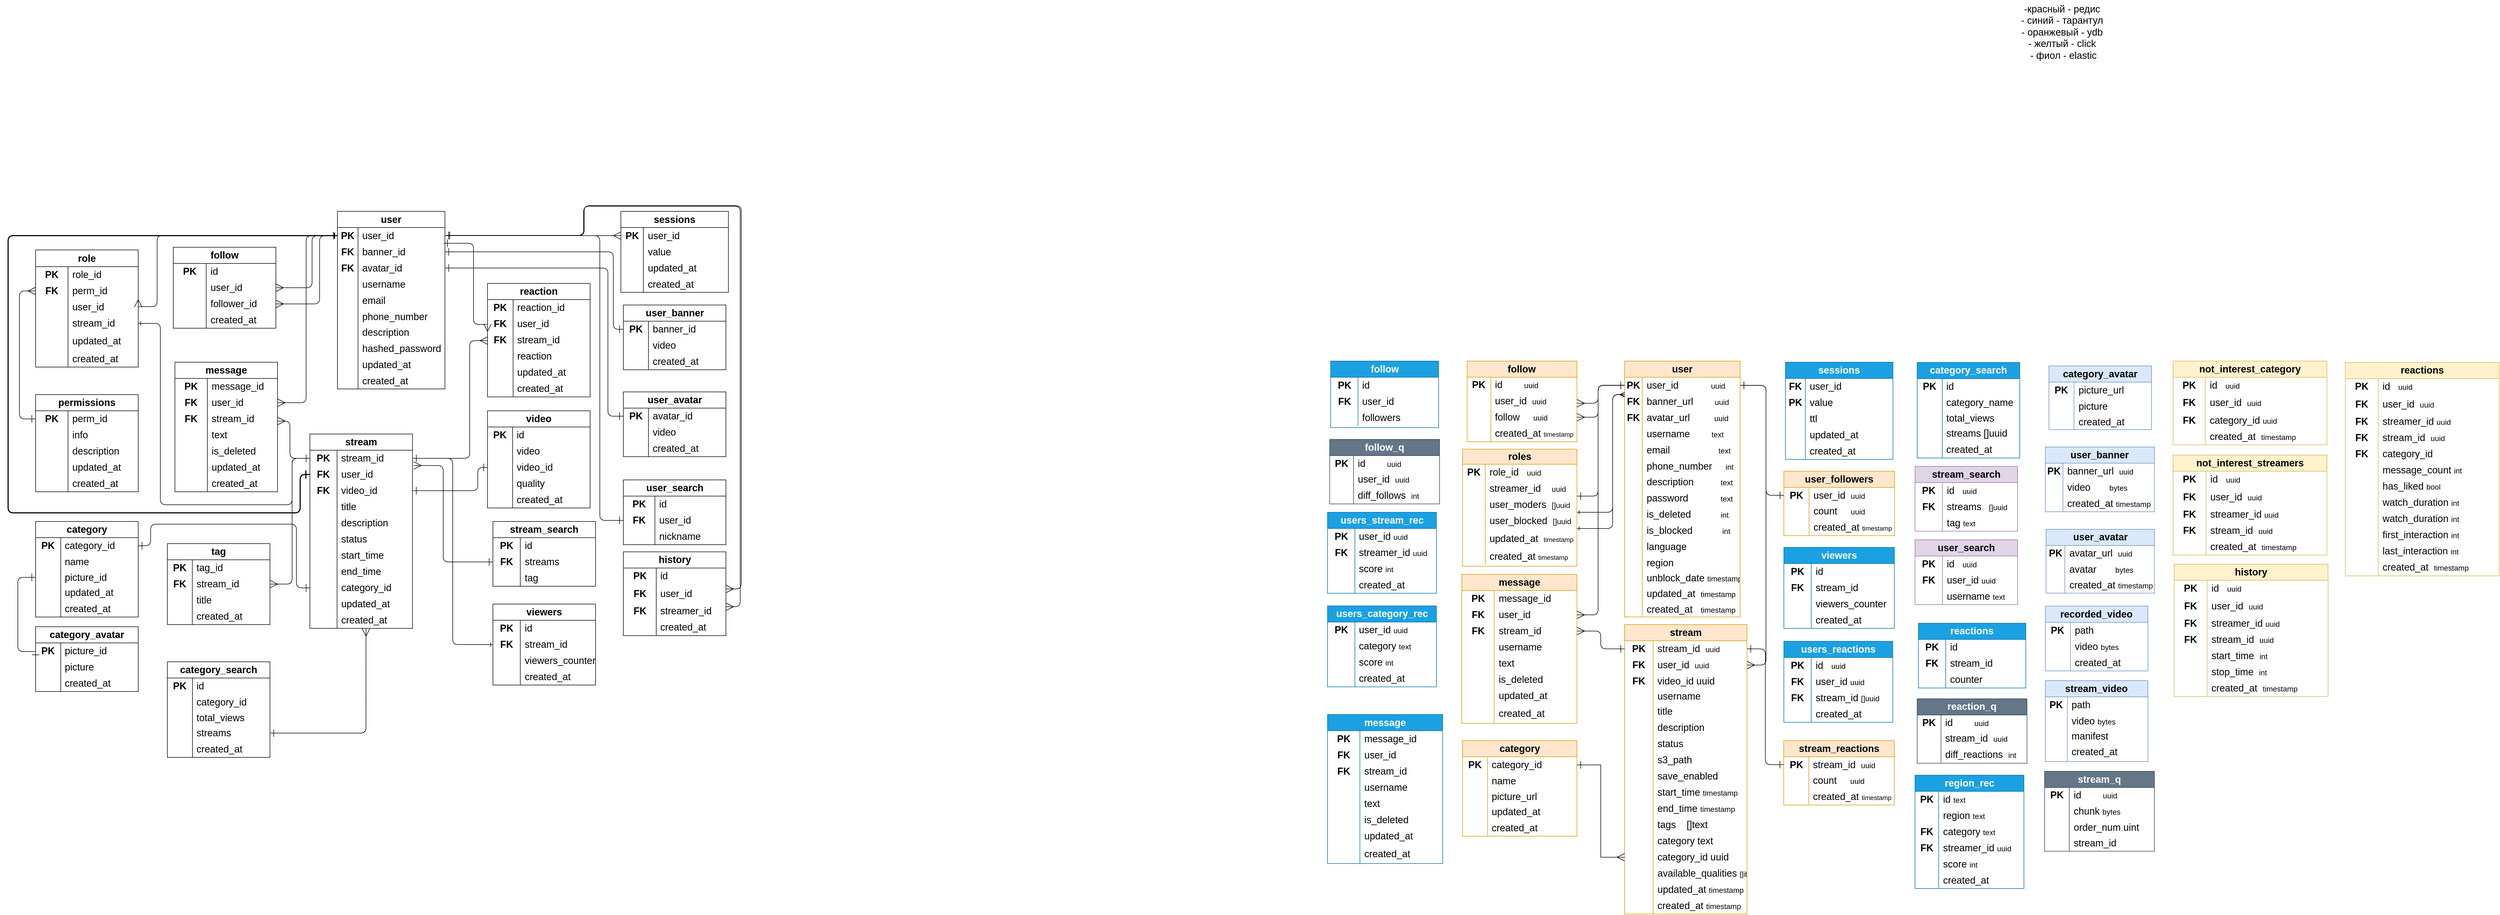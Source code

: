 <mxfile version="26.2.12" pages="2">
  <diagram name="Страница — 1" id="7XZ4Uz_nmWYJ7JctaOle">
    <mxGraphModel dx="1828" dy="1164" grid="0" gridSize="10" guides="1" tooltips="1" connect="1" arrows="1" fold="1" page="0" pageScale="1" pageWidth="827" pageHeight="1169" math="0" shadow="0">
      <root>
        <mxCell id="0" />
        <mxCell id="1" parent="0" />
        <mxCell id="6dRBE29w7NTsgwMxX-h1-75" value="&lt;font style=&quot;font-size: 18px;&quot;&gt;stream&lt;/font&gt;" style="shape=table;startSize=30;container=1;collapsible=1;childLayout=tableLayout;fixedRows=1;rowLines=0;fontStyle=1;align=center;resizeLast=1;html=1;whiteSpace=wrap;" parent="1" vertex="1">
          <mxGeometry x="571" y="616" width="190" height="360" as="geometry" />
        </mxCell>
        <mxCell id="6dRBE29w7NTsgwMxX-h1-76" value="" style="shape=tableRow;horizontal=0;startSize=0;swimlaneHead=0;swimlaneBody=0;fillColor=none;collapsible=0;dropTarget=0;points=[[0,0.5],[1,0.5]];portConstraint=eastwest;top=0;left=0;right=0;bottom=0;html=1;" parent="6dRBE29w7NTsgwMxX-h1-75" vertex="1">
          <mxGeometry y="30" width="190" height="30" as="geometry" />
        </mxCell>
        <mxCell id="6dRBE29w7NTsgwMxX-h1-77" value="&lt;font style=&quot;font-size: 18px;&quot;&gt;&lt;b&gt;PK&lt;/b&gt;&lt;/font&gt;" style="shape=partialRectangle;connectable=0;fillColor=none;top=0;left=0;bottom=0;right=0;editable=1;overflow=hidden;html=1;whiteSpace=wrap;" parent="6dRBE29w7NTsgwMxX-h1-76" vertex="1">
          <mxGeometry width="50.308" height="30" as="geometry">
            <mxRectangle width="50.308" height="30" as="alternateBounds" />
          </mxGeometry>
        </mxCell>
        <mxCell id="6dRBE29w7NTsgwMxX-h1-78" value="&lt;font style=&quot;font-size: 18px;&quot;&gt;stream_id&lt;/font&gt;" style="shape=partialRectangle;connectable=0;fillColor=none;top=0;left=0;bottom=0;right=0;align=left;spacingLeft=6;overflow=hidden;html=1;whiteSpace=wrap;" parent="6dRBE29w7NTsgwMxX-h1-76" vertex="1">
          <mxGeometry x="50.308" width="139.692" height="30" as="geometry">
            <mxRectangle width="139.692" height="30" as="alternateBounds" />
          </mxGeometry>
        </mxCell>
        <mxCell id="6dRBE29w7NTsgwMxX-h1-79" value="" style="shape=tableRow;horizontal=0;startSize=0;swimlaneHead=0;swimlaneBody=0;fillColor=none;collapsible=0;dropTarget=0;points=[[0,0.5],[1,0.5]];portConstraint=eastwest;top=0;left=0;right=0;bottom=0;html=1;" parent="6dRBE29w7NTsgwMxX-h1-75" vertex="1">
          <mxGeometry y="60" width="190" height="30" as="geometry" />
        </mxCell>
        <mxCell id="6dRBE29w7NTsgwMxX-h1-80" value="&lt;font style=&quot;font-size: 18px;&quot;&gt;&lt;b&gt;FK&lt;/b&gt;&lt;/font&gt;" style="shape=partialRectangle;connectable=0;fillColor=none;top=0;left=0;bottom=0;right=0;editable=1;overflow=hidden;html=1;whiteSpace=wrap;" parent="6dRBE29w7NTsgwMxX-h1-79" vertex="1">
          <mxGeometry width="50.308" height="30" as="geometry">
            <mxRectangle width="50.308" height="30" as="alternateBounds" />
          </mxGeometry>
        </mxCell>
        <mxCell id="6dRBE29w7NTsgwMxX-h1-81" value="&lt;font style=&quot;font-size: 18px;&quot;&gt;user_id&lt;/font&gt;" style="shape=partialRectangle;connectable=0;fillColor=none;top=0;left=0;bottom=0;right=0;align=left;spacingLeft=6;overflow=hidden;html=1;whiteSpace=wrap;" parent="6dRBE29w7NTsgwMxX-h1-79" vertex="1">
          <mxGeometry x="50.308" width="139.692" height="30" as="geometry">
            <mxRectangle width="139.692" height="30" as="alternateBounds" />
          </mxGeometry>
        </mxCell>
        <mxCell id="6dRBE29w7NTsgwMxX-h1-82" value="" style="shape=tableRow;horizontal=0;startSize=0;swimlaneHead=0;swimlaneBody=0;fillColor=none;collapsible=0;dropTarget=0;points=[[0,0.5],[1,0.5]];portConstraint=eastwest;top=0;left=0;right=0;bottom=0;html=1;" parent="6dRBE29w7NTsgwMxX-h1-75" vertex="1">
          <mxGeometry y="90" width="190" height="30" as="geometry" />
        </mxCell>
        <mxCell id="6dRBE29w7NTsgwMxX-h1-83" value="&lt;font style=&quot;font-size: 18px;&quot;&gt;&lt;b&gt;FK&lt;/b&gt;&lt;/font&gt;" style="shape=partialRectangle;connectable=0;fillColor=none;top=0;left=0;bottom=0;right=0;editable=1;overflow=hidden;html=1;whiteSpace=wrap;" parent="6dRBE29w7NTsgwMxX-h1-82" vertex="1">
          <mxGeometry width="50.308" height="30" as="geometry">
            <mxRectangle width="50.308" height="30" as="alternateBounds" />
          </mxGeometry>
        </mxCell>
        <mxCell id="6dRBE29w7NTsgwMxX-h1-84" value="&lt;font style=&quot;font-size: 18px;&quot;&gt;video_id&lt;/font&gt;" style="shape=partialRectangle;connectable=0;fillColor=none;top=0;left=0;bottom=0;right=0;align=left;spacingLeft=6;overflow=hidden;html=1;whiteSpace=wrap;" parent="6dRBE29w7NTsgwMxX-h1-82" vertex="1">
          <mxGeometry x="50.308" width="139.692" height="30" as="geometry">
            <mxRectangle width="139.692" height="30" as="alternateBounds" />
          </mxGeometry>
        </mxCell>
        <mxCell id="6dRBE29w7NTsgwMxX-h1-104" value="" style="shape=tableRow;horizontal=0;startSize=0;swimlaneHead=0;swimlaneBody=0;fillColor=none;collapsible=0;dropTarget=0;points=[[0,0.5],[1,0.5]];portConstraint=eastwest;top=0;left=0;right=0;bottom=0;html=1;" parent="6dRBE29w7NTsgwMxX-h1-75" vertex="1">
          <mxGeometry y="120" width="190" height="30" as="geometry" />
        </mxCell>
        <mxCell id="6dRBE29w7NTsgwMxX-h1-105" value="" style="shape=partialRectangle;connectable=0;fillColor=none;top=0;left=0;bottom=0;right=0;editable=1;overflow=hidden;html=1;whiteSpace=wrap;" parent="6dRBE29w7NTsgwMxX-h1-104" vertex="1">
          <mxGeometry width="50.308" height="30" as="geometry">
            <mxRectangle width="50.308" height="30" as="alternateBounds" />
          </mxGeometry>
        </mxCell>
        <mxCell id="6dRBE29w7NTsgwMxX-h1-106" value="&lt;font style=&quot;font-size: 18px;&quot;&gt;title&lt;/font&gt;" style="shape=partialRectangle;connectable=0;fillColor=none;top=0;left=0;bottom=0;right=0;align=left;spacingLeft=6;overflow=hidden;html=1;whiteSpace=wrap;" parent="6dRBE29w7NTsgwMxX-h1-104" vertex="1">
          <mxGeometry x="50.308" width="139.692" height="30" as="geometry">
            <mxRectangle width="139.692" height="30" as="alternateBounds" />
          </mxGeometry>
        </mxCell>
        <mxCell id="6dRBE29w7NTsgwMxX-h1-101" value="" style="shape=tableRow;horizontal=0;startSize=0;swimlaneHead=0;swimlaneBody=0;fillColor=none;collapsible=0;dropTarget=0;points=[[0,0.5],[1,0.5]];portConstraint=eastwest;top=0;left=0;right=0;bottom=0;html=1;" parent="6dRBE29w7NTsgwMxX-h1-75" vertex="1">
          <mxGeometry y="150" width="190" height="30" as="geometry" />
        </mxCell>
        <mxCell id="6dRBE29w7NTsgwMxX-h1-102" value="" style="shape=partialRectangle;connectable=0;fillColor=none;top=0;left=0;bottom=0;right=0;editable=1;overflow=hidden;html=1;whiteSpace=wrap;" parent="6dRBE29w7NTsgwMxX-h1-101" vertex="1">
          <mxGeometry width="50.308" height="30" as="geometry">
            <mxRectangle width="50.308" height="30" as="alternateBounds" />
          </mxGeometry>
        </mxCell>
        <mxCell id="6dRBE29w7NTsgwMxX-h1-103" value="&lt;font style=&quot;font-size: 18px;&quot;&gt;description&lt;/font&gt;" style="shape=partialRectangle;connectable=0;fillColor=none;top=0;left=0;bottom=0;right=0;align=left;spacingLeft=6;overflow=hidden;html=1;whiteSpace=wrap;" parent="6dRBE29w7NTsgwMxX-h1-101" vertex="1">
          <mxGeometry x="50.308" width="139.692" height="30" as="geometry">
            <mxRectangle width="139.692" height="30" as="alternateBounds" />
          </mxGeometry>
        </mxCell>
        <mxCell id="6dRBE29w7NTsgwMxX-h1-109" value="" style="shape=tableRow;horizontal=0;startSize=0;swimlaneHead=0;swimlaneBody=0;fillColor=none;collapsible=0;dropTarget=0;points=[[0,0.5],[1,0.5]];portConstraint=eastwest;top=0;left=0;right=0;bottom=0;html=1;" parent="6dRBE29w7NTsgwMxX-h1-75" vertex="1">
          <mxGeometry y="180" width="190" height="30" as="geometry" />
        </mxCell>
        <mxCell id="6dRBE29w7NTsgwMxX-h1-110" value="" style="shape=partialRectangle;connectable=0;fillColor=none;top=0;left=0;bottom=0;right=0;editable=1;overflow=hidden;html=1;whiteSpace=wrap;" parent="6dRBE29w7NTsgwMxX-h1-109" vertex="1">
          <mxGeometry width="50.308" height="30" as="geometry">
            <mxRectangle width="50.308" height="30" as="alternateBounds" />
          </mxGeometry>
        </mxCell>
        <mxCell id="6dRBE29w7NTsgwMxX-h1-111" value="&lt;font style=&quot;font-size: 18px;&quot;&gt;status&lt;/font&gt;" style="shape=partialRectangle;connectable=0;fillColor=none;top=0;left=0;bottom=0;right=0;align=left;spacingLeft=6;overflow=hidden;html=1;whiteSpace=wrap;" parent="6dRBE29w7NTsgwMxX-h1-109" vertex="1">
          <mxGeometry x="50.308" width="139.692" height="30" as="geometry">
            <mxRectangle width="139.692" height="30" as="alternateBounds" />
          </mxGeometry>
        </mxCell>
        <mxCell id="6dRBE29w7NTsgwMxX-h1-211" value="" style="shape=tableRow;horizontal=0;startSize=0;swimlaneHead=0;swimlaneBody=0;fillColor=none;collapsible=0;dropTarget=0;points=[[0,0.5],[1,0.5]];portConstraint=eastwest;top=0;left=0;right=0;bottom=0;html=1;" parent="6dRBE29w7NTsgwMxX-h1-75" vertex="1">
          <mxGeometry y="210" width="190" height="30" as="geometry" />
        </mxCell>
        <mxCell id="6dRBE29w7NTsgwMxX-h1-212" value="" style="shape=partialRectangle;connectable=0;fillColor=none;top=0;left=0;bottom=0;right=0;editable=1;overflow=hidden;html=1;whiteSpace=wrap;" parent="6dRBE29w7NTsgwMxX-h1-211" vertex="1">
          <mxGeometry width="50.308" height="30" as="geometry">
            <mxRectangle width="50.308" height="30" as="alternateBounds" />
          </mxGeometry>
        </mxCell>
        <mxCell id="6dRBE29w7NTsgwMxX-h1-213" value="&lt;font style=&quot;font-size: 18px;&quot;&gt;start_time&lt;/font&gt;" style="shape=partialRectangle;connectable=0;fillColor=none;top=0;left=0;bottom=0;right=0;align=left;spacingLeft=6;overflow=hidden;html=1;whiteSpace=wrap;" parent="6dRBE29w7NTsgwMxX-h1-211" vertex="1">
          <mxGeometry x="50.308" width="139.692" height="30" as="geometry">
            <mxRectangle width="139.692" height="30" as="alternateBounds" />
          </mxGeometry>
        </mxCell>
        <mxCell id="6dRBE29w7NTsgwMxX-h1-214" value="" style="shape=tableRow;horizontal=0;startSize=0;swimlaneHead=0;swimlaneBody=0;fillColor=none;collapsible=0;dropTarget=0;points=[[0,0.5],[1,0.5]];portConstraint=eastwest;top=0;left=0;right=0;bottom=0;html=1;" parent="6dRBE29w7NTsgwMxX-h1-75" vertex="1">
          <mxGeometry y="240" width="190" height="30" as="geometry" />
        </mxCell>
        <mxCell id="6dRBE29w7NTsgwMxX-h1-215" value="" style="shape=partialRectangle;connectable=0;fillColor=none;top=0;left=0;bottom=0;right=0;editable=1;overflow=hidden;html=1;whiteSpace=wrap;" parent="6dRBE29w7NTsgwMxX-h1-214" vertex="1">
          <mxGeometry width="50.308" height="30" as="geometry">
            <mxRectangle width="50.308" height="30" as="alternateBounds" />
          </mxGeometry>
        </mxCell>
        <mxCell id="6dRBE29w7NTsgwMxX-h1-216" value="&lt;font style=&quot;font-size: 18px;&quot;&gt;end_time&lt;/font&gt;" style="shape=partialRectangle;connectable=0;fillColor=none;top=0;left=0;bottom=0;right=0;align=left;spacingLeft=6;overflow=hidden;html=1;whiteSpace=wrap;" parent="6dRBE29w7NTsgwMxX-h1-214" vertex="1">
          <mxGeometry x="50.308" width="139.692" height="30" as="geometry">
            <mxRectangle width="139.692" height="30" as="alternateBounds" />
          </mxGeometry>
        </mxCell>
        <mxCell id="LZ-ifBnL32JloIjZpn3T-1403" value="" style="shape=tableRow;horizontal=0;startSize=0;swimlaneHead=0;swimlaneBody=0;fillColor=none;collapsible=0;dropTarget=0;points=[[0,0.5],[1,0.5]];portConstraint=eastwest;top=0;left=0;right=0;bottom=0;html=1;" parent="6dRBE29w7NTsgwMxX-h1-75" vertex="1">
          <mxGeometry y="270" width="190" height="30" as="geometry" />
        </mxCell>
        <mxCell id="LZ-ifBnL32JloIjZpn3T-1404" value="" style="shape=partialRectangle;connectable=0;fillColor=none;top=0;left=0;bottom=0;right=0;editable=1;overflow=hidden;html=1;whiteSpace=wrap;" parent="LZ-ifBnL32JloIjZpn3T-1403" vertex="1">
          <mxGeometry width="50.308" height="30" as="geometry">
            <mxRectangle width="50.308" height="30" as="alternateBounds" />
          </mxGeometry>
        </mxCell>
        <mxCell id="LZ-ifBnL32JloIjZpn3T-1405" value="&lt;font style=&quot;font-size: 18px;&quot;&gt;category_id&lt;/font&gt;" style="shape=partialRectangle;connectable=0;fillColor=none;top=0;left=0;bottom=0;right=0;align=left;spacingLeft=6;overflow=hidden;html=1;whiteSpace=wrap;" parent="LZ-ifBnL32JloIjZpn3T-1403" vertex="1">
          <mxGeometry x="50.308" width="139.692" height="30" as="geometry">
            <mxRectangle width="139.692" height="30" as="alternateBounds" />
          </mxGeometry>
        </mxCell>
        <mxCell id="6dRBE29w7NTsgwMxX-h1-91" value="" style="shape=tableRow;horizontal=0;startSize=0;swimlaneHead=0;swimlaneBody=0;fillColor=none;collapsible=0;dropTarget=0;points=[[0,0.5],[1,0.5]];portConstraint=eastwest;top=0;left=0;right=0;bottom=0;html=1;" parent="6dRBE29w7NTsgwMxX-h1-75" vertex="1">
          <mxGeometry y="300" width="190" height="30" as="geometry" />
        </mxCell>
        <mxCell id="6dRBE29w7NTsgwMxX-h1-92" value="" style="shape=partialRectangle;connectable=0;fillColor=none;top=0;left=0;bottom=0;right=0;editable=1;overflow=hidden;html=1;whiteSpace=wrap;" parent="6dRBE29w7NTsgwMxX-h1-91" vertex="1">
          <mxGeometry width="50.308" height="30" as="geometry">
            <mxRectangle width="50.308" height="30" as="alternateBounds" />
          </mxGeometry>
        </mxCell>
        <mxCell id="6dRBE29w7NTsgwMxX-h1-93" value="&lt;font style=&quot;font-size: 18px;&quot;&gt;updated_at&lt;/font&gt;" style="shape=partialRectangle;connectable=0;fillColor=none;top=0;left=0;bottom=0;right=0;align=left;spacingLeft=6;overflow=hidden;html=1;whiteSpace=wrap;" parent="6dRBE29w7NTsgwMxX-h1-91" vertex="1">
          <mxGeometry x="50.308" width="139.692" height="30" as="geometry">
            <mxRectangle width="139.692" height="30" as="alternateBounds" />
          </mxGeometry>
        </mxCell>
        <mxCell id="6dRBE29w7NTsgwMxX-h1-94" value="" style="shape=tableRow;horizontal=0;startSize=0;swimlaneHead=0;swimlaneBody=0;fillColor=none;collapsible=0;dropTarget=0;points=[[0,0.5],[1,0.5]];portConstraint=eastwest;top=0;left=0;right=0;bottom=0;html=1;" parent="6dRBE29w7NTsgwMxX-h1-75" vertex="1">
          <mxGeometry y="330" width="190" height="30" as="geometry" />
        </mxCell>
        <mxCell id="6dRBE29w7NTsgwMxX-h1-95" value="" style="shape=partialRectangle;connectable=0;fillColor=none;top=0;left=0;bottom=0;right=0;editable=1;overflow=hidden;html=1;whiteSpace=wrap;" parent="6dRBE29w7NTsgwMxX-h1-94" vertex="1">
          <mxGeometry width="50.308" height="30" as="geometry">
            <mxRectangle width="50.308" height="30" as="alternateBounds" />
          </mxGeometry>
        </mxCell>
        <mxCell id="6dRBE29w7NTsgwMxX-h1-96" value="&lt;font style=&quot;font-size: 18px;&quot;&gt;created_at&lt;/font&gt;" style="shape=partialRectangle;connectable=0;fillColor=none;top=0;left=0;bottom=0;right=0;align=left;spacingLeft=6;overflow=hidden;html=1;whiteSpace=wrap;" parent="6dRBE29w7NTsgwMxX-h1-94" vertex="1">
          <mxGeometry x="50.308" width="139.692" height="30" as="geometry">
            <mxRectangle width="139.692" height="30" as="alternateBounds" />
          </mxGeometry>
        </mxCell>
        <mxCell id="6dRBE29w7NTsgwMxX-h1-8" value="&lt;font style=&quot;font-size: 18px;&quot;&gt;user&lt;/font&gt;" style="shape=table;startSize=30;container=1;collapsible=1;childLayout=tableLayout;fixedRows=1;rowLines=0;fontStyle=1;align=center;resizeLast=1;html=1;whiteSpace=wrap;" parent="1" vertex="1">
          <mxGeometry x="622" y="203.5" width="199.143" height="329" as="geometry" />
        </mxCell>
        <mxCell id="6dRBE29w7NTsgwMxX-h1-15" value="" style="shape=tableRow;horizontal=0;startSize=0;swimlaneHead=0;swimlaneBody=0;fillColor=none;collapsible=0;dropTarget=0;points=[[0,0.5],[1,0.5]];portConstraint=eastwest;top=0;left=0;right=0;bottom=0;html=1;" parent="6dRBE29w7NTsgwMxX-h1-8" vertex="1">
          <mxGeometry y="30" width="199.143" height="30" as="geometry" />
        </mxCell>
        <mxCell id="6dRBE29w7NTsgwMxX-h1-16" value="&lt;font style=&quot;font-size: 18px;&quot;&gt;&lt;b&gt;PK&lt;/b&gt;&lt;/font&gt;" style="shape=partialRectangle;connectable=0;fillColor=none;top=0;left=0;bottom=0;right=0;editable=1;overflow=hidden;html=1;whiteSpace=wrap;" parent="6dRBE29w7NTsgwMxX-h1-15" vertex="1">
          <mxGeometry width="38.15" height="30" as="geometry">
            <mxRectangle width="38.15" height="30" as="alternateBounds" />
          </mxGeometry>
        </mxCell>
        <mxCell id="6dRBE29w7NTsgwMxX-h1-17" value="&lt;font style=&quot;font-size: 18px;&quot;&gt;user_id&lt;/font&gt;" style="shape=partialRectangle;connectable=0;fillColor=none;top=0;left=0;bottom=0;right=0;align=left;spacingLeft=6;overflow=hidden;html=1;whiteSpace=wrap;" parent="6dRBE29w7NTsgwMxX-h1-15" vertex="1">
          <mxGeometry x="38.15" width="160.993" height="30" as="geometry">
            <mxRectangle width="160.993" height="30" as="alternateBounds" />
          </mxGeometry>
        </mxCell>
        <mxCell id="6dRBE29w7NTsgwMxX-h1-18" value="" style="shape=tableRow;horizontal=0;startSize=0;swimlaneHead=0;swimlaneBody=0;fillColor=none;collapsible=0;dropTarget=0;points=[[0,0.5],[1,0.5]];portConstraint=eastwest;top=0;left=0;right=0;bottom=0;html=1;" parent="6dRBE29w7NTsgwMxX-h1-8" vertex="1">
          <mxGeometry y="60" width="199.143" height="30" as="geometry" />
        </mxCell>
        <mxCell id="6dRBE29w7NTsgwMxX-h1-19" value="&lt;font style=&quot;font-size: 18px;&quot;&gt;&lt;b&gt;FK&lt;/b&gt;&lt;/font&gt;" style="shape=partialRectangle;connectable=0;fillColor=none;top=0;left=0;bottom=0;right=0;editable=1;overflow=hidden;html=1;whiteSpace=wrap;" parent="6dRBE29w7NTsgwMxX-h1-18" vertex="1">
          <mxGeometry width="38.15" height="30" as="geometry">
            <mxRectangle width="38.15" height="30" as="alternateBounds" />
          </mxGeometry>
        </mxCell>
        <mxCell id="6dRBE29w7NTsgwMxX-h1-20" value="&lt;font style=&quot;font-size: 18px;&quot;&gt;banner_id&lt;/font&gt;" style="shape=partialRectangle;connectable=0;fillColor=none;top=0;left=0;bottom=0;right=0;align=left;spacingLeft=6;overflow=hidden;html=1;whiteSpace=wrap;" parent="6dRBE29w7NTsgwMxX-h1-18" vertex="1">
          <mxGeometry x="38.15" width="160.993" height="30" as="geometry">
            <mxRectangle width="160.993" height="30" as="alternateBounds" />
          </mxGeometry>
        </mxCell>
        <mxCell id="6dRBE29w7NTsgwMxX-h1-71" value="" style="shape=tableRow;horizontal=0;startSize=0;swimlaneHead=0;swimlaneBody=0;fillColor=none;collapsible=0;dropTarget=0;points=[[0,0.5],[1,0.5]];portConstraint=eastwest;top=0;left=0;right=0;bottom=0;html=1;" parent="6dRBE29w7NTsgwMxX-h1-8" vertex="1">
          <mxGeometry y="90" width="199.143" height="30" as="geometry" />
        </mxCell>
        <mxCell id="6dRBE29w7NTsgwMxX-h1-72" value="&lt;font style=&quot;font-size: 18px;&quot;&gt;&lt;b&gt;FK&lt;/b&gt;&lt;/font&gt;" style="shape=partialRectangle;connectable=0;fillColor=none;top=0;left=0;bottom=0;right=0;editable=1;overflow=hidden;html=1;whiteSpace=wrap;" parent="6dRBE29w7NTsgwMxX-h1-71" vertex="1">
          <mxGeometry width="38.15" height="30" as="geometry">
            <mxRectangle width="38.15" height="30" as="alternateBounds" />
          </mxGeometry>
        </mxCell>
        <mxCell id="6dRBE29w7NTsgwMxX-h1-73" value="&lt;font style=&quot;font-size: 18px;&quot;&gt;avatar_id&lt;/font&gt;" style="shape=partialRectangle;connectable=0;fillColor=none;top=0;left=0;bottom=0;right=0;align=left;spacingLeft=6;overflow=hidden;html=1;whiteSpace=wrap;" parent="6dRBE29w7NTsgwMxX-h1-71" vertex="1">
          <mxGeometry x="38.15" width="160.993" height="30" as="geometry">
            <mxRectangle width="160.993" height="30" as="alternateBounds" />
          </mxGeometry>
        </mxCell>
        <mxCell id="6dRBE29w7NTsgwMxX-h1-59" value="" style="shape=tableRow;horizontal=0;startSize=0;swimlaneHead=0;swimlaneBody=0;fillColor=none;collapsible=0;dropTarget=0;points=[[0,0.5],[1,0.5]];portConstraint=eastwest;top=0;left=0;right=0;bottom=0;html=1;" parent="6dRBE29w7NTsgwMxX-h1-8" vertex="1">
          <mxGeometry y="120" width="199.143" height="30" as="geometry" />
        </mxCell>
        <mxCell id="6dRBE29w7NTsgwMxX-h1-60" value="" style="shape=partialRectangle;connectable=0;fillColor=none;top=0;left=0;bottom=0;right=0;editable=1;overflow=hidden;html=1;whiteSpace=wrap;" parent="6dRBE29w7NTsgwMxX-h1-59" vertex="1">
          <mxGeometry width="38.15" height="30" as="geometry">
            <mxRectangle width="38.15" height="30" as="alternateBounds" />
          </mxGeometry>
        </mxCell>
        <mxCell id="6dRBE29w7NTsgwMxX-h1-61" value="&lt;font style=&quot;font-size: 18px;&quot;&gt;username&lt;/font&gt;" style="shape=partialRectangle;connectable=0;fillColor=none;top=0;left=0;bottom=0;right=0;align=left;spacingLeft=6;overflow=hidden;html=1;whiteSpace=wrap;" parent="6dRBE29w7NTsgwMxX-h1-59" vertex="1">
          <mxGeometry x="38.15" width="160.993" height="30" as="geometry">
            <mxRectangle width="160.993" height="30" as="alternateBounds" />
          </mxGeometry>
        </mxCell>
        <mxCell id="6dRBE29w7NTsgwMxX-h1-97" value="" style="shape=tableRow;horizontal=0;startSize=0;swimlaneHead=0;swimlaneBody=0;fillColor=none;collapsible=0;dropTarget=0;points=[[0,0.5],[1,0.5]];portConstraint=eastwest;top=0;left=0;right=0;bottom=0;html=1;" parent="6dRBE29w7NTsgwMxX-h1-8" vertex="1">
          <mxGeometry y="150" width="199.143" height="30" as="geometry" />
        </mxCell>
        <mxCell id="6dRBE29w7NTsgwMxX-h1-98" value="" style="shape=partialRectangle;connectable=0;fillColor=none;top=0;left=0;bottom=0;right=0;editable=1;overflow=hidden;html=1;whiteSpace=wrap;" parent="6dRBE29w7NTsgwMxX-h1-97" vertex="1">
          <mxGeometry width="38.15" height="30" as="geometry">
            <mxRectangle width="38.15" height="30" as="alternateBounds" />
          </mxGeometry>
        </mxCell>
        <mxCell id="6dRBE29w7NTsgwMxX-h1-99" value="&lt;font style=&quot;font-size: 18px;&quot;&gt;email&lt;/font&gt;" style="shape=partialRectangle;connectable=0;fillColor=none;top=0;left=0;bottom=0;right=0;align=left;spacingLeft=6;overflow=hidden;html=1;whiteSpace=wrap;" parent="6dRBE29w7NTsgwMxX-h1-97" vertex="1">
          <mxGeometry x="38.15" width="160.993" height="30" as="geometry">
            <mxRectangle width="160.993" height="30" as="alternateBounds" />
          </mxGeometry>
        </mxCell>
        <mxCell id="6dRBE29w7NTsgwMxX-h1-220" value="" style="shape=tableRow;horizontal=0;startSize=0;swimlaneHead=0;swimlaneBody=0;fillColor=none;collapsible=0;dropTarget=0;points=[[0,0.5],[1,0.5]];portConstraint=eastwest;top=0;left=0;right=0;bottom=0;html=1;" parent="6dRBE29w7NTsgwMxX-h1-8" vertex="1">
          <mxGeometry y="180" width="199.143" height="30" as="geometry" />
        </mxCell>
        <mxCell id="6dRBE29w7NTsgwMxX-h1-221" value="" style="shape=partialRectangle;connectable=0;fillColor=none;top=0;left=0;bottom=0;right=0;editable=1;overflow=hidden;html=1;whiteSpace=wrap;" parent="6dRBE29w7NTsgwMxX-h1-220" vertex="1">
          <mxGeometry width="38.15" height="30" as="geometry">
            <mxRectangle width="38.15" height="30" as="alternateBounds" />
          </mxGeometry>
        </mxCell>
        <mxCell id="6dRBE29w7NTsgwMxX-h1-222" value="&lt;font style=&quot;font-size: 18px;&quot;&gt;phone_number&lt;/font&gt;" style="shape=partialRectangle;connectable=0;fillColor=none;top=0;left=0;bottom=0;right=0;align=left;spacingLeft=6;overflow=hidden;html=1;whiteSpace=wrap;" parent="6dRBE29w7NTsgwMxX-h1-220" vertex="1">
          <mxGeometry x="38.15" width="160.993" height="30" as="geometry">
            <mxRectangle width="160.993" height="30" as="alternateBounds" />
          </mxGeometry>
        </mxCell>
        <mxCell id="6dRBE29w7NTsgwMxX-h1-224" value="" style="shape=tableRow;horizontal=0;startSize=0;swimlaneHead=0;swimlaneBody=0;fillColor=none;collapsible=0;dropTarget=0;points=[[0,0.5],[1,0.5]];portConstraint=eastwest;top=0;left=0;right=0;bottom=0;html=1;" parent="6dRBE29w7NTsgwMxX-h1-8" vertex="1">
          <mxGeometry y="210" width="199.143" height="29" as="geometry" />
        </mxCell>
        <mxCell id="6dRBE29w7NTsgwMxX-h1-225" value="" style="shape=partialRectangle;connectable=0;fillColor=none;top=0;left=0;bottom=0;right=0;editable=1;overflow=hidden;html=1;whiteSpace=wrap;" parent="6dRBE29w7NTsgwMxX-h1-224" vertex="1">
          <mxGeometry width="38.15" height="29" as="geometry">
            <mxRectangle width="38.15" height="29" as="alternateBounds" />
          </mxGeometry>
        </mxCell>
        <mxCell id="6dRBE29w7NTsgwMxX-h1-226" value="&lt;font style=&quot;font-size: 18px;&quot;&gt;description&lt;/font&gt;" style="shape=partialRectangle;connectable=0;fillColor=none;top=0;left=0;bottom=0;right=0;align=left;spacingLeft=6;overflow=hidden;html=1;whiteSpace=wrap;" parent="6dRBE29w7NTsgwMxX-h1-224" vertex="1">
          <mxGeometry x="38.15" width="160.993" height="29" as="geometry">
            <mxRectangle width="160.993" height="29" as="alternateBounds" />
          </mxGeometry>
        </mxCell>
        <mxCell id="6dRBE29w7NTsgwMxX-h1-68" value="" style="shape=tableRow;horizontal=0;startSize=0;swimlaneHead=0;swimlaneBody=0;fillColor=none;collapsible=0;dropTarget=0;points=[[0,0.5],[1,0.5]];portConstraint=eastwest;top=0;left=0;right=0;bottom=0;html=1;" parent="6dRBE29w7NTsgwMxX-h1-8" vertex="1">
          <mxGeometry y="239" width="199.143" height="30" as="geometry" />
        </mxCell>
        <mxCell id="6dRBE29w7NTsgwMxX-h1-69" value="" style="shape=partialRectangle;connectable=0;fillColor=none;top=0;left=0;bottom=0;right=0;editable=1;overflow=hidden;html=1;whiteSpace=wrap;" parent="6dRBE29w7NTsgwMxX-h1-68" vertex="1">
          <mxGeometry width="38.15" height="30" as="geometry">
            <mxRectangle width="38.15" height="30" as="alternateBounds" />
          </mxGeometry>
        </mxCell>
        <mxCell id="6dRBE29w7NTsgwMxX-h1-70" value="&lt;font style=&quot;font-size: 18px;&quot;&gt;hashed_password&lt;/font&gt;" style="shape=partialRectangle;connectable=0;fillColor=none;top=0;left=0;bottom=0;right=0;align=left;spacingLeft=6;overflow=hidden;html=1;whiteSpace=wrap;" parent="6dRBE29w7NTsgwMxX-h1-68" vertex="1">
          <mxGeometry x="38.15" width="160.993" height="30" as="geometry">
            <mxRectangle width="160.993" height="30" as="alternateBounds" />
          </mxGeometry>
        </mxCell>
        <mxCell id="6dRBE29w7NTsgwMxX-h1-62" value="" style="shape=tableRow;horizontal=0;startSize=0;swimlaneHead=0;swimlaneBody=0;fillColor=none;collapsible=0;dropTarget=0;points=[[0,0.5],[1,0.5]];portConstraint=eastwest;top=0;left=0;right=0;bottom=0;html=1;" parent="6dRBE29w7NTsgwMxX-h1-8" vertex="1">
          <mxGeometry y="269" width="199.143" height="30" as="geometry" />
        </mxCell>
        <mxCell id="6dRBE29w7NTsgwMxX-h1-63" value="" style="shape=partialRectangle;connectable=0;fillColor=none;top=0;left=0;bottom=0;right=0;editable=1;overflow=hidden;html=1;whiteSpace=wrap;" parent="6dRBE29w7NTsgwMxX-h1-62" vertex="1">
          <mxGeometry width="38.15" height="30" as="geometry">
            <mxRectangle width="38.15" height="30" as="alternateBounds" />
          </mxGeometry>
        </mxCell>
        <mxCell id="6dRBE29w7NTsgwMxX-h1-64" value="&lt;font style=&quot;font-size: 18px;&quot;&gt;updated_at&lt;/font&gt;" style="shape=partialRectangle;connectable=0;fillColor=none;top=0;left=0;bottom=0;right=0;align=left;spacingLeft=6;overflow=hidden;html=1;whiteSpace=wrap;" parent="6dRBE29w7NTsgwMxX-h1-62" vertex="1">
          <mxGeometry x="38.15" width="160.993" height="30" as="geometry">
            <mxRectangle width="160.993" height="30" as="alternateBounds" />
          </mxGeometry>
        </mxCell>
        <mxCell id="6dRBE29w7NTsgwMxX-h1-65" value="" style="shape=tableRow;horizontal=0;startSize=0;swimlaneHead=0;swimlaneBody=0;fillColor=none;collapsible=0;dropTarget=0;points=[[0,0.5],[1,0.5]];portConstraint=eastwest;top=0;left=0;right=0;bottom=0;html=1;" parent="6dRBE29w7NTsgwMxX-h1-8" vertex="1">
          <mxGeometry y="299" width="199.143" height="30" as="geometry" />
        </mxCell>
        <mxCell id="6dRBE29w7NTsgwMxX-h1-66" value="" style="shape=partialRectangle;connectable=0;fillColor=none;top=0;left=0;bottom=0;right=0;editable=1;overflow=hidden;html=1;whiteSpace=wrap;" parent="6dRBE29w7NTsgwMxX-h1-65" vertex="1">
          <mxGeometry width="38.15" height="30" as="geometry">
            <mxRectangle width="38.15" height="30" as="alternateBounds" />
          </mxGeometry>
        </mxCell>
        <mxCell id="6dRBE29w7NTsgwMxX-h1-67" value="&lt;font style=&quot;font-size: 18px;&quot;&gt;created_at&lt;/font&gt;" style="shape=partialRectangle;connectable=0;fillColor=none;top=0;left=0;bottom=0;right=0;align=left;spacingLeft=6;overflow=hidden;html=1;whiteSpace=wrap;" parent="6dRBE29w7NTsgwMxX-h1-65" vertex="1">
          <mxGeometry x="38.15" width="160.993" height="30" as="geometry">
            <mxRectangle width="160.993" height="30" as="alternateBounds" />
          </mxGeometry>
        </mxCell>
        <mxCell id="6dRBE29w7NTsgwMxX-h1-115" style="edgeStyle=orthogonalEdgeStyle;rounded=1;orthogonalLoop=1;jettySize=auto;html=1;entryX=0;entryY=0.5;entryDx=0;entryDy=0;endSize=12;startSize=12;strokeWidth=1;exitX=1;exitY=0.5;exitDx=0;exitDy=0;endArrow=ERone;startFill=0;startArrow=ERone;endFill=0;curved=0;" parent="1" source="6dRBE29w7NTsgwMxX-h1-82" target="LZ-ifBnL32JloIjZpn3T-62" edge="1">
          <mxGeometry relative="1" as="geometry">
            <Array as="points">
              <mxPoint x="882" y="721" />
              <mxPoint x="882" y="678" />
            </Array>
          </mxGeometry>
        </mxCell>
        <mxCell id="6dRBE29w7NTsgwMxX-h1-116" value="&lt;font style=&quot;font-size: 18px;&quot;&gt;message&lt;/font&gt;" style="shape=table;startSize=30;container=1;collapsible=1;childLayout=tableLayout;fixedRows=1;rowLines=0;fontStyle=1;align=center;resizeLast=1;html=1;whiteSpace=wrap;" parent="1" vertex="1">
          <mxGeometry x="321.0" y="483.0" width="190" height="240" as="geometry" />
        </mxCell>
        <mxCell id="6dRBE29w7NTsgwMxX-h1-117" value="" style="shape=tableRow;horizontal=0;startSize=0;swimlaneHead=0;swimlaneBody=0;fillColor=none;collapsible=0;dropTarget=0;points=[[0,0.5],[1,0.5]];portConstraint=eastwest;top=0;left=0;right=0;bottom=0;html=1;" parent="6dRBE29w7NTsgwMxX-h1-116" vertex="1">
          <mxGeometry y="30" width="190" height="30" as="geometry" />
        </mxCell>
        <mxCell id="6dRBE29w7NTsgwMxX-h1-118" value="&lt;font style=&quot;font-size: 18px;&quot;&gt;&lt;b&gt;PK&lt;/b&gt;&lt;/font&gt;" style="shape=partialRectangle;connectable=0;fillColor=none;top=0;left=0;bottom=0;right=0;editable=1;overflow=hidden;html=1;whiteSpace=wrap;" parent="6dRBE29w7NTsgwMxX-h1-117" vertex="1">
          <mxGeometry width="60.0" height="30" as="geometry">
            <mxRectangle width="60.0" height="30" as="alternateBounds" />
          </mxGeometry>
        </mxCell>
        <mxCell id="6dRBE29w7NTsgwMxX-h1-119" value="&lt;font style=&quot;font-size: 18px;&quot;&gt;message_id&lt;/font&gt;" style="shape=partialRectangle;connectable=0;fillColor=none;top=0;left=0;bottom=0;right=0;align=left;spacingLeft=6;overflow=hidden;html=1;whiteSpace=wrap;" parent="6dRBE29w7NTsgwMxX-h1-117" vertex="1">
          <mxGeometry x="60.0" width="130.0" height="30" as="geometry">
            <mxRectangle width="130.0" height="30" as="alternateBounds" />
          </mxGeometry>
        </mxCell>
        <mxCell id="6dRBE29w7NTsgwMxX-h1-120" value="" style="shape=tableRow;horizontal=0;startSize=0;swimlaneHead=0;swimlaneBody=0;fillColor=none;collapsible=0;dropTarget=0;points=[[0,0.5],[1,0.5]];portConstraint=eastwest;top=0;left=0;right=0;bottom=0;html=1;" parent="6dRBE29w7NTsgwMxX-h1-116" vertex="1">
          <mxGeometry y="60" width="190" height="30" as="geometry" />
        </mxCell>
        <mxCell id="6dRBE29w7NTsgwMxX-h1-121" value="&lt;font style=&quot;font-size: 18px;&quot;&gt;&lt;b&gt;FK&lt;/b&gt;&lt;/font&gt;" style="shape=partialRectangle;connectable=0;fillColor=none;top=0;left=0;bottom=0;right=0;editable=1;overflow=hidden;html=1;whiteSpace=wrap;" parent="6dRBE29w7NTsgwMxX-h1-120" vertex="1">
          <mxGeometry width="60.0" height="30" as="geometry">
            <mxRectangle width="60.0" height="30" as="alternateBounds" />
          </mxGeometry>
        </mxCell>
        <mxCell id="6dRBE29w7NTsgwMxX-h1-122" value="&lt;font style=&quot;font-size: 18px;&quot;&gt;user_id&lt;/font&gt;" style="shape=partialRectangle;connectable=0;fillColor=none;top=0;left=0;bottom=0;right=0;align=left;spacingLeft=6;overflow=hidden;html=1;whiteSpace=wrap;" parent="6dRBE29w7NTsgwMxX-h1-120" vertex="1">
          <mxGeometry x="60.0" width="130.0" height="30" as="geometry">
            <mxRectangle width="130.0" height="30" as="alternateBounds" />
          </mxGeometry>
        </mxCell>
        <mxCell id="6dRBE29w7NTsgwMxX-h1-123" value="" style="shape=tableRow;horizontal=0;startSize=0;swimlaneHead=0;swimlaneBody=0;fillColor=none;collapsible=0;dropTarget=0;points=[[0,0.5],[1,0.5]];portConstraint=eastwest;top=0;left=0;right=0;bottom=0;html=1;" parent="6dRBE29w7NTsgwMxX-h1-116" vertex="1">
          <mxGeometry y="90" width="190" height="30" as="geometry" />
        </mxCell>
        <mxCell id="6dRBE29w7NTsgwMxX-h1-124" value="&lt;font style=&quot;font-size: 18px;&quot;&gt;&lt;b&gt;FK&lt;/b&gt;&lt;/font&gt;" style="shape=partialRectangle;connectable=0;fillColor=none;top=0;left=0;bottom=0;right=0;editable=1;overflow=hidden;html=1;whiteSpace=wrap;" parent="6dRBE29w7NTsgwMxX-h1-123" vertex="1">
          <mxGeometry width="60.0" height="30" as="geometry">
            <mxRectangle width="60.0" height="30" as="alternateBounds" />
          </mxGeometry>
        </mxCell>
        <mxCell id="6dRBE29w7NTsgwMxX-h1-125" value="&lt;font style=&quot;font-size: 18px;&quot;&gt;stream_id&lt;/font&gt;" style="shape=partialRectangle;connectable=0;fillColor=none;top=0;left=0;bottom=0;right=0;align=left;spacingLeft=6;overflow=hidden;html=1;whiteSpace=wrap;" parent="6dRBE29w7NTsgwMxX-h1-123" vertex="1">
          <mxGeometry x="60.0" width="130.0" height="30" as="geometry">
            <mxRectangle width="130.0" height="30" as="alternateBounds" />
          </mxGeometry>
        </mxCell>
        <mxCell id="6dRBE29w7NTsgwMxX-h1-126" value="" style="shape=tableRow;horizontal=0;startSize=0;swimlaneHead=0;swimlaneBody=0;fillColor=none;collapsible=0;dropTarget=0;points=[[0,0.5],[1,0.5]];portConstraint=eastwest;top=0;left=0;right=0;bottom=0;html=1;" parent="6dRBE29w7NTsgwMxX-h1-116" vertex="1">
          <mxGeometry y="120" width="190" height="30" as="geometry" />
        </mxCell>
        <mxCell id="6dRBE29w7NTsgwMxX-h1-127" value="" style="shape=partialRectangle;connectable=0;fillColor=none;top=0;left=0;bottom=0;right=0;editable=1;overflow=hidden;html=1;whiteSpace=wrap;" parent="6dRBE29w7NTsgwMxX-h1-126" vertex="1">
          <mxGeometry width="60.0" height="30" as="geometry">
            <mxRectangle width="60.0" height="30" as="alternateBounds" />
          </mxGeometry>
        </mxCell>
        <mxCell id="6dRBE29w7NTsgwMxX-h1-128" value="&lt;font style=&quot;font-size: 18px;&quot;&gt;text&lt;/font&gt;" style="shape=partialRectangle;connectable=0;fillColor=none;top=0;left=0;bottom=0;right=0;align=left;spacingLeft=6;overflow=hidden;html=1;whiteSpace=wrap;" parent="6dRBE29w7NTsgwMxX-h1-126" vertex="1">
          <mxGeometry x="60.0" width="130.0" height="30" as="geometry">
            <mxRectangle width="130.0" height="30" as="alternateBounds" />
          </mxGeometry>
        </mxCell>
        <mxCell id="6dRBE29w7NTsgwMxX-h1-135" value="" style="shape=tableRow;horizontal=0;startSize=0;swimlaneHead=0;swimlaneBody=0;fillColor=none;collapsible=0;dropTarget=0;points=[[0,0.5],[1,0.5]];portConstraint=eastwest;top=0;left=0;right=0;bottom=0;html=1;" parent="6dRBE29w7NTsgwMxX-h1-116" vertex="1">
          <mxGeometry y="150" width="190" height="30" as="geometry" />
        </mxCell>
        <mxCell id="6dRBE29w7NTsgwMxX-h1-136" value="" style="shape=partialRectangle;connectable=0;fillColor=none;top=0;left=0;bottom=0;right=0;editable=1;overflow=hidden;html=1;whiteSpace=wrap;" parent="6dRBE29w7NTsgwMxX-h1-135" vertex="1">
          <mxGeometry width="60.0" height="30" as="geometry">
            <mxRectangle width="60.0" height="30" as="alternateBounds" />
          </mxGeometry>
        </mxCell>
        <mxCell id="6dRBE29w7NTsgwMxX-h1-137" value="&lt;font style=&quot;font-size: 18px;&quot;&gt;is_deleted&lt;/font&gt;" style="shape=partialRectangle;connectable=0;fillColor=none;top=0;left=0;bottom=0;right=0;align=left;spacingLeft=6;overflow=hidden;html=1;whiteSpace=wrap;" parent="6dRBE29w7NTsgwMxX-h1-135" vertex="1">
          <mxGeometry x="60.0" width="130.0" height="30" as="geometry">
            <mxRectangle width="130.0" height="30" as="alternateBounds" />
          </mxGeometry>
        </mxCell>
        <mxCell id="6dRBE29w7NTsgwMxX-h1-138" value="" style="shape=tableRow;horizontal=0;startSize=0;swimlaneHead=0;swimlaneBody=0;fillColor=none;collapsible=0;dropTarget=0;points=[[0,0.5],[1,0.5]];portConstraint=eastwest;top=0;left=0;right=0;bottom=0;html=1;" parent="6dRBE29w7NTsgwMxX-h1-116" vertex="1">
          <mxGeometry y="180" width="190" height="30" as="geometry" />
        </mxCell>
        <mxCell id="6dRBE29w7NTsgwMxX-h1-139" value="" style="shape=partialRectangle;connectable=0;fillColor=none;top=0;left=0;bottom=0;right=0;editable=1;overflow=hidden;html=1;whiteSpace=wrap;" parent="6dRBE29w7NTsgwMxX-h1-138" vertex="1">
          <mxGeometry width="60.0" height="30" as="geometry">
            <mxRectangle width="60.0" height="30" as="alternateBounds" />
          </mxGeometry>
        </mxCell>
        <mxCell id="6dRBE29w7NTsgwMxX-h1-140" value="&lt;font style=&quot;font-size: 18px;&quot;&gt;updated_at&lt;/font&gt;" style="shape=partialRectangle;connectable=0;fillColor=none;top=0;left=0;bottom=0;right=0;align=left;spacingLeft=6;overflow=hidden;html=1;whiteSpace=wrap;" parent="6dRBE29w7NTsgwMxX-h1-138" vertex="1">
          <mxGeometry x="60.0" width="130.0" height="30" as="geometry">
            <mxRectangle width="130.0" height="30" as="alternateBounds" />
          </mxGeometry>
        </mxCell>
        <mxCell id="6dRBE29w7NTsgwMxX-h1-141" value="" style="shape=tableRow;horizontal=0;startSize=0;swimlaneHead=0;swimlaneBody=0;fillColor=none;collapsible=0;dropTarget=0;points=[[0,0.5],[1,0.5]];portConstraint=eastwest;top=0;left=0;right=0;bottom=0;html=1;" parent="6dRBE29w7NTsgwMxX-h1-116" vertex="1">
          <mxGeometry y="210" width="190" height="30" as="geometry" />
        </mxCell>
        <mxCell id="6dRBE29w7NTsgwMxX-h1-142" value="" style="shape=partialRectangle;connectable=0;fillColor=none;top=0;left=0;bottom=0;right=0;editable=1;overflow=hidden;html=1;whiteSpace=wrap;" parent="6dRBE29w7NTsgwMxX-h1-141" vertex="1">
          <mxGeometry width="60.0" height="30" as="geometry">
            <mxRectangle width="60.0" height="30" as="alternateBounds" />
          </mxGeometry>
        </mxCell>
        <mxCell id="6dRBE29w7NTsgwMxX-h1-143" value="&lt;font style=&quot;font-size: 18px;&quot;&gt;created_at&lt;/font&gt;" style="shape=partialRectangle;connectable=0;fillColor=none;top=0;left=0;bottom=0;right=0;align=left;spacingLeft=6;overflow=hidden;html=1;whiteSpace=wrap;" parent="6dRBE29w7NTsgwMxX-h1-141" vertex="1">
          <mxGeometry x="60.0" width="130.0" height="30" as="geometry">
            <mxRectangle width="130.0" height="30" as="alternateBounds" />
          </mxGeometry>
        </mxCell>
        <mxCell id="6dRBE29w7NTsgwMxX-h1-163" value="&lt;font style=&quot;font-size: 18px;&quot;&gt;permissions&lt;/font&gt;" style="shape=table;startSize=30;container=1;collapsible=1;childLayout=tableLayout;fixedRows=1;rowLines=0;fontStyle=1;align=center;resizeLast=1;html=1;whiteSpace=wrap;" parent="1" vertex="1">
          <mxGeometry x="63" y="543" width="190" height="180" as="geometry" />
        </mxCell>
        <mxCell id="6dRBE29w7NTsgwMxX-h1-164" value="" style="shape=tableRow;horizontal=0;startSize=0;swimlaneHead=0;swimlaneBody=0;fillColor=none;collapsible=0;dropTarget=0;points=[[0,0.5],[1,0.5]];portConstraint=eastwest;top=0;left=0;right=0;bottom=0;html=1;" parent="6dRBE29w7NTsgwMxX-h1-163" vertex="1">
          <mxGeometry y="30" width="190" height="30" as="geometry" />
        </mxCell>
        <mxCell id="6dRBE29w7NTsgwMxX-h1-165" value="&lt;font style=&quot;font-size: 18px;&quot;&gt;&lt;b&gt;PK&lt;/b&gt;&lt;/font&gt;" style="shape=partialRectangle;connectable=0;fillColor=none;top=0;left=0;bottom=0;right=0;editable=1;overflow=hidden;html=1;whiteSpace=wrap;" parent="6dRBE29w7NTsgwMxX-h1-164" vertex="1">
          <mxGeometry width="60.0" height="30" as="geometry">
            <mxRectangle width="60.0" height="30" as="alternateBounds" />
          </mxGeometry>
        </mxCell>
        <mxCell id="6dRBE29w7NTsgwMxX-h1-166" value="&lt;font style=&quot;font-size: 18px;&quot;&gt;perm_id&lt;/font&gt;" style="shape=partialRectangle;connectable=0;fillColor=none;top=0;left=0;bottom=0;right=0;align=left;spacingLeft=6;overflow=hidden;html=1;whiteSpace=wrap;" parent="6dRBE29w7NTsgwMxX-h1-164" vertex="1">
          <mxGeometry x="60.0" width="130.0" height="30" as="geometry">
            <mxRectangle width="130.0" height="30" as="alternateBounds" />
          </mxGeometry>
        </mxCell>
        <mxCell id="6dRBE29w7NTsgwMxX-h1-173" value="" style="shape=tableRow;horizontal=0;startSize=0;swimlaneHead=0;swimlaneBody=0;fillColor=none;collapsible=0;dropTarget=0;points=[[0,0.5],[1,0.5]];portConstraint=eastwest;top=0;left=0;right=0;bottom=0;html=1;" parent="6dRBE29w7NTsgwMxX-h1-163" vertex="1">
          <mxGeometry y="60" width="190" height="30" as="geometry" />
        </mxCell>
        <mxCell id="6dRBE29w7NTsgwMxX-h1-174" value="" style="shape=partialRectangle;connectable=0;fillColor=none;top=0;left=0;bottom=0;right=0;editable=1;overflow=hidden;html=1;whiteSpace=wrap;" parent="6dRBE29w7NTsgwMxX-h1-173" vertex="1">
          <mxGeometry width="60.0" height="30" as="geometry">
            <mxRectangle width="60.0" height="30" as="alternateBounds" />
          </mxGeometry>
        </mxCell>
        <mxCell id="6dRBE29w7NTsgwMxX-h1-175" value="&lt;font style=&quot;font-size: 18px;&quot;&gt;info&lt;/font&gt;" style="shape=partialRectangle;connectable=0;fillColor=none;top=0;left=0;bottom=0;right=0;align=left;spacingLeft=6;overflow=hidden;html=1;whiteSpace=wrap;" parent="6dRBE29w7NTsgwMxX-h1-173" vertex="1">
          <mxGeometry x="60.0" width="130.0" height="30" as="geometry">
            <mxRectangle width="130.0" height="30" as="alternateBounds" />
          </mxGeometry>
        </mxCell>
        <mxCell id="6dRBE29w7NTsgwMxX-h1-176" value="" style="shape=tableRow;horizontal=0;startSize=0;swimlaneHead=0;swimlaneBody=0;fillColor=none;collapsible=0;dropTarget=0;points=[[0,0.5],[1,0.5]];portConstraint=eastwest;top=0;left=0;right=0;bottom=0;html=1;" parent="6dRBE29w7NTsgwMxX-h1-163" vertex="1">
          <mxGeometry y="90" width="190" height="30" as="geometry" />
        </mxCell>
        <mxCell id="6dRBE29w7NTsgwMxX-h1-177" value="" style="shape=partialRectangle;connectable=0;fillColor=none;top=0;left=0;bottom=0;right=0;editable=1;overflow=hidden;html=1;whiteSpace=wrap;" parent="6dRBE29w7NTsgwMxX-h1-176" vertex="1">
          <mxGeometry width="60.0" height="30" as="geometry">
            <mxRectangle width="60.0" height="30" as="alternateBounds" />
          </mxGeometry>
        </mxCell>
        <mxCell id="6dRBE29w7NTsgwMxX-h1-178" value="&lt;font style=&quot;font-size: 18px;&quot;&gt;description&lt;/font&gt;" style="shape=partialRectangle;connectable=0;fillColor=none;top=0;left=0;bottom=0;right=0;align=left;spacingLeft=6;overflow=hidden;html=1;whiteSpace=wrap;" parent="6dRBE29w7NTsgwMxX-h1-176" vertex="1">
          <mxGeometry x="60.0" width="130.0" height="30" as="geometry">
            <mxRectangle width="130.0" height="30" as="alternateBounds" />
          </mxGeometry>
        </mxCell>
        <mxCell id="6dRBE29w7NTsgwMxX-h1-179" value="" style="shape=tableRow;horizontal=0;startSize=0;swimlaneHead=0;swimlaneBody=0;fillColor=none;collapsible=0;dropTarget=0;points=[[0,0.5],[1,0.5]];portConstraint=eastwest;top=0;left=0;right=0;bottom=0;html=1;" parent="6dRBE29w7NTsgwMxX-h1-163" vertex="1">
          <mxGeometry y="120" width="190" height="30" as="geometry" />
        </mxCell>
        <mxCell id="6dRBE29w7NTsgwMxX-h1-180" value="" style="shape=partialRectangle;connectable=0;fillColor=none;top=0;left=0;bottom=0;right=0;editable=1;overflow=hidden;html=1;whiteSpace=wrap;" parent="6dRBE29w7NTsgwMxX-h1-179" vertex="1">
          <mxGeometry width="60.0" height="30" as="geometry">
            <mxRectangle width="60.0" height="30" as="alternateBounds" />
          </mxGeometry>
        </mxCell>
        <mxCell id="6dRBE29w7NTsgwMxX-h1-181" value="&lt;font style=&quot;font-size: 18px;&quot;&gt;updated_at&lt;/font&gt;" style="shape=partialRectangle;connectable=0;fillColor=none;top=0;left=0;bottom=0;right=0;align=left;spacingLeft=6;overflow=hidden;html=1;whiteSpace=wrap;" parent="6dRBE29w7NTsgwMxX-h1-179" vertex="1">
          <mxGeometry x="60.0" width="130.0" height="30" as="geometry">
            <mxRectangle width="130.0" height="30" as="alternateBounds" />
          </mxGeometry>
        </mxCell>
        <mxCell id="6dRBE29w7NTsgwMxX-h1-182" value="" style="shape=tableRow;horizontal=0;startSize=0;swimlaneHead=0;swimlaneBody=0;fillColor=none;collapsible=0;dropTarget=0;points=[[0,0.5],[1,0.5]];portConstraint=eastwest;top=0;left=0;right=0;bottom=0;html=1;" parent="6dRBE29w7NTsgwMxX-h1-163" vertex="1">
          <mxGeometry y="150" width="190" height="30" as="geometry" />
        </mxCell>
        <mxCell id="6dRBE29w7NTsgwMxX-h1-183" value="" style="shape=partialRectangle;connectable=0;fillColor=none;top=0;left=0;bottom=0;right=0;editable=1;overflow=hidden;html=1;whiteSpace=wrap;" parent="6dRBE29w7NTsgwMxX-h1-182" vertex="1">
          <mxGeometry width="60.0" height="30" as="geometry">
            <mxRectangle width="60.0" height="30" as="alternateBounds" />
          </mxGeometry>
        </mxCell>
        <mxCell id="6dRBE29w7NTsgwMxX-h1-184" value="&lt;font style=&quot;font-size: 18px;&quot;&gt;created_at&lt;/font&gt;" style="shape=partialRectangle;connectable=0;fillColor=none;top=0;left=0;bottom=0;right=0;align=left;spacingLeft=6;overflow=hidden;html=1;whiteSpace=wrap;" parent="6dRBE29w7NTsgwMxX-h1-182" vertex="1">
          <mxGeometry x="60.0" width="130.0" height="30" as="geometry">
            <mxRectangle width="130.0" height="30" as="alternateBounds" />
          </mxGeometry>
        </mxCell>
        <mxCell id="6dRBE29w7NTsgwMxX-h1-185" style="edgeStyle=orthogonalEdgeStyle;rounded=1;orthogonalLoop=1;jettySize=auto;html=1;endArrow=ERone;endFill=0;startArrow=ERmany;startFill=0;endSize=12;startSize=12;curved=0;" parent="1" source="6dRBE29w7NTsgwMxX-h1-123" edge="1">
          <mxGeometry relative="1" as="geometry">
            <Array as="points">
              <mxPoint x="534" y="592" />
              <mxPoint x="534" y="661" />
            </Array>
            <mxPoint x="571" y="661" as="targetPoint" />
          </mxGeometry>
        </mxCell>
        <mxCell id="6dRBE29w7NTsgwMxX-h1-186" style="edgeStyle=orthogonalEdgeStyle;rounded=1;orthogonalLoop=1;jettySize=auto;html=1;endArrow=ERone;endFill=0;startArrow=ERmany;startFill=0;endSize=8;startSize=12;entryX=0;entryY=0.5;entryDx=0;entryDy=0;curved=0;" parent="1" source="6dRBE29w7NTsgwMxX-h1-120" target="6dRBE29w7NTsgwMxX-h1-15" edge="1">
          <mxGeometry relative="1" as="geometry">
            <mxPoint x="582" y="284" as="targetPoint" />
            <Array as="points">
              <mxPoint x="564" y="558" />
              <mxPoint x="564" y="249" />
            </Array>
          </mxGeometry>
        </mxCell>
        <mxCell id="6dRBE29w7NTsgwMxX-h1-187" style="edgeStyle=orthogonalEdgeStyle;rounded=1;orthogonalLoop=1;jettySize=auto;html=1;endArrow=ERone;startFill=0;endFill=0;startArrow=ERone;exitX=0;exitY=0.5;exitDx=0;exitDy=0;endSize=8;startSize=12;entryX=0;entryY=0.5;entryDx=0;entryDy=0;strokeWidth=2;curved=0;" parent="1" source="6dRBE29w7NTsgwMxX-h1-79" target="6dRBE29w7NTsgwMxX-h1-15" edge="1">
          <mxGeometry relative="1" as="geometry">
            <mxPoint x="535" y="709" as="sourcePoint" />
            <mxPoint x="581" y="215" as="targetPoint" />
            <Array as="points">
              <mxPoint x="553" y="691" />
              <mxPoint x="553" y="762" />
              <mxPoint x="12" y="762" />
              <mxPoint x="12" y="248" />
            </Array>
          </mxGeometry>
        </mxCell>
        <mxCell id="6dRBE29w7NTsgwMxX-h1-189" value="&lt;font style=&quot;font-size: 18px;&quot;&gt;role&lt;/font&gt;" style="shape=table;startSize=31;container=1;collapsible=1;childLayout=tableLayout;fixedRows=1;rowLines=0;fontStyle=1;align=center;resizeLast=1;html=1;whiteSpace=wrap;" parent="1" vertex="1">
          <mxGeometry x="63" y="275.0" width="190" height="217" as="geometry" />
        </mxCell>
        <mxCell id="6dRBE29w7NTsgwMxX-h1-190" value="" style="shape=tableRow;horizontal=0;startSize=0;swimlaneHead=0;swimlaneBody=0;fillColor=none;collapsible=0;dropTarget=0;points=[[0,0.5],[1,0.5]];portConstraint=eastwest;top=0;left=0;right=0;bottom=0;html=1;" parent="6dRBE29w7NTsgwMxX-h1-189" vertex="1">
          <mxGeometry y="31" width="190" height="30" as="geometry" />
        </mxCell>
        <mxCell id="6dRBE29w7NTsgwMxX-h1-191" value="&lt;font style=&quot;font-size: 18px;&quot;&gt;&lt;b&gt;PK&lt;/b&gt;&lt;/font&gt;" style="shape=partialRectangle;connectable=0;fillColor=none;top=0;left=0;bottom=0;right=0;editable=1;overflow=hidden;html=1;whiteSpace=wrap;" parent="6dRBE29w7NTsgwMxX-h1-190" vertex="1">
          <mxGeometry width="60.0" height="30" as="geometry">
            <mxRectangle width="60.0" height="30" as="alternateBounds" />
          </mxGeometry>
        </mxCell>
        <mxCell id="6dRBE29w7NTsgwMxX-h1-192" value="&lt;font style=&quot;font-size: 18px;&quot;&gt;role_id&lt;/font&gt;" style="shape=partialRectangle;connectable=0;fillColor=none;top=0;left=0;bottom=0;right=0;align=left;spacingLeft=6;overflow=hidden;html=1;whiteSpace=wrap;" parent="6dRBE29w7NTsgwMxX-h1-190" vertex="1">
          <mxGeometry x="60.0" width="130.0" height="30" as="geometry">
            <mxRectangle width="130.0" height="30" as="alternateBounds" />
          </mxGeometry>
        </mxCell>
        <mxCell id="6dRBE29w7NTsgwMxX-h1-193" value="" style="shape=tableRow;horizontal=0;startSize=0;swimlaneHead=0;swimlaneBody=0;fillColor=none;collapsible=0;dropTarget=0;points=[[0,0.5],[1,0.5]];portConstraint=eastwest;top=0;left=0;right=0;bottom=0;html=1;" parent="6dRBE29w7NTsgwMxX-h1-189" vertex="1">
          <mxGeometry y="61" width="190" height="30" as="geometry" />
        </mxCell>
        <mxCell id="6dRBE29w7NTsgwMxX-h1-194" value="&lt;font style=&quot;font-size: 18px;&quot;&gt;&lt;b&gt;FK&lt;/b&gt;&lt;/font&gt;" style="shape=partialRectangle;connectable=0;fillColor=none;top=0;left=0;bottom=0;right=0;editable=1;overflow=hidden;html=1;whiteSpace=wrap;" parent="6dRBE29w7NTsgwMxX-h1-193" vertex="1">
          <mxGeometry width="60.0" height="30" as="geometry">
            <mxRectangle width="60.0" height="30" as="alternateBounds" />
          </mxGeometry>
        </mxCell>
        <mxCell id="6dRBE29w7NTsgwMxX-h1-195" value="&lt;font style=&quot;font-size: 18px;&quot;&gt;perm_id&lt;/font&gt;" style="shape=partialRectangle;connectable=0;fillColor=none;top=0;left=0;bottom=0;right=0;align=left;spacingLeft=6;overflow=hidden;html=1;whiteSpace=wrap;" parent="6dRBE29w7NTsgwMxX-h1-193" vertex="1">
          <mxGeometry x="60.0" width="130.0" height="30" as="geometry">
            <mxRectangle width="130.0" height="30" as="alternateBounds" />
          </mxGeometry>
        </mxCell>
        <mxCell id="6dRBE29w7NTsgwMxX-h1-196" value="" style="shape=tableRow;horizontal=0;startSize=0;swimlaneHead=0;swimlaneBody=0;fillColor=none;collapsible=0;dropTarget=0;points=[[0,0.5],[1,0.5]];portConstraint=eastwest;top=0;left=0;right=0;bottom=0;html=1;" parent="6dRBE29w7NTsgwMxX-h1-189" vertex="1">
          <mxGeometry y="91" width="190" height="30" as="geometry" />
        </mxCell>
        <mxCell id="6dRBE29w7NTsgwMxX-h1-197" value="" style="shape=partialRectangle;connectable=0;fillColor=none;top=0;left=0;bottom=0;right=0;editable=1;overflow=hidden;html=1;whiteSpace=wrap;" parent="6dRBE29w7NTsgwMxX-h1-196" vertex="1">
          <mxGeometry width="60.0" height="30" as="geometry">
            <mxRectangle width="60.0" height="30" as="alternateBounds" />
          </mxGeometry>
        </mxCell>
        <mxCell id="6dRBE29w7NTsgwMxX-h1-198" value="&lt;font style=&quot;font-size: 18px;&quot;&gt;user_id&lt;/font&gt;" style="shape=partialRectangle;connectable=0;fillColor=none;top=0;left=0;bottom=0;right=0;align=left;spacingLeft=6;overflow=hidden;html=1;whiteSpace=wrap;" parent="6dRBE29w7NTsgwMxX-h1-196" vertex="1">
          <mxGeometry x="60.0" width="130.0" height="30" as="geometry">
            <mxRectangle width="130.0" height="30" as="alternateBounds" />
          </mxGeometry>
        </mxCell>
        <mxCell id="6dRBE29w7NTsgwMxX-h1-206" value="" style="shape=tableRow;horizontal=0;startSize=0;swimlaneHead=0;swimlaneBody=0;fillColor=none;collapsible=0;dropTarget=0;points=[[0,0.5],[1,0.5]];portConstraint=eastwest;top=0;left=0;right=0;bottom=0;html=1;" parent="6dRBE29w7NTsgwMxX-h1-189" vertex="1">
          <mxGeometry y="121" width="190" height="30" as="geometry" />
        </mxCell>
        <mxCell id="6dRBE29w7NTsgwMxX-h1-207" value="" style="shape=partialRectangle;connectable=0;fillColor=none;top=0;left=0;bottom=0;right=0;editable=1;overflow=hidden;html=1;whiteSpace=wrap;" parent="6dRBE29w7NTsgwMxX-h1-206" vertex="1">
          <mxGeometry width="60.0" height="30" as="geometry">
            <mxRectangle width="60.0" height="30" as="alternateBounds" />
          </mxGeometry>
        </mxCell>
        <mxCell id="6dRBE29w7NTsgwMxX-h1-208" value="&lt;font style=&quot;font-size: 18px;&quot;&gt;stream_id&lt;/font&gt;" style="shape=partialRectangle;connectable=0;fillColor=none;top=0;left=0;bottom=0;right=0;align=left;spacingLeft=6;overflow=hidden;html=1;whiteSpace=wrap;" parent="6dRBE29w7NTsgwMxX-h1-206" vertex="1">
          <mxGeometry x="60.0" width="130.0" height="30" as="geometry">
            <mxRectangle width="130.0" height="30" as="alternateBounds" />
          </mxGeometry>
        </mxCell>
        <mxCell id="6dRBE29w7NTsgwMxX-h1-199" value="" style="shape=tableRow;horizontal=0;startSize=0;swimlaneHead=0;swimlaneBody=0;fillColor=none;collapsible=0;dropTarget=0;points=[[0,0.5],[1,0.5]];portConstraint=eastwest;top=0;left=0;right=0;bottom=0;html=1;" parent="6dRBE29w7NTsgwMxX-h1-189" vertex="1">
          <mxGeometry y="151" width="190" height="36" as="geometry" />
        </mxCell>
        <mxCell id="6dRBE29w7NTsgwMxX-h1-200" value="" style="shape=partialRectangle;connectable=0;fillColor=none;top=0;left=0;bottom=0;right=0;editable=1;overflow=hidden;html=1;whiteSpace=wrap;" parent="6dRBE29w7NTsgwMxX-h1-199" vertex="1">
          <mxGeometry width="60.0" height="36" as="geometry">
            <mxRectangle width="60.0" height="36" as="alternateBounds" />
          </mxGeometry>
        </mxCell>
        <mxCell id="6dRBE29w7NTsgwMxX-h1-201" value="&lt;font style=&quot;font-size: 18px;&quot;&gt;updated_at&lt;/font&gt;" style="shape=partialRectangle;connectable=0;fillColor=none;top=0;left=0;bottom=0;right=0;align=left;spacingLeft=6;overflow=hidden;html=1;whiteSpace=wrap;" parent="6dRBE29w7NTsgwMxX-h1-199" vertex="1">
          <mxGeometry x="60.0" width="130.0" height="36" as="geometry">
            <mxRectangle width="130.0" height="36" as="alternateBounds" />
          </mxGeometry>
        </mxCell>
        <mxCell id="6dRBE29w7NTsgwMxX-h1-202" value="" style="shape=tableRow;horizontal=0;startSize=0;swimlaneHead=0;swimlaneBody=0;fillColor=none;collapsible=0;dropTarget=0;points=[[0,0.5],[1,0.5]];portConstraint=eastwest;top=0;left=0;right=0;bottom=0;html=1;" parent="6dRBE29w7NTsgwMxX-h1-189" vertex="1">
          <mxGeometry y="187" width="190" height="30" as="geometry" />
        </mxCell>
        <mxCell id="6dRBE29w7NTsgwMxX-h1-203" value="" style="shape=partialRectangle;connectable=0;fillColor=none;top=0;left=0;bottom=0;right=0;editable=1;overflow=hidden;html=1;whiteSpace=wrap;" parent="6dRBE29w7NTsgwMxX-h1-202" vertex="1">
          <mxGeometry width="60.0" height="30" as="geometry">
            <mxRectangle width="60.0" height="30" as="alternateBounds" />
          </mxGeometry>
        </mxCell>
        <mxCell id="6dRBE29w7NTsgwMxX-h1-204" value="&lt;font style=&quot;font-size: 18px;&quot;&gt;created_at&lt;/font&gt;" style="shape=partialRectangle;connectable=0;fillColor=none;top=0;left=0;bottom=0;right=0;align=left;spacingLeft=6;overflow=hidden;html=1;whiteSpace=wrap;" parent="6dRBE29w7NTsgwMxX-h1-202" vertex="1">
          <mxGeometry x="60.0" width="130.0" height="30" as="geometry">
            <mxRectangle width="130.0" height="30" as="alternateBounds" />
          </mxGeometry>
        </mxCell>
        <mxCell id="6dRBE29w7NTsgwMxX-h1-205" style="edgeStyle=orthogonalEdgeStyle;rounded=1;orthogonalLoop=1;jettySize=auto;html=1;entryX=0;entryY=0.5;entryDx=0;entryDy=0;endArrow=ERone;endFill=0;startArrow=ERmany;startFill=0;endSize=12;startSize=12;curved=0;" parent="1" source="6dRBE29w7NTsgwMxX-h1-193" target="6dRBE29w7NTsgwMxX-h1-164" edge="1">
          <mxGeometry relative="1" as="geometry" />
        </mxCell>
        <mxCell id="6dRBE29w7NTsgwMxX-h1-210" style="edgeStyle=orthogonalEdgeStyle;rounded=1;orthogonalLoop=1;jettySize=auto;html=1;entryX=1;entryY=0.5;entryDx=0;entryDy=0;endArrow=ERmany;endFill=0;startArrow=ERone;startFill=0;endSize=12;startSize=8;exitX=0;exitY=0.5;exitDx=0;exitDy=0;curved=0;" parent="1" source="6dRBE29w7NTsgwMxX-h1-15" target="6dRBE29w7NTsgwMxX-h1-196" edge="1">
          <mxGeometry relative="1" as="geometry">
            <mxPoint x="563" y="204" as="sourcePoint" />
            <Array as="points">
              <mxPoint x="563" y="248" />
              <mxPoint x="288" y="248" />
              <mxPoint x="288" y="380" />
              <mxPoint x="253" y="380" />
            </Array>
          </mxGeometry>
        </mxCell>
        <mxCell id="6dRBE29w7NTsgwMxX-h1-232" value="&lt;font style=&quot;font-size: 18px;&quot;&gt;category&lt;/font&gt;" style="shape=table;startSize=30;container=1;collapsible=1;childLayout=tableLayout;fixedRows=1;rowLines=0;fontStyle=1;align=center;resizeLast=1;html=1;whiteSpace=wrap;" parent="1" vertex="1">
          <mxGeometry x="63" y="778" width="190" height="177" as="geometry" />
        </mxCell>
        <mxCell id="6dRBE29w7NTsgwMxX-h1-233" value="" style="shape=tableRow;horizontal=0;startSize=0;swimlaneHead=0;swimlaneBody=0;fillColor=none;collapsible=0;dropTarget=0;points=[[0,0.5],[1,0.5]];portConstraint=eastwest;top=0;left=0;right=0;bottom=0;html=1;" parent="6dRBE29w7NTsgwMxX-h1-232" vertex="1">
          <mxGeometry y="30" width="190" height="30" as="geometry" />
        </mxCell>
        <mxCell id="6dRBE29w7NTsgwMxX-h1-234" value="&lt;font style=&quot;font-size: 18px;&quot;&gt;&lt;b&gt;PK&lt;/b&gt;&lt;/font&gt;" style="shape=partialRectangle;connectable=0;fillColor=none;top=0;left=0;bottom=0;right=0;editable=1;overflow=hidden;html=1;whiteSpace=wrap;" parent="6dRBE29w7NTsgwMxX-h1-233" vertex="1">
          <mxGeometry width="46.471" height="30" as="geometry">
            <mxRectangle width="46.471" height="30" as="alternateBounds" />
          </mxGeometry>
        </mxCell>
        <mxCell id="6dRBE29w7NTsgwMxX-h1-235" value="&lt;font style=&quot;font-size: 18px;&quot;&gt;category_id&lt;/font&gt;" style="shape=partialRectangle;connectable=0;fillColor=none;top=0;left=0;bottom=0;right=0;align=left;spacingLeft=6;overflow=hidden;html=1;whiteSpace=wrap;" parent="6dRBE29w7NTsgwMxX-h1-233" vertex="1">
          <mxGeometry x="46.471" width="143.529" height="30" as="geometry">
            <mxRectangle width="143.529" height="30" as="alternateBounds" />
          </mxGeometry>
        </mxCell>
        <mxCell id="6dRBE29w7NTsgwMxX-h1-236" value="" style="shape=tableRow;horizontal=0;startSize=0;swimlaneHead=0;swimlaneBody=0;fillColor=none;collapsible=0;dropTarget=0;points=[[0,0.5],[1,0.5]];portConstraint=eastwest;top=0;left=0;right=0;bottom=0;html=1;" parent="6dRBE29w7NTsgwMxX-h1-232" vertex="1">
          <mxGeometry y="60" width="190" height="30" as="geometry" />
        </mxCell>
        <mxCell id="6dRBE29w7NTsgwMxX-h1-237" value="" style="shape=partialRectangle;connectable=0;fillColor=none;top=0;left=0;bottom=0;right=0;editable=1;overflow=hidden;html=1;whiteSpace=wrap;" parent="6dRBE29w7NTsgwMxX-h1-236" vertex="1">
          <mxGeometry width="46.471" height="30" as="geometry">
            <mxRectangle width="46.471" height="30" as="alternateBounds" />
          </mxGeometry>
        </mxCell>
        <mxCell id="6dRBE29w7NTsgwMxX-h1-238" value="&lt;font style=&quot;font-size: 18px;&quot;&gt;name&lt;/font&gt;" style="shape=partialRectangle;connectable=0;fillColor=none;top=0;left=0;bottom=0;right=0;align=left;spacingLeft=6;overflow=hidden;html=1;whiteSpace=wrap;" parent="6dRBE29w7NTsgwMxX-h1-236" vertex="1">
          <mxGeometry x="46.471" width="143.529" height="30" as="geometry">
            <mxRectangle width="143.529" height="30" as="alternateBounds" />
          </mxGeometry>
        </mxCell>
        <mxCell id="6dRBE29w7NTsgwMxX-h1-239" value="" style="shape=tableRow;horizontal=0;startSize=0;swimlaneHead=0;swimlaneBody=0;fillColor=none;collapsible=0;dropTarget=0;points=[[0,0.5],[1,0.5]];portConstraint=eastwest;top=0;left=0;right=0;bottom=0;html=1;" parent="6dRBE29w7NTsgwMxX-h1-232" vertex="1">
          <mxGeometry y="90" width="190" height="27" as="geometry" />
        </mxCell>
        <mxCell id="6dRBE29w7NTsgwMxX-h1-240" value="" style="shape=partialRectangle;connectable=0;fillColor=none;top=0;left=0;bottom=0;right=0;editable=1;overflow=hidden;html=1;whiteSpace=wrap;" parent="6dRBE29w7NTsgwMxX-h1-239" vertex="1">
          <mxGeometry width="46.471" height="27" as="geometry">
            <mxRectangle width="46.471" height="27" as="alternateBounds" />
          </mxGeometry>
        </mxCell>
        <mxCell id="6dRBE29w7NTsgwMxX-h1-241" value="&lt;font style=&quot;font-size: 18px;&quot;&gt;picture_id&lt;/font&gt;" style="shape=partialRectangle;connectable=0;fillColor=none;top=0;left=0;bottom=0;right=0;align=left;spacingLeft=6;overflow=hidden;html=1;whiteSpace=wrap;" parent="6dRBE29w7NTsgwMxX-h1-239" vertex="1">
          <mxGeometry x="46.471" width="143.529" height="27" as="geometry">
            <mxRectangle width="143.529" height="27" as="alternateBounds" />
          </mxGeometry>
        </mxCell>
        <mxCell id="6dRBE29w7NTsgwMxX-h1-242" value="" style="shape=tableRow;horizontal=0;startSize=0;swimlaneHead=0;swimlaneBody=0;fillColor=none;collapsible=0;dropTarget=0;points=[[0,0.5],[1,0.5]];portConstraint=eastwest;top=0;left=0;right=0;bottom=0;html=1;" parent="6dRBE29w7NTsgwMxX-h1-232" vertex="1">
          <mxGeometry y="117" width="190" height="30" as="geometry" />
        </mxCell>
        <mxCell id="6dRBE29w7NTsgwMxX-h1-243" value="" style="shape=partialRectangle;connectable=0;fillColor=none;top=0;left=0;bottom=0;right=0;editable=1;overflow=hidden;html=1;whiteSpace=wrap;" parent="6dRBE29w7NTsgwMxX-h1-242" vertex="1">
          <mxGeometry width="46.471" height="30" as="geometry">
            <mxRectangle width="46.471" height="30" as="alternateBounds" />
          </mxGeometry>
        </mxCell>
        <mxCell id="6dRBE29w7NTsgwMxX-h1-244" value="&lt;font style=&quot;font-size: 18px;&quot;&gt;updated_at&lt;/font&gt;" style="shape=partialRectangle;connectable=0;fillColor=none;top=0;left=0;bottom=0;right=0;align=left;spacingLeft=6;overflow=hidden;html=1;whiteSpace=wrap;" parent="6dRBE29w7NTsgwMxX-h1-242" vertex="1">
          <mxGeometry x="46.471" width="143.529" height="30" as="geometry">
            <mxRectangle width="143.529" height="30" as="alternateBounds" />
          </mxGeometry>
        </mxCell>
        <mxCell id="6dRBE29w7NTsgwMxX-h1-245" value="" style="shape=tableRow;horizontal=0;startSize=0;swimlaneHead=0;swimlaneBody=0;fillColor=none;collapsible=0;dropTarget=0;points=[[0,0.5],[1,0.5]];portConstraint=eastwest;top=0;left=0;right=0;bottom=0;html=1;" parent="6dRBE29w7NTsgwMxX-h1-232" vertex="1">
          <mxGeometry y="147" width="190" height="30" as="geometry" />
        </mxCell>
        <mxCell id="6dRBE29w7NTsgwMxX-h1-246" value="" style="shape=partialRectangle;connectable=0;fillColor=none;top=0;left=0;bottom=0;right=0;editable=1;overflow=hidden;html=1;whiteSpace=wrap;" parent="6dRBE29w7NTsgwMxX-h1-245" vertex="1">
          <mxGeometry width="46.471" height="30" as="geometry">
            <mxRectangle width="46.471" height="30" as="alternateBounds" />
          </mxGeometry>
        </mxCell>
        <mxCell id="6dRBE29w7NTsgwMxX-h1-247" value="&lt;font style=&quot;font-size: 18px;&quot;&gt;created_at&lt;/font&gt;" style="shape=partialRectangle;connectable=0;fillColor=none;top=0;left=0;bottom=0;right=0;align=left;spacingLeft=6;overflow=hidden;html=1;whiteSpace=wrap;" parent="6dRBE29w7NTsgwMxX-h1-245" vertex="1">
          <mxGeometry x="46.471" width="143.529" height="30" as="geometry">
            <mxRectangle width="143.529" height="30" as="alternateBounds" />
          </mxGeometry>
        </mxCell>
        <mxCell id="JMc1-rg1KEiIAYtaxFlL-1" value="&lt;font style=&quot;font-size: 18px;&quot;&gt;reaction&lt;/font&gt;" style="shape=table;startSize=30;container=1;collapsible=1;childLayout=tableLayout;fixedRows=1;rowLines=0;fontStyle=1;align=center;resizeLast=1;html=1;whiteSpace=wrap;" parent="1" vertex="1">
          <mxGeometry x="900" y="337" width="190" height="210.214" as="geometry" />
        </mxCell>
        <mxCell id="JMc1-rg1KEiIAYtaxFlL-2" value="" style="shape=tableRow;horizontal=0;startSize=0;swimlaneHead=0;swimlaneBody=0;fillColor=none;collapsible=0;dropTarget=0;points=[[0,0.5],[1,0.5]];portConstraint=eastwest;top=0;left=0;right=0;bottom=0;html=1;" parent="JMc1-rg1KEiIAYtaxFlL-1" vertex="1">
          <mxGeometry y="30" width="190" height="30" as="geometry" />
        </mxCell>
        <mxCell id="JMc1-rg1KEiIAYtaxFlL-3" value="&lt;font style=&quot;font-size: 18px;&quot;&gt;&lt;b&gt;PK&lt;/b&gt;&lt;/font&gt;" style="shape=partialRectangle;connectable=0;fillColor=none;top=0;left=0;bottom=0;right=0;editable=1;overflow=hidden;html=1;whiteSpace=wrap;" parent="JMc1-rg1KEiIAYtaxFlL-2" vertex="1">
          <mxGeometry width="47.353" height="30" as="geometry">
            <mxRectangle width="47.353" height="30" as="alternateBounds" />
          </mxGeometry>
        </mxCell>
        <mxCell id="JMc1-rg1KEiIAYtaxFlL-4" value="&lt;font style=&quot;font-size: 18px;&quot;&gt;reaction_id&lt;/font&gt;" style="shape=partialRectangle;connectable=0;fillColor=none;top=0;left=0;bottom=0;right=0;align=left;spacingLeft=6;overflow=hidden;html=1;whiteSpace=wrap;" parent="JMc1-rg1KEiIAYtaxFlL-2" vertex="1">
          <mxGeometry x="47.353" width="142.647" height="30" as="geometry">
            <mxRectangle width="142.647" height="30" as="alternateBounds" />
          </mxGeometry>
        </mxCell>
        <mxCell id="JMc1-rg1KEiIAYtaxFlL-5" value="" style="shape=tableRow;horizontal=0;startSize=0;swimlaneHead=0;swimlaneBody=0;fillColor=none;collapsible=0;dropTarget=0;points=[[0,0.5],[1,0.5]];portConstraint=eastwest;top=0;left=0;right=0;bottom=0;html=1;" parent="JMc1-rg1KEiIAYtaxFlL-1" vertex="1">
          <mxGeometry y="60" width="190" height="30" as="geometry" />
        </mxCell>
        <mxCell id="JMc1-rg1KEiIAYtaxFlL-6" value="&lt;font style=&quot;font-size: 18px;&quot;&gt;&lt;b&gt;FK&lt;/b&gt;&lt;/font&gt;" style="shape=partialRectangle;connectable=0;fillColor=none;top=0;left=0;bottom=0;right=0;editable=1;overflow=hidden;html=1;whiteSpace=wrap;" parent="JMc1-rg1KEiIAYtaxFlL-5" vertex="1">
          <mxGeometry width="47.353" height="30" as="geometry">
            <mxRectangle width="47.353" height="30" as="alternateBounds" />
          </mxGeometry>
        </mxCell>
        <mxCell id="JMc1-rg1KEiIAYtaxFlL-7" value="&lt;span style=&quot;font-size: 18px;&quot;&gt;user_id&lt;/span&gt;" style="shape=partialRectangle;connectable=0;fillColor=none;top=0;left=0;bottom=0;right=0;align=left;spacingLeft=6;overflow=hidden;html=1;whiteSpace=wrap;" parent="JMc1-rg1KEiIAYtaxFlL-5" vertex="1">
          <mxGeometry x="47.353" width="142.647" height="30" as="geometry">
            <mxRectangle width="142.647" height="30" as="alternateBounds" />
          </mxGeometry>
        </mxCell>
        <mxCell id="JMc1-rg1KEiIAYtaxFlL-8" value="" style="shape=tableRow;horizontal=0;startSize=0;swimlaneHead=0;swimlaneBody=0;fillColor=none;collapsible=0;dropTarget=0;points=[[0,0.5],[1,0.5]];portConstraint=eastwest;top=0;left=0;right=0;bottom=0;html=1;" parent="JMc1-rg1KEiIAYtaxFlL-1" vertex="1">
          <mxGeometry y="90" width="190" height="30" as="geometry" />
        </mxCell>
        <mxCell id="JMc1-rg1KEiIAYtaxFlL-9" value="&lt;font style=&quot;font-size: 18px;&quot;&gt;&lt;b&gt;FK&lt;/b&gt;&lt;/font&gt;" style="shape=partialRectangle;connectable=0;fillColor=none;top=0;left=0;bottom=0;right=0;editable=1;overflow=hidden;html=1;whiteSpace=wrap;" parent="JMc1-rg1KEiIAYtaxFlL-8" vertex="1">
          <mxGeometry width="47.353" height="30" as="geometry">
            <mxRectangle width="47.353" height="30" as="alternateBounds" />
          </mxGeometry>
        </mxCell>
        <mxCell id="JMc1-rg1KEiIAYtaxFlL-10" value="&lt;font style=&quot;font-size: 18px;&quot;&gt;stream_id&lt;/font&gt;" style="shape=partialRectangle;connectable=0;fillColor=none;top=0;left=0;bottom=0;right=0;align=left;spacingLeft=6;overflow=hidden;html=1;whiteSpace=wrap;" parent="JMc1-rg1KEiIAYtaxFlL-8" vertex="1">
          <mxGeometry x="47.353" width="142.647" height="30" as="geometry">
            <mxRectangle width="142.647" height="30" as="alternateBounds" />
          </mxGeometry>
        </mxCell>
        <mxCell id="JMc1-rg1KEiIAYtaxFlL-11" value="" style="shape=tableRow;horizontal=0;startSize=0;swimlaneHead=0;swimlaneBody=0;fillColor=none;collapsible=0;dropTarget=0;points=[[0,0.5],[1,0.5]];portConstraint=eastwest;top=0;left=0;right=0;bottom=0;html=1;" parent="JMc1-rg1KEiIAYtaxFlL-1" vertex="1">
          <mxGeometry y="120" width="190" height="30" as="geometry" />
        </mxCell>
        <mxCell id="JMc1-rg1KEiIAYtaxFlL-12" value="" style="shape=partialRectangle;connectable=0;fillColor=none;top=0;left=0;bottom=0;right=0;editable=1;overflow=hidden;html=1;whiteSpace=wrap;" parent="JMc1-rg1KEiIAYtaxFlL-11" vertex="1">
          <mxGeometry width="47.353" height="30" as="geometry">
            <mxRectangle width="47.353" height="30" as="alternateBounds" />
          </mxGeometry>
        </mxCell>
        <mxCell id="JMc1-rg1KEiIAYtaxFlL-13" value="&lt;font style=&quot;font-size: 18px;&quot;&gt;reaction&lt;/font&gt;" style="shape=partialRectangle;connectable=0;fillColor=none;top=0;left=0;bottom=0;right=0;align=left;spacingLeft=6;overflow=hidden;html=1;whiteSpace=wrap;" parent="JMc1-rg1KEiIAYtaxFlL-11" vertex="1">
          <mxGeometry x="47.353" width="142.647" height="30" as="geometry">
            <mxRectangle width="142.647" height="30" as="alternateBounds" />
          </mxGeometry>
        </mxCell>
        <mxCell id="JMc1-rg1KEiIAYtaxFlL-32" value="" style="shape=tableRow;horizontal=0;startSize=0;swimlaneHead=0;swimlaneBody=0;fillColor=none;collapsible=0;dropTarget=0;points=[[0,0.5],[1,0.5]];portConstraint=eastwest;top=0;left=0;right=0;bottom=0;html=1;" parent="JMc1-rg1KEiIAYtaxFlL-1" vertex="1">
          <mxGeometry y="150" width="190" height="30" as="geometry" />
        </mxCell>
        <mxCell id="JMc1-rg1KEiIAYtaxFlL-33" value="" style="shape=partialRectangle;connectable=0;fillColor=none;top=0;left=0;bottom=0;right=0;editable=1;overflow=hidden;html=1;whiteSpace=wrap;" parent="JMc1-rg1KEiIAYtaxFlL-32" vertex="1">
          <mxGeometry width="47.353" height="30" as="geometry">
            <mxRectangle width="47.353" height="30" as="alternateBounds" />
          </mxGeometry>
        </mxCell>
        <mxCell id="JMc1-rg1KEiIAYtaxFlL-34" value="&lt;font style=&quot;font-size: 18px;&quot;&gt;updated_at&lt;/font&gt;" style="shape=partialRectangle;connectable=0;fillColor=none;top=0;left=0;bottom=0;right=0;align=left;spacingLeft=6;overflow=hidden;html=1;whiteSpace=wrap;" parent="JMc1-rg1KEiIAYtaxFlL-32" vertex="1">
          <mxGeometry x="47.353" width="142.647" height="30" as="geometry">
            <mxRectangle width="142.647" height="30" as="alternateBounds" />
          </mxGeometry>
        </mxCell>
        <mxCell id="JMc1-rg1KEiIAYtaxFlL-35" value="" style="shape=tableRow;horizontal=0;startSize=0;swimlaneHead=0;swimlaneBody=0;fillColor=none;collapsible=0;dropTarget=0;points=[[0,0.5],[1,0.5]];portConstraint=eastwest;top=0;left=0;right=0;bottom=0;html=1;" parent="JMc1-rg1KEiIAYtaxFlL-1" vertex="1">
          <mxGeometry y="180" width="190" height="30" as="geometry" />
        </mxCell>
        <mxCell id="JMc1-rg1KEiIAYtaxFlL-36" value="" style="shape=partialRectangle;connectable=0;fillColor=none;top=0;left=0;bottom=0;right=0;editable=1;overflow=hidden;html=1;whiteSpace=wrap;" parent="JMc1-rg1KEiIAYtaxFlL-35" vertex="1">
          <mxGeometry width="47.353" height="30" as="geometry">
            <mxRectangle width="47.353" height="30" as="alternateBounds" />
          </mxGeometry>
        </mxCell>
        <mxCell id="JMc1-rg1KEiIAYtaxFlL-37" value="&lt;font style=&quot;font-size: 18px;&quot;&gt;created_at&lt;/font&gt;" style="shape=partialRectangle;connectable=0;fillColor=none;top=0;left=0;bottom=0;right=0;align=left;spacingLeft=6;overflow=hidden;html=1;whiteSpace=wrap;" parent="JMc1-rg1KEiIAYtaxFlL-35" vertex="1">
          <mxGeometry x="47.353" width="142.647" height="30" as="geometry">
            <mxRectangle width="142.647" height="30" as="alternateBounds" />
          </mxGeometry>
        </mxCell>
        <mxCell id="JMc1-rg1KEiIAYtaxFlL-38" style="edgeStyle=orthogonalEdgeStyle;rounded=1;orthogonalLoop=1;jettySize=auto;html=1;entryX=0;entryY=0.5;entryDx=0;entryDy=0;endArrow=ERmany;endFill=0;startArrow=ERone;startFill=0;endSize=12;startSize=12;exitX=0.989;exitY=0.969;exitDx=0;exitDy=0;exitPerimeter=0;curved=0;" parent="1" source="6dRBE29w7NTsgwMxX-h1-15" target="JMc1-rg1KEiIAYtaxFlL-5" edge="1">
          <mxGeometry relative="1" as="geometry">
            <mxPoint x="820" y="251" as="sourcePoint" />
            <Array as="points">
              <mxPoint x="874" y="263" />
              <mxPoint x="874" y="413" />
            </Array>
          </mxGeometry>
        </mxCell>
        <mxCell id="JMc1-rg1KEiIAYtaxFlL-39" style="edgeStyle=orthogonalEdgeStyle;rounded=1;orthogonalLoop=1;jettySize=auto;html=1;entryX=1;entryY=0.5;entryDx=0;entryDy=0;endArrow=ERone;endFill=0;startArrow=ERmany;startFill=0;endSize=12;startSize=12;curved=0;" parent="1" source="JMc1-rg1KEiIAYtaxFlL-8" target="6dRBE29w7NTsgwMxX-h1-76" edge="1">
          <mxGeometry relative="1" as="geometry">
            <Array as="points">
              <mxPoint x="867" y="443" />
              <mxPoint x="867" y="661" />
            </Array>
          </mxGeometry>
        </mxCell>
        <mxCell id="LZ-ifBnL32JloIjZpn3T-1" value="&lt;font style=&quot;font-size: 18px;&quot;&gt;sessions&lt;/font&gt;" style="shape=table;startSize=30;container=1;collapsible=1;childLayout=tableLayout;fixedRows=1;rowLines=0;fontStyle=1;align=center;resizeLast=1;html=1;whiteSpace=wrap;" parent="1" vertex="1">
          <mxGeometry x="1147" y="203.5" width="199.143" height="150" as="geometry" />
        </mxCell>
        <mxCell id="LZ-ifBnL32JloIjZpn3T-2" value="" style="shape=tableRow;horizontal=0;startSize=0;swimlaneHead=0;swimlaneBody=0;fillColor=none;collapsible=0;dropTarget=0;points=[[0,0.5],[1,0.5]];portConstraint=eastwest;top=0;left=0;right=0;bottom=0;html=1;" parent="LZ-ifBnL32JloIjZpn3T-1" vertex="1">
          <mxGeometry y="30" width="199.143" height="30" as="geometry" />
        </mxCell>
        <mxCell id="LZ-ifBnL32JloIjZpn3T-3" value="&lt;font style=&quot;font-size: 18px;&quot;&gt;&lt;b&gt;PK&lt;/b&gt;&lt;/font&gt;" style="shape=partialRectangle;connectable=0;fillColor=none;top=0;left=0;bottom=0;right=0;editable=1;overflow=hidden;html=1;whiteSpace=wrap;" parent="LZ-ifBnL32JloIjZpn3T-2" vertex="1">
          <mxGeometry width="41.643" height="30" as="geometry">
            <mxRectangle width="41.643" height="30" as="alternateBounds" />
          </mxGeometry>
        </mxCell>
        <mxCell id="LZ-ifBnL32JloIjZpn3T-4" value="&lt;font style=&quot;font-size: 18px;&quot;&gt;user_id&lt;/font&gt;" style="shape=partialRectangle;connectable=0;fillColor=none;top=0;left=0;bottom=0;right=0;align=left;spacingLeft=6;overflow=hidden;html=1;whiteSpace=wrap;" parent="LZ-ifBnL32JloIjZpn3T-2" vertex="1">
          <mxGeometry x="41.643" width="157.5" height="30" as="geometry">
            <mxRectangle width="157.5" height="30" as="alternateBounds" />
          </mxGeometry>
        </mxCell>
        <mxCell id="LZ-ifBnL32JloIjZpn3T-26" value="" style="shape=tableRow;horizontal=0;startSize=0;swimlaneHead=0;swimlaneBody=0;fillColor=none;collapsible=0;dropTarget=0;points=[[0,0.5],[1,0.5]];portConstraint=eastwest;top=0;left=0;right=0;bottom=0;html=1;" parent="LZ-ifBnL32JloIjZpn3T-1" vertex="1">
          <mxGeometry y="60" width="199.143" height="30" as="geometry" />
        </mxCell>
        <mxCell id="LZ-ifBnL32JloIjZpn3T-27" value="" style="shape=partialRectangle;connectable=0;fillColor=none;top=0;left=0;bottom=0;right=0;editable=1;overflow=hidden;html=1;whiteSpace=wrap;" parent="LZ-ifBnL32JloIjZpn3T-26" vertex="1">
          <mxGeometry width="41.643" height="30" as="geometry">
            <mxRectangle width="41.643" height="30" as="alternateBounds" />
          </mxGeometry>
        </mxCell>
        <mxCell id="LZ-ifBnL32JloIjZpn3T-28" value="&lt;span style=&quot;font-size: 18px;&quot;&gt;value&lt;/span&gt;" style="shape=partialRectangle;connectable=0;fillColor=none;top=0;left=0;bottom=0;right=0;align=left;spacingLeft=6;overflow=hidden;html=1;whiteSpace=wrap;" parent="LZ-ifBnL32JloIjZpn3T-26" vertex="1">
          <mxGeometry x="41.643" width="157.5" height="30" as="geometry">
            <mxRectangle width="157.5" height="30" as="alternateBounds" />
          </mxGeometry>
        </mxCell>
        <mxCell id="LZ-ifBnL32JloIjZpn3T-29" value="" style="shape=tableRow;horizontal=0;startSize=0;swimlaneHead=0;swimlaneBody=0;fillColor=none;collapsible=0;dropTarget=0;points=[[0,0.5],[1,0.5]];portConstraint=eastwest;top=0;left=0;right=0;bottom=0;html=1;" parent="LZ-ifBnL32JloIjZpn3T-1" vertex="1">
          <mxGeometry y="90" width="199.143" height="30" as="geometry" />
        </mxCell>
        <mxCell id="LZ-ifBnL32JloIjZpn3T-30" value="" style="shape=partialRectangle;connectable=0;fillColor=none;top=0;left=0;bottom=0;right=0;editable=1;overflow=hidden;html=1;whiteSpace=wrap;" parent="LZ-ifBnL32JloIjZpn3T-29" vertex="1">
          <mxGeometry width="41.643" height="30" as="geometry">
            <mxRectangle width="41.643" height="30" as="alternateBounds" />
          </mxGeometry>
        </mxCell>
        <mxCell id="LZ-ifBnL32JloIjZpn3T-31" value="&lt;font style=&quot;font-size: 18px;&quot;&gt;updated_at&lt;/font&gt;" style="shape=partialRectangle;connectable=0;fillColor=none;top=0;left=0;bottom=0;right=0;align=left;spacingLeft=6;overflow=hidden;html=1;whiteSpace=wrap;" parent="LZ-ifBnL32JloIjZpn3T-29" vertex="1">
          <mxGeometry x="41.643" width="157.5" height="30" as="geometry">
            <mxRectangle width="157.5" height="30" as="alternateBounds" />
          </mxGeometry>
        </mxCell>
        <mxCell id="LZ-ifBnL32JloIjZpn3T-32" value="" style="shape=tableRow;horizontal=0;startSize=0;swimlaneHead=0;swimlaneBody=0;fillColor=none;collapsible=0;dropTarget=0;points=[[0,0.5],[1,0.5]];portConstraint=eastwest;top=0;left=0;right=0;bottom=0;html=1;" parent="LZ-ifBnL32JloIjZpn3T-1" vertex="1">
          <mxGeometry y="120" width="199.143" height="30" as="geometry" />
        </mxCell>
        <mxCell id="LZ-ifBnL32JloIjZpn3T-33" value="" style="shape=partialRectangle;connectable=0;fillColor=none;top=0;left=0;bottom=0;right=0;editable=1;overflow=hidden;html=1;whiteSpace=wrap;" parent="LZ-ifBnL32JloIjZpn3T-32" vertex="1">
          <mxGeometry width="41.643" height="30" as="geometry">
            <mxRectangle width="41.643" height="30" as="alternateBounds" />
          </mxGeometry>
        </mxCell>
        <mxCell id="LZ-ifBnL32JloIjZpn3T-34" value="&lt;font style=&quot;font-size: 18px;&quot;&gt;created_at&lt;/font&gt;" style="shape=partialRectangle;connectable=0;fillColor=none;top=0;left=0;bottom=0;right=0;align=left;spacingLeft=6;overflow=hidden;html=1;whiteSpace=wrap;" parent="LZ-ifBnL32JloIjZpn3T-32" vertex="1">
          <mxGeometry x="41.643" width="157.5" height="30" as="geometry">
            <mxRectangle width="157.5" height="30" as="alternateBounds" />
          </mxGeometry>
        </mxCell>
        <mxCell id="LZ-ifBnL32JloIjZpn3T-54" style="edgeStyle=orthogonalEdgeStyle;rounded=1;orthogonalLoop=1;jettySize=auto;html=1;entryX=0;entryY=0.5;entryDx=0;entryDy=0;exitX=0;exitY=0.5;exitDx=0;exitDy=0;curved=0;endArrow=ERone;endFill=0;startArrow=ERone;startFill=0;endSize=12;startSize=12;" parent="1" source="LZ-ifBnL32JloIjZpn3T-39" target="6dRBE29w7NTsgwMxX-h1-239" edge="1">
          <mxGeometry relative="1" as="geometry">
            <Array as="points">
              <mxPoint x="30" y="1019" />
              <mxPoint x="30" y="882" />
            </Array>
          </mxGeometry>
        </mxCell>
        <mxCell id="LZ-ifBnL32JloIjZpn3T-38" value="&lt;span style=&quot;font-size: 18px;&quot;&gt;category_avatar&lt;/span&gt;" style="shape=table;startSize=30;container=1;collapsible=1;childLayout=tableLayout;fixedRows=1;rowLines=0;fontStyle=1;align=center;resizeLast=1;html=1;whiteSpace=wrap;" parent="1" vertex="1">
          <mxGeometry x="63" y="973" width="190" height="120" as="geometry" />
        </mxCell>
        <mxCell id="LZ-ifBnL32JloIjZpn3T-39" value="" style="shape=tableRow;horizontal=0;startSize=0;swimlaneHead=0;swimlaneBody=0;fillColor=none;collapsible=0;dropTarget=0;points=[[0,0.5],[1,0.5]];portConstraint=eastwest;top=0;left=0;right=0;bottom=0;html=1;" parent="LZ-ifBnL32JloIjZpn3T-38" vertex="1">
          <mxGeometry y="30" width="190" height="30" as="geometry" />
        </mxCell>
        <mxCell id="LZ-ifBnL32JloIjZpn3T-40" value="&lt;font style=&quot;font-size: 18px;&quot;&gt;&lt;b&gt;PK&lt;/b&gt;&lt;/font&gt;" style="shape=partialRectangle;connectable=0;fillColor=none;top=0;left=0;bottom=0;right=0;editable=1;overflow=hidden;html=1;whiteSpace=wrap;" parent="LZ-ifBnL32JloIjZpn3T-39" vertex="1">
          <mxGeometry width="46.471" height="30" as="geometry">
            <mxRectangle width="46.471" height="30" as="alternateBounds" />
          </mxGeometry>
        </mxCell>
        <mxCell id="LZ-ifBnL32JloIjZpn3T-41" value="&lt;span style=&quot;font-size: 18px;&quot;&gt;picture_id&lt;/span&gt;" style="shape=partialRectangle;connectable=0;fillColor=none;top=0;left=0;bottom=0;right=0;align=left;spacingLeft=6;overflow=hidden;html=1;whiteSpace=wrap;" parent="LZ-ifBnL32JloIjZpn3T-39" vertex="1">
          <mxGeometry x="46.471" width="143.529" height="30" as="geometry">
            <mxRectangle width="143.529" height="30" as="alternateBounds" />
          </mxGeometry>
        </mxCell>
        <mxCell id="LZ-ifBnL32JloIjZpn3T-42" value="" style="shape=tableRow;horizontal=0;startSize=0;swimlaneHead=0;swimlaneBody=0;fillColor=none;collapsible=0;dropTarget=0;points=[[0,0.5],[1,0.5]];portConstraint=eastwest;top=0;left=0;right=0;bottom=0;html=1;" parent="LZ-ifBnL32JloIjZpn3T-38" vertex="1">
          <mxGeometry y="60" width="190" height="30" as="geometry" />
        </mxCell>
        <mxCell id="LZ-ifBnL32JloIjZpn3T-43" value="" style="shape=partialRectangle;connectable=0;fillColor=none;top=0;left=0;bottom=0;right=0;editable=1;overflow=hidden;html=1;whiteSpace=wrap;" parent="LZ-ifBnL32JloIjZpn3T-42" vertex="1">
          <mxGeometry width="46.471" height="30" as="geometry">
            <mxRectangle width="46.471" height="30" as="alternateBounds" />
          </mxGeometry>
        </mxCell>
        <mxCell id="LZ-ifBnL32JloIjZpn3T-44" value="&lt;font style=&quot;font-size: 18px;&quot;&gt;picture&lt;/font&gt;" style="shape=partialRectangle;connectable=0;fillColor=none;top=0;left=0;bottom=0;right=0;align=left;spacingLeft=6;overflow=hidden;html=1;whiteSpace=wrap;" parent="LZ-ifBnL32JloIjZpn3T-42" vertex="1">
          <mxGeometry x="46.471" width="143.529" height="30" as="geometry">
            <mxRectangle width="143.529" height="30" as="alternateBounds" />
          </mxGeometry>
        </mxCell>
        <mxCell id="LZ-ifBnL32JloIjZpn3T-51" value="" style="shape=tableRow;horizontal=0;startSize=0;swimlaneHead=0;swimlaneBody=0;fillColor=none;collapsible=0;dropTarget=0;points=[[0,0.5],[1,0.5]];portConstraint=eastwest;top=0;left=0;right=0;bottom=0;html=1;" parent="LZ-ifBnL32JloIjZpn3T-38" vertex="1">
          <mxGeometry y="90" width="190" height="30" as="geometry" />
        </mxCell>
        <mxCell id="LZ-ifBnL32JloIjZpn3T-52" value="" style="shape=partialRectangle;connectable=0;fillColor=none;top=0;left=0;bottom=0;right=0;editable=1;overflow=hidden;html=1;whiteSpace=wrap;" parent="LZ-ifBnL32JloIjZpn3T-51" vertex="1">
          <mxGeometry width="46.471" height="30" as="geometry">
            <mxRectangle width="46.471" height="30" as="alternateBounds" />
          </mxGeometry>
        </mxCell>
        <mxCell id="LZ-ifBnL32JloIjZpn3T-53" value="&lt;font style=&quot;font-size: 18px;&quot;&gt;created_at&lt;/font&gt;" style="shape=partialRectangle;connectable=0;fillColor=none;top=0;left=0;bottom=0;right=0;align=left;spacingLeft=6;overflow=hidden;html=1;whiteSpace=wrap;" parent="LZ-ifBnL32JloIjZpn3T-51" vertex="1">
          <mxGeometry x="46.471" width="143.529" height="30" as="geometry">
            <mxRectangle width="143.529" height="30" as="alternateBounds" />
          </mxGeometry>
        </mxCell>
        <mxCell id="LZ-ifBnL32JloIjZpn3T-55" value="&lt;font style=&quot;font-size: 18px;&quot;&gt;video&lt;/font&gt;" style="shape=table;startSize=30;container=1;collapsible=1;childLayout=tableLayout;fixedRows=1;rowLines=0;fontStyle=1;align=center;resizeLast=1;html=1;whiteSpace=wrap;" parent="1" vertex="1">
          <mxGeometry x="900" y="573" width="190" height="180" as="geometry" />
        </mxCell>
        <mxCell id="LZ-ifBnL32JloIjZpn3T-56" value="" style="shape=tableRow;horizontal=0;startSize=0;swimlaneHead=0;swimlaneBody=0;fillColor=none;collapsible=0;dropTarget=0;points=[[0,0.5],[1,0.5]];portConstraint=eastwest;top=0;left=0;right=0;bottom=0;html=1;" parent="LZ-ifBnL32JloIjZpn3T-55" vertex="1">
          <mxGeometry y="30" width="190" height="30" as="geometry" />
        </mxCell>
        <mxCell id="LZ-ifBnL32JloIjZpn3T-57" value="&lt;font style=&quot;font-size: 18px;&quot;&gt;&lt;b&gt;PK&lt;/b&gt;&lt;/font&gt;" style="shape=partialRectangle;connectable=0;fillColor=none;top=0;left=0;bottom=0;right=0;editable=1;overflow=hidden;html=1;whiteSpace=wrap;" parent="LZ-ifBnL32JloIjZpn3T-56" vertex="1">
          <mxGeometry width="46.471" height="30" as="geometry">
            <mxRectangle width="46.471" height="30" as="alternateBounds" />
          </mxGeometry>
        </mxCell>
        <mxCell id="LZ-ifBnL32JloIjZpn3T-58" value="&lt;font style=&quot;font-size: 18px;&quot;&gt;id&lt;/font&gt;" style="shape=partialRectangle;connectable=0;fillColor=none;top=0;left=0;bottom=0;right=0;align=left;spacingLeft=6;overflow=hidden;html=1;whiteSpace=wrap;" parent="LZ-ifBnL32JloIjZpn3T-56" vertex="1">
          <mxGeometry x="46.471" width="143.529" height="30" as="geometry">
            <mxRectangle width="143.529" height="30" as="alternateBounds" />
          </mxGeometry>
        </mxCell>
        <mxCell id="LZ-ifBnL32JloIjZpn3T-59" value="" style="shape=tableRow;horizontal=0;startSize=0;swimlaneHead=0;swimlaneBody=0;fillColor=none;collapsible=0;dropTarget=0;points=[[0,0.5],[1,0.5]];portConstraint=eastwest;top=0;left=0;right=0;bottom=0;html=1;" parent="LZ-ifBnL32JloIjZpn3T-55" vertex="1">
          <mxGeometry y="60" width="190" height="30" as="geometry" />
        </mxCell>
        <mxCell id="LZ-ifBnL32JloIjZpn3T-60" value="" style="shape=partialRectangle;connectable=0;fillColor=none;top=0;left=0;bottom=0;right=0;editable=1;overflow=hidden;html=1;whiteSpace=wrap;" parent="LZ-ifBnL32JloIjZpn3T-59" vertex="1">
          <mxGeometry width="46.471" height="30" as="geometry">
            <mxRectangle width="46.471" height="30" as="alternateBounds" />
          </mxGeometry>
        </mxCell>
        <mxCell id="LZ-ifBnL32JloIjZpn3T-61" value="&lt;span style=&quot;font-size: 18px;&quot;&gt;video&lt;/span&gt;" style="shape=partialRectangle;connectable=0;fillColor=none;top=0;left=0;bottom=0;right=0;align=left;spacingLeft=6;overflow=hidden;html=1;whiteSpace=wrap;" parent="LZ-ifBnL32JloIjZpn3T-59" vertex="1">
          <mxGeometry x="46.471" width="143.529" height="30" as="geometry">
            <mxRectangle width="143.529" height="30" as="alternateBounds" />
          </mxGeometry>
        </mxCell>
        <mxCell id="LZ-ifBnL32JloIjZpn3T-62" value="" style="shape=tableRow;horizontal=0;startSize=0;swimlaneHead=0;swimlaneBody=0;fillColor=none;collapsible=0;dropTarget=0;points=[[0,0.5],[1,0.5]];portConstraint=eastwest;top=0;left=0;right=0;bottom=0;html=1;" parent="LZ-ifBnL32JloIjZpn3T-55" vertex="1">
          <mxGeometry y="90" width="190" height="30" as="geometry" />
        </mxCell>
        <mxCell id="LZ-ifBnL32JloIjZpn3T-63" value="" style="shape=partialRectangle;connectable=0;fillColor=none;top=0;left=0;bottom=0;right=0;editable=1;overflow=hidden;html=1;whiteSpace=wrap;" parent="LZ-ifBnL32JloIjZpn3T-62" vertex="1">
          <mxGeometry width="46.471" height="30" as="geometry">
            <mxRectangle width="46.471" height="30" as="alternateBounds" />
          </mxGeometry>
        </mxCell>
        <mxCell id="LZ-ifBnL32JloIjZpn3T-64" value="&lt;span style=&quot;font-size: 18px;&quot;&gt;video_id&lt;/span&gt;" style="shape=partialRectangle;connectable=0;fillColor=none;top=0;left=0;bottom=0;right=0;align=left;spacingLeft=6;overflow=hidden;html=1;whiteSpace=wrap;" parent="LZ-ifBnL32JloIjZpn3T-62" vertex="1">
          <mxGeometry x="46.471" width="143.529" height="30" as="geometry">
            <mxRectangle width="143.529" height="30" as="alternateBounds" />
          </mxGeometry>
        </mxCell>
        <mxCell id="LZ-ifBnL32JloIjZpn3T-862" value="" style="shape=tableRow;horizontal=0;startSize=0;swimlaneHead=0;swimlaneBody=0;fillColor=none;collapsible=0;dropTarget=0;points=[[0,0.5],[1,0.5]];portConstraint=eastwest;top=0;left=0;right=0;bottom=0;html=1;" parent="LZ-ifBnL32JloIjZpn3T-55" vertex="1">
          <mxGeometry y="120" width="190" height="30" as="geometry" />
        </mxCell>
        <mxCell id="LZ-ifBnL32JloIjZpn3T-863" value="" style="shape=partialRectangle;connectable=0;fillColor=none;top=0;left=0;bottom=0;right=0;editable=1;overflow=hidden;html=1;whiteSpace=wrap;" parent="LZ-ifBnL32JloIjZpn3T-862" vertex="1">
          <mxGeometry width="46.471" height="30" as="geometry">
            <mxRectangle width="46.471" height="30" as="alternateBounds" />
          </mxGeometry>
        </mxCell>
        <mxCell id="LZ-ifBnL32JloIjZpn3T-864" value="&lt;span style=&quot;white-space-collapse: preserve;&quot; data-src-align=&quot;0:8&quot; class=&quot;EzKURWReUAB5oZgtQNkl&quot;&gt;&lt;font style=&quot;font-size: 18px;&quot;&gt;quality&lt;/font&gt;&lt;/span&gt;" style="shape=partialRectangle;connectable=0;fillColor=none;top=0;left=0;bottom=0;right=0;align=left;spacingLeft=6;overflow=hidden;html=1;whiteSpace=wrap;" parent="LZ-ifBnL32JloIjZpn3T-862" vertex="1">
          <mxGeometry x="46.471" width="143.529" height="30" as="geometry">
            <mxRectangle width="143.529" height="30" as="alternateBounds" />
          </mxGeometry>
        </mxCell>
        <mxCell id="LZ-ifBnL32JloIjZpn3T-859" value="" style="shape=tableRow;horizontal=0;startSize=0;swimlaneHead=0;swimlaneBody=0;fillColor=none;collapsible=0;dropTarget=0;points=[[0,0.5],[1,0.5]];portConstraint=eastwest;top=0;left=0;right=0;bottom=0;html=1;" parent="LZ-ifBnL32JloIjZpn3T-55" vertex="1">
          <mxGeometry y="150" width="190" height="30" as="geometry" />
        </mxCell>
        <mxCell id="LZ-ifBnL32JloIjZpn3T-860" value="" style="shape=partialRectangle;connectable=0;fillColor=none;top=0;left=0;bottom=0;right=0;editable=1;overflow=hidden;html=1;whiteSpace=wrap;" parent="LZ-ifBnL32JloIjZpn3T-859" vertex="1">
          <mxGeometry width="46.471" height="30" as="geometry">
            <mxRectangle width="46.471" height="30" as="alternateBounds" />
          </mxGeometry>
        </mxCell>
        <mxCell id="LZ-ifBnL32JloIjZpn3T-861" value="&lt;font style=&quot;font-size: 18px;&quot;&gt;created_at&lt;/font&gt;" style="shape=partialRectangle;connectable=0;fillColor=none;top=0;left=0;bottom=0;right=0;align=left;spacingLeft=6;overflow=hidden;html=1;whiteSpace=wrap;" parent="LZ-ifBnL32JloIjZpn3T-859" vertex="1">
          <mxGeometry x="46.471" width="143.529" height="30" as="geometry">
            <mxRectangle width="143.529" height="30" as="alternateBounds" />
          </mxGeometry>
        </mxCell>
        <mxCell id="LZ-ifBnL32JloIjZpn3T-68" style="edgeStyle=orthogonalEdgeStyle;rounded=1;orthogonalLoop=1;jettySize=auto;html=1;entryX=0;entryY=0.5;entryDx=0;entryDy=0;endArrow=ERmany;startFill=0;endFill=0;startArrow=ERone;endSize=12;startSize=12;curved=0;" parent="1" source="6dRBE29w7NTsgwMxX-h1-15" target="LZ-ifBnL32JloIjZpn3T-2" edge="1">
          <mxGeometry relative="1" as="geometry" />
        </mxCell>
        <mxCell id="LZ-ifBnL32JloIjZpn3T-69" value="&lt;span style=&quot;font-size: 18px;&quot;&gt;user_banner&lt;/span&gt;" style="shape=table;startSize=30;container=1;collapsible=1;childLayout=tableLayout;fixedRows=1;rowLines=0;fontStyle=1;align=center;resizeLast=1;html=1;whiteSpace=wrap;" parent="1" vertex="1">
          <mxGeometry x="1151.57" y="377" width="190" height="120" as="geometry" />
        </mxCell>
        <mxCell id="LZ-ifBnL32JloIjZpn3T-70" value="" style="shape=tableRow;horizontal=0;startSize=0;swimlaneHead=0;swimlaneBody=0;fillColor=none;collapsible=0;dropTarget=0;points=[[0,0.5],[1,0.5]];portConstraint=eastwest;top=0;left=0;right=0;bottom=0;html=1;" parent="LZ-ifBnL32JloIjZpn3T-69" vertex="1">
          <mxGeometry y="30" width="190" height="30" as="geometry" />
        </mxCell>
        <mxCell id="LZ-ifBnL32JloIjZpn3T-71" value="&lt;font style=&quot;font-size: 18px;&quot;&gt;&lt;b&gt;PK&lt;/b&gt;&lt;/font&gt;" style="shape=partialRectangle;connectable=0;fillColor=none;top=0;left=0;bottom=0;right=0;editable=1;overflow=hidden;html=1;whiteSpace=wrap;" parent="LZ-ifBnL32JloIjZpn3T-70" vertex="1">
          <mxGeometry width="46.471" height="30" as="geometry">
            <mxRectangle width="46.471" height="30" as="alternateBounds" />
          </mxGeometry>
        </mxCell>
        <mxCell id="LZ-ifBnL32JloIjZpn3T-72" value="&lt;span style=&quot;font-size: 18px;&quot;&gt;banner_id&lt;/span&gt;" style="shape=partialRectangle;connectable=0;fillColor=none;top=0;left=0;bottom=0;right=0;align=left;spacingLeft=6;overflow=hidden;html=1;whiteSpace=wrap;" parent="LZ-ifBnL32JloIjZpn3T-70" vertex="1">
          <mxGeometry x="46.471" width="143.529" height="30" as="geometry">
            <mxRectangle width="143.529" height="30" as="alternateBounds" />
          </mxGeometry>
        </mxCell>
        <mxCell id="LZ-ifBnL32JloIjZpn3T-73" value="" style="shape=tableRow;horizontal=0;startSize=0;swimlaneHead=0;swimlaneBody=0;fillColor=none;collapsible=0;dropTarget=0;points=[[0,0.5],[1,0.5]];portConstraint=eastwest;top=0;left=0;right=0;bottom=0;html=1;" parent="LZ-ifBnL32JloIjZpn3T-69" vertex="1">
          <mxGeometry y="60" width="190" height="30" as="geometry" />
        </mxCell>
        <mxCell id="LZ-ifBnL32JloIjZpn3T-74" value="" style="shape=partialRectangle;connectable=0;fillColor=none;top=0;left=0;bottom=0;right=0;editable=1;overflow=hidden;html=1;whiteSpace=wrap;" parent="LZ-ifBnL32JloIjZpn3T-73" vertex="1">
          <mxGeometry width="46.471" height="30" as="geometry">
            <mxRectangle width="46.471" height="30" as="alternateBounds" />
          </mxGeometry>
        </mxCell>
        <mxCell id="LZ-ifBnL32JloIjZpn3T-75" value="&lt;span style=&quot;font-size: 18px;&quot;&gt;video&lt;/span&gt;" style="shape=partialRectangle;connectable=0;fillColor=none;top=0;left=0;bottom=0;right=0;align=left;spacingLeft=6;overflow=hidden;html=1;whiteSpace=wrap;" parent="LZ-ifBnL32JloIjZpn3T-73" vertex="1">
          <mxGeometry x="46.471" width="143.529" height="30" as="geometry">
            <mxRectangle width="143.529" height="30" as="alternateBounds" />
          </mxGeometry>
        </mxCell>
        <mxCell id="LZ-ifBnL32JloIjZpn3T-76" value="" style="shape=tableRow;horizontal=0;startSize=0;swimlaneHead=0;swimlaneBody=0;fillColor=none;collapsible=0;dropTarget=0;points=[[0,0.5],[1,0.5]];portConstraint=eastwest;top=0;left=0;right=0;bottom=0;html=1;" parent="LZ-ifBnL32JloIjZpn3T-69" vertex="1">
          <mxGeometry y="90" width="190" height="30" as="geometry" />
        </mxCell>
        <mxCell id="LZ-ifBnL32JloIjZpn3T-77" value="" style="shape=partialRectangle;connectable=0;fillColor=none;top=0;left=0;bottom=0;right=0;editable=1;overflow=hidden;html=1;whiteSpace=wrap;" parent="LZ-ifBnL32JloIjZpn3T-76" vertex="1">
          <mxGeometry width="46.471" height="30" as="geometry">
            <mxRectangle width="46.471" height="30" as="alternateBounds" />
          </mxGeometry>
        </mxCell>
        <mxCell id="LZ-ifBnL32JloIjZpn3T-78" value="&lt;font style=&quot;font-size: 18px;&quot;&gt;created_at&lt;/font&gt;" style="shape=partialRectangle;connectable=0;fillColor=none;top=0;left=0;bottom=0;right=0;align=left;spacingLeft=6;overflow=hidden;html=1;whiteSpace=wrap;" parent="LZ-ifBnL32JloIjZpn3T-76" vertex="1">
          <mxGeometry x="46.471" width="143.529" height="30" as="geometry">
            <mxRectangle width="143.529" height="30" as="alternateBounds" />
          </mxGeometry>
        </mxCell>
        <mxCell id="LZ-ifBnL32JloIjZpn3T-79" value="&lt;font style=&quot;font-size: 18px;&quot;&gt;user_avatar&lt;/font&gt;" style="shape=table;startSize=30;container=1;collapsible=1;childLayout=tableLayout;fixedRows=1;rowLines=0;fontStyle=1;align=center;resizeLast=1;html=1;whiteSpace=wrap;" parent="1" vertex="1">
          <mxGeometry x="1151.57" y="538" width="190" height="120" as="geometry" />
        </mxCell>
        <mxCell id="LZ-ifBnL32JloIjZpn3T-80" value="" style="shape=tableRow;horizontal=0;startSize=0;swimlaneHead=0;swimlaneBody=0;fillColor=none;collapsible=0;dropTarget=0;points=[[0,0.5],[1,0.5]];portConstraint=eastwest;top=0;left=0;right=0;bottom=0;html=1;" parent="LZ-ifBnL32JloIjZpn3T-79" vertex="1">
          <mxGeometry y="30" width="190" height="30" as="geometry" />
        </mxCell>
        <mxCell id="LZ-ifBnL32JloIjZpn3T-81" value="&lt;font style=&quot;font-size: 18px;&quot;&gt;&lt;b&gt;PK&lt;/b&gt;&lt;/font&gt;" style="shape=partialRectangle;connectable=0;fillColor=none;top=0;left=0;bottom=0;right=0;editable=1;overflow=hidden;html=1;whiteSpace=wrap;" parent="LZ-ifBnL32JloIjZpn3T-80" vertex="1">
          <mxGeometry width="46.471" height="30" as="geometry">
            <mxRectangle width="46.471" height="30" as="alternateBounds" />
          </mxGeometry>
        </mxCell>
        <mxCell id="LZ-ifBnL32JloIjZpn3T-82" value="&lt;span style=&quot;font-size: 18px;&quot;&gt;avatar_id&lt;/span&gt;" style="shape=partialRectangle;connectable=0;fillColor=none;top=0;left=0;bottom=0;right=0;align=left;spacingLeft=6;overflow=hidden;html=1;whiteSpace=wrap;" parent="LZ-ifBnL32JloIjZpn3T-80" vertex="1">
          <mxGeometry x="46.471" width="143.529" height="30" as="geometry">
            <mxRectangle width="143.529" height="30" as="alternateBounds" />
          </mxGeometry>
        </mxCell>
        <mxCell id="LZ-ifBnL32JloIjZpn3T-83" value="" style="shape=tableRow;horizontal=0;startSize=0;swimlaneHead=0;swimlaneBody=0;fillColor=none;collapsible=0;dropTarget=0;points=[[0,0.5],[1,0.5]];portConstraint=eastwest;top=0;left=0;right=0;bottom=0;html=1;" parent="LZ-ifBnL32JloIjZpn3T-79" vertex="1">
          <mxGeometry y="60" width="190" height="30" as="geometry" />
        </mxCell>
        <mxCell id="LZ-ifBnL32JloIjZpn3T-84" value="" style="shape=partialRectangle;connectable=0;fillColor=none;top=0;left=0;bottom=0;right=0;editable=1;overflow=hidden;html=1;whiteSpace=wrap;" parent="LZ-ifBnL32JloIjZpn3T-83" vertex="1">
          <mxGeometry width="46.471" height="30" as="geometry">
            <mxRectangle width="46.471" height="30" as="alternateBounds" />
          </mxGeometry>
        </mxCell>
        <mxCell id="LZ-ifBnL32JloIjZpn3T-85" value="&lt;span style=&quot;font-size: 18px;&quot;&gt;video&lt;/span&gt;" style="shape=partialRectangle;connectable=0;fillColor=none;top=0;left=0;bottom=0;right=0;align=left;spacingLeft=6;overflow=hidden;html=1;whiteSpace=wrap;" parent="LZ-ifBnL32JloIjZpn3T-83" vertex="1">
          <mxGeometry x="46.471" width="143.529" height="30" as="geometry">
            <mxRectangle width="143.529" height="30" as="alternateBounds" />
          </mxGeometry>
        </mxCell>
        <mxCell id="LZ-ifBnL32JloIjZpn3T-86" value="" style="shape=tableRow;horizontal=0;startSize=0;swimlaneHead=0;swimlaneBody=0;fillColor=none;collapsible=0;dropTarget=0;points=[[0,0.5],[1,0.5]];portConstraint=eastwest;top=0;left=0;right=0;bottom=0;html=1;" parent="LZ-ifBnL32JloIjZpn3T-79" vertex="1">
          <mxGeometry y="90" width="190" height="30" as="geometry" />
        </mxCell>
        <mxCell id="LZ-ifBnL32JloIjZpn3T-87" value="" style="shape=partialRectangle;connectable=0;fillColor=none;top=0;left=0;bottom=0;right=0;editable=1;overflow=hidden;html=1;whiteSpace=wrap;" parent="LZ-ifBnL32JloIjZpn3T-86" vertex="1">
          <mxGeometry width="46.471" height="30" as="geometry">
            <mxRectangle width="46.471" height="30" as="alternateBounds" />
          </mxGeometry>
        </mxCell>
        <mxCell id="LZ-ifBnL32JloIjZpn3T-88" value="&lt;font style=&quot;font-size: 18px;&quot;&gt;created_at&lt;/font&gt;" style="shape=partialRectangle;connectable=0;fillColor=none;top=0;left=0;bottom=0;right=0;align=left;spacingLeft=6;overflow=hidden;html=1;whiteSpace=wrap;" parent="LZ-ifBnL32JloIjZpn3T-86" vertex="1">
          <mxGeometry x="46.471" width="143.529" height="30" as="geometry">
            <mxRectangle width="143.529" height="30" as="alternateBounds" />
          </mxGeometry>
        </mxCell>
        <mxCell id="LZ-ifBnL32JloIjZpn3T-89" style="edgeStyle=orthogonalEdgeStyle;rounded=1;orthogonalLoop=1;jettySize=auto;html=1;entryX=0;entryY=0.5;entryDx=0;entryDy=0;exitX=1;exitY=0.5;exitDx=0;exitDy=0;endArrow=ERone;endFill=0;startArrow=ERone;startFill=0;endSize=12;startSize=12;curved=0;" parent="1" source="6dRBE29w7NTsgwMxX-h1-18" target="LZ-ifBnL32JloIjZpn3T-70" edge="1">
          <mxGeometry relative="1" as="geometry">
            <mxPoint x="1151.57" y="482" as="targetPoint" />
            <Array as="points">
              <mxPoint x="1133" y="279" />
              <mxPoint x="1133" y="422" />
            </Array>
          </mxGeometry>
        </mxCell>
        <mxCell id="LZ-ifBnL32JloIjZpn3T-90" style="edgeStyle=orthogonalEdgeStyle;rounded=1;orthogonalLoop=1;jettySize=auto;html=1;exitX=1;exitY=0.5;exitDx=0;exitDy=0;entryX=0;entryY=0.5;entryDx=0;entryDy=0;endArrow=ERone;endFill=0;startArrow=ERone;startFill=0;endSize=12;startSize=12;curved=0;" parent="1" source="6dRBE29w7NTsgwMxX-h1-71" target="LZ-ifBnL32JloIjZpn3T-80" edge="1">
          <mxGeometry relative="1" as="geometry">
            <mxPoint x="1151.57" y="643" as="targetPoint" />
            <Array as="points">
              <mxPoint x="1123" y="309" />
              <mxPoint x="1123" y="583" />
            </Array>
          </mxGeometry>
        </mxCell>
        <mxCell id="LZ-ifBnL32JloIjZpn3T-92" style="edgeStyle=orthogonalEdgeStyle;rounded=1;orthogonalLoop=1;jettySize=auto;html=1;exitX=0;exitY=0.5;exitDx=0;exitDy=0;entryX=1;entryY=0.5;entryDx=0;entryDy=0;curved=0;endArrow=ERone;endFill=0;" parent="1" source="6dRBE29w7NTsgwMxX-h1-76" target="6dRBE29w7NTsgwMxX-h1-206" edge="1">
          <mxGeometry relative="1" as="geometry">
            <Array as="points">
              <mxPoint x="538" y="661" />
              <mxPoint x="538" y="747" />
              <mxPoint x="294" y="747" />
              <mxPoint x="294" y="411" />
            </Array>
          </mxGeometry>
        </mxCell>
        <mxCell id="LZ-ifBnL32JloIjZpn3T-93" value="&lt;span style=&quot;font-size: 18px;&quot;&gt;follow&lt;/span&gt;" style="shape=table;startSize=30;container=1;collapsible=1;childLayout=tableLayout;fixedRows=1;rowLines=0;fontStyle=1;align=center;resizeLast=1;html=1;whiteSpace=wrap;" parent="1" vertex="1">
          <mxGeometry x="318" y="270" width="190" height="150" as="geometry" />
        </mxCell>
        <mxCell id="LZ-ifBnL32JloIjZpn3T-94" value="" style="shape=tableRow;horizontal=0;startSize=0;swimlaneHead=0;swimlaneBody=0;fillColor=none;collapsible=0;dropTarget=0;points=[[0,0.5],[1,0.5]];portConstraint=eastwest;top=0;left=0;right=0;bottom=0;html=1;" parent="LZ-ifBnL32JloIjZpn3T-93" vertex="1">
          <mxGeometry y="30" width="190" height="30" as="geometry" />
        </mxCell>
        <mxCell id="LZ-ifBnL32JloIjZpn3T-95" value="&lt;font style=&quot;font-size: 18px;&quot;&gt;&lt;b&gt;PK&lt;/b&gt;&lt;/font&gt;" style="shape=partialRectangle;connectable=0;fillColor=none;top=0;left=0;bottom=0;right=0;editable=1;overflow=hidden;html=1;whiteSpace=wrap;" parent="LZ-ifBnL32JloIjZpn3T-94" vertex="1">
          <mxGeometry width="60.917" height="30" as="geometry">
            <mxRectangle width="60.917" height="30" as="alternateBounds" />
          </mxGeometry>
        </mxCell>
        <mxCell id="LZ-ifBnL32JloIjZpn3T-96" value="&lt;span style=&quot;font-size: 18px;&quot;&gt;id&lt;/span&gt;" style="shape=partialRectangle;connectable=0;fillColor=none;top=0;left=0;bottom=0;right=0;align=left;spacingLeft=6;overflow=hidden;html=1;whiteSpace=wrap;" parent="LZ-ifBnL32JloIjZpn3T-94" vertex="1">
          <mxGeometry x="60.917" width="129.083" height="30" as="geometry">
            <mxRectangle width="129.083" height="30" as="alternateBounds" />
          </mxGeometry>
        </mxCell>
        <mxCell id="LZ-ifBnL32JloIjZpn3T-97" value="" style="shape=tableRow;horizontal=0;startSize=0;swimlaneHead=0;swimlaneBody=0;fillColor=none;collapsible=0;dropTarget=0;points=[[0,0.5],[1,0.5]];portConstraint=eastwest;top=0;left=0;right=0;bottom=0;html=1;" parent="LZ-ifBnL32JloIjZpn3T-93" vertex="1">
          <mxGeometry y="60" width="190" height="30" as="geometry" />
        </mxCell>
        <mxCell id="LZ-ifBnL32JloIjZpn3T-98" value="" style="shape=partialRectangle;connectable=0;fillColor=none;top=0;left=0;bottom=0;right=0;editable=1;overflow=hidden;html=1;whiteSpace=wrap;" parent="LZ-ifBnL32JloIjZpn3T-97" vertex="1">
          <mxGeometry width="60.917" height="30" as="geometry">
            <mxRectangle width="60.917" height="30" as="alternateBounds" />
          </mxGeometry>
        </mxCell>
        <mxCell id="LZ-ifBnL32JloIjZpn3T-99" value="&lt;font style=&quot;font-size: 18px;&quot;&gt;user_id&lt;/font&gt;" style="shape=partialRectangle;connectable=0;fillColor=none;top=0;left=0;bottom=0;right=0;align=left;spacingLeft=6;overflow=hidden;html=1;whiteSpace=wrap;" parent="LZ-ifBnL32JloIjZpn3T-97" vertex="1">
          <mxGeometry x="60.917" width="129.083" height="30" as="geometry">
            <mxRectangle width="129.083" height="30" as="alternateBounds" />
          </mxGeometry>
        </mxCell>
        <mxCell id="LZ-ifBnL32JloIjZpn3T-100" value="" style="shape=tableRow;horizontal=0;startSize=0;swimlaneHead=0;swimlaneBody=0;fillColor=none;collapsible=0;dropTarget=0;points=[[0,0.5],[1,0.5]];portConstraint=eastwest;top=0;left=0;right=0;bottom=0;html=1;" parent="LZ-ifBnL32JloIjZpn3T-93" vertex="1">
          <mxGeometry y="90" width="190" height="30" as="geometry" />
        </mxCell>
        <mxCell id="LZ-ifBnL32JloIjZpn3T-101" value="" style="shape=partialRectangle;connectable=0;fillColor=none;top=0;left=0;bottom=0;right=0;editable=1;overflow=hidden;html=1;whiteSpace=wrap;" parent="LZ-ifBnL32JloIjZpn3T-100" vertex="1">
          <mxGeometry width="60.917" height="30" as="geometry">
            <mxRectangle width="60.917" height="30" as="alternateBounds" />
          </mxGeometry>
        </mxCell>
        <mxCell id="LZ-ifBnL32JloIjZpn3T-102" value="&lt;font style=&quot;font-size: 18px;&quot;&gt;follower_id&lt;/font&gt;" style="shape=partialRectangle;connectable=0;fillColor=none;top=0;left=0;bottom=0;right=0;align=left;spacingLeft=6;overflow=hidden;html=1;whiteSpace=wrap;" parent="LZ-ifBnL32JloIjZpn3T-100" vertex="1">
          <mxGeometry x="60.917" width="129.083" height="30" as="geometry">
            <mxRectangle width="129.083" height="30" as="alternateBounds" />
          </mxGeometry>
        </mxCell>
        <mxCell id="LZ-ifBnL32JloIjZpn3T-106" value="" style="shape=tableRow;horizontal=0;startSize=0;swimlaneHead=0;swimlaneBody=0;fillColor=none;collapsible=0;dropTarget=0;points=[[0,0.5],[1,0.5]];portConstraint=eastwest;top=0;left=0;right=0;bottom=0;html=1;" parent="LZ-ifBnL32JloIjZpn3T-93" vertex="1">
          <mxGeometry y="120" width="190" height="30" as="geometry" />
        </mxCell>
        <mxCell id="LZ-ifBnL32JloIjZpn3T-107" value="" style="shape=partialRectangle;connectable=0;fillColor=none;top=0;left=0;bottom=0;right=0;editable=1;overflow=hidden;html=1;whiteSpace=wrap;" parent="LZ-ifBnL32JloIjZpn3T-106" vertex="1">
          <mxGeometry width="60.917" height="30" as="geometry">
            <mxRectangle width="60.917" height="30" as="alternateBounds" />
          </mxGeometry>
        </mxCell>
        <mxCell id="LZ-ifBnL32JloIjZpn3T-108" value="&lt;font style=&quot;font-size: 18px;&quot;&gt;created_at&lt;/font&gt;" style="shape=partialRectangle;connectable=0;fillColor=none;top=0;left=0;bottom=0;right=0;align=left;spacingLeft=6;overflow=hidden;html=1;whiteSpace=wrap;" parent="LZ-ifBnL32JloIjZpn3T-106" vertex="1">
          <mxGeometry x="60.917" width="129.083" height="30" as="geometry">
            <mxRectangle width="129.083" height="30" as="alternateBounds" />
          </mxGeometry>
        </mxCell>
        <mxCell id="LZ-ifBnL32JloIjZpn3T-109" style="edgeStyle=orthogonalEdgeStyle;rounded=1;orthogonalLoop=1;jettySize=auto;html=1;exitX=1;exitY=0.5;exitDx=0;exitDy=0;entryX=0;entryY=0.5;entryDx=0;entryDy=0;curved=0;endArrow=ERone;endFill=0;startArrow=ERmany;startFill=0;endSize=12;startSize=12;" parent="1" source="LZ-ifBnL32JloIjZpn3T-97" target="6dRBE29w7NTsgwMxX-h1-15" edge="1">
          <mxGeometry relative="1" as="geometry">
            <Array as="points">
              <mxPoint x="575" y="345" />
              <mxPoint x="575" y="249" />
            </Array>
          </mxGeometry>
        </mxCell>
        <mxCell id="LZ-ifBnL32JloIjZpn3T-110" style="edgeStyle=orthogonalEdgeStyle;rounded=1;orthogonalLoop=1;jettySize=auto;html=1;entryX=0;entryY=0.5;entryDx=0;entryDy=0;curved=0;endArrow=ERone;endFill=0;startArrow=ERmany;startFill=0;endSize=12;startSize=12;" parent="1" source="LZ-ifBnL32JloIjZpn3T-100" target="6dRBE29w7NTsgwMxX-h1-15" edge="1">
          <mxGeometry relative="1" as="geometry">
            <Array as="points">
              <mxPoint x="589" y="375" />
              <mxPoint x="589" y="249" />
            </Array>
          </mxGeometry>
        </mxCell>
        <mxCell id="LZ-ifBnL32JloIjZpn3T-127" style="edgeStyle=orthogonalEdgeStyle;rounded=1;orthogonalLoop=1;jettySize=auto;html=1;endArrow=ERone;endFill=0;endSize=12;startSize=12;startArrow=ERone;startFill=0;entryX=0;entryY=0.5;entryDx=0;entryDy=0;curved=0;" parent="1" source="6dRBE29w7NTsgwMxX-h1-233" target="LZ-ifBnL32JloIjZpn3T-1403" edge="1">
          <mxGeometry relative="1" as="geometry">
            <mxPoint x="321" y="873" as="targetPoint" />
            <Array as="points">
              <mxPoint x="276" y="823" />
              <mxPoint x="276" y="783" />
              <mxPoint x="546" y="783" />
              <mxPoint x="546" y="901" />
            </Array>
          </mxGeometry>
        </mxCell>
        <mxCell id="LZ-ifBnL32JloIjZpn3T-129" value="&lt;font style=&quot;font-size: 18px;&quot;&gt;user_search&lt;/font&gt;" style="shape=table;startSize=30;container=1;collapsible=1;childLayout=tableLayout;fixedRows=1;rowLines=0;fontStyle=1;align=center;resizeLast=1;html=1;whiteSpace=wrap;" parent="1" vertex="1">
          <mxGeometry x="1151.57" y="701" width="190" height="120" as="geometry" />
        </mxCell>
        <mxCell id="LZ-ifBnL32JloIjZpn3T-130" value="" style="shape=tableRow;horizontal=0;startSize=0;swimlaneHead=0;swimlaneBody=0;fillColor=none;collapsible=0;dropTarget=0;points=[[0,0.5],[1,0.5]];portConstraint=eastwest;top=0;left=0;right=0;bottom=0;html=1;" parent="LZ-ifBnL32JloIjZpn3T-129" vertex="1">
          <mxGeometry y="30" width="190" height="30" as="geometry" />
        </mxCell>
        <mxCell id="LZ-ifBnL32JloIjZpn3T-131" value="&lt;font style=&quot;font-size: 18px;&quot;&gt;&lt;b&gt;PK&lt;/b&gt;&lt;/font&gt;" style="shape=partialRectangle;connectable=0;fillColor=none;top=0;left=0;bottom=0;right=0;editable=1;overflow=hidden;html=1;whiteSpace=wrap;" parent="LZ-ifBnL32JloIjZpn3T-130" vertex="1">
          <mxGeometry width="58.43" height="30" as="geometry">
            <mxRectangle width="58.43" height="30" as="alternateBounds" />
          </mxGeometry>
        </mxCell>
        <mxCell id="LZ-ifBnL32JloIjZpn3T-132" value="&lt;font style=&quot;font-size: 18px;&quot;&gt;id&lt;/font&gt;" style="shape=partialRectangle;connectable=0;fillColor=none;top=0;left=0;bottom=0;right=0;align=left;spacingLeft=6;overflow=hidden;html=1;whiteSpace=wrap;" parent="LZ-ifBnL32JloIjZpn3T-130" vertex="1">
          <mxGeometry x="58.43" width="131.57" height="30" as="geometry">
            <mxRectangle width="131.57" height="30" as="alternateBounds" />
          </mxGeometry>
        </mxCell>
        <mxCell id="LZ-ifBnL32JloIjZpn3T-133" value="" style="shape=tableRow;horizontal=0;startSize=0;swimlaneHead=0;swimlaneBody=0;fillColor=none;collapsible=0;dropTarget=0;points=[[0,0.5],[1,0.5]];portConstraint=eastwest;top=0;left=0;right=0;bottom=0;html=1;" parent="LZ-ifBnL32JloIjZpn3T-129" vertex="1">
          <mxGeometry y="60" width="190" height="30" as="geometry" />
        </mxCell>
        <mxCell id="LZ-ifBnL32JloIjZpn3T-134" value="&lt;font style=&quot;font-size: 18px;&quot;&gt;&lt;b&gt;FK&lt;/b&gt;&lt;/font&gt;" style="shape=partialRectangle;connectable=0;fillColor=none;top=0;left=0;bottom=0;right=0;editable=1;overflow=hidden;html=1;whiteSpace=wrap;" parent="LZ-ifBnL32JloIjZpn3T-133" vertex="1">
          <mxGeometry width="58.43" height="30" as="geometry">
            <mxRectangle width="58.43" height="30" as="alternateBounds" />
          </mxGeometry>
        </mxCell>
        <mxCell id="LZ-ifBnL32JloIjZpn3T-135" value="&lt;font style=&quot;font-size: 18px;&quot;&gt;user_id&lt;/font&gt;" style="shape=partialRectangle;connectable=0;fillColor=none;top=0;left=0;bottom=0;right=0;align=left;spacingLeft=6;overflow=hidden;html=1;whiteSpace=wrap;" parent="LZ-ifBnL32JloIjZpn3T-133" vertex="1">
          <mxGeometry x="58.43" width="131.57" height="30" as="geometry">
            <mxRectangle width="131.57" height="30" as="alternateBounds" />
          </mxGeometry>
        </mxCell>
        <mxCell id="LZ-ifBnL32JloIjZpn3T-139" value="" style="shape=tableRow;horizontal=0;startSize=0;swimlaneHead=0;swimlaneBody=0;fillColor=none;collapsible=0;dropTarget=0;points=[[0,0.5],[1,0.5]];portConstraint=eastwest;top=0;left=0;right=0;bottom=0;html=1;" parent="LZ-ifBnL32JloIjZpn3T-129" vertex="1">
          <mxGeometry y="90" width="190" height="30" as="geometry" />
        </mxCell>
        <mxCell id="LZ-ifBnL32JloIjZpn3T-140" value="" style="shape=partialRectangle;connectable=0;fillColor=none;top=0;left=0;bottom=0;right=0;editable=1;overflow=hidden;html=1;whiteSpace=wrap;" parent="LZ-ifBnL32JloIjZpn3T-139" vertex="1">
          <mxGeometry width="58.43" height="30" as="geometry">
            <mxRectangle width="58.43" height="30" as="alternateBounds" />
          </mxGeometry>
        </mxCell>
        <mxCell id="LZ-ifBnL32JloIjZpn3T-141" value="&lt;span style=&quot;font-size: 18px;&quot;&gt;nickname&lt;/span&gt;" style="shape=partialRectangle;connectable=0;fillColor=none;top=0;left=0;bottom=0;right=0;align=left;spacingLeft=6;overflow=hidden;html=1;whiteSpace=wrap;" parent="LZ-ifBnL32JloIjZpn3T-139" vertex="1">
          <mxGeometry x="58.43" width="131.57" height="30" as="geometry">
            <mxRectangle width="131.57" height="30" as="alternateBounds" />
          </mxGeometry>
        </mxCell>
        <mxCell id="LZ-ifBnL32JloIjZpn3T-195" value="&lt;font style=&quot;font-size: 18px;&quot;&gt;stream_search&lt;/font&gt;" style="shape=table;startSize=30;container=1;collapsible=1;childLayout=tableLayout;fixedRows=1;rowLines=0;fontStyle=1;align=center;resizeLast=1;html=1;whiteSpace=wrap;" parent="1" vertex="1">
          <mxGeometry x="910" y="778" width="190" height="120" as="geometry" />
        </mxCell>
        <mxCell id="LZ-ifBnL32JloIjZpn3T-196" value="" style="shape=tableRow;horizontal=0;startSize=0;swimlaneHead=0;swimlaneBody=0;fillColor=none;collapsible=0;dropTarget=0;points=[[0,0.5],[1,0.5]];portConstraint=eastwest;top=0;left=0;right=0;bottom=0;html=1;" parent="LZ-ifBnL32JloIjZpn3T-195" vertex="1">
          <mxGeometry y="30" width="190" height="30" as="geometry" />
        </mxCell>
        <mxCell id="LZ-ifBnL32JloIjZpn3T-197" value="&lt;font style=&quot;font-size: 18px;&quot;&gt;&lt;b&gt;PK&lt;/b&gt;&lt;/font&gt;" style="shape=partialRectangle;connectable=0;fillColor=none;top=0;left=0;bottom=0;right=0;editable=1;overflow=hidden;html=1;whiteSpace=wrap;" parent="LZ-ifBnL32JloIjZpn3T-196" vertex="1">
          <mxGeometry width="50.687" height="30" as="geometry">
            <mxRectangle width="50.687" height="30" as="alternateBounds" />
          </mxGeometry>
        </mxCell>
        <mxCell id="LZ-ifBnL32JloIjZpn3T-198" value="&lt;font style=&quot;font-size: 18px;&quot;&gt;id&lt;/font&gt;" style="shape=partialRectangle;connectable=0;fillColor=none;top=0;left=0;bottom=0;right=0;align=left;spacingLeft=6;overflow=hidden;html=1;whiteSpace=wrap;" parent="LZ-ifBnL32JloIjZpn3T-196" vertex="1">
          <mxGeometry x="50.687" width="139.313" height="30" as="geometry">
            <mxRectangle width="139.313" height="30" as="alternateBounds" />
          </mxGeometry>
        </mxCell>
        <mxCell id="LZ-ifBnL32JloIjZpn3T-202" value="" style="shape=tableRow;horizontal=0;startSize=0;swimlaneHead=0;swimlaneBody=0;fillColor=none;collapsible=0;dropTarget=0;points=[[0,0.5],[1,0.5]];portConstraint=eastwest;top=0;left=0;right=0;bottom=0;html=1;" parent="LZ-ifBnL32JloIjZpn3T-195" vertex="1">
          <mxGeometry y="60" width="190" height="30" as="geometry" />
        </mxCell>
        <mxCell id="LZ-ifBnL32JloIjZpn3T-203" value="&lt;font style=&quot;font-size: 18px;&quot;&gt;&lt;b&gt;FK&lt;/b&gt;&lt;/font&gt;" style="shape=partialRectangle;connectable=0;fillColor=none;top=0;left=0;bottom=0;right=0;editable=1;overflow=hidden;html=1;whiteSpace=wrap;" parent="LZ-ifBnL32JloIjZpn3T-202" vertex="1">
          <mxGeometry width="50.687" height="30" as="geometry">
            <mxRectangle width="50.687" height="30" as="alternateBounds" />
          </mxGeometry>
        </mxCell>
        <mxCell id="LZ-ifBnL32JloIjZpn3T-204" value="&lt;font style=&quot;font-size: 18px;&quot;&gt;streams&lt;/font&gt;" style="shape=partialRectangle;connectable=0;fillColor=none;top=0;left=0;bottom=0;right=0;align=left;spacingLeft=6;overflow=hidden;html=1;whiteSpace=wrap;" parent="LZ-ifBnL32JloIjZpn3T-202" vertex="1">
          <mxGeometry x="50.687" width="139.313" height="30" as="geometry">
            <mxRectangle width="139.313" height="30" as="alternateBounds" />
          </mxGeometry>
        </mxCell>
        <mxCell id="LZ-ifBnL32JloIjZpn3T-205" value="" style="shape=tableRow;horizontal=0;startSize=0;swimlaneHead=0;swimlaneBody=0;fillColor=none;collapsible=0;dropTarget=0;points=[[0,0.5],[1,0.5]];portConstraint=eastwest;top=0;left=0;right=0;bottom=0;html=1;" parent="LZ-ifBnL32JloIjZpn3T-195" vertex="1">
          <mxGeometry y="90" width="190" height="30" as="geometry" />
        </mxCell>
        <mxCell id="LZ-ifBnL32JloIjZpn3T-206" value="" style="shape=partialRectangle;connectable=0;fillColor=none;top=0;left=0;bottom=0;right=0;editable=1;overflow=hidden;html=1;whiteSpace=wrap;" parent="LZ-ifBnL32JloIjZpn3T-205" vertex="1">
          <mxGeometry width="50.687" height="30" as="geometry">
            <mxRectangle width="50.687" height="30" as="alternateBounds" />
          </mxGeometry>
        </mxCell>
        <mxCell id="LZ-ifBnL32JloIjZpn3T-207" value="&lt;font style=&quot;font-size: 18px;&quot;&gt;tag&lt;/font&gt;" style="shape=partialRectangle;connectable=0;fillColor=none;top=0;left=0;bottom=0;right=0;align=left;spacingLeft=6;overflow=hidden;html=1;whiteSpace=wrap;" parent="LZ-ifBnL32JloIjZpn3T-205" vertex="1">
          <mxGeometry x="50.687" width="139.313" height="30" as="geometry">
            <mxRectangle width="139.313" height="30" as="alternateBounds" />
          </mxGeometry>
        </mxCell>
        <mxCell id="LZ-ifBnL32JloIjZpn3T-229" style="edgeStyle=orthogonalEdgeStyle;rounded=1;orthogonalLoop=1;jettySize=auto;html=1;entryX=1;entryY=0.5;entryDx=0;entryDy=0;curved=0;endArrow=none;startFill=0;startArrow=ERone;exitX=0;exitY=0.5;exitDx=0;exitDy=0;endSize=12;startSize=12;" parent="1" source="LZ-ifBnL32JloIjZpn3T-133" target="6dRBE29w7NTsgwMxX-h1-15" edge="1">
          <mxGeometry relative="1" as="geometry">
            <Array as="points">
              <mxPoint x="1108" y="776" />
              <mxPoint x="1108" y="249" />
            </Array>
          </mxGeometry>
        </mxCell>
        <mxCell id="LZ-ifBnL32JloIjZpn3T-230" style="edgeStyle=orthogonalEdgeStyle;rounded=1;orthogonalLoop=1;jettySize=auto;html=1;entryX=0;entryY=0.5;entryDx=0;entryDy=0;endArrow=ERone;endFill=0;exitX=1.011;exitY=0.945;exitDx=0;exitDy=0;exitPerimeter=0;startArrow=ERmany;startFill=0;endSize=12;startSize=12;curved=0;" parent="1" source="6dRBE29w7NTsgwMxX-h1-76" target="LZ-ifBnL32JloIjZpn3T-202" edge="1">
          <mxGeometry relative="1" as="geometry">
            <Array as="points">
              <mxPoint x="818" y="674" />
              <mxPoint x="818" y="853" />
            </Array>
          </mxGeometry>
        </mxCell>
        <mxCell id="LZ-ifBnL32JloIjZpn3T-235" value="&lt;span style=&quot;font-size: 18px;&quot;&gt;viewers&lt;/span&gt;" style="shape=table;startSize=30;container=1;collapsible=1;childLayout=tableLayout;fixedRows=1;rowLines=0;fontStyle=1;align=center;resizeLast=1;html=1;whiteSpace=wrap;" parent="1" vertex="1">
          <mxGeometry x="910" y="931" width="190" height="150" as="geometry" />
        </mxCell>
        <mxCell id="LZ-ifBnL32JloIjZpn3T-236" value="" style="shape=tableRow;horizontal=0;startSize=0;swimlaneHead=0;swimlaneBody=0;fillColor=none;collapsible=0;dropTarget=0;points=[[0,0.5],[1,0.5]];portConstraint=eastwest;top=0;left=0;right=0;bottom=0;html=1;" parent="LZ-ifBnL32JloIjZpn3T-235" vertex="1">
          <mxGeometry y="30" width="190" height="30" as="geometry" />
        </mxCell>
        <mxCell id="LZ-ifBnL32JloIjZpn3T-237" value="&lt;font style=&quot;font-size: 18px;&quot;&gt;&lt;b&gt;PK&lt;/b&gt;&lt;/font&gt;" style="shape=partialRectangle;connectable=0;fillColor=none;top=0;left=0;bottom=0;right=0;editable=1;overflow=hidden;html=1;whiteSpace=wrap;" parent="LZ-ifBnL32JloIjZpn3T-236" vertex="1">
          <mxGeometry width="50.687" height="30" as="geometry">
            <mxRectangle width="50.687" height="30" as="alternateBounds" />
          </mxGeometry>
        </mxCell>
        <mxCell id="LZ-ifBnL32JloIjZpn3T-238" value="&lt;span style=&quot;font-size: 18px;&quot;&gt;id&lt;/span&gt;" style="shape=partialRectangle;connectable=0;fillColor=none;top=0;left=0;bottom=0;right=0;align=left;spacingLeft=6;overflow=hidden;html=1;whiteSpace=wrap;" parent="LZ-ifBnL32JloIjZpn3T-236" vertex="1">
          <mxGeometry x="50.687" width="139.313" height="30" as="geometry">
            <mxRectangle width="139.313" height="30" as="alternateBounds" />
          </mxGeometry>
        </mxCell>
        <mxCell id="LZ-ifBnL32JloIjZpn3T-239" value="" style="shape=tableRow;horizontal=0;startSize=0;swimlaneHead=0;swimlaneBody=0;fillColor=none;collapsible=0;dropTarget=0;points=[[0,0.5],[1,0.5]];portConstraint=eastwest;top=0;left=0;right=0;bottom=0;html=1;" parent="LZ-ifBnL32JloIjZpn3T-235" vertex="1">
          <mxGeometry y="60" width="190" height="30" as="geometry" />
        </mxCell>
        <mxCell id="LZ-ifBnL32JloIjZpn3T-240" value="&lt;font style=&quot;font-size: 18px;&quot;&gt;&lt;b&gt;FK&lt;/b&gt;&lt;/font&gt;" style="shape=partialRectangle;connectable=0;fillColor=none;top=0;left=0;bottom=0;right=0;editable=1;overflow=hidden;html=1;whiteSpace=wrap;" parent="LZ-ifBnL32JloIjZpn3T-239" vertex="1">
          <mxGeometry width="50.687" height="30" as="geometry">
            <mxRectangle width="50.687" height="30" as="alternateBounds" />
          </mxGeometry>
        </mxCell>
        <mxCell id="LZ-ifBnL32JloIjZpn3T-241" value="&lt;font style=&quot;font-size: 18px;&quot;&gt;stream_id&lt;/font&gt;" style="shape=partialRectangle;connectable=0;fillColor=none;top=0;left=0;bottom=0;right=0;align=left;spacingLeft=6;overflow=hidden;html=1;whiteSpace=wrap;" parent="LZ-ifBnL32JloIjZpn3T-239" vertex="1">
          <mxGeometry x="50.687" width="139.313" height="30" as="geometry">
            <mxRectangle width="139.313" height="30" as="alternateBounds" />
          </mxGeometry>
        </mxCell>
        <mxCell id="LZ-ifBnL32JloIjZpn3T-242" value="" style="shape=tableRow;horizontal=0;startSize=0;swimlaneHead=0;swimlaneBody=0;fillColor=none;collapsible=0;dropTarget=0;points=[[0,0.5],[1,0.5]];portConstraint=eastwest;top=0;left=0;right=0;bottom=0;html=1;" parent="LZ-ifBnL32JloIjZpn3T-235" vertex="1">
          <mxGeometry y="90" width="190" height="30" as="geometry" />
        </mxCell>
        <mxCell id="LZ-ifBnL32JloIjZpn3T-243" value="" style="shape=partialRectangle;connectable=0;fillColor=none;top=0;left=0;bottom=0;right=0;editable=1;overflow=hidden;html=1;whiteSpace=wrap;" parent="LZ-ifBnL32JloIjZpn3T-242" vertex="1">
          <mxGeometry width="50.687" height="30" as="geometry">
            <mxRectangle width="50.687" height="30" as="alternateBounds" />
          </mxGeometry>
        </mxCell>
        <mxCell id="LZ-ifBnL32JloIjZpn3T-244" value="&lt;font style=&quot;font-size: 18px;&quot;&gt;viewers_counter&lt;/font&gt;" style="shape=partialRectangle;connectable=0;fillColor=none;top=0;left=0;bottom=0;right=0;align=left;spacingLeft=6;overflow=hidden;html=1;whiteSpace=wrap;" parent="LZ-ifBnL32JloIjZpn3T-242" vertex="1">
          <mxGeometry x="50.687" width="139.313" height="30" as="geometry">
            <mxRectangle width="139.313" height="30" as="alternateBounds" />
          </mxGeometry>
        </mxCell>
        <mxCell id="LZ-ifBnL32JloIjZpn3T-865" value="" style="shape=tableRow;horizontal=0;startSize=0;swimlaneHead=0;swimlaneBody=0;fillColor=none;collapsible=0;dropTarget=0;points=[[0,0.5],[1,0.5]];portConstraint=eastwest;top=0;left=0;right=0;bottom=0;html=1;" parent="LZ-ifBnL32JloIjZpn3T-235" vertex="1">
          <mxGeometry y="120" width="190" height="30" as="geometry" />
        </mxCell>
        <mxCell id="LZ-ifBnL32JloIjZpn3T-866" value="" style="shape=partialRectangle;connectable=0;fillColor=none;top=0;left=0;bottom=0;right=0;editable=1;overflow=hidden;html=1;whiteSpace=wrap;" parent="LZ-ifBnL32JloIjZpn3T-865" vertex="1">
          <mxGeometry width="50.687" height="30" as="geometry">
            <mxRectangle width="50.687" height="30" as="alternateBounds" />
          </mxGeometry>
        </mxCell>
        <mxCell id="LZ-ifBnL32JloIjZpn3T-867" value="&lt;span style=&quot;font-size: 18px;&quot;&gt;created_at&lt;/span&gt;" style="shape=partialRectangle;connectable=0;fillColor=none;top=0;left=0;bottom=0;right=0;align=left;spacingLeft=6;overflow=hidden;html=1;whiteSpace=wrap;" parent="LZ-ifBnL32JloIjZpn3T-865" vertex="1">
          <mxGeometry x="50.687" width="139.313" height="30" as="geometry">
            <mxRectangle width="139.313" height="30" as="alternateBounds" />
          </mxGeometry>
        </mxCell>
        <mxCell id="LZ-ifBnL32JloIjZpn3T-245" style="edgeStyle=orthogonalEdgeStyle;rounded=1;orthogonalLoop=1;jettySize=auto;html=1;entryX=0;entryY=0.5;entryDx=0;entryDy=0;curved=0;endArrow=ERone;endFill=0;strokeWidth=1;" parent="1" source="6dRBE29w7NTsgwMxX-h1-76" target="LZ-ifBnL32JloIjZpn3T-239" edge="1">
          <mxGeometry relative="1" as="geometry" />
        </mxCell>
        <mxCell id="LZ-ifBnL32JloIjZpn3T-247" value="&lt;span style=&quot;font-size: 18px;&quot;&gt;history&lt;/span&gt;" style="shape=table;startSize=30;container=1;collapsible=1;childLayout=tableLayout;fixedRows=1;rowLines=0;fontStyle=1;align=center;resizeLast=1;html=1;whiteSpace=wrap;" parent="1" vertex="1">
          <mxGeometry x="1151.57" y="834.19" width="190" height="155.308" as="geometry" />
        </mxCell>
        <mxCell id="LZ-ifBnL32JloIjZpn3T-248" value="" style="shape=tableRow;horizontal=0;startSize=0;swimlaneHead=0;swimlaneBody=0;fillColor=none;collapsible=0;dropTarget=0;points=[[0,0.5],[1,0.5]];portConstraint=eastwest;top=0;left=0;right=0;bottom=0;html=1;" parent="LZ-ifBnL32JloIjZpn3T-247" vertex="1">
          <mxGeometry y="30" width="190" height="30" as="geometry" />
        </mxCell>
        <mxCell id="LZ-ifBnL32JloIjZpn3T-249" value="&lt;font style=&quot;font-size: 18px;&quot;&gt;&lt;b&gt;PK&lt;/b&gt;&lt;/font&gt;" style="shape=partialRectangle;connectable=0;fillColor=none;top=0;left=0;bottom=0;right=0;editable=1;overflow=hidden;html=1;whiteSpace=wrap;" parent="LZ-ifBnL32JloIjZpn3T-248" vertex="1">
          <mxGeometry width="60.917" height="30" as="geometry">
            <mxRectangle width="60.917" height="30" as="alternateBounds" />
          </mxGeometry>
        </mxCell>
        <mxCell id="LZ-ifBnL32JloIjZpn3T-250" value="&lt;span style=&quot;font-size: 18px;&quot;&gt;id&lt;/span&gt;" style="shape=partialRectangle;connectable=0;fillColor=none;top=0;left=0;bottom=0;right=0;align=left;spacingLeft=6;overflow=hidden;html=1;whiteSpace=wrap;" parent="LZ-ifBnL32JloIjZpn3T-248" vertex="1">
          <mxGeometry x="60.917" width="129.083" height="30" as="geometry">
            <mxRectangle width="129.083" height="30" as="alternateBounds" />
          </mxGeometry>
        </mxCell>
        <mxCell id="LZ-ifBnL32JloIjZpn3T-251" value="" style="shape=tableRow;horizontal=0;startSize=0;swimlaneHead=0;swimlaneBody=0;fillColor=none;collapsible=0;dropTarget=0;points=[[0,0.5],[1,0.5]];portConstraint=eastwest;top=0;left=0;right=0;bottom=0;html=1;" parent="LZ-ifBnL32JloIjZpn3T-247" vertex="1">
          <mxGeometry y="60" width="190" height="35" as="geometry" />
        </mxCell>
        <mxCell id="LZ-ifBnL32JloIjZpn3T-252" value="&lt;font style=&quot;font-size: 18px;&quot;&gt;&lt;b&gt;FK&lt;/b&gt;&lt;/font&gt;" style="shape=partialRectangle;connectable=0;fillColor=none;top=0;left=0;bottom=0;right=0;editable=1;overflow=hidden;html=1;whiteSpace=wrap;" parent="LZ-ifBnL32JloIjZpn3T-251" vertex="1">
          <mxGeometry width="60.917" height="35" as="geometry">
            <mxRectangle width="60.917" height="35" as="alternateBounds" />
          </mxGeometry>
        </mxCell>
        <mxCell id="LZ-ifBnL32JloIjZpn3T-253" value="&lt;font style=&quot;font-size: 18px;&quot;&gt;user_id&lt;/font&gt;" style="shape=partialRectangle;connectable=0;fillColor=none;top=0;left=0;bottom=0;right=0;align=left;spacingLeft=6;overflow=hidden;html=1;whiteSpace=wrap;" parent="LZ-ifBnL32JloIjZpn3T-251" vertex="1">
          <mxGeometry x="60.917" width="129.083" height="35" as="geometry">
            <mxRectangle width="129.083" height="35" as="alternateBounds" />
          </mxGeometry>
        </mxCell>
        <mxCell id="LZ-ifBnL32JloIjZpn3T-254" value="" style="shape=tableRow;horizontal=0;startSize=0;swimlaneHead=0;swimlaneBody=0;fillColor=none;collapsible=0;dropTarget=0;points=[[0,0.5],[1,0.5]];portConstraint=eastwest;top=0;left=0;right=0;bottom=0;html=1;" parent="LZ-ifBnL32JloIjZpn3T-247" vertex="1">
          <mxGeometry y="95" width="190" height="30" as="geometry" />
        </mxCell>
        <mxCell id="LZ-ifBnL32JloIjZpn3T-255" value="&lt;font style=&quot;font-size: 18px;&quot;&gt;&lt;b&gt;FK&lt;/b&gt;&lt;/font&gt;" style="shape=partialRectangle;connectable=0;fillColor=none;top=0;left=0;bottom=0;right=0;editable=1;overflow=hidden;html=1;whiteSpace=wrap;" parent="LZ-ifBnL32JloIjZpn3T-254" vertex="1">
          <mxGeometry width="60.917" height="30" as="geometry">
            <mxRectangle width="60.917" height="30" as="alternateBounds" />
          </mxGeometry>
        </mxCell>
        <mxCell id="LZ-ifBnL32JloIjZpn3T-256" value="&lt;font style=&quot;font-size: 18px;&quot;&gt;streamer_id&lt;/font&gt;" style="shape=partialRectangle;connectable=0;fillColor=none;top=0;left=0;bottom=0;right=0;align=left;spacingLeft=6;overflow=hidden;html=1;whiteSpace=wrap;" parent="LZ-ifBnL32JloIjZpn3T-254" vertex="1">
          <mxGeometry x="60.917" width="129.083" height="30" as="geometry">
            <mxRectangle width="129.083" height="30" as="alternateBounds" />
          </mxGeometry>
        </mxCell>
        <mxCell id="LZ-ifBnL32JloIjZpn3T-257" value="" style="shape=tableRow;horizontal=0;startSize=0;swimlaneHead=0;swimlaneBody=0;fillColor=none;collapsible=0;dropTarget=0;points=[[0,0.5],[1,0.5]];portConstraint=eastwest;top=0;left=0;right=0;bottom=0;html=1;" parent="LZ-ifBnL32JloIjZpn3T-247" vertex="1">
          <mxGeometry y="125" width="190" height="30" as="geometry" />
        </mxCell>
        <mxCell id="LZ-ifBnL32JloIjZpn3T-258" value="" style="shape=partialRectangle;connectable=0;fillColor=none;top=0;left=0;bottom=0;right=0;editable=1;overflow=hidden;html=1;whiteSpace=wrap;" parent="LZ-ifBnL32JloIjZpn3T-257" vertex="1">
          <mxGeometry width="60.917" height="30" as="geometry">
            <mxRectangle width="60.917" height="30" as="alternateBounds" />
          </mxGeometry>
        </mxCell>
        <mxCell id="LZ-ifBnL32JloIjZpn3T-259" value="&lt;font style=&quot;font-size: 18px;&quot;&gt;created_at&lt;/font&gt;" style="shape=partialRectangle;connectable=0;fillColor=none;top=0;left=0;bottom=0;right=0;align=left;spacingLeft=6;overflow=hidden;html=1;whiteSpace=wrap;" parent="LZ-ifBnL32JloIjZpn3T-257" vertex="1">
          <mxGeometry x="60.917" width="129.083" height="30" as="geometry">
            <mxRectangle width="129.083" height="30" as="alternateBounds" />
          </mxGeometry>
        </mxCell>
        <mxCell id="LZ-ifBnL32JloIjZpn3T-260" style="edgeStyle=orthogonalEdgeStyle;rounded=1;orthogonalLoop=1;jettySize=auto;html=1;curved=0;endArrow=ERone;endFill=0;endSize=12;startSize=12;startArrow=ERmany;startFill=0;entryX=1;entryY=0.5;entryDx=0;entryDy=0;" parent="1" source="LZ-ifBnL32JloIjZpn3T-251" target="6dRBE29w7NTsgwMxX-h1-15" edge="1">
          <mxGeometry relative="1" as="geometry">
            <mxPoint x="905" y="115" as="targetPoint" />
            <Array as="points">
              <mxPoint x="1370" y="903" />
              <mxPoint x="1370" y="193" />
              <mxPoint x="1079" y="193" />
              <mxPoint x="1079" y="249" />
            </Array>
          </mxGeometry>
        </mxCell>
        <mxCell id="LZ-ifBnL32JloIjZpn3T-261" style="edgeStyle=orthogonalEdgeStyle;rounded=1;orthogonalLoop=1;jettySize=auto;html=1;curved=0;endArrow=ERone;endFill=0;endSize=12;startSize=12;startArrow=ERmany;startFill=0;" parent="1" source="LZ-ifBnL32JloIjZpn3T-254" edge="1">
          <mxGeometry relative="1" as="geometry">
            <mxPoint x="823" y="248" as="targetPoint" />
            <Array as="points">
              <mxPoint x="1368" y="936" />
              <mxPoint x="1368" y="194" />
              <mxPoint x="1078" y="194" />
              <mxPoint x="1078" y="248" />
            </Array>
          </mxGeometry>
        </mxCell>
        <mxCell id="LZ-ifBnL32JloIjZpn3T-1175" value="&lt;font style=&quot;font-size: 18px;&quot;&gt;user&lt;/font&gt;" style="shape=table;startSize=30;container=1;collapsible=1;childLayout=tableLayout;fixedRows=1;rowLines=0;fontStyle=1;align=center;resizeLast=1;html=1;whiteSpace=wrap;fillColor=#ffe6cc;strokeColor=#d79b00;comic=0;" parent="1" vertex="1">
          <mxGeometry x="3006" y="480.85" width="214.059" height="474" as="geometry" />
        </mxCell>
        <mxCell id="LZ-ifBnL32JloIjZpn3T-1176" value="" style="shape=tableRow;horizontal=0;startSize=0;swimlaneHead=0;swimlaneBody=0;fillColor=none;collapsible=0;dropTarget=0;points=[[0,0.5],[1,0.5]];portConstraint=eastwest;top=0;left=0;right=0;bottom=0;html=1;comic=0;" parent="LZ-ifBnL32JloIjZpn3T-1175" vertex="1">
          <mxGeometry y="30" width="214.059" height="30" as="geometry" />
        </mxCell>
        <mxCell id="LZ-ifBnL32JloIjZpn3T-1177" value="&lt;font style=&quot;font-size: 18px;&quot;&gt;&lt;b&gt;PK&lt;/b&gt;&lt;/font&gt;" style="shape=partialRectangle;connectable=0;fillColor=none;top=0;left=0;bottom=0;right=0;editable=1;overflow=hidden;html=1;whiteSpace=wrap;comic=0;" parent="LZ-ifBnL32JloIjZpn3T-1176" vertex="1">
          <mxGeometry width="32.688" height="30" as="geometry">
            <mxRectangle width="32.688" height="30" as="alternateBounds" />
          </mxGeometry>
        </mxCell>
        <mxCell id="LZ-ifBnL32JloIjZpn3T-1178" value="&lt;font style=&quot;font-size: 18px;&quot;&gt;user_id&amp;nbsp; &amp;nbsp; &amp;nbsp; &amp;nbsp; &amp;nbsp; &amp;nbsp;&amp;nbsp;&lt;/font&gt;&lt;font style=&quot;font-size: 14px;&quot;&gt;uuid&lt;/font&gt;" style="shape=partialRectangle;connectable=0;fillColor=none;top=0;left=0;bottom=0;right=0;align=left;spacingLeft=6;overflow=hidden;html=1;whiteSpace=wrap;comic=0;" parent="LZ-ifBnL32JloIjZpn3T-1176" vertex="1">
          <mxGeometry x="32.688" width="181.371" height="30" as="geometry">
            <mxRectangle width="181.371" height="30" as="alternateBounds" />
          </mxGeometry>
        </mxCell>
        <mxCell id="LZ-ifBnL32JloIjZpn3T-1179" value="" style="shape=tableRow;horizontal=0;startSize=0;swimlaneHead=0;swimlaneBody=0;fillColor=none;collapsible=0;dropTarget=0;points=[[0,0.5],[1,0.5]];portConstraint=eastwest;top=0;left=0;right=0;bottom=0;html=1;comic=0;" parent="LZ-ifBnL32JloIjZpn3T-1175" vertex="1">
          <mxGeometry y="60" width="214.059" height="30" as="geometry" />
        </mxCell>
        <mxCell id="LZ-ifBnL32JloIjZpn3T-1180" value="&lt;font style=&quot;font-size: 18px;&quot;&gt;&lt;b&gt;FK&lt;/b&gt;&lt;/font&gt;" style="shape=partialRectangle;connectable=0;fillColor=none;top=0;left=0;bottom=0;right=0;editable=1;overflow=hidden;html=1;whiteSpace=wrap;comic=0;" parent="LZ-ifBnL32JloIjZpn3T-1179" vertex="1">
          <mxGeometry width="32.688" height="30" as="geometry">
            <mxRectangle width="32.688" height="30" as="alternateBounds" />
          </mxGeometry>
        </mxCell>
        <mxCell id="LZ-ifBnL32JloIjZpn3T-1181" value="&lt;font style=&quot;font-size: 18px;&quot;&gt;banner_url&amp;nbsp; &amp;nbsp; &amp;nbsp; &amp;nbsp;&amp;nbsp;&lt;/font&gt;&lt;font style=&quot;font-size: 14px;&quot;&gt;uuid&lt;/font&gt;" style="shape=partialRectangle;connectable=0;fillColor=none;top=0;left=0;bottom=0;right=0;align=left;spacingLeft=6;overflow=hidden;html=1;whiteSpace=wrap;comic=0;" parent="LZ-ifBnL32JloIjZpn3T-1179" vertex="1">
          <mxGeometry x="32.688" width="181.371" height="30" as="geometry">
            <mxRectangle width="181.371" height="30" as="alternateBounds" />
          </mxGeometry>
        </mxCell>
        <mxCell id="LZ-ifBnL32JloIjZpn3T-1182" value="" style="shape=tableRow;horizontal=0;startSize=0;swimlaneHead=0;swimlaneBody=0;fillColor=none;collapsible=0;dropTarget=0;points=[[0,0.5],[1,0.5]];portConstraint=eastwest;top=0;left=0;right=0;bottom=0;html=1;comic=0;" parent="LZ-ifBnL32JloIjZpn3T-1175" vertex="1">
          <mxGeometry y="90" width="214.059" height="30" as="geometry" />
        </mxCell>
        <mxCell id="LZ-ifBnL32JloIjZpn3T-1183" value="&lt;font style=&quot;font-size: 18px;&quot;&gt;&lt;b&gt;FK&lt;/b&gt;&lt;/font&gt;" style="shape=partialRectangle;connectable=0;fillColor=none;top=0;left=0;bottom=0;right=0;editable=1;overflow=hidden;html=1;whiteSpace=wrap;comic=0;" parent="LZ-ifBnL32JloIjZpn3T-1182" vertex="1">
          <mxGeometry width="32.688" height="30" as="geometry">
            <mxRectangle width="32.688" height="30" as="alternateBounds" />
          </mxGeometry>
        </mxCell>
        <mxCell id="LZ-ifBnL32JloIjZpn3T-1184" value="&lt;font style=&quot;font-size: 18px;&quot;&gt;avatar_url&amp;nbsp; &amp;nbsp; &amp;nbsp; &amp;nbsp; &amp;nbsp;&lt;/font&gt;&lt;font style=&quot;font-size: 14px;&quot;&gt;uuid&lt;/font&gt;" style="shape=partialRectangle;connectable=0;fillColor=none;top=0;left=0;bottom=0;right=0;align=left;spacingLeft=6;overflow=hidden;html=1;whiteSpace=wrap;comic=0;" parent="LZ-ifBnL32JloIjZpn3T-1182" vertex="1">
          <mxGeometry x="32.688" width="181.371" height="30" as="geometry">
            <mxRectangle width="181.371" height="30" as="alternateBounds" />
          </mxGeometry>
        </mxCell>
        <mxCell id="LZ-ifBnL32JloIjZpn3T-1185" value="" style="shape=tableRow;horizontal=0;startSize=0;swimlaneHead=0;swimlaneBody=0;fillColor=none;collapsible=0;dropTarget=0;points=[[0,0.5],[1,0.5]];portConstraint=eastwest;top=0;left=0;right=0;bottom=0;html=1;comic=0;" parent="LZ-ifBnL32JloIjZpn3T-1175" vertex="1">
          <mxGeometry y="120" width="214.059" height="30" as="geometry" />
        </mxCell>
        <mxCell id="LZ-ifBnL32JloIjZpn3T-1186" value="" style="shape=partialRectangle;connectable=0;fillColor=none;top=0;left=0;bottom=0;right=0;editable=1;overflow=hidden;html=1;whiteSpace=wrap;comic=0;" parent="LZ-ifBnL32JloIjZpn3T-1185" vertex="1">
          <mxGeometry width="32.688" height="30" as="geometry">
            <mxRectangle width="32.688" height="30" as="alternateBounds" />
          </mxGeometry>
        </mxCell>
        <mxCell id="LZ-ifBnL32JloIjZpn3T-1187" value="&lt;font style=&quot;font-size: 18px;&quot;&gt;username&amp;nbsp; &amp;nbsp; &amp;nbsp; &amp;nbsp; &lt;/font&gt;&lt;font style=&quot;font-size: 14px;&quot;&gt;text&lt;/font&gt;" style="shape=partialRectangle;connectable=0;fillColor=none;top=0;left=0;bottom=0;right=0;align=left;spacingLeft=6;overflow=hidden;html=1;whiteSpace=wrap;comic=0;" parent="LZ-ifBnL32JloIjZpn3T-1185" vertex="1">
          <mxGeometry x="32.688" width="181.371" height="30" as="geometry">
            <mxRectangle width="181.371" height="30" as="alternateBounds" />
          </mxGeometry>
        </mxCell>
        <mxCell id="LZ-ifBnL32JloIjZpn3T-1188" value="" style="shape=tableRow;horizontal=0;startSize=0;swimlaneHead=0;swimlaneBody=0;fillColor=none;collapsible=0;dropTarget=0;points=[[0,0.5],[1,0.5]];portConstraint=eastwest;top=0;left=0;right=0;bottom=0;html=1;comic=0;" parent="LZ-ifBnL32JloIjZpn3T-1175" vertex="1">
          <mxGeometry y="150" width="214.059" height="30" as="geometry" />
        </mxCell>
        <mxCell id="LZ-ifBnL32JloIjZpn3T-1189" value="" style="shape=partialRectangle;connectable=0;fillColor=none;top=0;left=0;bottom=0;right=0;editable=1;overflow=hidden;html=1;whiteSpace=wrap;comic=0;" parent="LZ-ifBnL32JloIjZpn3T-1188" vertex="1">
          <mxGeometry width="32.688" height="30" as="geometry">
            <mxRectangle width="32.688" height="30" as="alternateBounds" />
          </mxGeometry>
        </mxCell>
        <mxCell id="LZ-ifBnL32JloIjZpn3T-1190" value="&lt;div style=&quot;&quot;&gt;&lt;font style=&quot;background-color: transparent; color: light-dark(rgb(0, 0, 0), rgb(255, 255, 255)); font-size: 18px;&quot;&gt;email&amp;nbsp; &amp;nbsp; &amp;nbsp; &amp;nbsp; &amp;nbsp; &amp;nbsp; &amp;nbsp; &amp;nbsp; &amp;nbsp;&amp;nbsp;&lt;/font&gt;&lt;font style=&quot;background-color: transparent; color: light-dark(rgb(0, 0, 0), rgb(255, 255, 255)); font-size: 14px;&quot;&gt;text&lt;/font&gt;&lt;/div&gt;" style="shape=partialRectangle;connectable=0;fillColor=none;top=0;left=0;bottom=0;right=0;align=left;spacingLeft=6;overflow=hidden;html=1;whiteSpace=wrap;comic=0;" parent="LZ-ifBnL32JloIjZpn3T-1188" vertex="1">
          <mxGeometry x="32.688" width="181.371" height="30" as="geometry">
            <mxRectangle width="181.371" height="30" as="alternateBounds" />
          </mxGeometry>
        </mxCell>
        <mxCell id="LZ-ifBnL32JloIjZpn3T-1191" value="" style="shape=tableRow;horizontal=0;startSize=0;swimlaneHead=0;swimlaneBody=0;fillColor=none;collapsible=0;dropTarget=0;points=[[0,0.5],[1,0.5]];portConstraint=eastwest;top=0;left=0;right=0;bottom=0;html=1;comic=0;" parent="LZ-ifBnL32JloIjZpn3T-1175" vertex="1">
          <mxGeometry y="180" width="214.059" height="30" as="geometry" />
        </mxCell>
        <mxCell id="LZ-ifBnL32JloIjZpn3T-1192" value="" style="shape=partialRectangle;connectable=0;fillColor=none;top=0;left=0;bottom=0;right=0;editable=1;overflow=hidden;html=1;whiteSpace=wrap;comic=0;" parent="LZ-ifBnL32JloIjZpn3T-1191" vertex="1">
          <mxGeometry width="32.688" height="30" as="geometry">
            <mxRectangle width="32.688" height="30" as="alternateBounds" />
          </mxGeometry>
        </mxCell>
        <mxCell id="LZ-ifBnL32JloIjZpn3T-1193" value="&lt;font style=&quot;font-size: 18px;&quot;&gt;phone_number&amp;nbsp; &amp;nbsp; &amp;nbsp;&lt;/font&gt;&lt;font style=&quot;font-size: 14px;&quot;&gt;int&lt;/font&gt;" style="shape=partialRectangle;connectable=0;fillColor=none;top=0;left=0;bottom=0;right=0;align=left;spacingLeft=6;overflow=hidden;html=1;whiteSpace=wrap;comic=0;" parent="LZ-ifBnL32JloIjZpn3T-1191" vertex="1">
          <mxGeometry x="32.688" width="181.371" height="30" as="geometry">
            <mxRectangle width="181.371" height="30" as="alternateBounds" />
          </mxGeometry>
        </mxCell>
        <mxCell id="LZ-ifBnL32JloIjZpn3T-1194" value="" style="shape=tableRow;horizontal=0;startSize=0;swimlaneHead=0;swimlaneBody=0;fillColor=none;collapsible=0;dropTarget=0;points=[[0,0.5],[1,0.5]];portConstraint=eastwest;top=0;left=0;right=0;bottom=0;html=1;comic=0;" parent="LZ-ifBnL32JloIjZpn3T-1175" vertex="1">
          <mxGeometry y="210" width="214.059" height="29" as="geometry" />
        </mxCell>
        <mxCell id="LZ-ifBnL32JloIjZpn3T-1195" value="" style="shape=partialRectangle;connectable=0;fillColor=none;top=0;left=0;bottom=0;right=0;editable=1;overflow=hidden;html=1;whiteSpace=wrap;comic=0;" parent="LZ-ifBnL32JloIjZpn3T-1194" vertex="1">
          <mxGeometry width="32.688" height="29" as="geometry">
            <mxRectangle width="32.688" height="29" as="alternateBounds" />
          </mxGeometry>
        </mxCell>
        <mxCell id="LZ-ifBnL32JloIjZpn3T-1196" value="&lt;font style=&quot;font-size: 18px;&quot;&gt;description&amp;nbsp; &amp;nbsp; &amp;nbsp; &amp;nbsp; &amp;nbsp;&amp;nbsp;&lt;/font&gt;&lt;font style=&quot;font-size: 14px;&quot;&gt;text&lt;/font&gt;" style="shape=partialRectangle;connectable=0;fillColor=none;top=0;left=0;bottom=0;right=0;align=left;spacingLeft=6;overflow=hidden;html=1;whiteSpace=wrap;comic=0;" parent="LZ-ifBnL32JloIjZpn3T-1194" vertex="1">
          <mxGeometry x="32.688" width="181.371" height="29" as="geometry">
            <mxRectangle width="181.371" height="29" as="alternateBounds" />
          </mxGeometry>
        </mxCell>
        <mxCell id="LZ-ifBnL32JloIjZpn3T-1197" value="" style="shape=tableRow;horizontal=0;startSize=0;swimlaneHead=0;swimlaneBody=0;fillColor=none;collapsible=0;dropTarget=0;points=[[0,0.5],[1,0.5]];portConstraint=eastwest;top=0;left=0;right=0;bottom=0;html=1;comic=0;" parent="LZ-ifBnL32JloIjZpn3T-1175" vertex="1">
          <mxGeometry y="239" width="214.059" height="30" as="geometry" />
        </mxCell>
        <mxCell id="LZ-ifBnL32JloIjZpn3T-1198" value="" style="shape=partialRectangle;connectable=0;fillColor=none;top=0;left=0;bottom=0;right=0;editable=1;overflow=hidden;html=1;whiteSpace=wrap;comic=0;" parent="LZ-ifBnL32JloIjZpn3T-1197" vertex="1">
          <mxGeometry width="32.688" height="30" as="geometry">
            <mxRectangle width="32.688" height="30" as="alternateBounds" />
          </mxGeometry>
        </mxCell>
        <mxCell id="LZ-ifBnL32JloIjZpn3T-1199" value="&lt;font style=&quot;font-size: 18px;&quot;&gt;password&amp;nbsp; &amp;nbsp; &amp;nbsp; &amp;nbsp; &amp;nbsp; &amp;nbsp;&amp;nbsp;&lt;/font&gt;&lt;font style=&quot;font-size: 14px;&quot;&gt;text&lt;/font&gt;" style="shape=partialRectangle;connectable=0;fillColor=none;top=0;left=0;bottom=0;right=0;align=left;spacingLeft=6;overflow=hidden;html=1;whiteSpace=wrap;comic=0;" parent="LZ-ifBnL32JloIjZpn3T-1197" vertex="1">
          <mxGeometry x="32.688" width="181.371" height="30" as="geometry">
            <mxRectangle width="181.371" height="30" as="alternateBounds" />
          </mxGeometry>
        </mxCell>
        <mxCell id="LZ-ifBnL32JloIjZpn3T-1589" value="" style="shape=tableRow;horizontal=0;startSize=0;swimlaneHead=0;swimlaneBody=0;fillColor=none;collapsible=0;dropTarget=0;points=[[0,0.5],[1,0.5]];portConstraint=eastwest;top=0;left=0;right=0;bottom=0;html=1;comic=0;" parent="LZ-ifBnL32JloIjZpn3T-1175" vertex="1">
          <mxGeometry y="269" width="214.059" height="30" as="geometry" />
        </mxCell>
        <mxCell id="LZ-ifBnL32JloIjZpn3T-1590" value="" style="shape=partialRectangle;connectable=0;fillColor=none;top=0;left=0;bottom=0;right=0;editable=1;overflow=hidden;html=1;whiteSpace=wrap;comic=0;" parent="LZ-ifBnL32JloIjZpn3T-1589" vertex="1">
          <mxGeometry width="32.688" height="30" as="geometry">
            <mxRectangle width="32.688" height="30" as="alternateBounds" />
          </mxGeometry>
        </mxCell>
        <mxCell id="LZ-ifBnL32JloIjZpn3T-1591" value="&lt;font style=&quot;font-size: 18px;&quot;&gt;is_deleted&amp;nbsp; &amp;nbsp; &amp;nbsp; &amp;nbsp; &amp;nbsp; &amp;nbsp;&lt;/font&gt;&lt;font style=&quot;font-size: 14px;&quot;&gt;int&lt;/font&gt;" style="shape=partialRectangle;connectable=0;fillColor=none;top=0;left=0;bottom=0;right=0;align=left;spacingLeft=6;overflow=hidden;html=1;whiteSpace=wrap;comic=0;" parent="LZ-ifBnL32JloIjZpn3T-1589" vertex="1">
          <mxGeometry x="32.688" width="181.371" height="30" as="geometry">
            <mxRectangle width="181.371" height="30" as="alternateBounds" />
          </mxGeometry>
        </mxCell>
        <mxCell id="LZ-ifBnL32JloIjZpn3T-1592" value="" style="shape=tableRow;horizontal=0;startSize=0;swimlaneHead=0;swimlaneBody=0;fillColor=none;collapsible=0;dropTarget=0;points=[[0,0.5],[1,0.5]];portConstraint=eastwest;top=0;left=0;right=0;bottom=0;html=1;comic=0;" parent="LZ-ifBnL32JloIjZpn3T-1175" vertex="1">
          <mxGeometry y="299" width="214.059" height="30" as="geometry" />
        </mxCell>
        <mxCell id="LZ-ifBnL32JloIjZpn3T-1593" value="" style="shape=partialRectangle;connectable=0;fillColor=none;top=0;left=0;bottom=0;right=0;editable=1;overflow=hidden;html=1;whiteSpace=wrap;comic=0;" parent="LZ-ifBnL32JloIjZpn3T-1592" vertex="1">
          <mxGeometry width="32.688" height="30" as="geometry">
            <mxRectangle width="32.688" height="30" as="alternateBounds" />
          </mxGeometry>
        </mxCell>
        <mxCell id="LZ-ifBnL32JloIjZpn3T-1594" value="&lt;font style=&quot;font-size: 18px;&quot;&gt;is_blocked&amp;nbsp; &amp;nbsp; &amp;nbsp; &amp;nbsp; &amp;nbsp; &amp;nbsp;&lt;/font&gt;&lt;font style=&quot;font-size: 14px;&quot;&gt;int&lt;/font&gt;" style="shape=partialRectangle;connectable=0;fillColor=none;top=0;left=0;bottom=0;right=0;align=left;spacingLeft=6;overflow=hidden;html=1;whiteSpace=wrap;comic=0;" parent="LZ-ifBnL32JloIjZpn3T-1592" vertex="1">
          <mxGeometry x="32.688" width="181.371" height="30" as="geometry">
            <mxRectangle width="181.371" height="30" as="alternateBounds" />
          </mxGeometry>
        </mxCell>
        <mxCell id="GgiHRC8INXTWIpPXyX1p-4" value="" style="shape=tableRow;horizontal=0;startSize=0;swimlaneHead=0;swimlaneBody=0;fillColor=none;collapsible=0;dropTarget=0;points=[[0,0.5],[1,0.5]];portConstraint=eastwest;top=0;left=0;right=0;bottom=0;html=1;comic=0;" parent="LZ-ifBnL32JloIjZpn3T-1175" vertex="1">
          <mxGeometry y="329" width="214.059" height="30" as="geometry" />
        </mxCell>
        <mxCell id="GgiHRC8INXTWIpPXyX1p-5" value="" style="shape=partialRectangle;connectable=0;fillColor=none;top=0;left=0;bottom=0;right=0;editable=1;overflow=hidden;html=1;whiteSpace=wrap;comic=0;" parent="GgiHRC8INXTWIpPXyX1p-4" vertex="1">
          <mxGeometry width="32.688" height="30" as="geometry">
            <mxRectangle width="32.688" height="30" as="alternateBounds" />
          </mxGeometry>
        </mxCell>
        <mxCell id="GgiHRC8INXTWIpPXyX1p-6" value="&lt;span style=&quot;font-size: 18px;&quot;&gt;language&lt;/span&gt;" style="shape=partialRectangle;connectable=0;fillColor=none;top=0;left=0;bottom=0;right=0;align=left;spacingLeft=6;overflow=hidden;html=1;whiteSpace=wrap;comic=0;" parent="GgiHRC8INXTWIpPXyX1p-4" vertex="1">
          <mxGeometry x="32.688" width="181.371" height="30" as="geometry">
            <mxRectangle width="181.371" height="30" as="alternateBounds" />
          </mxGeometry>
        </mxCell>
        <mxCell id="GgiHRC8INXTWIpPXyX1p-7" value="" style="shape=tableRow;horizontal=0;startSize=0;swimlaneHead=0;swimlaneBody=0;fillColor=none;collapsible=0;dropTarget=0;points=[[0,0.5],[1,0.5]];portConstraint=eastwest;top=0;left=0;right=0;bottom=0;html=1;comic=0;" parent="LZ-ifBnL32JloIjZpn3T-1175" vertex="1">
          <mxGeometry y="359" width="214.059" height="30" as="geometry" />
        </mxCell>
        <mxCell id="GgiHRC8INXTWIpPXyX1p-8" value="" style="shape=partialRectangle;connectable=0;fillColor=none;top=0;left=0;bottom=0;right=0;editable=1;overflow=hidden;html=1;whiteSpace=wrap;comic=0;" parent="GgiHRC8INXTWIpPXyX1p-7" vertex="1">
          <mxGeometry width="32.688" height="30" as="geometry">
            <mxRectangle width="32.688" height="30" as="alternateBounds" />
          </mxGeometry>
        </mxCell>
        <mxCell id="GgiHRC8INXTWIpPXyX1p-9" value="&lt;span style=&quot;font-size: 18px;&quot;&gt;region&lt;/span&gt;" style="shape=partialRectangle;connectable=0;fillColor=none;top=0;left=0;bottom=0;right=0;align=left;spacingLeft=6;overflow=hidden;html=1;whiteSpace=wrap;comic=0;" parent="GgiHRC8INXTWIpPXyX1p-7" vertex="1">
          <mxGeometry x="32.688" width="181.371" height="30" as="geometry">
            <mxRectangle width="181.371" height="30" as="alternateBounds" />
          </mxGeometry>
        </mxCell>
        <mxCell id="LZ-ifBnL32JloIjZpn3T-1595" value="" style="shape=tableRow;horizontal=0;startSize=0;swimlaneHead=0;swimlaneBody=0;fillColor=none;collapsible=0;dropTarget=0;points=[[0,0.5],[1,0.5]];portConstraint=eastwest;top=0;left=0;right=0;bottom=0;html=1;comic=0;" parent="LZ-ifBnL32JloIjZpn3T-1175" vertex="1">
          <mxGeometry y="389" width="214.059" height="27" as="geometry" />
        </mxCell>
        <mxCell id="LZ-ifBnL32JloIjZpn3T-1596" value="" style="shape=partialRectangle;connectable=0;fillColor=none;top=0;left=0;bottom=0;right=0;editable=1;overflow=hidden;html=1;whiteSpace=wrap;comic=0;" parent="LZ-ifBnL32JloIjZpn3T-1595" vertex="1">
          <mxGeometry width="32.688" height="27" as="geometry">
            <mxRectangle width="32.688" height="27" as="alternateBounds" />
          </mxGeometry>
        </mxCell>
        <mxCell id="LZ-ifBnL32JloIjZpn3T-1597" value="&lt;font style=&quot;font-size: 18px;&quot;&gt;unblock_date&amp;nbsp;&lt;/font&gt;&lt;font style=&quot;font-size: 14px;&quot;&gt;timestamp&lt;/font&gt;" style="shape=partialRectangle;connectable=0;fillColor=none;top=0;left=0;bottom=0;right=0;align=left;spacingLeft=6;overflow=hidden;html=1;whiteSpace=wrap;comic=0;" parent="LZ-ifBnL32JloIjZpn3T-1595" vertex="1">
          <mxGeometry x="32.688" width="181.371" height="27" as="geometry">
            <mxRectangle width="181.371" height="27" as="alternateBounds" />
          </mxGeometry>
        </mxCell>
        <mxCell id="LZ-ifBnL32JloIjZpn3T-1200" value="" style="shape=tableRow;horizontal=0;startSize=0;swimlaneHead=0;swimlaneBody=0;fillColor=none;collapsible=0;dropTarget=0;points=[[0,0.5],[1,0.5]];portConstraint=eastwest;top=0;left=0;right=0;bottom=0;html=1;comic=0;" parent="LZ-ifBnL32JloIjZpn3T-1175" vertex="1">
          <mxGeometry y="416" width="214.059" height="30" as="geometry" />
        </mxCell>
        <mxCell id="LZ-ifBnL32JloIjZpn3T-1201" value="" style="shape=partialRectangle;connectable=0;fillColor=none;top=0;left=0;bottom=0;right=0;editable=1;overflow=hidden;html=1;whiteSpace=wrap;comic=0;" parent="LZ-ifBnL32JloIjZpn3T-1200" vertex="1">
          <mxGeometry width="32.688" height="30" as="geometry">
            <mxRectangle width="32.688" height="30" as="alternateBounds" />
          </mxGeometry>
        </mxCell>
        <mxCell id="LZ-ifBnL32JloIjZpn3T-1202" value="&lt;font style=&quot;font-size: 18px;&quot;&gt;updated_at&amp;nbsp;&amp;nbsp;&lt;/font&gt;&lt;font style=&quot;font-size: 14px;&quot;&gt;timestamp&lt;/font&gt;" style="shape=partialRectangle;connectable=0;fillColor=none;top=0;left=0;bottom=0;right=0;align=left;spacingLeft=6;overflow=hidden;html=1;whiteSpace=wrap;comic=0;" parent="LZ-ifBnL32JloIjZpn3T-1200" vertex="1">
          <mxGeometry x="32.688" width="181.371" height="30" as="geometry">
            <mxRectangle width="181.371" height="30" as="alternateBounds" />
          </mxGeometry>
        </mxCell>
        <mxCell id="LZ-ifBnL32JloIjZpn3T-1203" value="" style="shape=tableRow;horizontal=0;startSize=0;swimlaneHead=0;swimlaneBody=0;fillColor=none;collapsible=0;dropTarget=0;points=[[0,0.5],[1,0.5]];portConstraint=eastwest;top=0;left=0;right=0;bottom=0;html=1;comic=0;" parent="LZ-ifBnL32JloIjZpn3T-1175" vertex="1">
          <mxGeometry y="446" width="214.059" height="28" as="geometry" />
        </mxCell>
        <mxCell id="LZ-ifBnL32JloIjZpn3T-1204" value="" style="shape=partialRectangle;connectable=0;fillColor=none;top=0;left=0;bottom=0;right=0;editable=1;overflow=hidden;html=1;whiteSpace=wrap;comic=0;" parent="LZ-ifBnL32JloIjZpn3T-1203" vertex="1">
          <mxGeometry width="32.688" height="28" as="geometry">
            <mxRectangle width="32.688" height="28" as="alternateBounds" />
          </mxGeometry>
        </mxCell>
        <mxCell id="LZ-ifBnL32JloIjZpn3T-1205" value="&lt;font style=&quot;font-size: 18px;&quot;&gt;created_at&amp;nbsp; &amp;nbsp;&lt;/font&gt;&lt;font style=&quot;font-size: 14px;&quot;&gt;timestamp&lt;/font&gt;" style="shape=partialRectangle;connectable=0;fillColor=none;top=0;left=0;bottom=0;right=0;align=left;spacingLeft=6;overflow=hidden;html=1;whiteSpace=wrap;comic=0;" parent="LZ-ifBnL32JloIjZpn3T-1203" vertex="1">
          <mxGeometry x="32.688" width="181.371" height="28" as="geometry">
            <mxRectangle width="181.371" height="28" as="alternateBounds" />
          </mxGeometry>
        </mxCell>
        <mxCell id="LZ-ifBnL32JloIjZpn3T-1219" value="&lt;span style=&quot;font-size: 18px;&quot;&gt;history&lt;/span&gt;" style="shape=table;startSize=30;container=1;collapsible=1;childLayout=tableLayout;fixedRows=1;rowLines=0;fontStyle=1;align=center;resizeLast=1;html=1;whiteSpace=wrap;fillColor=#fff2cc;strokeColor=#d6b656;comic=0;" parent="1" vertex="1">
          <mxGeometry x="4024" y="857.0" width="285" height="245.31" as="geometry" />
        </mxCell>
        <mxCell id="LZ-ifBnL32JloIjZpn3T-1220" value="" style="shape=tableRow;horizontal=0;startSize=0;swimlaneHead=0;swimlaneBody=0;fillColor=none;collapsible=0;dropTarget=0;points=[[0,0.5],[1,0.5]];portConstraint=eastwest;top=0;left=0;right=0;bottom=0;html=1;comic=0;" parent="LZ-ifBnL32JloIjZpn3T-1219" vertex="1">
          <mxGeometry y="30" width="285" height="30" as="geometry" />
        </mxCell>
        <mxCell id="LZ-ifBnL32JloIjZpn3T-1221" value="&lt;font style=&quot;font-size: 18px;&quot;&gt;&lt;b&gt;PK&lt;/b&gt;&lt;/font&gt;" style="shape=partialRectangle;connectable=0;fillColor=none;top=0;left=0;bottom=0;right=0;editable=1;overflow=hidden;html=1;whiteSpace=wrap;comic=0;" parent="LZ-ifBnL32JloIjZpn3T-1220" vertex="1">
          <mxGeometry width="60.917" height="30" as="geometry">
            <mxRectangle width="60.917" height="30" as="alternateBounds" />
          </mxGeometry>
        </mxCell>
        <mxCell id="LZ-ifBnL32JloIjZpn3T-1222" value="&lt;span style=&quot;font-size: 18px;&quot;&gt;id&amp;nbsp; &amp;nbsp;&lt;/span&gt;&lt;font style=&quot;font-size: 14px;&quot;&gt;uuid&lt;/font&gt;" style="shape=partialRectangle;connectable=0;fillColor=none;top=0;left=0;bottom=0;right=0;align=left;spacingLeft=6;overflow=hidden;html=1;whiteSpace=wrap;comic=0;" parent="LZ-ifBnL32JloIjZpn3T-1220" vertex="1">
          <mxGeometry x="60.917" width="224.083" height="30" as="geometry">
            <mxRectangle width="224.083" height="30" as="alternateBounds" />
          </mxGeometry>
        </mxCell>
        <mxCell id="LZ-ifBnL32JloIjZpn3T-1223" value="" style="shape=tableRow;horizontal=0;startSize=0;swimlaneHead=0;swimlaneBody=0;fillColor=none;collapsible=0;dropTarget=0;points=[[0,0.5],[1,0.5]];portConstraint=eastwest;top=0;left=0;right=0;bottom=0;html=1;comic=0;" parent="LZ-ifBnL32JloIjZpn3T-1219" vertex="1">
          <mxGeometry y="60" width="285" height="35" as="geometry" />
        </mxCell>
        <mxCell id="LZ-ifBnL32JloIjZpn3T-1224" value="&lt;font style=&quot;font-size: 18px;&quot;&gt;&lt;b&gt;FK&lt;/b&gt;&lt;/font&gt;" style="shape=partialRectangle;connectable=0;fillColor=none;top=0;left=0;bottom=0;right=0;editable=1;overflow=hidden;html=1;whiteSpace=wrap;comic=0;" parent="LZ-ifBnL32JloIjZpn3T-1223" vertex="1">
          <mxGeometry width="60.917" height="35" as="geometry">
            <mxRectangle width="60.917" height="35" as="alternateBounds" />
          </mxGeometry>
        </mxCell>
        <mxCell id="LZ-ifBnL32JloIjZpn3T-1225" value="&lt;font style=&quot;font-size: 18px;&quot;&gt;user_id&amp;nbsp; &lt;/font&gt;&lt;font style=&quot;font-size: 14px;&quot;&gt;uuid&lt;/font&gt;" style="shape=partialRectangle;connectable=0;fillColor=none;top=0;left=0;bottom=0;right=0;align=left;spacingLeft=6;overflow=hidden;html=1;whiteSpace=wrap;comic=0;" parent="LZ-ifBnL32JloIjZpn3T-1223" vertex="1">
          <mxGeometry x="60.917" width="224.083" height="35" as="geometry">
            <mxRectangle width="224.083" height="35" as="alternateBounds" />
          </mxGeometry>
        </mxCell>
        <mxCell id="LZ-ifBnL32JloIjZpn3T-1226" value="" style="shape=tableRow;horizontal=0;startSize=0;swimlaneHead=0;swimlaneBody=0;fillColor=none;collapsible=0;dropTarget=0;points=[[0,0.5],[1,0.5]];portConstraint=eastwest;top=0;left=0;right=0;bottom=0;html=1;comic=0;" parent="LZ-ifBnL32JloIjZpn3T-1219" vertex="1">
          <mxGeometry y="95" width="285" height="30" as="geometry" />
        </mxCell>
        <mxCell id="LZ-ifBnL32JloIjZpn3T-1227" value="&lt;font style=&quot;font-size: 18px;&quot;&gt;&lt;b&gt;FK&lt;/b&gt;&lt;/font&gt;" style="shape=partialRectangle;connectable=0;fillColor=none;top=0;left=0;bottom=0;right=0;editable=1;overflow=hidden;html=1;whiteSpace=wrap;comic=0;" parent="LZ-ifBnL32JloIjZpn3T-1226" vertex="1">
          <mxGeometry width="60.917" height="30" as="geometry">
            <mxRectangle width="60.917" height="30" as="alternateBounds" />
          </mxGeometry>
        </mxCell>
        <mxCell id="LZ-ifBnL32JloIjZpn3T-1228" value="&lt;font style=&quot;font-size: 18px;&quot;&gt;streamer_id &lt;/font&gt;&lt;font style=&quot;font-size: 14px;&quot;&gt;uuid&lt;/font&gt;" style="shape=partialRectangle;connectable=0;fillColor=none;top=0;left=0;bottom=0;right=0;align=left;spacingLeft=6;overflow=hidden;html=1;whiteSpace=wrap;comic=0;" parent="LZ-ifBnL32JloIjZpn3T-1226" vertex="1">
          <mxGeometry x="60.917" width="224.083" height="30" as="geometry">
            <mxRectangle width="224.083" height="30" as="alternateBounds" />
          </mxGeometry>
        </mxCell>
        <mxCell id="mHGxltTgDhgmPxnxspvp-17" value="" style="shape=tableRow;horizontal=0;startSize=0;swimlaneHead=0;swimlaneBody=0;fillColor=none;collapsible=0;dropTarget=0;points=[[0,0.5],[1,0.5]];portConstraint=eastwest;top=0;left=0;right=0;bottom=0;html=1;comic=0;" parent="LZ-ifBnL32JloIjZpn3T-1219" vertex="1">
          <mxGeometry y="125" width="285" height="30" as="geometry" />
        </mxCell>
        <mxCell id="mHGxltTgDhgmPxnxspvp-18" value="&lt;font style=&quot;font-size: 18px;&quot;&gt;&lt;b&gt;FK&lt;/b&gt;&lt;/font&gt;" style="shape=partialRectangle;connectable=0;fillColor=none;top=0;left=0;bottom=0;right=0;editable=1;overflow=hidden;html=1;whiteSpace=wrap;comic=0;" parent="mHGxltTgDhgmPxnxspvp-17" vertex="1">
          <mxGeometry width="60.917" height="30" as="geometry">
            <mxRectangle width="60.917" height="30" as="alternateBounds" />
          </mxGeometry>
        </mxCell>
        <mxCell id="mHGxltTgDhgmPxnxspvp-19" value="&lt;font style=&quot;font-size: 18px;&quot;&gt;stream_id&amp;nbsp; &lt;/font&gt;&lt;font style=&quot;font-size: 14px;&quot;&gt;uuid&lt;/font&gt;" style="shape=partialRectangle;connectable=0;fillColor=none;top=0;left=0;bottom=0;right=0;align=left;spacingLeft=6;overflow=hidden;html=1;whiteSpace=wrap;comic=0;" parent="mHGxltTgDhgmPxnxspvp-17" vertex="1">
          <mxGeometry x="60.917" width="224.083" height="30" as="geometry">
            <mxRectangle width="224.083" height="30" as="alternateBounds" />
          </mxGeometry>
        </mxCell>
        <mxCell id="Hi0Eil1M_TJ6HVpkwbOW-62" value="" style="shape=tableRow;horizontal=0;startSize=0;swimlaneHead=0;swimlaneBody=0;fillColor=none;collapsible=0;dropTarget=0;points=[[0,0.5],[1,0.5]];portConstraint=eastwest;top=0;left=0;right=0;bottom=0;html=1;comic=0;" parent="LZ-ifBnL32JloIjZpn3T-1219" vertex="1">
          <mxGeometry y="155" width="285" height="30" as="geometry" />
        </mxCell>
        <mxCell id="Hi0Eil1M_TJ6HVpkwbOW-63" value="" style="shape=partialRectangle;connectable=0;fillColor=none;top=0;left=0;bottom=0;right=0;editable=1;overflow=hidden;html=1;whiteSpace=wrap;comic=0;" parent="Hi0Eil1M_TJ6HVpkwbOW-62" vertex="1">
          <mxGeometry width="60.917" height="30" as="geometry">
            <mxRectangle width="60.917" height="30" as="alternateBounds" />
          </mxGeometry>
        </mxCell>
        <mxCell id="Hi0Eil1M_TJ6HVpkwbOW-64" value="&lt;font style=&quot;font-size: 18px;&quot;&gt;&lt;span style=&quot;white-space-collapse: preserve;&quot; data-src-align=&quot;6:9&quot; class=&quot;EzKURWReUAB5oZgtQNkl&quot;&gt;start_&lt;/span&gt;&lt;span style=&quot;white-space-collapse: preserve;&quot; data-src-align=&quot;0:5&quot; class=&quot;EzKURWReUAB5oZgtQNkl&quot;&gt;time&lt;/span&gt;&amp;nbsp;&amp;nbsp;&lt;/font&gt;&lt;font style=&quot;font-size: 14px;&quot;&gt;int&lt;/font&gt;" style="shape=partialRectangle;connectable=0;fillColor=none;top=0;left=0;bottom=0;right=0;align=left;spacingLeft=6;overflow=hidden;html=1;whiteSpace=wrap;comic=0;" parent="Hi0Eil1M_TJ6HVpkwbOW-62" vertex="1">
          <mxGeometry x="60.917" width="224.083" height="30" as="geometry">
            <mxRectangle width="224.083" height="30" as="alternateBounds" />
          </mxGeometry>
        </mxCell>
        <mxCell id="Hi0Eil1M_TJ6HVpkwbOW-43" value="" style="shape=tableRow;horizontal=0;startSize=0;swimlaneHead=0;swimlaneBody=0;fillColor=none;collapsible=0;dropTarget=0;points=[[0,0.5],[1,0.5]];portConstraint=eastwest;top=0;left=0;right=0;bottom=0;html=1;comic=0;" parent="LZ-ifBnL32JloIjZpn3T-1219" vertex="1">
          <mxGeometry y="185" width="285" height="30" as="geometry" />
        </mxCell>
        <mxCell id="Hi0Eil1M_TJ6HVpkwbOW-44" value="" style="shape=partialRectangle;connectable=0;fillColor=none;top=0;left=0;bottom=0;right=0;editable=1;overflow=hidden;html=1;whiteSpace=wrap;comic=0;" parent="Hi0Eil1M_TJ6HVpkwbOW-43" vertex="1">
          <mxGeometry width="60.917" height="30" as="geometry">
            <mxRectangle width="60.917" height="30" as="alternateBounds" />
          </mxGeometry>
        </mxCell>
        <mxCell id="Hi0Eil1M_TJ6HVpkwbOW-45" value="&lt;font style=&quot;font-size: 18px;&quot;&gt;&lt;span style=&quot;white-space-collapse: preserve;&quot; data-src-align=&quot;6:9&quot; class=&quot;EzKURWReUAB5oZgtQNkl&quot;&gt;stop_&lt;/span&gt;&lt;span style=&quot;white-space-collapse: preserve;&quot; data-src-align=&quot;0:5&quot; class=&quot;EzKURWReUAB5oZgtQNkl&quot;&gt;time&lt;/span&gt;&amp;nbsp;&amp;nbsp;&lt;/font&gt;&lt;font style=&quot;font-size: 14px;&quot;&gt;int&lt;/font&gt;" style="shape=partialRectangle;connectable=0;fillColor=none;top=0;left=0;bottom=0;right=0;align=left;spacingLeft=6;overflow=hidden;html=1;whiteSpace=wrap;comic=0;" parent="Hi0Eil1M_TJ6HVpkwbOW-43" vertex="1">
          <mxGeometry x="60.917" width="224.083" height="30" as="geometry">
            <mxRectangle width="224.083" height="30" as="alternateBounds" />
          </mxGeometry>
        </mxCell>
        <mxCell id="LZ-ifBnL32JloIjZpn3T-1229" value="" style="shape=tableRow;horizontal=0;startSize=0;swimlaneHead=0;swimlaneBody=0;fillColor=none;collapsible=0;dropTarget=0;points=[[0,0.5],[1,0.5]];portConstraint=eastwest;top=0;left=0;right=0;bottom=0;html=1;comic=0;" parent="LZ-ifBnL32JloIjZpn3T-1219" vertex="1">
          <mxGeometry y="215" width="285" height="30" as="geometry" />
        </mxCell>
        <mxCell id="LZ-ifBnL32JloIjZpn3T-1230" value="" style="shape=partialRectangle;connectable=0;fillColor=none;top=0;left=0;bottom=0;right=0;editable=1;overflow=hidden;html=1;whiteSpace=wrap;comic=0;" parent="LZ-ifBnL32JloIjZpn3T-1229" vertex="1">
          <mxGeometry width="60.917" height="30" as="geometry">
            <mxRectangle width="60.917" height="30" as="alternateBounds" />
          </mxGeometry>
        </mxCell>
        <mxCell id="LZ-ifBnL32JloIjZpn3T-1231" value="&lt;font style=&quot;font-size: 18px;&quot;&gt;created_at&amp;nbsp; &lt;/font&gt;&lt;font style=&quot;font-size: 14px;&quot;&gt;timestamp&lt;/font&gt;" style="shape=partialRectangle;connectable=0;fillColor=none;top=0;left=0;bottom=0;right=0;align=left;spacingLeft=6;overflow=hidden;html=1;whiteSpace=wrap;comic=0;" parent="LZ-ifBnL32JloIjZpn3T-1229" vertex="1">
          <mxGeometry x="60.917" width="224.083" height="30" as="geometry">
            <mxRectangle width="224.083" height="30" as="alternateBounds" />
          </mxGeometry>
        </mxCell>
        <mxCell id="LZ-ifBnL32JloIjZpn3T-1232" value="&lt;font style=&quot;font-size: 18px;&quot;&gt;sessions&lt;/font&gt;" style="shape=table;startSize=30;container=1;collapsible=1;childLayout=tableLayout;fixedRows=1;rowLines=0;fontStyle=1;align=center;resizeLast=1;html=1;whiteSpace=wrap;fillColor=#1ba1e2;strokeColor=#006EAF;fontColor=#ffffff;comic=0;" parent="1" vertex="1">
          <mxGeometry x="3304" y="483.0" width="199.143" height="180" as="geometry" />
        </mxCell>
        <mxCell id="LZ-ifBnL32JloIjZpn3T-1233" value="" style="shape=tableRow;horizontal=0;startSize=0;swimlaneHead=0;swimlaneBody=0;fillColor=none;collapsible=0;dropTarget=0;points=[[0,0.5],[1,0.5]];portConstraint=eastwest;top=0;left=0;right=0;bottom=0;html=1;comic=0;" parent="LZ-ifBnL32JloIjZpn3T-1232" vertex="1">
          <mxGeometry y="30" width="199.143" height="30" as="geometry" />
        </mxCell>
        <mxCell id="LZ-ifBnL32JloIjZpn3T-1234" value="&lt;b&gt;&lt;font style=&quot;font-size: 18px;&quot;&gt;FK&lt;/font&gt;&lt;/b&gt;" style="shape=partialRectangle;connectable=0;fillColor=none;top=0;left=0;bottom=0;right=0;editable=1;overflow=hidden;html=1;whiteSpace=wrap;comic=0;" parent="LZ-ifBnL32JloIjZpn3T-1233" vertex="1">
          <mxGeometry width="36.929" height="30" as="geometry">
            <mxRectangle width="36.929" height="30" as="alternateBounds" />
          </mxGeometry>
        </mxCell>
        <mxCell id="LZ-ifBnL32JloIjZpn3T-1235" value="&lt;font style=&quot;font-size: 18px;&quot;&gt;user_id&lt;/font&gt;" style="shape=partialRectangle;connectable=0;fillColor=none;top=0;left=0;bottom=0;right=0;align=left;spacingLeft=6;overflow=hidden;html=1;whiteSpace=wrap;comic=0;" parent="LZ-ifBnL32JloIjZpn3T-1233" vertex="1">
          <mxGeometry x="36.929" width="162.214" height="30" as="geometry">
            <mxRectangle width="162.214" height="30" as="alternateBounds" />
          </mxGeometry>
        </mxCell>
        <mxCell id="LZ-ifBnL32JloIjZpn3T-1236" value="" style="shape=tableRow;horizontal=0;startSize=0;swimlaneHead=0;swimlaneBody=0;fillColor=none;collapsible=0;dropTarget=0;points=[[0,0.5],[1,0.5]];portConstraint=eastwest;top=0;left=0;right=0;bottom=0;html=1;comic=0;" parent="LZ-ifBnL32JloIjZpn3T-1232" vertex="1">
          <mxGeometry y="60" width="199.143" height="30" as="geometry" />
        </mxCell>
        <mxCell id="LZ-ifBnL32JloIjZpn3T-1237" value="&lt;b style=&quot;font-size: 18px;&quot;&gt;PK&lt;/b&gt;" style="shape=partialRectangle;connectable=0;fillColor=none;top=0;left=0;bottom=0;right=0;editable=1;overflow=hidden;html=1;whiteSpace=wrap;comic=0;" parent="LZ-ifBnL32JloIjZpn3T-1236" vertex="1">
          <mxGeometry width="36.929" height="30" as="geometry">
            <mxRectangle width="36.929" height="30" as="alternateBounds" />
          </mxGeometry>
        </mxCell>
        <mxCell id="LZ-ifBnL32JloIjZpn3T-1238" value="&lt;span style=&quot;font-size: 18px;&quot;&gt;value&lt;/span&gt;" style="shape=partialRectangle;connectable=0;fillColor=none;top=0;left=0;bottom=0;right=0;align=left;spacingLeft=6;overflow=hidden;html=1;whiteSpace=wrap;comic=0;" parent="LZ-ifBnL32JloIjZpn3T-1236" vertex="1">
          <mxGeometry x="36.929" width="162.214" height="30" as="geometry">
            <mxRectangle width="162.214" height="30" as="alternateBounds" />
          </mxGeometry>
        </mxCell>
        <mxCell id="LZ-ifBnL32JloIjZpn3T-1600" value="" style="shape=tableRow;horizontal=0;startSize=0;swimlaneHead=0;swimlaneBody=0;fillColor=none;collapsible=0;dropTarget=0;points=[[0,0.5],[1,0.5]];portConstraint=eastwest;top=0;left=0;right=0;bottom=0;html=1;comic=0;" parent="LZ-ifBnL32JloIjZpn3T-1232" vertex="1">
          <mxGeometry y="90" width="199.143" height="30" as="geometry" />
        </mxCell>
        <mxCell id="LZ-ifBnL32JloIjZpn3T-1601" value="" style="shape=partialRectangle;connectable=0;fillColor=none;top=0;left=0;bottom=0;right=0;editable=1;overflow=hidden;html=1;whiteSpace=wrap;comic=0;" parent="LZ-ifBnL32JloIjZpn3T-1600" vertex="1">
          <mxGeometry width="36.929" height="30" as="geometry">
            <mxRectangle width="36.929" height="30" as="alternateBounds" />
          </mxGeometry>
        </mxCell>
        <mxCell id="LZ-ifBnL32JloIjZpn3T-1602" value="&lt;span style=&quot;font-size: 18px;&quot;&gt;ttl&lt;/span&gt;" style="shape=partialRectangle;connectable=0;fillColor=none;top=0;left=0;bottom=0;right=0;align=left;spacingLeft=6;overflow=hidden;html=1;whiteSpace=wrap;comic=0;" parent="LZ-ifBnL32JloIjZpn3T-1600" vertex="1">
          <mxGeometry x="36.929" width="162.214" height="30" as="geometry">
            <mxRectangle width="162.214" height="30" as="alternateBounds" />
          </mxGeometry>
        </mxCell>
        <mxCell id="LZ-ifBnL32JloIjZpn3T-1239" value="" style="shape=tableRow;horizontal=0;startSize=0;swimlaneHead=0;swimlaneBody=0;fillColor=none;collapsible=0;dropTarget=0;points=[[0,0.5],[1,0.5]];portConstraint=eastwest;top=0;left=0;right=0;bottom=0;html=1;comic=0;" parent="LZ-ifBnL32JloIjZpn3T-1232" vertex="1">
          <mxGeometry y="120" width="199.143" height="30" as="geometry" />
        </mxCell>
        <mxCell id="LZ-ifBnL32JloIjZpn3T-1240" value="" style="shape=partialRectangle;connectable=0;fillColor=none;top=0;left=0;bottom=0;right=0;editable=1;overflow=hidden;html=1;whiteSpace=wrap;comic=0;" parent="LZ-ifBnL32JloIjZpn3T-1239" vertex="1">
          <mxGeometry width="36.929" height="30" as="geometry">
            <mxRectangle width="36.929" height="30" as="alternateBounds" />
          </mxGeometry>
        </mxCell>
        <mxCell id="LZ-ifBnL32JloIjZpn3T-1241" value="&lt;font style=&quot;font-size: 18px;&quot;&gt;updated_at&lt;/font&gt;" style="shape=partialRectangle;connectable=0;fillColor=none;top=0;left=0;bottom=0;right=0;align=left;spacingLeft=6;overflow=hidden;html=1;whiteSpace=wrap;comic=0;" parent="LZ-ifBnL32JloIjZpn3T-1239" vertex="1">
          <mxGeometry x="36.929" width="162.214" height="30" as="geometry">
            <mxRectangle width="162.214" height="30" as="alternateBounds" />
          </mxGeometry>
        </mxCell>
        <mxCell id="LZ-ifBnL32JloIjZpn3T-1242" value="" style="shape=tableRow;horizontal=0;startSize=0;swimlaneHead=0;swimlaneBody=0;fillColor=none;collapsible=0;dropTarget=0;points=[[0,0.5],[1,0.5]];portConstraint=eastwest;top=0;left=0;right=0;bottom=0;html=1;comic=0;" parent="LZ-ifBnL32JloIjZpn3T-1232" vertex="1">
          <mxGeometry y="150" width="199.143" height="30" as="geometry" />
        </mxCell>
        <mxCell id="LZ-ifBnL32JloIjZpn3T-1243" value="" style="shape=partialRectangle;connectable=0;fillColor=none;top=0;left=0;bottom=0;right=0;editable=1;overflow=hidden;html=1;whiteSpace=wrap;comic=0;" parent="LZ-ifBnL32JloIjZpn3T-1242" vertex="1">
          <mxGeometry width="36.929" height="30" as="geometry">
            <mxRectangle width="36.929" height="30" as="alternateBounds" />
          </mxGeometry>
        </mxCell>
        <mxCell id="LZ-ifBnL32JloIjZpn3T-1244" value="&lt;font style=&quot;font-size: 18px;&quot;&gt;created_at&lt;/font&gt;" style="shape=partialRectangle;connectable=0;fillColor=none;top=0;left=0;bottom=0;right=0;align=left;spacingLeft=6;overflow=hidden;html=1;whiteSpace=wrap;comic=0;" parent="LZ-ifBnL32JloIjZpn3T-1242" vertex="1">
          <mxGeometry x="36.929" width="162.214" height="30" as="geometry">
            <mxRectangle width="162.214" height="30" as="alternateBounds" />
          </mxGeometry>
        </mxCell>
        <mxCell id="LZ-ifBnL32JloIjZpn3T-1281" value="&lt;font style=&quot;font-size: 18px;&quot;&gt;recorded_video&lt;/font&gt;" style="shape=table;startSize=30;container=1;collapsible=1;childLayout=tableLayout;fixedRows=1;rowLines=0;fontStyle=1;align=center;resizeLast=1;html=1;whiteSpace=wrap;fillColor=#dae8fc;strokeColor=#6c8ebf;comic=0;" parent="1" vertex="1">
          <mxGeometry x="3785.4" y="934.85" width="190" height="120" as="geometry" />
        </mxCell>
        <mxCell id="LZ-ifBnL32JloIjZpn3T-1282" value="" style="shape=tableRow;horizontal=0;startSize=0;swimlaneHead=0;swimlaneBody=0;fillColor=none;collapsible=0;dropTarget=0;points=[[0,0.5],[1,0.5]];portConstraint=eastwest;top=0;left=0;right=0;bottom=0;html=1;comic=0;" parent="LZ-ifBnL32JloIjZpn3T-1281" vertex="1">
          <mxGeometry y="30" width="190" height="30" as="geometry" />
        </mxCell>
        <mxCell id="LZ-ifBnL32JloIjZpn3T-1283" value="&lt;font style=&quot;font-size: 18px;&quot;&gt;&lt;b&gt;PK&lt;/b&gt;&lt;/font&gt;" style="shape=partialRectangle;connectable=0;fillColor=none;top=0;left=0;bottom=0;right=0;editable=1;overflow=hidden;html=1;whiteSpace=wrap;comic=0;" parent="LZ-ifBnL32JloIjZpn3T-1282" vertex="1">
          <mxGeometry width="46.471" height="30" as="geometry">
            <mxRectangle width="46.471" height="30" as="alternateBounds" />
          </mxGeometry>
        </mxCell>
        <mxCell id="LZ-ifBnL32JloIjZpn3T-1284" value="&lt;span style=&quot;font-size: 18px;&quot;&gt;path&lt;/span&gt;" style="shape=partialRectangle;connectable=0;fillColor=none;top=0;left=0;bottom=0;right=0;align=left;spacingLeft=6;overflow=hidden;html=1;whiteSpace=wrap;comic=0;" parent="LZ-ifBnL32JloIjZpn3T-1282" vertex="1">
          <mxGeometry x="46.471" width="143.529" height="30" as="geometry">
            <mxRectangle width="143.529" height="30" as="alternateBounds" />
          </mxGeometry>
        </mxCell>
        <mxCell id="LZ-ifBnL32JloIjZpn3T-1285" value="" style="shape=tableRow;horizontal=0;startSize=0;swimlaneHead=0;swimlaneBody=0;fillColor=none;collapsible=0;dropTarget=0;points=[[0,0.5],[1,0.5]];portConstraint=eastwest;top=0;left=0;right=0;bottom=0;html=1;comic=0;" parent="LZ-ifBnL32JloIjZpn3T-1281" vertex="1">
          <mxGeometry y="60" width="190" height="30" as="geometry" />
        </mxCell>
        <mxCell id="LZ-ifBnL32JloIjZpn3T-1286" value="" style="shape=partialRectangle;connectable=0;fillColor=none;top=0;left=0;bottom=0;right=0;editable=1;overflow=hidden;html=1;whiteSpace=wrap;comic=0;" parent="LZ-ifBnL32JloIjZpn3T-1285" vertex="1">
          <mxGeometry width="46.471" height="30" as="geometry">
            <mxRectangle width="46.471" height="30" as="alternateBounds" />
          </mxGeometry>
        </mxCell>
        <mxCell id="LZ-ifBnL32JloIjZpn3T-1287" value="&lt;span style=&quot;font-size: 18px;&quot;&gt;video &lt;/span&gt;&lt;font style=&quot;font-size: 14px;&quot;&gt;bytes&lt;/font&gt;" style="shape=partialRectangle;connectable=0;fillColor=none;top=0;left=0;bottom=0;right=0;align=left;spacingLeft=6;overflow=hidden;html=1;whiteSpace=wrap;comic=0;" parent="LZ-ifBnL32JloIjZpn3T-1285" vertex="1">
          <mxGeometry x="46.471" width="143.529" height="30" as="geometry">
            <mxRectangle width="143.529" height="30" as="alternateBounds" />
          </mxGeometry>
        </mxCell>
        <mxCell id="LZ-ifBnL32JloIjZpn3T-1294" value="" style="shape=tableRow;horizontal=0;startSize=0;swimlaneHead=0;swimlaneBody=0;fillColor=none;collapsible=0;dropTarget=0;points=[[0,0.5],[1,0.5]];portConstraint=eastwest;top=0;left=0;right=0;bottom=0;html=1;comic=0;" parent="LZ-ifBnL32JloIjZpn3T-1281" vertex="1">
          <mxGeometry y="90" width="190" height="30" as="geometry" />
        </mxCell>
        <mxCell id="LZ-ifBnL32JloIjZpn3T-1295" value="" style="shape=partialRectangle;connectable=0;fillColor=none;top=0;left=0;bottom=0;right=0;editable=1;overflow=hidden;html=1;whiteSpace=wrap;comic=0;" parent="LZ-ifBnL32JloIjZpn3T-1294" vertex="1">
          <mxGeometry width="46.471" height="30" as="geometry">
            <mxRectangle width="46.471" height="30" as="alternateBounds" />
          </mxGeometry>
        </mxCell>
        <mxCell id="LZ-ifBnL32JloIjZpn3T-1296" value="&lt;font style=&quot;font-size: 18px;&quot;&gt;created_at&lt;/font&gt;" style="shape=partialRectangle;connectable=0;fillColor=none;top=0;left=0;bottom=0;right=0;align=left;spacingLeft=6;overflow=hidden;html=1;whiteSpace=wrap;comic=0;" parent="LZ-ifBnL32JloIjZpn3T-1294" vertex="1">
          <mxGeometry x="46.471" width="143.529" height="30" as="geometry">
            <mxRectangle width="143.529" height="30" as="alternateBounds" />
          </mxGeometry>
        </mxCell>
        <mxCell id="LZ-ifBnL32JloIjZpn3T-1297" value="&lt;span style=&quot;font-size: 18px;&quot;&gt;user_banner&lt;/span&gt;" style="shape=table;startSize=30;container=1;collapsible=1;childLayout=tableLayout;fixedRows=1;rowLines=0;fontStyle=1;align=center;resizeLast=1;html=1;whiteSpace=wrap;fillColor=#dae8fc;strokeColor=#6c8ebf;comic=0;" parent="1" vertex="1">
          <mxGeometry x="3785.4" y="639.94" width="202" height="120" as="geometry" />
        </mxCell>
        <mxCell id="LZ-ifBnL32JloIjZpn3T-1298" value="" style="shape=tableRow;horizontal=0;startSize=0;swimlaneHead=0;swimlaneBody=0;fillColor=none;collapsible=0;dropTarget=0;points=[[0,0.5],[1,0.5]];portConstraint=eastwest;top=0;left=0;right=0;bottom=0;html=1;comic=0;" parent="LZ-ifBnL32JloIjZpn3T-1297" vertex="1">
          <mxGeometry y="30" width="202" height="30" as="geometry" />
        </mxCell>
        <mxCell id="LZ-ifBnL32JloIjZpn3T-1299" value="&lt;font style=&quot;font-size: 18px;&quot;&gt;&lt;b&gt;PK&lt;/b&gt;&lt;/font&gt;" style="shape=partialRectangle;connectable=0;fillColor=none;top=0;left=0;bottom=0;right=0;editable=1;overflow=hidden;html=1;whiteSpace=wrap;comic=0;" parent="LZ-ifBnL32JloIjZpn3T-1298" vertex="1">
          <mxGeometry width="32.579" height="30" as="geometry">
            <mxRectangle width="32.579" height="30" as="alternateBounds" />
          </mxGeometry>
        </mxCell>
        <mxCell id="LZ-ifBnL32JloIjZpn3T-1300" value="&lt;span style=&quot;font-size: 18px;&quot;&gt;banner_url&amp;nbsp;&amp;nbsp;&lt;/span&gt;&lt;font style=&quot;font-size: 14px;&quot;&gt;uuid&lt;/font&gt;" style="shape=partialRectangle;connectable=0;fillColor=none;top=0;left=0;bottom=0;right=0;align=left;spacingLeft=6;overflow=hidden;html=1;whiteSpace=wrap;comic=0;" parent="LZ-ifBnL32JloIjZpn3T-1298" vertex="1">
          <mxGeometry x="32.579" width="169.421" height="30" as="geometry">
            <mxRectangle width="169.421" height="30" as="alternateBounds" />
          </mxGeometry>
        </mxCell>
        <mxCell id="LZ-ifBnL32JloIjZpn3T-1301" value="" style="shape=tableRow;horizontal=0;startSize=0;swimlaneHead=0;swimlaneBody=0;fillColor=none;collapsible=0;dropTarget=0;points=[[0,0.5],[1,0.5]];portConstraint=eastwest;top=0;left=0;right=0;bottom=0;html=1;comic=0;" parent="LZ-ifBnL32JloIjZpn3T-1297" vertex="1">
          <mxGeometry y="60" width="202" height="30" as="geometry" />
        </mxCell>
        <mxCell id="LZ-ifBnL32JloIjZpn3T-1302" value="" style="shape=partialRectangle;connectable=0;fillColor=none;top=0;left=0;bottom=0;right=0;editable=1;overflow=hidden;html=1;whiteSpace=wrap;comic=0;" parent="LZ-ifBnL32JloIjZpn3T-1301" vertex="1">
          <mxGeometry width="32.579" height="30" as="geometry">
            <mxRectangle width="32.579" height="30" as="alternateBounds" />
          </mxGeometry>
        </mxCell>
        <mxCell id="LZ-ifBnL32JloIjZpn3T-1303" value="&lt;span style=&quot;font-size: 18px;&quot;&gt;video&amp;nbsp; &amp;nbsp; &amp;nbsp; &amp;nbsp;&lt;/span&gt;&lt;font style=&quot;font-size: 14px;&quot;&gt;bytes&lt;/font&gt;" style="shape=partialRectangle;connectable=0;fillColor=none;top=0;left=0;bottom=0;right=0;align=left;spacingLeft=6;overflow=hidden;html=1;whiteSpace=wrap;comic=0;" parent="LZ-ifBnL32JloIjZpn3T-1301" vertex="1">
          <mxGeometry x="32.579" width="169.421" height="30" as="geometry">
            <mxRectangle width="169.421" height="30" as="alternateBounds" />
          </mxGeometry>
        </mxCell>
        <mxCell id="LZ-ifBnL32JloIjZpn3T-1304" value="" style="shape=tableRow;horizontal=0;startSize=0;swimlaneHead=0;swimlaneBody=0;fillColor=none;collapsible=0;dropTarget=0;points=[[0,0.5],[1,0.5]];portConstraint=eastwest;top=0;left=0;right=0;bottom=0;html=1;comic=0;" parent="LZ-ifBnL32JloIjZpn3T-1297" vertex="1">
          <mxGeometry y="90" width="202" height="30" as="geometry" />
        </mxCell>
        <mxCell id="LZ-ifBnL32JloIjZpn3T-1305" value="" style="shape=partialRectangle;connectable=0;fillColor=none;top=0;left=0;bottom=0;right=0;editable=1;overflow=hidden;html=1;whiteSpace=wrap;comic=0;" parent="LZ-ifBnL32JloIjZpn3T-1304" vertex="1">
          <mxGeometry width="32.579" height="30" as="geometry">
            <mxRectangle width="32.579" height="30" as="alternateBounds" />
          </mxGeometry>
        </mxCell>
        <mxCell id="LZ-ifBnL32JloIjZpn3T-1306" value="&lt;font style=&quot;font-size: 18px;&quot;&gt;created_at &lt;/font&gt;&lt;font style=&quot;font-size: 14px;&quot;&gt;timestamp&lt;/font&gt;" style="shape=partialRectangle;connectable=0;fillColor=none;top=0;left=0;bottom=0;right=0;align=left;spacingLeft=6;overflow=hidden;html=1;whiteSpace=wrap;comic=0;" parent="LZ-ifBnL32JloIjZpn3T-1304" vertex="1">
          <mxGeometry x="32.579" width="169.421" height="30" as="geometry">
            <mxRectangle width="169.421" height="30" as="alternateBounds" />
          </mxGeometry>
        </mxCell>
        <mxCell id="LZ-ifBnL32JloIjZpn3T-1307" value="&lt;font style=&quot;font-size: 18px;&quot;&gt;user_avatar&lt;/font&gt;" style="shape=table;startSize=30;container=1;collapsible=1;childLayout=tableLayout;fixedRows=1;rowLines=0;fontStyle=1;align=center;resizeLast=1;html=1;whiteSpace=wrap;fillColor=#dae8fc;strokeColor=#6c8ebf;comic=0;" parent="1" vertex="1">
          <mxGeometry x="3786.72" y="792.44" width="200.684" height="118.346" as="geometry" />
        </mxCell>
        <mxCell id="LZ-ifBnL32JloIjZpn3T-1308" value="" style="shape=tableRow;horizontal=0;startSize=0;swimlaneHead=0;swimlaneBody=0;fillColor=none;collapsible=0;dropTarget=0;points=[[0,0.5],[1,0.5]];portConstraint=eastwest;top=0;left=0;right=0;bottom=0;html=1;comic=0;" parent="LZ-ifBnL32JloIjZpn3T-1307" vertex="1">
          <mxGeometry y="30" width="200.684" height="30" as="geometry" />
        </mxCell>
        <mxCell id="LZ-ifBnL32JloIjZpn3T-1309" value="&lt;font style=&quot;font-size: 18px;&quot;&gt;&lt;b&gt;PK&lt;/b&gt;&lt;/font&gt;" style="shape=partialRectangle;connectable=0;fillColor=none;top=0;left=0;bottom=0;right=0;editable=1;overflow=hidden;html=1;whiteSpace=wrap;comic=0;" parent="LZ-ifBnL32JloIjZpn3T-1308" vertex="1">
          <mxGeometry width="34.789" height="30" as="geometry">
            <mxRectangle width="34.789" height="30" as="alternateBounds" />
          </mxGeometry>
        </mxCell>
        <mxCell id="LZ-ifBnL32JloIjZpn3T-1310" value="&lt;span style=&quot;font-size: 18px;&quot;&gt;avatar_url&amp;nbsp; &lt;/span&gt;&lt;font style=&quot;font-size: 14px;&quot;&gt;uuid&lt;/font&gt;" style="shape=partialRectangle;connectable=0;fillColor=none;top=0;left=0;bottom=0;right=0;align=left;spacingLeft=6;overflow=hidden;html=1;whiteSpace=wrap;comic=0;" parent="LZ-ifBnL32JloIjZpn3T-1308" vertex="1">
          <mxGeometry x="34.789" width="165.895" height="30" as="geometry">
            <mxRectangle width="165.895" height="30" as="alternateBounds" />
          </mxGeometry>
        </mxCell>
        <mxCell id="LZ-ifBnL32JloIjZpn3T-1311" value="" style="shape=tableRow;horizontal=0;startSize=0;swimlaneHead=0;swimlaneBody=0;fillColor=none;collapsible=0;dropTarget=0;points=[[0,0.5],[1,0.5]];portConstraint=eastwest;top=0;left=0;right=0;bottom=0;html=1;comic=0;" parent="LZ-ifBnL32JloIjZpn3T-1307" vertex="1">
          <mxGeometry y="60" width="200.684" height="30" as="geometry" />
        </mxCell>
        <mxCell id="LZ-ifBnL32JloIjZpn3T-1312" value="" style="shape=partialRectangle;connectable=0;fillColor=none;top=0;left=0;bottom=0;right=0;editable=1;overflow=hidden;html=1;whiteSpace=wrap;comic=0;" parent="LZ-ifBnL32JloIjZpn3T-1311" vertex="1">
          <mxGeometry width="34.789" height="30" as="geometry">
            <mxRectangle width="34.789" height="30" as="alternateBounds" />
          </mxGeometry>
        </mxCell>
        <mxCell id="LZ-ifBnL32JloIjZpn3T-1313" value="&lt;span style=&quot;font-size: 18px;&quot;&gt;avatar&amp;nbsp; &amp;nbsp; &amp;nbsp; &amp;nbsp;&lt;/span&gt;&lt;font style=&quot;font-size: 14px;&quot;&gt;bytes&lt;/font&gt;" style="shape=partialRectangle;connectable=0;fillColor=none;top=0;left=0;bottom=0;right=0;align=left;spacingLeft=6;overflow=hidden;html=1;whiteSpace=wrap;comic=0;" parent="LZ-ifBnL32JloIjZpn3T-1311" vertex="1">
          <mxGeometry x="34.789" width="165.895" height="30" as="geometry">
            <mxRectangle width="165.895" height="30" as="alternateBounds" />
          </mxGeometry>
        </mxCell>
        <mxCell id="LZ-ifBnL32JloIjZpn3T-1314" value="" style="shape=tableRow;horizontal=0;startSize=0;swimlaneHead=0;swimlaneBody=0;fillColor=none;collapsible=0;dropTarget=0;points=[[0,0.5],[1,0.5]];portConstraint=eastwest;top=0;left=0;right=0;bottom=0;html=1;comic=0;" parent="LZ-ifBnL32JloIjZpn3T-1307" vertex="1">
          <mxGeometry y="90" width="200.684" height="28" as="geometry" />
        </mxCell>
        <mxCell id="LZ-ifBnL32JloIjZpn3T-1315" value="" style="shape=partialRectangle;connectable=0;fillColor=none;top=0;left=0;bottom=0;right=0;editable=1;overflow=hidden;html=1;whiteSpace=wrap;comic=0;" parent="LZ-ifBnL32JloIjZpn3T-1314" vertex="1">
          <mxGeometry width="34.789" height="28" as="geometry">
            <mxRectangle width="34.789" height="28" as="alternateBounds" />
          </mxGeometry>
        </mxCell>
        <mxCell id="LZ-ifBnL32JloIjZpn3T-1316" value="&lt;font style=&quot;font-size: 18px;&quot;&gt;created_at&amp;nbsp;&lt;/font&gt;&lt;font style=&quot;font-size: 14px;&quot;&gt;timestamp&lt;/font&gt;" style="shape=partialRectangle;connectable=0;fillColor=none;top=0;left=0;bottom=0;right=0;align=left;spacingLeft=6;overflow=hidden;html=1;whiteSpace=wrap;comic=0;" parent="LZ-ifBnL32JloIjZpn3T-1314" vertex="1">
          <mxGeometry x="34.789" width="165.895" height="28" as="geometry">
            <mxRectangle width="165.895" height="28" as="alternateBounds" />
          </mxGeometry>
        </mxCell>
        <mxCell id="LZ-ifBnL32JloIjZpn3T-1318" value="&lt;span style=&quot;font-size: 18px;&quot;&gt;viewers&lt;/span&gt;" style="shape=table;startSize=30;container=1;collapsible=1;childLayout=tableLayout;fixedRows=1;rowLines=0;fontStyle=1;align=center;resizeLast=1;html=1;whiteSpace=wrap;fillColor=#1ba1e2;fontColor=#ffffff;strokeColor=#006EAF;comic=0;" parent="1" vertex="1">
          <mxGeometry x="3301.07" y="826" width="204.68" height="150" as="geometry" />
        </mxCell>
        <mxCell id="LZ-ifBnL32JloIjZpn3T-1319" value="" style="shape=tableRow;horizontal=0;startSize=0;swimlaneHead=0;swimlaneBody=0;fillColor=none;collapsible=0;dropTarget=0;points=[[0,0.5],[1,0.5]];portConstraint=eastwest;top=0;left=0;right=0;bottom=0;html=1;comic=0;" parent="LZ-ifBnL32JloIjZpn3T-1318" vertex="1">
          <mxGeometry y="30" width="204.68" height="30" as="geometry" />
        </mxCell>
        <mxCell id="LZ-ifBnL32JloIjZpn3T-1320" value="&lt;font style=&quot;font-size: 18px;&quot;&gt;&lt;b&gt;PK&lt;/b&gt;&lt;/font&gt;" style="shape=partialRectangle;connectable=0;fillColor=none;top=0;left=0;bottom=0;right=0;editable=1;overflow=hidden;html=1;whiteSpace=wrap;comic=0;" parent="LZ-ifBnL32JloIjZpn3T-1319" vertex="1">
          <mxGeometry width="50.687" height="30" as="geometry">
            <mxRectangle width="50.687" height="30" as="alternateBounds" />
          </mxGeometry>
        </mxCell>
        <mxCell id="LZ-ifBnL32JloIjZpn3T-1321" value="&lt;span style=&quot;font-size: 18px;&quot;&gt;id&lt;/span&gt;" style="shape=partialRectangle;connectable=0;fillColor=none;top=0;left=0;bottom=0;right=0;align=left;spacingLeft=6;overflow=hidden;html=1;whiteSpace=wrap;comic=0;" parent="LZ-ifBnL32JloIjZpn3T-1319" vertex="1">
          <mxGeometry x="50.687" width="153.993" height="30" as="geometry">
            <mxRectangle width="153.993" height="30" as="alternateBounds" />
          </mxGeometry>
        </mxCell>
        <mxCell id="LZ-ifBnL32JloIjZpn3T-1322" value="" style="shape=tableRow;horizontal=0;startSize=0;swimlaneHead=0;swimlaneBody=0;fillColor=none;collapsible=0;dropTarget=0;points=[[0,0.5],[1,0.5]];portConstraint=eastwest;top=0;left=0;right=0;bottom=0;html=1;comic=0;" parent="LZ-ifBnL32JloIjZpn3T-1318" vertex="1">
          <mxGeometry y="60" width="204.68" height="30" as="geometry" />
        </mxCell>
        <mxCell id="LZ-ifBnL32JloIjZpn3T-1323" value="&lt;font style=&quot;font-size: 18px;&quot;&gt;&lt;b&gt;FK&lt;/b&gt;&lt;/font&gt;" style="shape=partialRectangle;connectable=0;fillColor=none;top=0;left=0;bottom=0;right=0;editable=1;overflow=hidden;html=1;whiteSpace=wrap;comic=0;" parent="LZ-ifBnL32JloIjZpn3T-1322" vertex="1">
          <mxGeometry width="50.687" height="30" as="geometry">
            <mxRectangle width="50.687" height="30" as="alternateBounds" />
          </mxGeometry>
        </mxCell>
        <mxCell id="LZ-ifBnL32JloIjZpn3T-1324" value="&lt;font style=&quot;font-size: 18px;&quot;&gt;stream_id&lt;/font&gt;" style="shape=partialRectangle;connectable=0;fillColor=none;top=0;left=0;bottom=0;right=0;align=left;spacingLeft=6;overflow=hidden;html=1;whiteSpace=wrap;comic=0;" parent="LZ-ifBnL32JloIjZpn3T-1322" vertex="1">
          <mxGeometry x="50.687" width="153.993" height="30" as="geometry">
            <mxRectangle width="153.993" height="30" as="alternateBounds" />
          </mxGeometry>
        </mxCell>
        <mxCell id="LZ-ifBnL32JloIjZpn3T-1325" value="" style="shape=tableRow;horizontal=0;startSize=0;swimlaneHead=0;swimlaneBody=0;fillColor=none;collapsible=0;dropTarget=0;points=[[0,0.5],[1,0.5]];portConstraint=eastwest;top=0;left=0;right=0;bottom=0;html=1;comic=0;" parent="LZ-ifBnL32JloIjZpn3T-1318" vertex="1">
          <mxGeometry y="90" width="204.68" height="30" as="geometry" />
        </mxCell>
        <mxCell id="LZ-ifBnL32JloIjZpn3T-1326" value="" style="shape=partialRectangle;connectable=0;fillColor=none;top=0;left=0;bottom=0;right=0;editable=1;overflow=hidden;html=1;whiteSpace=wrap;comic=0;" parent="LZ-ifBnL32JloIjZpn3T-1325" vertex="1">
          <mxGeometry width="50.687" height="30" as="geometry">
            <mxRectangle width="50.687" height="30" as="alternateBounds" />
          </mxGeometry>
        </mxCell>
        <mxCell id="LZ-ifBnL32JloIjZpn3T-1327" value="&lt;font style=&quot;font-size: 18px;&quot;&gt;viewers_counter&lt;/font&gt;" style="shape=partialRectangle;connectable=0;fillColor=none;top=0;left=0;bottom=0;right=0;align=left;spacingLeft=6;overflow=hidden;html=1;whiteSpace=wrap;comic=0;" parent="LZ-ifBnL32JloIjZpn3T-1325" vertex="1">
          <mxGeometry x="50.687" width="153.993" height="30" as="geometry">
            <mxRectangle width="153.993" height="30" as="alternateBounds" />
          </mxGeometry>
        </mxCell>
        <mxCell id="LZ-ifBnL32JloIjZpn3T-1328" value="" style="shape=tableRow;horizontal=0;startSize=0;swimlaneHead=0;swimlaneBody=0;fillColor=none;collapsible=0;dropTarget=0;points=[[0,0.5],[1,0.5]];portConstraint=eastwest;top=0;left=0;right=0;bottom=0;html=1;comic=0;" parent="LZ-ifBnL32JloIjZpn3T-1318" vertex="1">
          <mxGeometry y="120" width="204.68" height="30" as="geometry" />
        </mxCell>
        <mxCell id="LZ-ifBnL32JloIjZpn3T-1329" value="" style="shape=partialRectangle;connectable=0;fillColor=none;top=0;left=0;bottom=0;right=0;editable=1;overflow=hidden;html=1;whiteSpace=wrap;comic=0;" parent="LZ-ifBnL32JloIjZpn3T-1328" vertex="1">
          <mxGeometry width="50.687" height="30" as="geometry">
            <mxRectangle width="50.687" height="30" as="alternateBounds" />
          </mxGeometry>
        </mxCell>
        <mxCell id="LZ-ifBnL32JloIjZpn3T-1330" value="&lt;span style=&quot;font-size: 18px;&quot;&gt;created_at&lt;/span&gt;" style="shape=partialRectangle;connectable=0;fillColor=none;top=0;left=0;bottom=0;right=0;align=left;spacingLeft=6;overflow=hidden;html=1;whiteSpace=wrap;comic=0;" parent="LZ-ifBnL32JloIjZpn3T-1328" vertex="1">
          <mxGeometry x="50.687" width="153.993" height="30" as="geometry">
            <mxRectangle width="153.993" height="30" as="alternateBounds" />
          </mxGeometry>
        </mxCell>
        <mxCell id="LZ-ifBnL32JloIjZpn3T-1331" value="&lt;span style=&quot;font-size: 18px;&quot;&gt;follow&lt;/span&gt;" style="shape=table;startSize=30;container=1;collapsible=1;childLayout=tableLayout;fixedRows=1;rowLines=0;fontStyle=1;align=center;resizeLast=1;html=1;whiteSpace=wrap;fillColor=#ffe6cc;strokeColor=#d79b00;comic=0;" parent="1" vertex="1">
          <mxGeometry x="2714.4" y="480.85" width="203.4" height="149.48" as="geometry" />
        </mxCell>
        <mxCell id="LZ-ifBnL32JloIjZpn3T-1332" value="" style="shape=tableRow;horizontal=0;startSize=0;swimlaneHead=0;swimlaneBody=0;fillColor=none;collapsible=0;dropTarget=0;points=[[0,0.5],[1,0.5]];portConstraint=eastwest;top=0;left=0;right=0;bottom=0;html=1;comic=0;" parent="LZ-ifBnL32JloIjZpn3T-1331" vertex="1">
          <mxGeometry y="30" width="203.4" height="29" as="geometry" />
        </mxCell>
        <mxCell id="LZ-ifBnL32JloIjZpn3T-1333" value="&lt;font style=&quot;font-size: 18px;&quot;&gt;&lt;b&gt;PK&lt;/b&gt;&lt;/font&gt;" style="shape=partialRectangle;connectable=0;fillColor=none;top=0;left=0;bottom=0;right=0;editable=1;overflow=hidden;html=1;whiteSpace=wrap;comic=0;" parent="LZ-ifBnL32JloIjZpn3T-1332" vertex="1">
          <mxGeometry width="44.04" height="29" as="geometry">
            <mxRectangle width="44.04" height="29" as="alternateBounds" />
          </mxGeometry>
        </mxCell>
        <mxCell id="LZ-ifBnL32JloIjZpn3T-1334" value="&lt;span style=&quot;font-size: 18px;&quot;&gt;id&amp;nbsp; &amp;nbsp; &amp;nbsp; &amp;nbsp; &lt;/span&gt;&lt;font style=&quot;font-size: 14px;&quot;&gt;uuid&lt;/font&gt;" style="shape=partialRectangle;connectable=0;fillColor=none;top=0;left=0;bottom=0;right=0;align=left;spacingLeft=6;overflow=hidden;html=1;whiteSpace=wrap;comic=0;" parent="LZ-ifBnL32JloIjZpn3T-1332" vertex="1">
          <mxGeometry x="44.04" width="159.36" height="29" as="geometry">
            <mxRectangle width="159.36" height="29" as="alternateBounds" />
          </mxGeometry>
        </mxCell>
        <mxCell id="LZ-ifBnL32JloIjZpn3T-1335" value="" style="shape=tableRow;horizontal=0;startSize=0;swimlaneHead=0;swimlaneBody=0;fillColor=none;collapsible=0;dropTarget=0;points=[[0,0.5],[1,0.5]];portConstraint=eastwest;top=0;left=0;right=0;bottom=0;html=1;comic=0;" parent="LZ-ifBnL32JloIjZpn3T-1331" vertex="1">
          <mxGeometry y="59" width="203.4" height="30" as="geometry" />
        </mxCell>
        <mxCell id="LZ-ifBnL32JloIjZpn3T-1336" value="" style="shape=partialRectangle;connectable=0;fillColor=none;top=0;left=0;bottom=0;right=0;editable=1;overflow=hidden;html=1;whiteSpace=wrap;comic=0;" parent="LZ-ifBnL32JloIjZpn3T-1335" vertex="1">
          <mxGeometry width="44.04" height="30" as="geometry">
            <mxRectangle width="44.04" height="30" as="alternateBounds" />
          </mxGeometry>
        </mxCell>
        <mxCell id="LZ-ifBnL32JloIjZpn3T-1337" value="&lt;font style=&quot;font-size: 18px;&quot;&gt;user_id&amp;nbsp; &lt;/font&gt;&lt;font style=&quot;font-size: 14px;&quot;&gt;uuid&lt;/font&gt;" style="shape=partialRectangle;connectable=0;fillColor=none;top=0;left=0;bottom=0;right=0;align=left;spacingLeft=6;overflow=hidden;html=1;whiteSpace=wrap;comic=0;" parent="LZ-ifBnL32JloIjZpn3T-1335" vertex="1">
          <mxGeometry x="44.04" width="159.36" height="30" as="geometry">
            <mxRectangle width="159.36" height="30" as="alternateBounds" />
          </mxGeometry>
        </mxCell>
        <mxCell id="LZ-ifBnL32JloIjZpn3T-1338" value="" style="shape=tableRow;horizontal=0;startSize=0;swimlaneHead=0;swimlaneBody=0;fillColor=none;collapsible=0;dropTarget=0;points=[[0,0.5],[1,0.5]];portConstraint=eastwest;top=0;left=0;right=0;bottom=0;html=1;comic=0;" parent="LZ-ifBnL32JloIjZpn3T-1331" vertex="1">
          <mxGeometry y="89" width="203.4" height="30" as="geometry" />
        </mxCell>
        <mxCell id="LZ-ifBnL32JloIjZpn3T-1339" value="" style="shape=partialRectangle;connectable=0;fillColor=none;top=0;left=0;bottom=0;right=0;editable=1;overflow=hidden;html=1;whiteSpace=wrap;comic=0;" parent="LZ-ifBnL32JloIjZpn3T-1338" vertex="1">
          <mxGeometry width="44.04" height="30" as="geometry">
            <mxRectangle width="44.04" height="30" as="alternateBounds" />
          </mxGeometry>
        </mxCell>
        <mxCell id="LZ-ifBnL32JloIjZpn3T-1340" value="&lt;font style=&quot;font-size: 18px;&quot;&gt;follow&amp;nbsp; &amp;nbsp; &amp;nbsp;&lt;/font&gt;&lt;font style=&quot;font-size: 14px;&quot;&gt;uuid&lt;/font&gt;" style="shape=partialRectangle;connectable=0;fillColor=none;top=0;left=0;bottom=0;right=0;align=left;spacingLeft=6;overflow=hidden;html=1;whiteSpace=wrap;comic=0;" parent="LZ-ifBnL32JloIjZpn3T-1338" vertex="1">
          <mxGeometry x="44.04" width="159.36" height="30" as="geometry">
            <mxRectangle width="159.36" height="30" as="alternateBounds" />
          </mxGeometry>
        </mxCell>
        <mxCell id="LZ-ifBnL32JloIjZpn3T-1341" value="" style="shape=tableRow;horizontal=0;startSize=0;swimlaneHead=0;swimlaneBody=0;fillColor=none;collapsible=0;dropTarget=0;points=[[0,0.5],[1,0.5]];portConstraint=eastwest;top=0;left=0;right=0;bottom=0;html=1;comic=0;" parent="LZ-ifBnL32JloIjZpn3T-1331" vertex="1">
          <mxGeometry y="119" width="203.4" height="30" as="geometry" />
        </mxCell>
        <mxCell id="LZ-ifBnL32JloIjZpn3T-1342" value="" style="shape=partialRectangle;connectable=0;fillColor=none;top=0;left=0;bottom=0;right=0;editable=1;overflow=hidden;html=1;whiteSpace=wrap;comic=0;" parent="LZ-ifBnL32JloIjZpn3T-1341" vertex="1">
          <mxGeometry width="44.04" height="30" as="geometry">
            <mxRectangle width="44.04" height="30" as="alternateBounds" />
          </mxGeometry>
        </mxCell>
        <mxCell id="LZ-ifBnL32JloIjZpn3T-1343" value="&lt;font style=&quot;font-size: 18px;&quot;&gt;created_at &lt;/font&gt;&lt;font&gt;timestamp&lt;/font&gt;" style="shape=partialRectangle;connectable=0;fillColor=none;top=0;left=0;bottom=0;right=0;align=left;spacingLeft=6;overflow=hidden;html=1;whiteSpace=wrap;comic=0;" parent="LZ-ifBnL32JloIjZpn3T-1341" vertex="1">
          <mxGeometry x="44.04" width="159.36" height="30" as="geometry">
            <mxRectangle width="159.36" height="30" as="alternateBounds" />
          </mxGeometry>
        </mxCell>
        <mxCell id="LZ-ifBnL32JloIjZpn3T-1344" value="&lt;font style=&quot;font-size: 18px;&quot;&gt;-красный - редис&lt;/font&gt;&lt;div&gt;&lt;font style=&quot;font-size: 18px;&quot;&gt;- синий - тарантул&lt;br&gt;- оранжевый - ydb&lt;br&gt;- желтый - click&lt;/font&gt;&lt;/div&gt;&lt;div&gt;&lt;font style=&quot;font-size: 18px;&quot;&gt;&amp;nbsp;- фиол - elastic&lt;/font&gt;&lt;/div&gt;" style="text;html=1;align=center;verticalAlign=middle;resizable=0;points=[];autosize=1;strokeColor=none;fillColor=none;" parent="1" vertex="1">
          <mxGeometry x="3731" y="-188" width="170" height="120" as="geometry" />
        </mxCell>
        <mxCell id="LZ-ifBnL32JloIjZpn3T-1345" value="&lt;font style=&quot;font-size: 18px;&quot;&gt;roles&lt;/font&gt;" style="shape=table;startSize=28;container=1;collapsible=1;childLayout=tableLayout;fixedRows=1;rowLines=0;fontStyle=1;align=center;resizeLast=1;html=1;whiteSpace=wrap;fillColor=#ffe6cc;strokeColor=#d79b00;comic=0;" parent="1" vertex="1">
          <mxGeometry x="2705.8" y="644" width="212" height="216.82" as="geometry" />
        </mxCell>
        <mxCell id="LZ-ifBnL32JloIjZpn3T-1346" value="" style="shape=tableRow;horizontal=0;startSize=0;swimlaneHead=0;swimlaneBody=0;fillColor=none;collapsible=0;dropTarget=0;points=[[0,0.5],[1,0.5]];portConstraint=eastwest;top=0;left=0;right=0;bottom=0;html=1;comic=0;" parent="LZ-ifBnL32JloIjZpn3T-1345" vertex="1">
          <mxGeometry y="28" width="212" height="30" as="geometry" />
        </mxCell>
        <mxCell id="LZ-ifBnL32JloIjZpn3T-1347" value="&lt;font style=&quot;font-size: 18px;&quot;&gt;&lt;b&gt;PK&lt;/b&gt;&lt;/font&gt;" style="shape=partialRectangle;connectable=0;fillColor=none;top=0;left=0;bottom=0;right=0;editable=1;overflow=hidden;html=1;whiteSpace=wrap;comic=0;" parent="LZ-ifBnL32JloIjZpn3T-1346" vertex="1">
          <mxGeometry width="42.118" height="30" as="geometry">
            <mxRectangle width="42.118" height="30" as="alternateBounds" />
          </mxGeometry>
        </mxCell>
        <mxCell id="LZ-ifBnL32JloIjZpn3T-1348" value="&lt;font style=&quot;font-size: 18px;&quot;&gt;role_id&amp;nbsp; &amp;nbsp;&lt;/font&gt;&lt;font style=&quot;font-size: 14px;&quot;&gt;uuid&lt;/font&gt;" style="shape=partialRectangle;connectable=0;fillColor=none;top=0;left=0;bottom=0;right=0;align=left;spacingLeft=6;overflow=hidden;html=1;whiteSpace=wrap;comic=0;" parent="LZ-ifBnL32JloIjZpn3T-1346" vertex="1">
          <mxGeometry x="42.118" width="169.882" height="30" as="geometry">
            <mxRectangle width="169.882" height="30" as="alternateBounds" />
          </mxGeometry>
        </mxCell>
        <mxCell id="LZ-ifBnL32JloIjZpn3T-1352" value="" style="shape=tableRow;horizontal=0;startSize=0;swimlaneHead=0;swimlaneBody=0;fillColor=none;collapsible=0;dropTarget=0;points=[[0,0.5],[1,0.5]];portConstraint=eastwest;top=0;left=0;right=0;bottom=0;html=1;comic=0;" parent="LZ-ifBnL32JloIjZpn3T-1345" vertex="1">
          <mxGeometry y="58" width="212" height="30" as="geometry" />
        </mxCell>
        <mxCell id="LZ-ifBnL32JloIjZpn3T-1353" value="" style="shape=partialRectangle;connectable=0;fillColor=none;top=0;left=0;bottom=0;right=0;editable=1;overflow=hidden;html=1;whiteSpace=wrap;comic=0;" parent="LZ-ifBnL32JloIjZpn3T-1352" vertex="1">
          <mxGeometry width="42.118" height="30" as="geometry">
            <mxRectangle width="42.118" height="30" as="alternateBounds" />
          </mxGeometry>
        </mxCell>
        <mxCell id="LZ-ifBnL32JloIjZpn3T-1354" value="&lt;font style=&quot;font-size: 18px;&quot;&gt;streamer_id&amp;nbsp; &amp;nbsp; &lt;/font&gt;&lt;font style=&quot;font-size: 14px;&quot;&gt;uuid&lt;/font&gt;" style="shape=partialRectangle;connectable=0;fillColor=none;top=0;left=0;bottom=0;right=0;align=left;spacingLeft=6;overflow=hidden;html=1;whiteSpace=wrap;comic=0;" parent="LZ-ifBnL32JloIjZpn3T-1352" vertex="1">
          <mxGeometry x="42.118" width="169.882" height="30" as="geometry">
            <mxRectangle width="169.882" height="30" as="alternateBounds" />
          </mxGeometry>
        </mxCell>
        <mxCell id="LZ-ifBnL32JloIjZpn3T-1355" value="" style="shape=tableRow;horizontal=0;startSize=0;swimlaneHead=0;swimlaneBody=0;fillColor=none;collapsible=0;dropTarget=0;points=[[0,0.5],[1,0.5]];portConstraint=eastwest;top=0;left=0;right=0;bottom=0;html=1;comic=0;" parent="LZ-ifBnL32JloIjZpn3T-1345" vertex="1">
          <mxGeometry y="88" width="212" height="30" as="geometry" />
        </mxCell>
        <mxCell id="LZ-ifBnL32JloIjZpn3T-1356" value="" style="shape=partialRectangle;connectable=0;fillColor=none;top=0;left=0;bottom=0;right=0;editable=1;overflow=hidden;html=1;whiteSpace=wrap;comic=0;" parent="LZ-ifBnL32JloIjZpn3T-1355" vertex="1">
          <mxGeometry width="42.118" height="30" as="geometry">
            <mxRectangle width="42.118" height="30" as="alternateBounds" />
          </mxGeometry>
        </mxCell>
        <mxCell id="LZ-ifBnL32JloIjZpn3T-1357" value="&lt;font style=&quot;font-size: 18px;&quot;&gt;user_moders&amp;nbsp; &lt;/font&gt;&lt;font style=&quot;font-size: 14px;&quot;&gt;&lt;font style=&quot;&quot;&gt;[]&lt;/font&gt;&lt;font style=&quot;&quot;&gt;uuid&lt;/font&gt;&lt;/font&gt;" style="shape=partialRectangle;connectable=0;fillColor=none;top=0;left=0;bottom=0;right=0;align=left;spacingLeft=6;overflow=hidden;html=1;whiteSpace=wrap;comic=0;" parent="LZ-ifBnL32JloIjZpn3T-1355" vertex="1">
          <mxGeometry x="42.118" width="169.882" height="30" as="geometry">
            <mxRectangle width="169.882" height="30" as="alternateBounds" />
          </mxGeometry>
        </mxCell>
        <mxCell id="LZ-ifBnL32JloIjZpn3T-1579" value="" style="shape=tableRow;horizontal=0;startSize=0;swimlaneHead=0;swimlaneBody=0;fillColor=none;collapsible=0;dropTarget=0;points=[[0,0.5],[1,0.5]];portConstraint=eastwest;top=0;left=0;right=0;bottom=0;html=1;comic=0;" parent="LZ-ifBnL32JloIjZpn3T-1345" vertex="1">
          <mxGeometry y="118" width="212" height="30" as="geometry" />
        </mxCell>
        <mxCell id="LZ-ifBnL32JloIjZpn3T-1580" value="" style="shape=partialRectangle;connectable=0;fillColor=none;top=0;left=0;bottom=0;right=0;editable=1;overflow=hidden;html=1;whiteSpace=wrap;comic=0;" parent="LZ-ifBnL32JloIjZpn3T-1579" vertex="1">
          <mxGeometry width="42.118" height="30" as="geometry">
            <mxRectangle width="42.118" height="30" as="alternateBounds" />
          </mxGeometry>
        </mxCell>
        <mxCell id="LZ-ifBnL32JloIjZpn3T-1581" value="&lt;font style=&quot;font-size: 18px;&quot;&gt;user_blocked&amp;nbsp; &lt;/font&gt;&lt;font style=&quot;font-size: 14px;&quot;&gt;&lt;font style=&quot;&quot;&gt;[]&lt;/font&gt;&lt;font style=&quot;&quot;&gt;uuid&lt;/font&gt;&lt;/font&gt;" style="shape=partialRectangle;connectable=0;fillColor=none;top=0;left=0;bottom=0;right=0;align=left;spacingLeft=6;overflow=hidden;html=1;whiteSpace=wrap;comic=0;" parent="LZ-ifBnL32JloIjZpn3T-1579" vertex="1">
          <mxGeometry x="42.118" width="169.882" height="30" as="geometry">
            <mxRectangle width="169.882" height="30" as="alternateBounds" />
          </mxGeometry>
        </mxCell>
        <mxCell id="LZ-ifBnL32JloIjZpn3T-1358" value="" style="shape=tableRow;horizontal=0;startSize=0;swimlaneHead=0;swimlaneBody=0;fillColor=none;collapsible=0;dropTarget=0;points=[[0,0.5],[1,0.5]];portConstraint=eastwest;top=0;left=0;right=0;bottom=0;html=1;comic=0;" parent="LZ-ifBnL32JloIjZpn3T-1345" vertex="1">
          <mxGeometry y="148" width="212" height="36" as="geometry" />
        </mxCell>
        <mxCell id="LZ-ifBnL32JloIjZpn3T-1359" value="" style="shape=partialRectangle;connectable=0;fillColor=none;top=0;left=0;bottom=0;right=0;editable=1;overflow=hidden;html=1;whiteSpace=wrap;comic=0;" parent="LZ-ifBnL32JloIjZpn3T-1358" vertex="1">
          <mxGeometry width="42.118" height="36" as="geometry">
            <mxRectangle width="42.118" height="36" as="alternateBounds" />
          </mxGeometry>
        </mxCell>
        <mxCell id="LZ-ifBnL32JloIjZpn3T-1360" value="&lt;font style=&quot;font-size: 18px;&quot;&gt;updated_at&amp;nbsp;&amp;nbsp;&lt;/font&gt;&lt;font&gt;timestamp&lt;/font&gt;" style="shape=partialRectangle;connectable=0;fillColor=none;top=0;left=0;bottom=0;right=0;align=left;spacingLeft=6;overflow=hidden;html=1;whiteSpace=wrap;comic=0;" parent="LZ-ifBnL32JloIjZpn3T-1358" vertex="1">
          <mxGeometry x="42.118" width="169.882" height="36" as="geometry">
            <mxRectangle width="169.882" height="36" as="alternateBounds" />
          </mxGeometry>
        </mxCell>
        <mxCell id="LZ-ifBnL32JloIjZpn3T-1361" value="" style="shape=tableRow;horizontal=0;startSize=0;swimlaneHead=0;swimlaneBody=0;fillColor=none;collapsible=0;dropTarget=0;points=[[0,0.5],[1,0.5]];portConstraint=eastwest;top=0;left=0;right=0;bottom=0;html=1;comic=0;" parent="LZ-ifBnL32JloIjZpn3T-1345" vertex="1">
          <mxGeometry y="184" width="212" height="30" as="geometry" />
        </mxCell>
        <mxCell id="LZ-ifBnL32JloIjZpn3T-1362" value="" style="shape=partialRectangle;connectable=0;fillColor=none;top=0;left=0;bottom=0;right=0;editable=1;overflow=hidden;html=1;whiteSpace=wrap;comic=0;" parent="LZ-ifBnL32JloIjZpn3T-1361" vertex="1">
          <mxGeometry width="42.118" height="30" as="geometry">
            <mxRectangle width="42.118" height="30" as="alternateBounds" />
          </mxGeometry>
        </mxCell>
        <mxCell id="LZ-ifBnL32JloIjZpn3T-1363" value="&lt;font style=&quot;font-size: 18px;&quot;&gt;created_at&amp;nbsp;&lt;/font&gt;timestamp" style="shape=partialRectangle;connectable=0;fillColor=none;top=0;left=0;bottom=0;right=0;align=left;spacingLeft=6;overflow=hidden;html=1;whiteSpace=wrap;comic=0;" parent="LZ-ifBnL32JloIjZpn3T-1361" vertex="1">
          <mxGeometry x="42.118" width="169.882" height="30" as="geometry">
            <mxRectangle width="169.882" height="30" as="alternateBounds" />
          </mxGeometry>
        </mxCell>
        <mxCell id="LZ-ifBnL32JloIjZpn3T-1364" value="&lt;span style=&quot;font-size: 18px;&quot;&gt;category_avatar&lt;/span&gt;" style="shape=table;startSize=30;container=1;collapsible=1;childLayout=tableLayout;fixedRows=1;rowLines=0;fontStyle=1;align=center;resizeLast=1;html=1;whiteSpace=wrap;fillColor=#dae8fc;strokeColor=#6c8ebf;comic=0;" parent="1" vertex="1">
          <mxGeometry x="3792.06" y="489.85" width="190" height="118" as="geometry" />
        </mxCell>
        <mxCell id="LZ-ifBnL32JloIjZpn3T-1365" value="" style="shape=tableRow;horizontal=0;startSize=0;swimlaneHead=0;swimlaneBody=0;fillColor=none;collapsible=0;dropTarget=0;points=[[0,0.5],[1,0.5]];portConstraint=eastwest;top=0;left=0;right=0;bottom=0;html=1;comic=0;" parent="LZ-ifBnL32JloIjZpn3T-1364" vertex="1">
          <mxGeometry y="30" width="190" height="30" as="geometry" />
        </mxCell>
        <mxCell id="LZ-ifBnL32JloIjZpn3T-1366" value="&lt;font style=&quot;font-size: 18px;&quot;&gt;&lt;b&gt;PK&lt;/b&gt;&lt;/font&gt;" style="shape=partialRectangle;connectable=0;fillColor=none;top=0;left=0;bottom=0;right=0;editable=1;overflow=hidden;html=1;whiteSpace=wrap;comic=0;" parent="LZ-ifBnL32JloIjZpn3T-1365" vertex="1">
          <mxGeometry width="46.471" height="30" as="geometry">
            <mxRectangle width="46.471" height="30" as="alternateBounds" />
          </mxGeometry>
        </mxCell>
        <mxCell id="LZ-ifBnL32JloIjZpn3T-1367" value="&lt;span style=&quot;font-size: 18px;&quot;&gt;picture_url&lt;/span&gt;" style="shape=partialRectangle;connectable=0;fillColor=none;top=0;left=0;bottom=0;right=0;align=left;spacingLeft=6;overflow=hidden;html=1;whiteSpace=wrap;comic=0;" parent="LZ-ifBnL32JloIjZpn3T-1365" vertex="1">
          <mxGeometry x="46.471" width="143.529" height="30" as="geometry">
            <mxRectangle width="143.529" height="30" as="alternateBounds" />
          </mxGeometry>
        </mxCell>
        <mxCell id="LZ-ifBnL32JloIjZpn3T-1368" value="" style="shape=tableRow;horizontal=0;startSize=0;swimlaneHead=0;swimlaneBody=0;fillColor=none;collapsible=0;dropTarget=0;points=[[0,0.5],[1,0.5]];portConstraint=eastwest;top=0;left=0;right=0;bottom=0;html=1;comic=0;" parent="LZ-ifBnL32JloIjZpn3T-1364" vertex="1">
          <mxGeometry y="60" width="190" height="30" as="geometry" />
        </mxCell>
        <mxCell id="LZ-ifBnL32JloIjZpn3T-1369" value="" style="shape=partialRectangle;connectable=0;fillColor=none;top=0;left=0;bottom=0;right=0;editable=1;overflow=hidden;html=1;whiteSpace=wrap;comic=0;" parent="LZ-ifBnL32JloIjZpn3T-1368" vertex="1">
          <mxGeometry width="46.471" height="30" as="geometry">
            <mxRectangle width="46.471" height="30" as="alternateBounds" />
          </mxGeometry>
        </mxCell>
        <mxCell id="LZ-ifBnL32JloIjZpn3T-1370" value="&lt;font style=&quot;font-size: 18px;&quot;&gt;picture&lt;/font&gt;" style="shape=partialRectangle;connectable=0;fillColor=none;top=0;left=0;bottom=0;right=0;align=left;spacingLeft=6;overflow=hidden;html=1;whiteSpace=wrap;comic=0;" parent="LZ-ifBnL32JloIjZpn3T-1368" vertex="1">
          <mxGeometry x="46.471" width="143.529" height="30" as="geometry">
            <mxRectangle width="143.529" height="30" as="alternateBounds" />
          </mxGeometry>
        </mxCell>
        <mxCell id="LZ-ifBnL32JloIjZpn3T-1371" value="" style="shape=tableRow;horizontal=0;startSize=0;swimlaneHead=0;swimlaneBody=0;fillColor=none;collapsible=0;dropTarget=0;points=[[0,0.5],[1,0.5]];portConstraint=eastwest;top=0;left=0;right=0;bottom=0;html=1;comic=0;" parent="LZ-ifBnL32JloIjZpn3T-1364" vertex="1">
          <mxGeometry y="90" width="190" height="28" as="geometry" />
        </mxCell>
        <mxCell id="LZ-ifBnL32JloIjZpn3T-1372" value="" style="shape=partialRectangle;connectable=0;fillColor=none;top=0;left=0;bottom=0;right=0;editable=1;overflow=hidden;html=1;whiteSpace=wrap;comic=0;" parent="LZ-ifBnL32JloIjZpn3T-1371" vertex="1">
          <mxGeometry width="46.471" height="28" as="geometry">
            <mxRectangle width="46.471" height="28" as="alternateBounds" />
          </mxGeometry>
        </mxCell>
        <mxCell id="LZ-ifBnL32JloIjZpn3T-1373" value="&lt;font style=&quot;font-size: 18px;&quot;&gt;created_at&lt;/font&gt;" style="shape=partialRectangle;connectable=0;fillColor=none;top=0;left=0;bottom=0;right=0;align=left;spacingLeft=6;overflow=hidden;html=1;whiteSpace=wrap;comic=0;" parent="LZ-ifBnL32JloIjZpn3T-1371" vertex="1">
          <mxGeometry x="46.471" width="143.529" height="28" as="geometry">
            <mxRectangle width="143.529" height="28" as="alternateBounds" />
          </mxGeometry>
        </mxCell>
        <mxCell id="LZ-ifBnL32JloIjZpn3T-1374" value="&lt;font style=&quot;font-size: 18px;&quot;&gt;category&lt;/font&gt;" style="shape=table;startSize=30;container=1;collapsible=1;childLayout=tableLayout;fixedRows=1;rowLines=0;fontStyle=1;align=center;resizeLast=1;html=1;whiteSpace=wrap;fillColor=#ffe6cc;strokeColor=#d79b00;comic=0;" parent="1" vertex="1">
          <mxGeometry x="2705.8" y="1184" width="212" height="177" as="geometry" />
        </mxCell>
        <mxCell id="LZ-ifBnL32JloIjZpn3T-1375" value="" style="shape=tableRow;horizontal=0;startSize=0;swimlaneHead=0;swimlaneBody=0;fillColor=none;collapsible=0;dropTarget=0;points=[[0,0.5],[1,0.5]];portConstraint=eastwest;top=0;left=0;right=0;bottom=0;html=1;comic=0;" parent="LZ-ifBnL32JloIjZpn3T-1374" vertex="1">
          <mxGeometry y="30" width="212" height="30" as="geometry" />
        </mxCell>
        <mxCell id="LZ-ifBnL32JloIjZpn3T-1376" value="&lt;font style=&quot;font-size: 18px;&quot;&gt;&lt;b&gt;PK&lt;/b&gt;&lt;/font&gt;" style="shape=partialRectangle;connectable=0;fillColor=none;top=0;left=0;bottom=0;right=0;editable=1;overflow=hidden;html=1;whiteSpace=wrap;comic=0;" parent="LZ-ifBnL32JloIjZpn3T-1375" vertex="1">
          <mxGeometry width="46.471" height="30" as="geometry">
            <mxRectangle width="46.471" height="30" as="alternateBounds" />
          </mxGeometry>
        </mxCell>
        <mxCell id="LZ-ifBnL32JloIjZpn3T-1377" value="&lt;font style=&quot;font-size: 18px;&quot;&gt;category_id&lt;/font&gt;" style="shape=partialRectangle;connectable=0;fillColor=none;top=0;left=0;bottom=0;right=0;align=left;spacingLeft=6;overflow=hidden;html=1;whiteSpace=wrap;comic=0;" parent="LZ-ifBnL32JloIjZpn3T-1375" vertex="1">
          <mxGeometry x="46.471" width="165.529" height="30" as="geometry">
            <mxRectangle width="165.529" height="30" as="alternateBounds" />
          </mxGeometry>
        </mxCell>
        <mxCell id="LZ-ifBnL32JloIjZpn3T-1378" value="" style="shape=tableRow;horizontal=0;startSize=0;swimlaneHead=0;swimlaneBody=0;fillColor=none;collapsible=0;dropTarget=0;points=[[0,0.5],[1,0.5]];portConstraint=eastwest;top=0;left=0;right=0;bottom=0;html=1;comic=0;" parent="LZ-ifBnL32JloIjZpn3T-1374" vertex="1">
          <mxGeometry y="60" width="212" height="30" as="geometry" />
        </mxCell>
        <mxCell id="LZ-ifBnL32JloIjZpn3T-1379" value="" style="shape=partialRectangle;connectable=0;fillColor=none;top=0;left=0;bottom=0;right=0;editable=1;overflow=hidden;html=1;whiteSpace=wrap;comic=0;" parent="LZ-ifBnL32JloIjZpn3T-1378" vertex="1">
          <mxGeometry width="46.471" height="30" as="geometry">
            <mxRectangle width="46.471" height="30" as="alternateBounds" />
          </mxGeometry>
        </mxCell>
        <mxCell id="LZ-ifBnL32JloIjZpn3T-1380" value="&lt;font style=&quot;font-size: 18px;&quot;&gt;name&lt;/font&gt;" style="shape=partialRectangle;connectable=0;fillColor=none;top=0;left=0;bottom=0;right=0;align=left;spacingLeft=6;overflow=hidden;html=1;whiteSpace=wrap;comic=0;" parent="LZ-ifBnL32JloIjZpn3T-1378" vertex="1">
          <mxGeometry x="46.471" width="165.529" height="30" as="geometry">
            <mxRectangle width="165.529" height="30" as="alternateBounds" />
          </mxGeometry>
        </mxCell>
        <mxCell id="LZ-ifBnL32JloIjZpn3T-1381" value="" style="shape=tableRow;horizontal=0;startSize=0;swimlaneHead=0;swimlaneBody=0;fillColor=none;collapsible=0;dropTarget=0;points=[[0,0.5],[1,0.5]];portConstraint=eastwest;top=0;left=0;right=0;bottom=0;html=1;comic=0;" parent="LZ-ifBnL32JloIjZpn3T-1374" vertex="1">
          <mxGeometry y="90" width="212" height="27" as="geometry" />
        </mxCell>
        <mxCell id="LZ-ifBnL32JloIjZpn3T-1382" value="" style="shape=partialRectangle;connectable=0;fillColor=none;top=0;left=0;bottom=0;right=0;editable=1;overflow=hidden;html=1;whiteSpace=wrap;comic=0;" parent="LZ-ifBnL32JloIjZpn3T-1381" vertex="1">
          <mxGeometry width="46.471" height="27" as="geometry">
            <mxRectangle width="46.471" height="27" as="alternateBounds" />
          </mxGeometry>
        </mxCell>
        <mxCell id="LZ-ifBnL32JloIjZpn3T-1383" value="&lt;font style=&quot;font-size: 18px;&quot;&gt;picture_url&lt;/font&gt;" style="shape=partialRectangle;connectable=0;fillColor=none;top=0;left=0;bottom=0;right=0;align=left;spacingLeft=6;overflow=hidden;html=1;whiteSpace=wrap;comic=0;" parent="LZ-ifBnL32JloIjZpn3T-1381" vertex="1">
          <mxGeometry x="46.471" width="165.529" height="27" as="geometry">
            <mxRectangle width="165.529" height="27" as="alternateBounds" />
          </mxGeometry>
        </mxCell>
        <mxCell id="LZ-ifBnL32JloIjZpn3T-1384" value="" style="shape=tableRow;horizontal=0;startSize=0;swimlaneHead=0;swimlaneBody=0;fillColor=none;collapsible=0;dropTarget=0;points=[[0,0.5],[1,0.5]];portConstraint=eastwest;top=0;left=0;right=0;bottom=0;html=1;comic=0;" parent="LZ-ifBnL32JloIjZpn3T-1374" vertex="1">
          <mxGeometry y="117" width="212" height="30" as="geometry" />
        </mxCell>
        <mxCell id="LZ-ifBnL32JloIjZpn3T-1385" value="" style="shape=partialRectangle;connectable=0;fillColor=none;top=0;left=0;bottom=0;right=0;editable=1;overflow=hidden;html=1;whiteSpace=wrap;comic=0;" parent="LZ-ifBnL32JloIjZpn3T-1384" vertex="1">
          <mxGeometry width="46.471" height="30" as="geometry">
            <mxRectangle width="46.471" height="30" as="alternateBounds" />
          </mxGeometry>
        </mxCell>
        <mxCell id="LZ-ifBnL32JloIjZpn3T-1386" value="&lt;font style=&quot;font-size: 18px;&quot;&gt;updated_at&lt;/font&gt;" style="shape=partialRectangle;connectable=0;fillColor=none;top=0;left=0;bottom=0;right=0;align=left;spacingLeft=6;overflow=hidden;html=1;whiteSpace=wrap;comic=0;" parent="LZ-ifBnL32JloIjZpn3T-1384" vertex="1">
          <mxGeometry x="46.471" width="165.529" height="30" as="geometry">
            <mxRectangle width="165.529" height="30" as="alternateBounds" />
          </mxGeometry>
        </mxCell>
        <mxCell id="LZ-ifBnL32JloIjZpn3T-1387" value="" style="shape=tableRow;horizontal=0;startSize=0;swimlaneHead=0;swimlaneBody=0;fillColor=none;collapsible=0;dropTarget=0;points=[[0,0.5],[1,0.5]];portConstraint=eastwest;top=0;left=0;right=0;bottom=0;html=1;comic=0;" parent="LZ-ifBnL32JloIjZpn3T-1374" vertex="1">
          <mxGeometry y="147" width="212" height="30" as="geometry" />
        </mxCell>
        <mxCell id="LZ-ifBnL32JloIjZpn3T-1388" value="" style="shape=partialRectangle;connectable=0;fillColor=none;top=0;left=0;bottom=0;right=0;editable=1;overflow=hidden;html=1;whiteSpace=wrap;comic=0;" parent="LZ-ifBnL32JloIjZpn3T-1387" vertex="1">
          <mxGeometry width="46.471" height="30" as="geometry">
            <mxRectangle width="46.471" height="30" as="alternateBounds" />
          </mxGeometry>
        </mxCell>
        <mxCell id="LZ-ifBnL32JloIjZpn3T-1389" value="&lt;font style=&quot;font-size: 18px;&quot;&gt;created_at&lt;/font&gt;" style="shape=partialRectangle;connectable=0;fillColor=none;top=0;left=0;bottom=0;right=0;align=left;spacingLeft=6;overflow=hidden;html=1;whiteSpace=wrap;comic=0;" parent="LZ-ifBnL32JloIjZpn3T-1387" vertex="1">
          <mxGeometry x="46.471" width="165.529" height="30" as="geometry">
            <mxRectangle width="165.529" height="30" as="alternateBounds" />
          </mxGeometry>
        </mxCell>
        <mxCell id="LZ-ifBnL32JloIjZpn3T-1409" value="&lt;font style=&quot;font-size: 18px;&quot;&gt;tag&lt;/font&gt;" style="shape=table;startSize=30;container=1;collapsible=1;childLayout=tableLayout;fixedRows=1;rowLines=0;fontStyle=1;align=center;resizeLast=1;html=1;whiteSpace=wrap;" parent="1" vertex="1">
          <mxGeometry x="307" y="819" width="190" height="150" as="geometry" />
        </mxCell>
        <mxCell id="LZ-ifBnL32JloIjZpn3T-1410" value="" style="shape=tableRow;horizontal=0;startSize=0;swimlaneHead=0;swimlaneBody=0;fillColor=none;collapsible=0;dropTarget=0;points=[[0,0.5],[1,0.5]];portConstraint=eastwest;top=0;left=0;right=0;bottom=0;html=1;" parent="LZ-ifBnL32JloIjZpn3T-1409" vertex="1">
          <mxGeometry y="30" width="190" height="30" as="geometry" />
        </mxCell>
        <mxCell id="LZ-ifBnL32JloIjZpn3T-1411" value="&lt;font style=&quot;font-size: 18px;&quot;&gt;&lt;b&gt;PK&lt;/b&gt;&lt;/font&gt;" style="shape=partialRectangle;connectable=0;fillColor=none;top=0;left=0;bottom=0;right=0;editable=1;overflow=hidden;html=1;whiteSpace=wrap;" parent="LZ-ifBnL32JloIjZpn3T-1410" vertex="1">
          <mxGeometry width="46.174" height="30" as="geometry">
            <mxRectangle width="46.174" height="30" as="alternateBounds" />
          </mxGeometry>
        </mxCell>
        <mxCell id="LZ-ifBnL32JloIjZpn3T-1412" value="&lt;font style=&quot;font-size: 18px;&quot;&gt;tag_id&lt;/font&gt;" style="shape=partialRectangle;connectable=0;fillColor=none;top=0;left=0;bottom=0;right=0;align=left;spacingLeft=6;overflow=hidden;html=1;whiteSpace=wrap;" parent="LZ-ifBnL32JloIjZpn3T-1410" vertex="1">
          <mxGeometry x="46.174" width="143.826" height="30" as="geometry">
            <mxRectangle width="143.826" height="30" as="alternateBounds" />
          </mxGeometry>
        </mxCell>
        <mxCell id="LZ-ifBnL32JloIjZpn3T-1413" value="" style="shape=tableRow;horizontal=0;startSize=0;swimlaneHead=0;swimlaneBody=0;fillColor=none;collapsible=0;dropTarget=0;points=[[0,0.5],[1,0.5]];portConstraint=eastwest;top=0;left=0;right=0;bottom=0;html=1;" parent="LZ-ifBnL32JloIjZpn3T-1409" vertex="1">
          <mxGeometry y="60" width="190" height="30" as="geometry" />
        </mxCell>
        <mxCell id="LZ-ifBnL32JloIjZpn3T-1414" value="&lt;font style=&quot;font-size: 18px;&quot;&gt;&lt;b&gt;FK&lt;/b&gt;&lt;/font&gt;" style="shape=partialRectangle;connectable=0;fillColor=none;top=0;left=0;bottom=0;right=0;editable=1;overflow=hidden;html=1;whiteSpace=wrap;" parent="LZ-ifBnL32JloIjZpn3T-1413" vertex="1">
          <mxGeometry width="46.174" height="30" as="geometry">
            <mxRectangle width="46.174" height="30" as="alternateBounds" />
          </mxGeometry>
        </mxCell>
        <mxCell id="LZ-ifBnL32JloIjZpn3T-1415" value="&lt;font style=&quot;font-size: 18px;&quot;&gt;stream_id&lt;/font&gt;" style="shape=partialRectangle;connectable=0;fillColor=none;top=0;left=0;bottom=0;right=0;align=left;spacingLeft=6;overflow=hidden;html=1;whiteSpace=wrap;" parent="LZ-ifBnL32JloIjZpn3T-1413" vertex="1">
          <mxGeometry x="46.174" width="143.826" height="30" as="geometry">
            <mxRectangle width="143.826" height="30" as="alternateBounds" />
          </mxGeometry>
        </mxCell>
        <mxCell id="LZ-ifBnL32JloIjZpn3T-1419" value="" style="shape=tableRow;horizontal=0;startSize=0;swimlaneHead=0;swimlaneBody=0;fillColor=none;collapsible=0;dropTarget=0;points=[[0,0.5],[1,0.5]];portConstraint=eastwest;top=0;left=0;right=0;bottom=0;html=1;" parent="LZ-ifBnL32JloIjZpn3T-1409" vertex="1">
          <mxGeometry y="90" width="190" height="30" as="geometry" />
        </mxCell>
        <mxCell id="LZ-ifBnL32JloIjZpn3T-1420" value="" style="shape=partialRectangle;connectable=0;fillColor=none;top=0;left=0;bottom=0;right=0;editable=1;overflow=hidden;html=1;whiteSpace=wrap;" parent="LZ-ifBnL32JloIjZpn3T-1419" vertex="1">
          <mxGeometry width="46.174" height="30" as="geometry">
            <mxRectangle width="46.174" height="30" as="alternateBounds" />
          </mxGeometry>
        </mxCell>
        <mxCell id="LZ-ifBnL32JloIjZpn3T-1421" value="&lt;span style=&quot;font-size: 18px;&quot;&gt;title&lt;/span&gt;" style="shape=partialRectangle;connectable=0;fillColor=none;top=0;left=0;bottom=0;right=0;align=left;spacingLeft=6;overflow=hidden;html=1;whiteSpace=wrap;" parent="LZ-ifBnL32JloIjZpn3T-1419" vertex="1">
          <mxGeometry x="46.174" width="143.826" height="30" as="geometry">
            <mxRectangle width="143.826" height="30" as="alternateBounds" />
          </mxGeometry>
        </mxCell>
        <mxCell id="LZ-ifBnL32JloIjZpn3T-1422" value="" style="shape=tableRow;horizontal=0;startSize=0;swimlaneHead=0;swimlaneBody=0;fillColor=none;collapsible=0;dropTarget=0;points=[[0,0.5],[1,0.5]];portConstraint=eastwest;top=0;left=0;right=0;bottom=0;html=1;" parent="LZ-ifBnL32JloIjZpn3T-1409" vertex="1">
          <mxGeometry y="120" width="190" height="30" as="geometry" />
        </mxCell>
        <mxCell id="LZ-ifBnL32JloIjZpn3T-1423" value="" style="shape=partialRectangle;connectable=0;fillColor=none;top=0;left=0;bottom=0;right=0;editable=1;overflow=hidden;html=1;whiteSpace=wrap;" parent="LZ-ifBnL32JloIjZpn3T-1422" vertex="1">
          <mxGeometry width="46.174" height="30" as="geometry">
            <mxRectangle width="46.174" height="30" as="alternateBounds" />
          </mxGeometry>
        </mxCell>
        <mxCell id="LZ-ifBnL32JloIjZpn3T-1424" value="&lt;font style=&quot;font-size: 18px;&quot;&gt;created_at&lt;/font&gt;" style="shape=partialRectangle;connectable=0;fillColor=none;top=0;left=0;bottom=0;right=0;align=left;spacingLeft=6;overflow=hidden;html=1;whiteSpace=wrap;" parent="LZ-ifBnL32JloIjZpn3T-1422" vertex="1">
          <mxGeometry x="46.174" width="143.826" height="30" as="geometry">
            <mxRectangle width="143.826" height="30" as="alternateBounds" />
          </mxGeometry>
        </mxCell>
        <mxCell id="LZ-ifBnL32JloIjZpn3T-1425" value="&lt;font style=&quot;font-size: 18px;&quot;&gt;category_search&lt;/font&gt;" style="shape=table;startSize=30;container=1;collapsible=1;childLayout=tableLayout;fixedRows=1;rowLines=0;fontStyle=1;align=center;resizeLast=1;html=1;whiteSpace=wrap;" parent="1" vertex="1">
          <mxGeometry x="307" y="1038" width="190" height="177" as="geometry" />
        </mxCell>
        <mxCell id="LZ-ifBnL32JloIjZpn3T-1426" value="" style="shape=tableRow;horizontal=0;startSize=0;swimlaneHead=0;swimlaneBody=0;fillColor=none;collapsible=0;dropTarget=0;points=[[0,0.5],[1,0.5]];portConstraint=eastwest;top=0;left=0;right=0;bottom=0;html=1;" parent="LZ-ifBnL32JloIjZpn3T-1425" vertex="1">
          <mxGeometry y="30" width="190" height="30" as="geometry" />
        </mxCell>
        <mxCell id="LZ-ifBnL32JloIjZpn3T-1427" value="&lt;font style=&quot;font-size: 18px;&quot;&gt;&lt;b&gt;PK&lt;/b&gt;&lt;/font&gt;" style="shape=partialRectangle;connectable=0;fillColor=none;top=0;left=0;bottom=0;right=0;editable=1;overflow=hidden;html=1;whiteSpace=wrap;" parent="LZ-ifBnL32JloIjZpn3T-1426" vertex="1">
          <mxGeometry width="46.471" height="30" as="geometry">
            <mxRectangle width="46.471" height="30" as="alternateBounds" />
          </mxGeometry>
        </mxCell>
        <mxCell id="LZ-ifBnL32JloIjZpn3T-1428" value="&lt;font style=&quot;font-size: 18px;&quot;&gt;id&lt;/font&gt;" style="shape=partialRectangle;connectable=0;fillColor=none;top=0;left=0;bottom=0;right=0;align=left;spacingLeft=6;overflow=hidden;html=1;whiteSpace=wrap;" parent="LZ-ifBnL32JloIjZpn3T-1426" vertex="1">
          <mxGeometry x="46.471" width="143.529" height="30" as="geometry">
            <mxRectangle width="143.529" height="30" as="alternateBounds" />
          </mxGeometry>
        </mxCell>
        <mxCell id="LZ-ifBnL32JloIjZpn3T-1429" value="" style="shape=tableRow;horizontal=0;startSize=0;swimlaneHead=0;swimlaneBody=0;fillColor=none;collapsible=0;dropTarget=0;points=[[0,0.5],[1,0.5]];portConstraint=eastwest;top=0;left=0;right=0;bottom=0;html=1;" parent="LZ-ifBnL32JloIjZpn3T-1425" vertex="1">
          <mxGeometry y="60" width="190" height="30" as="geometry" />
        </mxCell>
        <mxCell id="LZ-ifBnL32JloIjZpn3T-1430" value="" style="shape=partialRectangle;connectable=0;fillColor=none;top=0;left=0;bottom=0;right=0;editable=1;overflow=hidden;html=1;whiteSpace=wrap;" parent="LZ-ifBnL32JloIjZpn3T-1429" vertex="1">
          <mxGeometry width="46.471" height="30" as="geometry">
            <mxRectangle width="46.471" height="30" as="alternateBounds" />
          </mxGeometry>
        </mxCell>
        <mxCell id="LZ-ifBnL32JloIjZpn3T-1431" value="&lt;font style=&quot;font-size: 18px;&quot;&gt;category_id&lt;/font&gt;" style="shape=partialRectangle;connectable=0;fillColor=none;top=0;left=0;bottom=0;right=0;align=left;spacingLeft=6;overflow=hidden;html=1;whiteSpace=wrap;" parent="LZ-ifBnL32JloIjZpn3T-1429" vertex="1">
          <mxGeometry x="46.471" width="143.529" height="30" as="geometry">
            <mxRectangle width="143.529" height="30" as="alternateBounds" />
          </mxGeometry>
        </mxCell>
        <mxCell id="LZ-ifBnL32JloIjZpn3T-1432" value="" style="shape=tableRow;horizontal=0;startSize=0;swimlaneHead=0;swimlaneBody=0;fillColor=none;collapsible=0;dropTarget=0;points=[[0,0.5],[1,0.5]];portConstraint=eastwest;top=0;left=0;right=0;bottom=0;html=1;" parent="LZ-ifBnL32JloIjZpn3T-1425" vertex="1">
          <mxGeometry y="90" width="190" height="27" as="geometry" />
        </mxCell>
        <mxCell id="LZ-ifBnL32JloIjZpn3T-1433" value="" style="shape=partialRectangle;connectable=0;fillColor=none;top=0;left=0;bottom=0;right=0;editable=1;overflow=hidden;html=1;whiteSpace=wrap;" parent="LZ-ifBnL32JloIjZpn3T-1432" vertex="1">
          <mxGeometry width="46.471" height="27" as="geometry">
            <mxRectangle width="46.471" height="27" as="alternateBounds" />
          </mxGeometry>
        </mxCell>
        <mxCell id="LZ-ifBnL32JloIjZpn3T-1434" value="&lt;span style=&quot;font-size: 18px;&quot;&gt;total_views&lt;/span&gt;" style="shape=partialRectangle;connectable=0;fillColor=none;top=0;left=0;bottom=0;right=0;align=left;spacingLeft=6;overflow=hidden;html=1;whiteSpace=wrap;" parent="LZ-ifBnL32JloIjZpn3T-1432" vertex="1">
          <mxGeometry x="46.471" width="143.529" height="27" as="geometry">
            <mxRectangle width="143.529" height="27" as="alternateBounds" />
          </mxGeometry>
        </mxCell>
        <mxCell id="LZ-ifBnL32JloIjZpn3T-1435" value="" style="shape=tableRow;horizontal=0;startSize=0;swimlaneHead=0;swimlaneBody=0;fillColor=none;collapsible=0;dropTarget=0;points=[[0,0.5],[1,0.5]];portConstraint=eastwest;top=0;left=0;right=0;bottom=0;html=1;" parent="LZ-ifBnL32JloIjZpn3T-1425" vertex="1">
          <mxGeometry y="117" width="190" height="30" as="geometry" />
        </mxCell>
        <mxCell id="LZ-ifBnL32JloIjZpn3T-1436" value="" style="shape=partialRectangle;connectable=0;fillColor=none;top=0;left=0;bottom=0;right=0;editable=1;overflow=hidden;html=1;whiteSpace=wrap;" parent="LZ-ifBnL32JloIjZpn3T-1435" vertex="1">
          <mxGeometry width="46.471" height="30" as="geometry">
            <mxRectangle width="46.471" height="30" as="alternateBounds" />
          </mxGeometry>
        </mxCell>
        <mxCell id="LZ-ifBnL32JloIjZpn3T-1437" value="&lt;font style=&quot;font-size: 18px;&quot;&gt;streams&amp;nbsp;&lt;/font&gt;" style="shape=partialRectangle;connectable=0;fillColor=none;top=0;left=0;bottom=0;right=0;align=left;spacingLeft=6;overflow=hidden;html=1;whiteSpace=wrap;" parent="LZ-ifBnL32JloIjZpn3T-1435" vertex="1">
          <mxGeometry x="46.471" width="143.529" height="30" as="geometry">
            <mxRectangle width="143.529" height="30" as="alternateBounds" />
          </mxGeometry>
        </mxCell>
        <mxCell id="LZ-ifBnL32JloIjZpn3T-1438" value="" style="shape=tableRow;horizontal=0;startSize=0;swimlaneHead=0;swimlaneBody=0;fillColor=none;collapsible=0;dropTarget=0;points=[[0,0.5],[1,0.5]];portConstraint=eastwest;top=0;left=0;right=0;bottom=0;html=1;" parent="LZ-ifBnL32JloIjZpn3T-1425" vertex="1">
          <mxGeometry y="147" width="190" height="30" as="geometry" />
        </mxCell>
        <mxCell id="LZ-ifBnL32JloIjZpn3T-1439" value="" style="shape=partialRectangle;connectable=0;fillColor=none;top=0;left=0;bottom=0;right=0;editable=1;overflow=hidden;html=1;whiteSpace=wrap;" parent="LZ-ifBnL32JloIjZpn3T-1438" vertex="1">
          <mxGeometry width="46.471" height="30" as="geometry">
            <mxRectangle width="46.471" height="30" as="alternateBounds" />
          </mxGeometry>
        </mxCell>
        <mxCell id="LZ-ifBnL32JloIjZpn3T-1440" value="&lt;font style=&quot;font-size: 18px;&quot;&gt;created_at&lt;/font&gt;" style="shape=partialRectangle;connectable=0;fillColor=none;top=0;left=0;bottom=0;right=0;align=left;spacingLeft=6;overflow=hidden;html=1;whiteSpace=wrap;" parent="LZ-ifBnL32JloIjZpn3T-1438" vertex="1">
          <mxGeometry x="46.471" width="143.529" height="30" as="geometry">
            <mxRectangle width="143.529" height="30" as="alternateBounds" />
          </mxGeometry>
        </mxCell>
        <mxCell id="LZ-ifBnL32JloIjZpn3T-1441" style="edgeStyle=orthogonalEdgeStyle;rounded=1;orthogonalLoop=1;jettySize=auto;html=1;entryX=0;entryY=0.5;entryDx=0;entryDy=0;curved=0;endArrow=ERone;endFill=0;startArrow=ERmany;startFill=0;endSize=12;startSize=12;" parent="1" source="LZ-ifBnL32JloIjZpn3T-1413" target="6dRBE29w7NTsgwMxX-h1-76" edge="1">
          <mxGeometry relative="1" as="geometry">
            <Array as="points">
              <mxPoint x="538" y="894" />
              <mxPoint x="538" y="661" />
            </Array>
          </mxGeometry>
        </mxCell>
        <mxCell id="LZ-ifBnL32JloIjZpn3T-1442" style="edgeStyle=orthogonalEdgeStyle;rounded=1;orthogonalLoop=1;jettySize=auto;html=1;entryX=0.547;entryY=1.016;entryDx=0;entryDy=0;endArrow=ERmany;endFill=0;entryPerimeter=0;startArrow=ERone;startFill=0;endSize=12;startSize=12;curved=0;" parent="1" source="LZ-ifBnL32JloIjZpn3T-1435" target="6dRBE29w7NTsgwMxX-h1-94" edge="1">
          <mxGeometry relative="1" as="geometry" />
        </mxCell>
        <mxCell id="LZ-ifBnL32JloIjZpn3T-1443" value="&lt;font style=&quot;font-size: 18px;&quot;&gt;category_search&lt;/font&gt;" style="shape=table;startSize=30;container=1;collapsible=1;childLayout=tableLayout;fixedRows=1;rowLines=0;fontStyle=1;align=center;resizeLast=1;html=1;whiteSpace=wrap;fillColor=#1ba1e2;strokeColor=#006EAF;fontColor=#ffffff;comic=0;" parent="1" vertex="1">
          <mxGeometry x="3548.0" y="483.44" width="190" height="177" as="geometry" />
        </mxCell>
        <mxCell id="LZ-ifBnL32JloIjZpn3T-1444" value="" style="shape=tableRow;horizontal=0;startSize=0;swimlaneHead=0;swimlaneBody=0;fillColor=none;collapsible=0;dropTarget=0;points=[[0,0.5],[1,0.5]];portConstraint=eastwest;top=0;left=0;right=0;bottom=0;html=1;comic=0;" parent="LZ-ifBnL32JloIjZpn3T-1443" vertex="1">
          <mxGeometry y="30" width="190" height="30" as="geometry" />
        </mxCell>
        <mxCell id="LZ-ifBnL32JloIjZpn3T-1445" value="&lt;font style=&quot;font-size: 18px;&quot;&gt;&lt;b&gt;PK&lt;/b&gt;&lt;/font&gt;" style="shape=partialRectangle;connectable=0;fillColor=none;top=0;left=0;bottom=0;right=0;editable=1;overflow=hidden;html=1;whiteSpace=wrap;comic=0;" parent="LZ-ifBnL32JloIjZpn3T-1444" vertex="1">
          <mxGeometry width="46.471" height="30" as="geometry">
            <mxRectangle width="46.471" height="30" as="alternateBounds" />
          </mxGeometry>
        </mxCell>
        <mxCell id="LZ-ifBnL32JloIjZpn3T-1446" value="&lt;font style=&quot;font-size: 18px;&quot;&gt;id&lt;/font&gt;" style="shape=partialRectangle;connectable=0;fillColor=none;top=0;left=0;bottom=0;right=0;align=left;spacingLeft=6;overflow=hidden;html=1;whiteSpace=wrap;comic=0;" parent="LZ-ifBnL32JloIjZpn3T-1444" vertex="1">
          <mxGeometry x="46.471" width="143.529" height="30" as="geometry">
            <mxRectangle width="143.529" height="30" as="alternateBounds" />
          </mxGeometry>
        </mxCell>
        <mxCell id="LZ-ifBnL32JloIjZpn3T-1447" value="" style="shape=tableRow;horizontal=0;startSize=0;swimlaneHead=0;swimlaneBody=0;fillColor=none;collapsible=0;dropTarget=0;points=[[0,0.5],[1,0.5]];portConstraint=eastwest;top=0;left=0;right=0;bottom=0;html=1;comic=0;" parent="LZ-ifBnL32JloIjZpn3T-1443" vertex="1">
          <mxGeometry y="60" width="190" height="30" as="geometry" />
        </mxCell>
        <mxCell id="LZ-ifBnL32JloIjZpn3T-1448" value="" style="shape=partialRectangle;connectable=0;fillColor=none;top=0;left=0;bottom=0;right=0;editable=1;overflow=hidden;html=1;whiteSpace=wrap;comic=0;" parent="LZ-ifBnL32JloIjZpn3T-1447" vertex="1">
          <mxGeometry width="46.471" height="30" as="geometry">
            <mxRectangle width="46.471" height="30" as="alternateBounds" />
          </mxGeometry>
        </mxCell>
        <mxCell id="LZ-ifBnL32JloIjZpn3T-1449" value="&lt;span style=&quot;font-size: 18px;&quot;&gt;category_name&lt;/span&gt;" style="shape=partialRectangle;connectable=0;fillColor=none;top=0;left=0;bottom=0;right=0;align=left;spacingLeft=6;overflow=hidden;html=1;whiteSpace=wrap;comic=0;" parent="LZ-ifBnL32JloIjZpn3T-1447" vertex="1">
          <mxGeometry x="46.471" width="143.529" height="30" as="geometry">
            <mxRectangle width="143.529" height="30" as="alternateBounds" />
          </mxGeometry>
        </mxCell>
        <mxCell id="LZ-ifBnL32JloIjZpn3T-1450" value="" style="shape=tableRow;horizontal=0;startSize=0;swimlaneHead=0;swimlaneBody=0;fillColor=none;collapsible=0;dropTarget=0;points=[[0,0.5],[1,0.5]];portConstraint=eastwest;top=0;left=0;right=0;bottom=0;html=1;comic=0;" parent="LZ-ifBnL32JloIjZpn3T-1443" vertex="1">
          <mxGeometry y="90" width="190" height="27" as="geometry" />
        </mxCell>
        <mxCell id="LZ-ifBnL32JloIjZpn3T-1451" value="" style="shape=partialRectangle;connectable=0;fillColor=none;top=0;left=0;bottom=0;right=0;editable=1;overflow=hidden;html=1;whiteSpace=wrap;comic=0;" parent="LZ-ifBnL32JloIjZpn3T-1450" vertex="1">
          <mxGeometry width="46.471" height="27" as="geometry">
            <mxRectangle width="46.471" height="27" as="alternateBounds" />
          </mxGeometry>
        </mxCell>
        <mxCell id="LZ-ifBnL32JloIjZpn3T-1452" value="&lt;span style=&quot;font-size: 18px;&quot;&gt;total_views&lt;/span&gt;" style="shape=partialRectangle;connectable=0;fillColor=none;top=0;left=0;bottom=0;right=0;align=left;spacingLeft=6;overflow=hidden;html=1;whiteSpace=wrap;comic=0;" parent="LZ-ifBnL32JloIjZpn3T-1450" vertex="1">
          <mxGeometry x="46.471" width="143.529" height="27" as="geometry">
            <mxRectangle width="143.529" height="27" as="alternateBounds" />
          </mxGeometry>
        </mxCell>
        <mxCell id="LZ-ifBnL32JloIjZpn3T-1453" value="" style="shape=tableRow;horizontal=0;startSize=0;swimlaneHead=0;swimlaneBody=0;fillColor=none;collapsible=0;dropTarget=0;points=[[0,0.5],[1,0.5]];portConstraint=eastwest;top=0;left=0;right=0;bottom=0;html=1;comic=0;" parent="LZ-ifBnL32JloIjZpn3T-1443" vertex="1">
          <mxGeometry y="117" width="190" height="30" as="geometry" />
        </mxCell>
        <mxCell id="LZ-ifBnL32JloIjZpn3T-1454" value="" style="shape=partialRectangle;connectable=0;fillColor=none;top=0;left=0;bottom=0;right=0;editable=1;overflow=hidden;html=1;whiteSpace=wrap;comic=0;" parent="LZ-ifBnL32JloIjZpn3T-1453" vertex="1">
          <mxGeometry width="46.471" height="30" as="geometry">
            <mxRectangle width="46.471" height="30" as="alternateBounds" />
          </mxGeometry>
        </mxCell>
        <mxCell id="LZ-ifBnL32JloIjZpn3T-1455" value="&lt;font style=&quot;font-size: 18px;&quot;&gt;streams []uuid&lt;/font&gt;" style="shape=partialRectangle;connectable=0;fillColor=none;top=0;left=0;bottom=0;right=0;align=left;spacingLeft=6;overflow=hidden;html=1;whiteSpace=wrap;comic=0;" parent="LZ-ifBnL32JloIjZpn3T-1453" vertex="1">
          <mxGeometry x="46.471" width="143.529" height="30" as="geometry">
            <mxRectangle width="143.529" height="30" as="alternateBounds" />
          </mxGeometry>
        </mxCell>
        <mxCell id="LZ-ifBnL32JloIjZpn3T-1456" value="" style="shape=tableRow;horizontal=0;startSize=0;swimlaneHead=0;swimlaneBody=0;fillColor=none;collapsible=0;dropTarget=0;points=[[0,0.5],[1,0.5]];portConstraint=eastwest;top=0;left=0;right=0;bottom=0;html=1;comic=0;" parent="LZ-ifBnL32JloIjZpn3T-1443" vertex="1">
          <mxGeometry y="147" width="190" height="30" as="geometry" />
        </mxCell>
        <mxCell id="LZ-ifBnL32JloIjZpn3T-1457" value="" style="shape=partialRectangle;connectable=0;fillColor=none;top=0;left=0;bottom=0;right=0;editable=1;overflow=hidden;html=1;whiteSpace=wrap;comic=0;" parent="LZ-ifBnL32JloIjZpn3T-1456" vertex="1">
          <mxGeometry width="46.471" height="30" as="geometry">
            <mxRectangle width="46.471" height="30" as="alternateBounds" />
          </mxGeometry>
        </mxCell>
        <mxCell id="LZ-ifBnL32JloIjZpn3T-1458" value="&lt;font style=&quot;font-size: 18px;&quot;&gt;created_at&lt;/font&gt;" style="shape=partialRectangle;connectable=0;fillColor=none;top=0;left=0;bottom=0;right=0;align=left;spacingLeft=6;overflow=hidden;html=1;whiteSpace=wrap;comic=0;" parent="LZ-ifBnL32JloIjZpn3T-1456" vertex="1">
          <mxGeometry x="46.471" width="143.529" height="30" as="geometry">
            <mxRectangle width="143.529" height="30" as="alternateBounds" />
          </mxGeometry>
        </mxCell>
        <mxCell id="LZ-ifBnL32JloIjZpn3T-1459" value="&lt;font style=&quot;font-size: 18px;&quot;&gt;stream_search&lt;/font&gt;" style="shape=table;startSize=30;container=1;collapsible=1;childLayout=tableLayout;fixedRows=1;rowLines=0;fontStyle=1;align=center;resizeLast=1;html=1;whiteSpace=wrap;fillColor=#e1d5e7;strokeColor=#9673a6;comic=0;" parent="1" vertex="1">
          <mxGeometry x="3544.0" y="675.94" width="190" height="120" as="geometry" />
        </mxCell>
        <mxCell id="LZ-ifBnL32JloIjZpn3T-1460" value="" style="shape=tableRow;horizontal=0;startSize=0;swimlaneHead=0;swimlaneBody=0;fillColor=none;collapsible=0;dropTarget=0;points=[[0,0.5],[1,0.5]];portConstraint=eastwest;top=0;left=0;right=0;bottom=0;html=1;comic=0;" parent="LZ-ifBnL32JloIjZpn3T-1459" vertex="1">
          <mxGeometry y="30" width="190" height="30" as="geometry" />
        </mxCell>
        <mxCell id="LZ-ifBnL32JloIjZpn3T-1461" value="&lt;font style=&quot;font-size: 18px;&quot;&gt;&lt;b&gt;PK&lt;/b&gt;&lt;/font&gt;" style="shape=partialRectangle;connectable=0;fillColor=none;top=0;left=0;bottom=0;right=0;editable=1;overflow=hidden;html=1;whiteSpace=wrap;comic=0;" parent="LZ-ifBnL32JloIjZpn3T-1460" vertex="1">
          <mxGeometry width="50.687" height="30" as="geometry">
            <mxRectangle width="50.687" height="30" as="alternateBounds" />
          </mxGeometry>
        </mxCell>
        <mxCell id="LZ-ifBnL32JloIjZpn3T-1462" value="&lt;font style=&quot;font-size: 18px;&quot;&gt;id&amp;nbsp; &amp;nbsp;&lt;/font&gt;&lt;font style=&quot;font-size: 14px;&quot;&gt;uuid&lt;/font&gt;" style="shape=partialRectangle;connectable=0;fillColor=none;top=0;left=0;bottom=0;right=0;align=left;spacingLeft=6;overflow=hidden;html=1;whiteSpace=wrap;comic=0;" parent="LZ-ifBnL32JloIjZpn3T-1460" vertex="1">
          <mxGeometry x="50.687" width="139.313" height="30" as="geometry">
            <mxRectangle width="139.313" height="30" as="alternateBounds" />
          </mxGeometry>
        </mxCell>
        <mxCell id="LZ-ifBnL32JloIjZpn3T-1463" value="" style="shape=tableRow;horizontal=0;startSize=0;swimlaneHead=0;swimlaneBody=0;fillColor=none;collapsible=0;dropTarget=0;points=[[0,0.5],[1,0.5]];portConstraint=eastwest;top=0;left=0;right=0;bottom=0;html=1;comic=0;" parent="LZ-ifBnL32JloIjZpn3T-1459" vertex="1">
          <mxGeometry y="60" width="190" height="30" as="geometry" />
        </mxCell>
        <mxCell id="LZ-ifBnL32JloIjZpn3T-1464" value="&lt;font style=&quot;font-size: 18px;&quot;&gt;&lt;b&gt;FK&lt;/b&gt;&lt;/font&gt;" style="shape=partialRectangle;connectable=0;fillColor=none;top=0;left=0;bottom=0;right=0;editable=1;overflow=hidden;html=1;whiteSpace=wrap;comic=0;" parent="LZ-ifBnL32JloIjZpn3T-1463" vertex="1">
          <mxGeometry width="50.687" height="30" as="geometry">
            <mxRectangle width="50.687" height="30" as="alternateBounds" />
          </mxGeometry>
        </mxCell>
        <mxCell id="LZ-ifBnL32JloIjZpn3T-1465" value="&lt;font style=&quot;font-size: 18px;&quot;&gt;streams&amp;nbsp; &lt;/font&gt;&lt;font style=&quot;font-size: 14px;&quot;&gt;&amp;nbsp;[]uuid&lt;/font&gt;" style="shape=partialRectangle;connectable=0;fillColor=none;top=0;left=0;bottom=0;right=0;align=left;spacingLeft=6;overflow=hidden;html=1;whiteSpace=wrap;comic=0;" parent="LZ-ifBnL32JloIjZpn3T-1463" vertex="1">
          <mxGeometry x="50.687" width="139.313" height="30" as="geometry">
            <mxRectangle width="139.313" height="30" as="alternateBounds" />
          </mxGeometry>
        </mxCell>
        <mxCell id="LZ-ifBnL32JloIjZpn3T-1466" value="" style="shape=tableRow;horizontal=0;startSize=0;swimlaneHead=0;swimlaneBody=0;fillColor=none;collapsible=0;dropTarget=0;points=[[0,0.5],[1,0.5]];portConstraint=eastwest;top=0;left=0;right=0;bottom=0;html=1;comic=0;" parent="LZ-ifBnL32JloIjZpn3T-1459" vertex="1">
          <mxGeometry y="90" width="190" height="30" as="geometry" />
        </mxCell>
        <mxCell id="LZ-ifBnL32JloIjZpn3T-1467" value="" style="shape=partialRectangle;connectable=0;fillColor=none;top=0;left=0;bottom=0;right=0;editable=1;overflow=hidden;html=1;whiteSpace=wrap;comic=0;" parent="LZ-ifBnL32JloIjZpn3T-1466" vertex="1">
          <mxGeometry width="50.687" height="30" as="geometry">
            <mxRectangle width="50.687" height="30" as="alternateBounds" />
          </mxGeometry>
        </mxCell>
        <mxCell id="LZ-ifBnL32JloIjZpn3T-1468" value="&lt;font style=&quot;font-size: 18px;&quot;&gt;tag &lt;/font&gt;&lt;font style=&quot;font-size: 14px;&quot;&gt;text&lt;/font&gt;" style="shape=partialRectangle;connectable=0;fillColor=none;top=0;left=0;bottom=0;right=0;align=left;spacingLeft=6;overflow=hidden;html=1;whiteSpace=wrap;comic=0;" parent="LZ-ifBnL32JloIjZpn3T-1466" vertex="1">
          <mxGeometry x="50.687" width="139.313" height="30" as="geometry">
            <mxRectangle width="139.313" height="30" as="alternateBounds" />
          </mxGeometry>
        </mxCell>
        <mxCell id="LZ-ifBnL32JloIjZpn3T-1469" value="&lt;font style=&quot;font-size: 18px;&quot;&gt;stream&lt;/font&gt;" style="shape=table;startSize=30;container=1;collapsible=1;childLayout=tableLayout;fixedRows=1;rowLines=0;fontStyle=1;align=center;resizeLast=1;html=1;whiteSpace=wrap;fillColor=#ffe6cc;strokeColor=#d79b00;comic=0;" parent="1" vertex="1">
          <mxGeometry x="3006.0" y="969" width="226.824" height="536.077" as="geometry" />
        </mxCell>
        <mxCell id="LZ-ifBnL32JloIjZpn3T-1470" value="" style="shape=tableRow;horizontal=0;startSize=0;swimlaneHead=0;swimlaneBody=0;fillColor=none;collapsible=0;dropTarget=0;points=[[0,0.5],[1,0.5]];portConstraint=eastwest;top=0;left=0;right=0;bottom=0;html=1;comic=0;" parent="LZ-ifBnL32JloIjZpn3T-1469" vertex="1">
          <mxGeometry y="30" width="226.824" height="30" as="geometry" />
        </mxCell>
        <mxCell id="LZ-ifBnL32JloIjZpn3T-1471" value="&lt;font style=&quot;font-size: 18px;&quot;&gt;&lt;b&gt;PK&lt;/b&gt;&lt;/font&gt;" style="shape=partialRectangle;connectable=0;fillColor=none;top=0;left=0;bottom=0;right=0;editable=1;overflow=hidden;html=1;whiteSpace=wrap;comic=0;" parent="LZ-ifBnL32JloIjZpn3T-1470" vertex="1">
          <mxGeometry width="52.941" height="30" as="geometry">
            <mxRectangle width="52.941" height="30" as="alternateBounds" />
          </mxGeometry>
        </mxCell>
        <mxCell id="LZ-ifBnL32JloIjZpn3T-1472" value="&lt;font style=&quot;font-size: 18px;&quot;&gt;stream_id&amp;nbsp; &lt;/font&gt;&lt;font style=&quot;font-size: 14px;&quot;&gt;uuid&lt;/font&gt;" style="shape=partialRectangle;connectable=0;fillColor=none;top=0;left=0;bottom=0;right=0;align=left;spacingLeft=6;overflow=hidden;html=1;whiteSpace=wrap;comic=0;" parent="LZ-ifBnL32JloIjZpn3T-1470" vertex="1">
          <mxGeometry x="52.941" width="173.882" height="30" as="geometry">
            <mxRectangle width="173.882" height="30" as="alternateBounds" />
          </mxGeometry>
        </mxCell>
        <mxCell id="LZ-ifBnL32JloIjZpn3T-1473" value="" style="shape=tableRow;horizontal=0;startSize=0;swimlaneHead=0;swimlaneBody=0;fillColor=none;collapsible=0;dropTarget=0;points=[[0,0.5],[1,0.5]];portConstraint=eastwest;top=0;left=0;right=0;bottom=0;html=1;comic=0;" parent="LZ-ifBnL32JloIjZpn3T-1469" vertex="1">
          <mxGeometry y="60" width="226.824" height="30" as="geometry" />
        </mxCell>
        <mxCell id="LZ-ifBnL32JloIjZpn3T-1474" value="&lt;font style=&quot;font-size: 18px;&quot;&gt;&lt;b&gt;FK&lt;/b&gt;&lt;/font&gt;" style="shape=partialRectangle;connectable=0;fillColor=none;top=0;left=0;bottom=0;right=0;editable=1;overflow=hidden;html=1;whiteSpace=wrap;comic=0;" parent="LZ-ifBnL32JloIjZpn3T-1473" vertex="1">
          <mxGeometry width="52.941" height="30" as="geometry">
            <mxRectangle width="52.941" height="30" as="alternateBounds" />
          </mxGeometry>
        </mxCell>
        <mxCell id="LZ-ifBnL32JloIjZpn3T-1475" value="&lt;font style=&quot;font-size: 18px;&quot;&gt;user_id&amp;nbsp; &lt;/font&gt;&lt;font style=&quot;font-size: 14px;&quot;&gt;uuid&lt;/font&gt;" style="shape=partialRectangle;connectable=0;fillColor=none;top=0;left=0;bottom=0;right=0;align=left;spacingLeft=6;overflow=hidden;html=1;whiteSpace=wrap;comic=0;" parent="LZ-ifBnL32JloIjZpn3T-1473" vertex="1">
          <mxGeometry x="52.941" width="173.882" height="30" as="geometry">
            <mxRectangle width="173.882" height="30" as="alternateBounds" />
          </mxGeometry>
        </mxCell>
        <mxCell id="LZ-ifBnL32JloIjZpn3T-1476" value="" style="shape=tableRow;horizontal=0;startSize=0;swimlaneHead=0;swimlaneBody=0;fillColor=none;collapsible=0;dropTarget=0;points=[[0,0.5],[1,0.5]];portConstraint=eastwest;top=0;left=0;right=0;bottom=0;html=1;comic=0;" parent="LZ-ifBnL32JloIjZpn3T-1469" vertex="1">
          <mxGeometry y="90" width="226.824" height="30" as="geometry" />
        </mxCell>
        <mxCell id="LZ-ifBnL32JloIjZpn3T-1477" value="&lt;font style=&quot;font-size: 18px;&quot;&gt;&lt;b&gt;FK&lt;/b&gt;&lt;/font&gt;" style="shape=partialRectangle;connectable=0;fillColor=none;top=0;left=0;bottom=0;right=0;editable=1;overflow=hidden;html=1;whiteSpace=wrap;comic=0;" parent="LZ-ifBnL32JloIjZpn3T-1476" vertex="1">
          <mxGeometry width="52.941" height="30" as="geometry">
            <mxRectangle width="52.941" height="30" as="alternateBounds" />
          </mxGeometry>
        </mxCell>
        <mxCell id="LZ-ifBnL32JloIjZpn3T-1478" value="&lt;font style=&quot;font-size: 18px;&quot;&gt;video_id uuid&lt;/font&gt;" style="shape=partialRectangle;connectable=0;fillColor=none;top=0;left=0;bottom=0;right=0;align=left;spacingLeft=6;overflow=hidden;html=1;whiteSpace=wrap;comic=0;" parent="LZ-ifBnL32JloIjZpn3T-1476" vertex="1">
          <mxGeometry x="52.941" width="173.882" height="30" as="geometry">
            <mxRectangle width="173.882" height="30" as="alternateBounds" />
          </mxGeometry>
        </mxCell>
        <mxCell id="LZ-ifBnL32JloIjZpn3T-1479" value="" style="shape=tableRow;horizontal=0;startSize=0;swimlaneHead=0;swimlaneBody=0;fillColor=none;collapsible=0;dropTarget=0;points=[[0,0.5],[1,0.5]];portConstraint=eastwest;top=0;left=0;right=0;bottom=0;html=1;comic=0;" parent="LZ-ifBnL32JloIjZpn3T-1469" vertex="1">
          <mxGeometry y="120" width="226.824" height="26" as="geometry" />
        </mxCell>
        <mxCell id="LZ-ifBnL32JloIjZpn3T-1480" value="" style="shape=partialRectangle;connectable=0;fillColor=none;top=0;left=0;bottom=0;right=0;editable=1;overflow=hidden;html=1;whiteSpace=wrap;comic=0;" parent="LZ-ifBnL32JloIjZpn3T-1479" vertex="1">
          <mxGeometry width="52.941" height="26" as="geometry">
            <mxRectangle width="52.941" height="26" as="alternateBounds" />
          </mxGeometry>
        </mxCell>
        <mxCell id="LZ-ifBnL32JloIjZpn3T-1481" value="&lt;span style=&quot;font-size: 18px;&quot;&gt;username&lt;/span&gt;" style="shape=partialRectangle;connectable=0;fillColor=none;top=0;left=0;bottom=0;right=0;align=left;spacingLeft=6;overflow=hidden;html=1;whiteSpace=wrap;comic=0;" parent="LZ-ifBnL32JloIjZpn3T-1479" vertex="1">
          <mxGeometry x="52.941" width="173.882" height="26" as="geometry">
            <mxRectangle width="173.882" height="26" as="alternateBounds" />
          </mxGeometry>
        </mxCell>
        <mxCell id="a1vfLnE1QCxmNMeKhW4n-23" value="" style="shape=tableRow;horizontal=0;startSize=0;swimlaneHead=0;swimlaneBody=0;fillColor=none;collapsible=0;dropTarget=0;points=[[0,0.5],[1,0.5]];portConstraint=eastwest;top=0;left=0;right=0;bottom=0;html=1;comic=0;" parent="LZ-ifBnL32JloIjZpn3T-1469" vertex="1">
          <mxGeometry y="146" width="226.824" height="30" as="geometry" />
        </mxCell>
        <mxCell id="a1vfLnE1QCxmNMeKhW4n-24" value="" style="shape=partialRectangle;connectable=0;fillColor=none;top=0;left=0;bottom=0;right=0;editable=1;overflow=hidden;html=1;whiteSpace=wrap;comic=0;" parent="a1vfLnE1QCxmNMeKhW4n-23" vertex="1">
          <mxGeometry width="52.941" height="30" as="geometry">
            <mxRectangle width="52.941" height="30" as="alternateBounds" />
          </mxGeometry>
        </mxCell>
        <mxCell id="a1vfLnE1QCxmNMeKhW4n-25" value="&lt;font style=&quot;font-size: 18px;&quot;&gt;title&lt;/font&gt;" style="shape=partialRectangle;connectable=0;fillColor=none;top=0;left=0;bottom=0;right=0;align=left;spacingLeft=6;overflow=hidden;html=1;whiteSpace=wrap;comic=0;" parent="a1vfLnE1QCxmNMeKhW4n-23" vertex="1">
          <mxGeometry x="52.941" width="173.882" height="30" as="geometry">
            <mxRectangle width="173.882" height="30" as="alternateBounds" />
          </mxGeometry>
        </mxCell>
        <mxCell id="LZ-ifBnL32JloIjZpn3T-1482" value="" style="shape=tableRow;horizontal=0;startSize=0;swimlaneHead=0;swimlaneBody=0;fillColor=none;collapsible=0;dropTarget=0;points=[[0,0.5],[1,0.5]];portConstraint=eastwest;top=0;left=0;right=0;bottom=0;html=1;comic=0;" parent="LZ-ifBnL32JloIjZpn3T-1469" vertex="1">
          <mxGeometry y="176" width="226.824" height="30" as="geometry" />
        </mxCell>
        <mxCell id="LZ-ifBnL32JloIjZpn3T-1483" value="" style="shape=partialRectangle;connectable=0;fillColor=none;top=0;left=0;bottom=0;right=0;editable=1;overflow=hidden;html=1;whiteSpace=wrap;comic=0;" parent="LZ-ifBnL32JloIjZpn3T-1482" vertex="1">
          <mxGeometry width="52.941" height="30" as="geometry">
            <mxRectangle width="52.941" height="30" as="alternateBounds" />
          </mxGeometry>
        </mxCell>
        <mxCell id="LZ-ifBnL32JloIjZpn3T-1484" value="&lt;font style=&quot;font-size: 18px;&quot;&gt;description&lt;/font&gt;" style="shape=partialRectangle;connectable=0;fillColor=none;top=0;left=0;bottom=0;right=0;align=left;spacingLeft=6;overflow=hidden;html=1;whiteSpace=wrap;comic=0;" parent="LZ-ifBnL32JloIjZpn3T-1482" vertex="1">
          <mxGeometry x="52.941" width="173.882" height="30" as="geometry">
            <mxRectangle width="173.882" height="30" as="alternateBounds" />
          </mxGeometry>
        </mxCell>
        <mxCell id="LZ-ifBnL32JloIjZpn3T-1485" value="" style="shape=tableRow;horizontal=0;startSize=0;swimlaneHead=0;swimlaneBody=0;fillColor=none;collapsible=0;dropTarget=0;points=[[0,0.5],[1,0.5]];portConstraint=eastwest;top=0;left=0;right=0;bottom=0;html=1;comic=0;" parent="LZ-ifBnL32JloIjZpn3T-1469" vertex="1">
          <mxGeometry y="206" width="226.824" height="30" as="geometry" />
        </mxCell>
        <mxCell id="LZ-ifBnL32JloIjZpn3T-1486" value="" style="shape=partialRectangle;connectable=0;fillColor=none;top=0;left=0;bottom=0;right=0;editable=1;overflow=hidden;html=1;whiteSpace=wrap;comic=0;" parent="LZ-ifBnL32JloIjZpn3T-1485" vertex="1">
          <mxGeometry width="52.941" height="30" as="geometry">
            <mxRectangle width="52.941" height="30" as="alternateBounds" />
          </mxGeometry>
        </mxCell>
        <mxCell id="LZ-ifBnL32JloIjZpn3T-1487" value="&lt;font style=&quot;font-size: 18px;&quot;&gt;status&lt;/font&gt;" style="shape=partialRectangle;connectable=0;fillColor=none;top=0;left=0;bottom=0;right=0;align=left;spacingLeft=6;overflow=hidden;html=1;whiteSpace=wrap;comic=0;" parent="LZ-ifBnL32JloIjZpn3T-1485" vertex="1">
          <mxGeometry x="52.941" width="173.882" height="30" as="geometry">
            <mxRectangle width="173.882" height="30" as="alternateBounds" />
          </mxGeometry>
        </mxCell>
        <mxCell id="woIj7HDiMrVk_2ymcvHf-81" value="" style="shape=tableRow;horizontal=0;startSize=0;swimlaneHead=0;swimlaneBody=0;fillColor=none;collapsible=0;dropTarget=0;points=[[0,0.5],[1,0.5]];portConstraint=eastwest;top=0;left=0;right=0;bottom=0;html=1;comic=0;" parent="LZ-ifBnL32JloIjZpn3T-1469" vertex="1">
          <mxGeometry y="236" width="226.824" height="30" as="geometry" />
        </mxCell>
        <mxCell id="woIj7HDiMrVk_2ymcvHf-82" value="" style="shape=partialRectangle;connectable=0;fillColor=none;top=0;left=0;bottom=0;right=0;editable=1;overflow=hidden;html=1;whiteSpace=wrap;comic=0;" parent="woIj7HDiMrVk_2ymcvHf-81" vertex="1">
          <mxGeometry width="52.941" height="30" as="geometry">
            <mxRectangle width="52.941" height="30" as="alternateBounds" />
          </mxGeometry>
        </mxCell>
        <mxCell id="woIj7HDiMrVk_2ymcvHf-83" value="&lt;span style=&quot;font-size: 18px;&quot;&gt;s3_path&lt;/span&gt;" style="shape=partialRectangle;connectable=0;fillColor=none;top=0;left=0;bottom=0;right=0;align=left;spacingLeft=6;overflow=hidden;html=1;whiteSpace=wrap;comic=0;" parent="woIj7HDiMrVk_2ymcvHf-81" vertex="1">
          <mxGeometry x="52.941" width="173.882" height="30" as="geometry">
            <mxRectangle width="173.882" height="30" as="alternateBounds" />
          </mxGeometry>
        </mxCell>
        <mxCell id="woIj7HDiMrVk_2ymcvHf-84" value="" style="shape=tableRow;horizontal=0;startSize=0;swimlaneHead=0;swimlaneBody=0;fillColor=none;collapsible=0;dropTarget=0;points=[[0,0.5],[1,0.5]];portConstraint=eastwest;top=0;left=0;right=0;bottom=0;html=1;comic=0;" parent="LZ-ifBnL32JloIjZpn3T-1469" vertex="1">
          <mxGeometry y="266" width="226.824" height="30" as="geometry" />
        </mxCell>
        <mxCell id="woIj7HDiMrVk_2ymcvHf-85" value="" style="shape=partialRectangle;connectable=0;fillColor=none;top=0;left=0;bottom=0;right=0;editable=1;overflow=hidden;html=1;whiteSpace=wrap;comic=0;" parent="woIj7HDiMrVk_2ymcvHf-84" vertex="1">
          <mxGeometry width="52.941" height="30" as="geometry">
            <mxRectangle width="52.941" height="30" as="alternateBounds" />
          </mxGeometry>
        </mxCell>
        <mxCell id="woIj7HDiMrVk_2ymcvHf-86" value="&lt;span style=&quot;font-size: 18px;&quot;&gt;save_enabled&lt;/span&gt;" style="shape=partialRectangle;connectable=0;fillColor=none;top=0;left=0;bottom=0;right=0;align=left;spacingLeft=6;overflow=hidden;html=1;whiteSpace=wrap;comic=0;" parent="woIj7HDiMrVk_2ymcvHf-84" vertex="1">
          <mxGeometry x="52.941" width="173.882" height="30" as="geometry">
            <mxRectangle width="173.882" height="30" as="alternateBounds" />
          </mxGeometry>
        </mxCell>
        <mxCell id="LZ-ifBnL32JloIjZpn3T-1488" value="" style="shape=tableRow;horizontal=0;startSize=0;swimlaneHead=0;swimlaneBody=0;fillColor=none;collapsible=0;dropTarget=0;points=[[0,0.5],[1,0.5]];portConstraint=eastwest;top=0;left=0;right=0;bottom=0;html=1;comic=0;" parent="LZ-ifBnL32JloIjZpn3T-1469" vertex="1">
          <mxGeometry y="296" width="226.824" height="30" as="geometry" />
        </mxCell>
        <mxCell id="LZ-ifBnL32JloIjZpn3T-1489" value="" style="shape=partialRectangle;connectable=0;fillColor=none;top=0;left=0;bottom=0;right=0;editable=1;overflow=hidden;html=1;whiteSpace=wrap;comic=0;" parent="LZ-ifBnL32JloIjZpn3T-1488" vertex="1">
          <mxGeometry width="52.941" height="30" as="geometry">
            <mxRectangle width="52.941" height="30" as="alternateBounds" />
          </mxGeometry>
        </mxCell>
        <mxCell id="LZ-ifBnL32JloIjZpn3T-1490" value="&lt;font style=&quot;font-size: 18px;&quot;&gt;start_time&amp;nbsp;&lt;/font&gt;&lt;span style=&quot;font-size: 14px;&quot;&gt;timestamp&lt;/span&gt;" style="shape=partialRectangle;connectable=0;fillColor=none;top=0;left=0;bottom=0;right=0;align=left;spacingLeft=6;overflow=hidden;html=1;whiteSpace=wrap;comic=0;" parent="LZ-ifBnL32JloIjZpn3T-1488" vertex="1">
          <mxGeometry x="52.941" width="173.882" height="30" as="geometry">
            <mxRectangle width="173.882" height="30" as="alternateBounds" />
          </mxGeometry>
        </mxCell>
        <mxCell id="LZ-ifBnL32JloIjZpn3T-1491" value="" style="shape=tableRow;horizontal=0;startSize=0;swimlaneHead=0;swimlaneBody=0;fillColor=none;collapsible=0;dropTarget=0;points=[[0,0.5],[1,0.5]];portConstraint=eastwest;top=0;left=0;right=0;bottom=0;html=1;comic=0;" parent="LZ-ifBnL32JloIjZpn3T-1469" vertex="1">
          <mxGeometry y="326" width="226.824" height="30" as="geometry" />
        </mxCell>
        <mxCell id="LZ-ifBnL32JloIjZpn3T-1492" value="" style="shape=partialRectangle;connectable=0;fillColor=none;top=0;left=0;bottom=0;right=0;editable=1;overflow=hidden;html=1;whiteSpace=wrap;comic=0;" parent="LZ-ifBnL32JloIjZpn3T-1491" vertex="1">
          <mxGeometry width="52.941" height="30" as="geometry">
            <mxRectangle width="52.941" height="30" as="alternateBounds" />
          </mxGeometry>
        </mxCell>
        <mxCell id="LZ-ifBnL32JloIjZpn3T-1493" value="&lt;font style=&quot;font-size: 18px;&quot;&gt;end_time&amp;nbsp;&lt;/font&gt;&lt;span style=&quot;font-size: 14px;&quot;&gt;timestamp&lt;/span&gt;" style="shape=partialRectangle;connectable=0;fillColor=none;top=0;left=0;bottom=0;right=0;align=left;spacingLeft=6;overflow=hidden;html=1;whiteSpace=wrap;comic=0;" parent="LZ-ifBnL32JloIjZpn3T-1491" vertex="1">
          <mxGeometry x="52.941" width="173.882" height="30" as="geometry">
            <mxRectangle width="173.882" height="30" as="alternateBounds" />
          </mxGeometry>
        </mxCell>
        <mxCell id="LZ-ifBnL32JloIjZpn3T-1503" value="" style="shape=tableRow;horizontal=0;startSize=0;swimlaneHead=0;swimlaneBody=0;fillColor=none;collapsible=0;dropTarget=0;points=[[0,0.5],[1,0.5]];portConstraint=eastwest;top=0;left=0;right=0;bottom=0;html=1;comic=0;" parent="LZ-ifBnL32JloIjZpn3T-1469" vertex="1">
          <mxGeometry y="356" width="226.824" height="30" as="geometry" />
        </mxCell>
        <mxCell id="LZ-ifBnL32JloIjZpn3T-1504" value="" style="shape=partialRectangle;connectable=0;fillColor=none;top=0;left=0;bottom=0;right=0;editable=1;overflow=hidden;html=1;whiteSpace=wrap;comic=0;" parent="LZ-ifBnL32JloIjZpn3T-1503" vertex="1">
          <mxGeometry width="52.941" height="30" as="geometry">
            <mxRectangle width="52.941" height="30" as="alternateBounds" />
          </mxGeometry>
        </mxCell>
        <mxCell id="LZ-ifBnL32JloIjZpn3T-1505" value="&lt;font style=&quot;font-size: 18px;&quot;&gt;tags&amp;nbsp; &amp;nbsp; []text&lt;/font&gt;" style="shape=partialRectangle;connectable=0;fillColor=none;top=0;left=0;bottom=0;right=0;align=left;spacingLeft=6;overflow=hidden;html=1;whiteSpace=wrap;comic=0;" parent="LZ-ifBnL32JloIjZpn3T-1503" vertex="1">
          <mxGeometry x="52.941" width="173.882" height="30" as="geometry">
            <mxRectangle width="173.882" height="30" as="alternateBounds" />
          </mxGeometry>
        </mxCell>
        <mxCell id="LZ-ifBnL32JloIjZpn3T-1494" value="" style="shape=tableRow;horizontal=0;startSize=0;swimlaneHead=0;swimlaneBody=0;fillColor=none;collapsible=0;dropTarget=0;points=[[0,0.5],[1,0.5]];portConstraint=eastwest;top=0;left=0;right=0;bottom=0;html=1;comic=0;" parent="LZ-ifBnL32JloIjZpn3T-1469" vertex="1">
          <mxGeometry y="386" width="226.824" height="30" as="geometry" />
        </mxCell>
        <mxCell id="LZ-ifBnL32JloIjZpn3T-1495" value="" style="shape=partialRectangle;connectable=0;fillColor=none;top=0;left=0;bottom=0;right=0;editable=1;overflow=hidden;html=1;whiteSpace=wrap;comic=0;" parent="LZ-ifBnL32JloIjZpn3T-1494" vertex="1">
          <mxGeometry width="52.941" height="30" as="geometry">
            <mxRectangle width="52.941" height="30" as="alternateBounds" />
          </mxGeometry>
        </mxCell>
        <mxCell id="LZ-ifBnL32JloIjZpn3T-1496" value="&lt;font style=&quot;font-size: 18px;&quot;&gt;category text&lt;/font&gt;" style="shape=partialRectangle;connectable=0;fillColor=none;top=0;left=0;bottom=0;right=0;align=left;spacingLeft=6;overflow=hidden;html=1;whiteSpace=wrap;comic=0;" parent="LZ-ifBnL32JloIjZpn3T-1494" vertex="1">
          <mxGeometry x="52.941" width="173.882" height="30" as="geometry">
            <mxRectangle width="173.882" height="30" as="alternateBounds" />
          </mxGeometry>
        </mxCell>
        <mxCell id="woIj7HDiMrVk_2ymcvHf-1" value="" style="shape=tableRow;horizontal=0;startSize=0;swimlaneHead=0;swimlaneBody=0;fillColor=none;collapsible=0;dropTarget=0;points=[[0,0.5],[1,0.5]];portConstraint=eastwest;top=0;left=0;right=0;bottom=0;html=1;comic=0;" parent="LZ-ifBnL32JloIjZpn3T-1469" vertex="1">
          <mxGeometry y="416" width="226.824" height="30" as="geometry" />
        </mxCell>
        <mxCell id="woIj7HDiMrVk_2ymcvHf-2" value="" style="shape=partialRectangle;connectable=0;fillColor=none;top=0;left=0;bottom=0;right=0;editable=1;overflow=hidden;html=1;whiteSpace=wrap;comic=0;" parent="woIj7HDiMrVk_2ymcvHf-1" vertex="1">
          <mxGeometry width="52.941" height="30" as="geometry">
            <mxRectangle width="52.941" height="30" as="alternateBounds" />
          </mxGeometry>
        </mxCell>
        <mxCell id="woIj7HDiMrVk_2ymcvHf-3" value="&lt;font style=&quot;font-size: 18px;&quot;&gt;category_id uuid&lt;/font&gt;" style="shape=partialRectangle;connectable=0;fillColor=none;top=0;left=0;bottom=0;right=0;align=left;spacingLeft=6;overflow=hidden;html=1;whiteSpace=wrap;comic=0;" parent="woIj7HDiMrVk_2ymcvHf-1" vertex="1">
          <mxGeometry x="52.941" width="173.882" height="30" as="geometry">
            <mxRectangle width="173.882" height="30" as="alternateBounds" />
          </mxGeometry>
        </mxCell>
        <mxCell id="woIj7HDiMrVk_2ymcvHf-49" value="" style="shape=tableRow;horizontal=0;startSize=0;swimlaneHead=0;swimlaneBody=0;fillColor=none;collapsible=0;dropTarget=0;points=[[0,0.5],[1,0.5]];portConstraint=eastwest;top=0;left=0;right=0;bottom=0;html=1;comic=0;" parent="LZ-ifBnL32JloIjZpn3T-1469" vertex="1">
          <mxGeometry y="446" width="226.824" height="30" as="geometry" />
        </mxCell>
        <mxCell id="woIj7HDiMrVk_2ymcvHf-50" value="" style="shape=partialRectangle;connectable=0;fillColor=none;top=0;left=0;bottom=0;right=0;editable=1;overflow=hidden;html=1;whiteSpace=wrap;comic=0;" parent="woIj7HDiMrVk_2ymcvHf-49" vertex="1">
          <mxGeometry width="52.941" height="30" as="geometry">
            <mxRectangle width="52.941" height="30" as="alternateBounds" />
          </mxGeometry>
        </mxCell>
        <mxCell id="woIj7HDiMrVk_2ymcvHf-51" value="&lt;font style=&quot;font-size: 18px;&quot;&gt;&lt;span style=&quot;white-space-collapse: preserve;&quot; data-src-align=&quot;0:9&quot; class=&quot;EzKURWReUAB5oZgtQNkl&quot;&gt;available_&lt;/span&gt;&lt;span style=&quot;white-space-collapse: preserve;&quot; data-src-align=&quot;10:8&quot; class=&quot;EzKURWReUAB5oZgtQNkl&quot;&gt;qualities&lt;/span&gt;&amp;nbsp;&lt;/font&gt;&lt;font style=&quot;font-size: 13px;&quot;&gt;[]ibt&lt;/font&gt;" style="shape=partialRectangle;connectable=0;fillColor=none;top=0;left=0;bottom=0;right=0;align=left;spacingLeft=6;overflow=hidden;html=1;whiteSpace=wrap;comic=0;" parent="woIj7HDiMrVk_2ymcvHf-49" vertex="1">
          <mxGeometry x="52.941" width="173.882" height="30" as="geometry">
            <mxRectangle width="173.882" height="30" as="alternateBounds" />
          </mxGeometry>
        </mxCell>
        <mxCell id="LZ-ifBnL32JloIjZpn3T-1497" value="" style="shape=tableRow;horizontal=0;startSize=0;swimlaneHead=0;swimlaneBody=0;fillColor=none;collapsible=0;dropTarget=0;points=[[0,0.5],[1,0.5]];portConstraint=eastwest;top=0;left=0;right=0;bottom=0;html=1;comic=0;" parent="LZ-ifBnL32JloIjZpn3T-1469" vertex="1">
          <mxGeometry y="476" width="226.824" height="30" as="geometry" />
        </mxCell>
        <mxCell id="LZ-ifBnL32JloIjZpn3T-1498" value="" style="shape=partialRectangle;connectable=0;fillColor=none;top=0;left=0;bottom=0;right=0;editable=1;overflow=hidden;html=1;whiteSpace=wrap;comic=0;" parent="LZ-ifBnL32JloIjZpn3T-1497" vertex="1">
          <mxGeometry width="52.941" height="30" as="geometry">
            <mxRectangle width="52.941" height="30" as="alternateBounds" />
          </mxGeometry>
        </mxCell>
        <mxCell id="LZ-ifBnL32JloIjZpn3T-1499" value="&lt;font style=&quot;font-size: 18px;&quot;&gt;updated_at&amp;nbsp;&lt;/font&gt;&lt;span style=&quot;font-size: 14px;&quot;&gt;timestamp&lt;/span&gt;" style="shape=partialRectangle;connectable=0;fillColor=none;top=0;left=0;bottom=0;right=0;align=left;spacingLeft=6;overflow=hidden;html=1;whiteSpace=wrap;comic=0;" parent="LZ-ifBnL32JloIjZpn3T-1497" vertex="1">
          <mxGeometry x="52.941" width="173.882" height="30" as="geometry">
            <mxRectangle width="173.882" height="30" as="alternateBounds" />
          </mxGeometry>
        </mxCell>
        <mxCell id="LZ-ifBnL32JloIjZpn3T-1500" value="" style="shape=tableRow;horizontal=0;startSize=0;swimlaneHead=0;swimlaneBody=0;fillColor=none;collapsible=0;dropTarget=0;points=[[0,0.5],[1,0.5]];portConstraint=eastwest;top=0;left=0;right=0;bottom=0;html=1;comic=0;" parent="LZ-ifBnL32JloIjZpn3T-1469" vertex="1">
          <mxGeometry y="506" width="226.824" height="30" as="geometry" />
        </mxCell>
        <mxCell id="LZ-ifBnL32JloIjZpn3T-1501" value="" style="shape=partialRectangle;connectable=0;fillColor=none;top=0;left=0;bottom=0;right=0;editable=1;overflow=hidden;html=1;whiteSpace=wrap;comic=0;" parent="LZ-ifBnL32JloIjZpn3T-1500" vertex="1">
          <mxGeometry width="52.941" height="30" as="geometry">
            <mxRectangle width="52.941" height="30" as="alternateBounds" />
          </mxGeometry>
        </mxCell>
        <mxCell id="LZ-ifBnL32JloIjZpn3T-1502" value="&lt;font style=&quot;font-size: 18px;&quot;&gt;created_at&amp;nbsp;&lt;/font&gt;&lt;span style=&quot;font-size: 14px;&quot;&gt;timestamp&lt;/span&gt;" style="shape=partialRectangle;connectable=0;fillColor=none;top=0;left=0;bottom=0;right=0;align=left;spacingLeft=6;overflow=hidden;html=1;whiteSpace=wrap;comic=0;" parent="LZ-ifBnL32JloIjZpn3T-1500" vertex="1">
          <mxGeometry x="52.941" width="173.882" height="30" as="geometry">
            <mxRectangle width="173.882" height="30" as="alternateBounds" />
          </mxGeometry>
        </mxCell>
        <mxCell id="LZ-ifBnL32JloIjZpn3T-1554" value="&lt;font style=&quot;font-size: 18px;&quot;&gt;message&lt;/font&gt;" style="shape=table;startSize=30;container=1;collapsible=1;childLayout=tableLayout;fixedRows=1;rowLines=0;fontStyle=1;align=center;resizeLast=1;html=1;whiteSpace=wrap;fillColor=#1ba1e2;fontColor=#ffffff;strokeColor=#006EAF;comic=0;" parent="1" vertex="1">
          <mxGeometry x="2455.81" y="1135.58" width="213.3" height="276" as="geometry" />
        </mxCell>
        <mxCell id="LZ-ifBnL32JloIjZpn3T-1555" value="" style="shape=tableRow;horizontal=0;startSize=0;swimlaneHead=0;swimlaneBody=0;fillColor=none;collapsible=0;dropTarget=0;points=[[0,0.5],[1,0.5]];portConstraint=eastwest;top=0;left=0;right=0;bottom=0;html=1;comic=0;" parent="LZ-ifBnL32JloIjZpn3T-1554" vertex="1">
          <mxGeometry y="30" width="213.3" height="30" as="geometry" />
        </mxCell>
        <mxCell id="LZ-ifBnL32JloIjZpn3T-1556" value="&lt;font style=&quot;font-size: 18px;&quot;&gt;&lt;b&gt;PK&lt;/b&gt;&lt;/font&gt;" style="shape=partialRectangle;connectable=0;fillColor=none;top=0;left=0;bottom=0;right=0;editable=1;overflow=hidden;html=1;whiteSpace=wrap;comic=0;" parent="LZ-ifBnL32JloIjZpn3T-1555" vertex="1">
          <mxGeometry width="60.0" height="30" as="geometry">
            <mxRectangle width="60.0" height="30" as="alternateBounds" />
          </mxGeometry>
        </mxCell>
        <mxCell id="LZ-ifBnL32JloIjZpn3T-1557" value="&lt;font style=&quot;font-size: 18px;&quot;&gt;message_id&lt;/font&gt;" style="shape=partialRectangle;connectable=0;fillColor=none;top=0;left=0;bottom=0;right=0;align=left;spacingLeft=6;overflow=hidden;html=1;whiteSpace=wrap;comic=0;" parent="LZ-ifBnL32JloIjZpn3T-1555" vertex="1">
          <mxGeometry x="60.0" width="153.3" height="30" as="geometry">
            <mxRectangle width="153.3" height="30" as="alternateBounds" />
          </mxGeometry>
        </mxCell>
        <mxCell id="LZ-ifBnL32JloIjZpn3T-1558" value="" style="shape=tableRow;horizontal=0;startSize=0;swimlaneHead=0;swimlaneBody=0;fillColor=none;collapsible=0;dropTarget=0;points=[[0,0.5],[1,0.5]];portConstraint=eastwest;top=0;left=0;right=0;bottom=0;html=1;comic=0;" parent="LZ-ifBnL32JloIjZpn3T-1554" vertex="1">
          <mxGeometry y="60" width="213.3" height="30" as="geometry" />
        </mxCell>
        <mxCell id="LZ-ifBnL32JloIjZpn3T-1559" value="&lt;font style=&quot;font-size: 18px;&quot;&gt;&lt;b&gt;FK&lt;/b&gt;&lt;/font&gt;" style="shape=partialRectangle;connectable=0;fillColor=none;top=0;left=0;bottom=0;right=0;editable=1;overflow=hidden;html=1;whiteSpace=wrap;comic=0;" parent="LZ-ifBnL32JloIjZpn3T-1558" vertex="1">
          <mxGeometry width="60.0" height="30" as="geometry">
            <mxRectangle width="60.0" height="30" as="alternateBounds" />
          </mxGeometry>
        </mxCell>
        <mxCell id="LZ-ifBnL32JloIjZpn3T-1560" value="&lt;font style=&quot;font-size: 18px;&quot;&gt;user_id&lt;/font&gt;" style="shape=partialRectangle;connectable=0;fillColor=none;top=0;left=0;bottom=0;right=0;align=left;spacingLeft=6;overflow=hidden;html=1;whiteSpace=wrap;comic=0;" parent="LZ-ifBnL32JloIjZpn3T-1558" vertex="1">
          <mxGeometry x="60.0" width="153.3" height="30" as="geometry">
            <mxRectangle width="153.3" height="30" as="alternateBounds" />
          </mxGeometry>
        </mxCell>
        <mxCell id="LZ-ifBnL32JloIjZpn3T-1561" value="" style="shape=tableRow;horizontal=0;startSize=0;swimlaneHead=0;swimlaneBody=0;fillColor=none;collapsible=0;dropTarget=0;points=[[0,0.5],[1,0.5]];portConstraint=eastwest;top=0;left=0;right=0;bottom=0;html=1;comic=0;" parent="LZ-ifBnL32JloIjZpn3T-1554" vertex="1">
          <mxGeometry y="90" width="213.3" height="30" as="geometry" />
        </mxCell>
        <mxCell id="LZ-ifBnL32JloIjZpn3T-1562" value="&lt;font style=&quot;font-size: 18px;&quot;&gt;&lt;b&gt;FK&lt;/b&gt;&lt;/font&gt;" style="shape=partialRectangle;connectable=0;fillColor=none;top=0;left=0;bottom=0;right=0;editable=1;overflow=hidden;html=1;whiteSpace=wrap;comic=0;" parent="LZ-ifBnL32JloIjZpn3T-1561" vertex="1">
          <mxGeometry width="60.0" height="30" as="geometry">
            <mxRectangle width="60.0" height="30" as="alternateBounds" />
          </mxGeometry>
        </mxCell>
        <mxCell id="LZ-ifBnL32JloIjZpn3T-1563" value="&lt;font style=&quot;font-size: 18px;&quot;&gt;stream_id&lt;/font&gt;" style="shape=partialRectangle;connectable=0;fillColor=none;top=0;left=0;bottom=0;right=0;align=left;spacingLeft=6;overflow=hidden;html=1;whiteSpace=wrap;comic=0;" parent="LZ-ifBnL32JloIjZpn3T-1561" vertex="1">
          <mxGeometry x="60.0" width="153.3" height="30" as="geometry">
            <mxRectangle width="153.3" height="30" as="alternateBounds" />
          </mxGeometry>
        </mxCell>
        <mxCell id="LZ-ifBnL32JloIjZpn3T-1564" value="" style="shape=tableRow;horizontal=0;startSize=0;swimlaneHead=0;swimlaneBody=0;fillColor=none;collapsible=0;dropTarget=0;points=[[0,0.5],[1,0.5]];portConstraint=eastwest;top=0;left=0;right=0;bottom=0;html=1;comic=0;" parent="LZ-ifBnL32JloIjZpn3T-1554" vertex="1">
          <mxGeometry y="120" width="213.3" height="30" as="geometry" />
        </mxCell>
        <mxCell id="LZ-ifBnL32JloIjZpn3T-1565" value="" style="shape=partialRectangle;connectable=0;fillColor=none;top=0;left=0;bottom=0;right=0;editable=1;overflow=hidden;html=1;whiteSpace=wrap;comic=0;" parent="LZ-ifBnL32JloIjZpn3T-1564" vertex="1">
          <mxGeometry width="60.0" height="30" as="geometry">
            <mxRectangle width="60.0" height="30" as="alternateBounds" />
          </mxGeometry>
        </mxCell>
        <mxCell id="LZ-ifBnL32JloIjZpn3T-1566" value="&lt;font style=&quot;font-size: 18px;&quot;&gt;username&lt;/font&gt;" style="shape=partialRectangle;connectable=0;fillColor=none;top=0;left=0;bottom=0;right=0;align=left;spacingLeft=6;overflow=hidden;html=1;whiteSpace=wrap;comic=0;" parent="LZ-ifBnL32JloIjZpn3T-1564" vertex="1">
          <mxGeometry x="60.0" width="153.3" height="30" as="geometry">
            <mxRectangle width="153.3" height="30" as="alternateBounds" />
          </mxGeometry>
        </mxCell>
        <mxCell id="a1vfLnE1QCxmNMeKhW4n-29" value="" style="shape=tableRow;horizontal=0;startSize=0;swimlaneHead=0;swimlaneBody=0;fillColor=none;collapsible=0;dropTarget=0;points=[[0,0.5],[1,0.5]];portConstraint=eastwest;top=0;left=0;right=0;bottom=0;html=1;comic=0;" parent="LZ-ifBnL32JloIjZpn3T-1554" vertex="1">
          <mxGeometry y="150" width="213.3" height="30" as="geometry" />
        </mxCell>
        <mxCell id="a1vfLnE1QCxmNMeKhW4n-30" value="" style="shape=partialRectangle;connectable=0;fillColor=none;top=0;left=0;bottom=0;right=0;editable=1;overflow=hidden;html=1;whiteSpace=wrap;comic=0;" parent="a1vfLnE1QCxmNMeKhW4n-29" vertex="1">
          <mxGeometry width="60.0" height="30" as="geometry">
            <mxRectangle width="60.0" height="30" as="alternateBounds" />
          </mxGeometry>
        </mxCell>
        <mxCell id="a1vfLnE1QCxmNMeKhW4n-31" value="&lt;font style=&quot;font-size: 18px;&quot;&gt;text&lt;/font&gt;" style="shape=partialRectangle;connectable=0;fillColor=none;top=0;left=0;bottom=0;right=0;align=left;spacingLeft=6;overflow=hidden;html=1;whiteSpace=wrap;comic=0;" parent="a1vfLnE1QCxmNMeKhW4n-29" vertex="1">
          <mxGeometry x="60.0" width="153.3" height="30" as="geometry">
            <mxRectangle width="153.3" height="30" as="alternateBounds" />
          </mxGeometry>
        </mxCell>
        <mxCell id="LZ-ifBnL32JloIjZpn3T-1567" value="" style="shape=tableRow;horizontal=0;startSize=0;swimlaneHead=0;swimlaneBody=0;fillColor=none;collapsible=0;dropTarget=0;points=[[0,0.5],[1,0.5]];portConstraint=eastwest;top=0;left=0;right=0;bottom=0;html=1;comic=0;" parent="LZ-ifBnL32JloIjZpn3T-1554" vertex="1">
          <mxGeometry y="180" width="213.3" height="30" as="geometry" />
        </mxCell>
        <mxCell id="LZ-ifBnL32JloIjZpn3T-1568" value="" style="shape=partialRectangle;connectable=0;fillColor=none;top=0;left=0;bottom=0;right=0;editable=1;overflow=hidden;html=1;whiteSpace=wrap;comic=0;" parent="LZ-ifBnL32JloIjZpn3T-1567" vertex="1">
          <mxGeometry width="60.0" height="30" as="geometry">
            <mxRectangle width="60.0" height="30" as="alternateBounds" />
          </mxGeometry>
        </mxCell>
        <mxCell id="LZ-ifBnL32JloIjZpn3T-1569" value="&lt;font style=&quot;font-size: 18px;&quot;&gt;is_deleted&lt;/font&gt;" style="shape=partialRectangle;connectable=0;fillColor=none;top=0;left=0;bottom=0;right=0;align=left;spacingLeft=6;overflow=hidden;html=1;whiteSpace=wrap;comic=0;" parent="LZ-ifBnL32JloIjZpn3T-1567" vertex="1">
          <mxGeometry x="60.0" width="153.3" height="30" as="geometry">
            <mxRectangle width="153.3" height="30" as="alternateBounds" />
          </mxGeometry>
        </mxCell>
        <mxCell id="LZ-ifBnL32JloIjZpn3T-1570" value="" style="shape=tableRow;horizontal=0;startSize=0;swimlaneHead=0;swimlaneBody=0;fillColor=none;collapsible=0;dropTarget=0;points=[[0,0.5],[1,0.5]];portConstraint=eastwest;top=0;left=0;right=0;bottom=0;html=1;comic=0;" parent="LZ-ifBnL32JloIjZpn3T-1554" vertex="1">
          <mxGeometry y="210" width="213.3" height="30" as="geometry" />
        </mxCell>
        <mxCell id="LZ-ifBnL32JloIjZpn3T-1571" value="" style="shape=partialRectangle;connectable=0;fillColor=none;top=0;left=0;bottom=0;right=0;editable=1;overflow=hidden;html=1;whiteSpace=wrap;comic=0;" parent="LZ-ifBnL32JloIjZpn3T-1570" vertex="1">
          <mxGeometry width="60.0" height="30" as="geometry">
            <mxRectangle width="60.0" height="30" as="alternateBounds" />
          </mxGeometry>
        </mxCell>
        <mxCell id="LZ-ifBnL32JloIjZpn3T-1572" value="&lt;font style=&quot;font-size: 18px;&quot;&gt;updated_at&lt;/font&gt;" style="shape=partialRectangle;connectable=0;fillColor=none;top=0;left=0;bottom=0;right=0;align=left;spacingLeft=6;overflow=hidden;html=1;whiteSpace=wrap;comic=0;" parent="LZ-ifBnL32JloIjZpn3T-1570" vertex="1">
          <mxGeometry x="60.0" width="153.3" height="30" as="geometry">
            <mxRectangle width="153.3" height="30" as="alternateBounds" />
          </mxGeometry>
        </mxCell>
        <mxCell id="LZ-ifBnL32JloIjZpn3T-1573" value="" style="shape=tableRow;horizontal=0;startSize=0;swimlaneHead=0;swimlaneBody=0;fillColor=none;collapsible=0;dropTarget=0;points=[[0,0.5],[1,0.5]];portConstraint=eastwest;top=0;left=0;right=0;bottom=0;html=1;comic=0;" parent="LZ-ifBnL32JloIjZpn3T-1554" vertex="1">
          <mxGeometry y="240" width="213.3" height="36" as="geometry" />
        </mxCell>
        <mxCell id="LZ-ifBnL32JloIjZpn3T-1574" value="" style="shape=partialRectangle;connectable=0;fillColor=none;top=0;left=0;bottom=0;right=0;editable=1;overflow=hidden;html=1;whiteSpace=wrap;comic=0;" parent="LZ-ifBnL32JloIjZpn3T-1573" vertex="1">
          <mxGeometry width="60.0" height="36" as="geometry">
            <mxRectangle width="60.0" height="36" as="alternateBounds" />
          </mxGeometry>
        </mxCell>
        <mxCell id="LZ-ifBnL32JloIjZpn3T-1575" value="&lt;font style=&quot;font-size: 18px;&quot;&gt;created_at&lt;/font&gt;" style="shape=partialRectangle;connectable=0;fillColor=none;top=0;left=0;bottom=0;right=0;align=left;spacingLeft=6;overflow=hidden;html=1;whiteSpace=wrap;comic=0;" parent="LZ-ifBnL32JloIjZpn3T-1573" vertex="1">
          <mxGeometry x="60.0" width="153.3" height="36" as="geometry">
            <mxRectangle width="153.3" height="36" as="alternateBounds" />
          </mxGeometry>
        </mxCell>
        <mxCell id="LZ-ifBnL32JloIjZpn3T-1587" style="edgeStyle=orthogonalEdgeStyle;rounded=1;orthogonalLoop=1;jettySize=auto;html=1;exitX=1;exitY=0.5;exitDx=0;exitDy=0;endArrow=ERone;endFill=0;startArrow=ERmany;startFill=0;entryX=1;entryY=0.5;entryDx=0;entryDy=0;endSize=12;startSize=12;curved=0;comic=0;" parent="1" source="LZ-ifBnL32JloIjZpn3T-1473" target="LZ-ifBnL32JloIjZpn3T-1176" edge="1">
          <mxGeometry relative="1" as="geometry">
            <mxPoint x="3228.3" y="992" as="targetPoint" />
            <Array as="points">
              <mxPoint x="3268" y="1044" />
              <mxPoint x="3268" y="526" />
            </Array>
          </mxGeometry>
        </mxCell>
        <mxCell id="LZ-ifBnL32JloIjZpn3T-1617" value="&lt;span style=&quot;font-size: 18px;&quot;&gt;users_reactions&lt;/span&gt;" style="shape=table;startSize=30;container=1;collapsible=1;childLayout=tableLayout;fixedRows=1;rowLines=0;fontStyle=1;align=center;resizeLast=1;html=1;whiteSpace=wrap;fillColor=#1ba1e2;fontColor=#ffffff;strokeColor=#006EAF;comic=0;" parent="1" vertex="1">
          <mxGeometry x="3301.07" y="1000" width="201.68" height="150" as="geometry" />
        </mxCell>
        <mxCell id="LZ-ifBnL32JloIjZpn3T-1618" value="" style="shape=tableRow;horizontal=0;startSize=0;swimlaneHead=0;swimlaneBody=0;fillColor=none;collapsible=0;dropTarget=0;points=[[0,0.5],[1,0.5]];portConstraint=eastwest;top=0;left=0;right=0;bottom=0;html=1;comic=0;" parent="LZ-ifBnL32JloIjZpn3T-1617" vertex="1">
          <mxGeometry y="30" width="201.68" height="30" as="geometry" />
        </mxCell>
        <mxCell id="LZ-ifBnL32JloIjZpn3T-1619" value="&lt;font style=&quot;font-size: 18px;&quot;&gt;&lt;b&gt;PK&lt;/b&gt;&lt;/font&gt;" style="shape=partialRectangle;connectable=0;fillColor=none;top=0;left=0;bottom=0;right=0;editable=1;overflow=hidden;html=1;whiteSpace=wrap;comic=0;" parent="LZ-ifBnL32JloIjZpn3T-1618" vertex="1">
          <mxGeometry width="50.687" height="30" as="geometry">
            <mxRectangle width="50.687" height="30" as="alternateBounds" />
          </mxGeometry>
        </mxCell>
        <mxCell id="LZ-ifBnL32JloIjZpn3T-1620" value="&lt;span style=&quot;font-size: 18px;&quot;&gt;id&amp;nbsp; &amp;nbsp;&lt;/span&gt;&lt;span style=&quot;font-size: 14px;&quot;&gt;uuid&lt;/span&gt;" style="shape=partialRectangle;connectable=0;fillColor=none;top=0;left=0;bottom=0;right=0;align=left;spacingLeft=6;overflow=hidden;html=1;whiteSpace=wrap;comic=0;" parent="LZ-ifBnL32JloIjZpn3T-1618" vertex="1">
          <mxGeometry x="50.687" width="150.993" height="30" as="geometry">
            <mxRectangle width="150.993" height="30" as="alternateBounds" />
          </mxGeometry>
        </mxCell>
        <mxCell id="LZ-ifBnL32JloIjZpn3T-1621" value="" style="shape=tableRow;horizontal=0;startSize=0;swimlaneHead=0;swimlaneBody=0;fillColor=none;collapsible=0;dropTarget=0;points=[[0,0.5],[1,0.5]];portConstraint=eastwest;top=0;left=0;right=0;bottom=0;html=1;comic=0;" parent="LZ-ifBnL32JloIjZpn3T-1617" vertex="1">
          <mxGeometry y="60" width="201.68" height="30" as="geometry" />
        </mxCell>
        <mxCell id="LZ-ifBnL32JloIjZpn3T-1622" value="&lt;font style=&quot;font-size: 18px;&quot;&gt;&lt;b&gt;FK&lt;/b&gt;&lt;/font&gt;" style="shape=partialRectangle;connectable=0;fillColor=none;top=0;left=0;bottom=0;right=0;editable=1;overflow=hidden;html=1;whiteSpace=wrap;comic=0;" parent="LZ-ifBnL32JloIjZpn3T-1621" vertex="1">
          <mxGeometry width="50.687" height="30" as="geometry">
            <mxRectangle width="50.687" height="30" as="alternateBounds" />
          </mxGeometry>
        </mxCell>
        <mxCell id="LZ-ifBnL32JloIjZpn3T-1623" value="&lt;span style=&quot;font-size: 18px;&quot;&gt;user_id &lt;/span&gt;&lt;font style=&quot;font-size: 14px;&quot;&gt;uuid&lt;/font&gt;" style="shape=partialRectangle;connectable=0;fillColor=none;top=0;left=0;bottom=0;right=0;align=left;spacingLeft=6;overflow=hidden;html=1;whiteSpace=wrap;comic=0;" parent="LZ-ifBnL32JloIjZpn3T-1621" vertex="1">
          <mxGeometry x="50.687" width="150.993" height="30" as="geometry">
            <mxRectangle width="150.993" height="30" as="alternateBounds" />
          </mxGeometry>
        </mxCell>
        <mxCell id="LZ-ifBnL32JloIjZpn3T-1630" value="" style="shape=tableRow;horizontal=0;startSize=0;swimlaneHead=0;swimlaneBody=0;fillColor=none;collapsible=0;dropTarget=0;points=[[0,0.5],[1,0.5]];portConstraint=eastwest;top=0;left=0;right=0;bottom=0;html=1;comic=0;" parent="LZ-ifBnL32JloIjZpn3T-1617" vertex="1">
          <mxGeometry y="90" width="201.68" height="30" as="geometry" />
        </mxCell>
        <mxCell id="LZ-ifBnL32JloIjZpn3T-1631" value="&lt;font style=&quot;font-size: 18px;&quot;&gt;&lt;b&gt;FK&lt;/b&gt;&lt;/font&gt;" style="shape=partialRectangle;connectable=0;fillColor=none;top=0;left=0;bottom=0;right=0;editable=1;overflow=hidden;html=1;whiteSpace=wrap;comic=0;" parent="LZ-ifBnL32JloIjZpn3T-1630" vertex="1">
          <mxGeometry width="50.687" height="30" as="geometry">
            <mxRectangle width="50.687" height="30" as="alternateBounds" />
          </mxGeometry>
        </mxCell>
        <mxCell id="LZ-ifBnL32JloIjZpn3T-1632" value="&lt;span style=&quot;font-size: 18px;&quot;&gt;stream_id &lt;/span&gt;&lt;font style=&quot;font-size: 14px;&quot;&gt;[]uuid&lt;/font&gt;" style="shape=partialRectangle;connectable=0;fillColor=none;top=0;left=0;bottom=0;right=0;align=left;spacingLeft=6;overflow=hidden;html=1;whiteSpace=wrap;comic=0;" parent="LZ-ifBnL32JloIjZpn3T-1630" vertex="1">
          <mxGeometry x="50.687" width="150.993" height="30" as="geometry">
            <mxRectangle width="150.993" height="30" as="alternateBounds" />
          </mxGeometry>
        </mxCell>
        <mxCell id="LZ-ifBnL32JloIjZpn3T-1627" value="" style="shape=tableRow;horizontal=0;startSize=0;swimlaneHead=0;swimlaneBody=0;fillColor=none;collapsible=0;dropTarget=0;points=[[0,0.5],[1,0.5]];portConstraint=eastwest;top=0;left=0;right=0;bottom=0;html=1;comic=0;" parent="LZ-ifBnL32JloIjZpn3T-1617" vertex="1">
          <mxGeometry y="120" width="201.68" height="30" as="geometry" />
        </mxCell>
        <mxCell id="LZ-ifBnL32JloIjZpn3T-1628" value="" style="shape=partialRectangle;connectable=0;fillColor=none;top=0;left=0;bottom=0;right=0;editable=1;overflow=hidden;html=1;whiteSpace=wrap;comic=0;" parent="LZ-ifBnL32JloIjZpn3T-1627" vertex="1">
          <mxGeometry width="50.687" height="30" as="geometry">
            <mxRectangle width="50.687" height="30" as="alternateBounds" />
          </mxGeometry>
        </mxCell>
        <mxCell id="LZ-ifBnL32JloIjZpn3T-1629" value="&lt;span style=&quot;font-size: 18px;&quot;&gt;created_at&lt;/span&gt;" style="shape=partialRectangle;connectable=0;fillColor=none;top=0;left=0;bottom=0;right=0;align=left;spacingLeft=6;overflow=hidden;html=1;whiteSpace=wrap;comic=0;" parent="LZ-ifBnL32JloIjZpn3T-1627" vertex="1">
          <mxGeometry x="50.687" width="150.993" height="30" as="geometry">
            <mxRectangle width="150.993" height="30" as="alternateBounds" />
          </mxGeometry>
        </mxCell>
        <mxCell id="LZ-ifBnL32JloIjZpn3T-1636" value="&lt;span style=&quot;font-size: 18px;&quot;&gt;reactions&lt;/span&gt;" style="shape=table;startSize=30;container=1;collapsible=1;childLayout=tableLayout;fixedRows=1;rowLines=0;fontStyle=1;align=center;resizeLast=1;html=1;whiteSpace=wrap;fillColor=#1ba1e2;fontColor=#ffffff;strokeColor=#006EAF;comic=0;" parent="1" vertex="1">
          <mxGeometry x="3550.2" y="966.44" width="199" height="120" as="geometry" />
        </mxCell>
        <mxCell id="LZ-ifBnL32JloIjZpn3T-1637" value="" style="shape=tableRow;horizontal=0;startSize=0;swimlaneHead=0;swimlaneBody=0;fillColor=none;collapsible=0;dropTarget=0;points=[[0,0.5],[1,0.5]];portConstraint=eastwest;top=0;left=0;right=0;bottom=0;html=1;comic=0;" parent="LZ-ifBnL32JloIjZpn3T-1636" vertex="1">
          <mxGeometry y="30" width="199" height="30" as="geometry" />
        </mxCell>
        <mxCell id="LZ-ifBnL32JloIjZpn3T-1638" value="&lt;font style=&quot;font-size: 18px;&quot;&gt;&lt;b&gt;PK&lt;/b&gt;&lt;/font&gt;" style="shape=partialRectangle;connectable=0;fillColor=none;top=0;left=0;bottom=0;right=0;editable=1;overflow=hidden;html=1;whiteSpace=wrap;comic=0;" parent="LZ-ifBnL32JloIjZpn3T-1637" vertex="1">
          <mxGeometry width="50.687" height="30" as="geometry">
            <mxRectangle width="50.687" height="30" as="alternateBounds" />
          </mxGeometry>
        </mxCell>
        <mxCell id="LZ-ifBnL32JloIjZpn3T-1639" value="&lt;span style=&quot;font-size: 18px;&quot;&gt;id&lt;/span&gt;" style="shape=partialRectangle;connectable=0;fillColor=none;top=0;left=0;bottom=0;right=0;align=left;spacingLeft=6;overflow=hidden;html=1;whiteSpace=wrap;comic=0;" parent="LZ-ifBnL32JloIjZpn3T-1637" vertex="1">
          <mxGeometry x="50.687" width="148.313" height="30" as="geometry">
            <mxRectangle width="148.313" height="30" as="alternateBounds" />
          </mxGeometry>
        </mxCell>
        <mxCell id="LZ-ifBnL32JloIjZpn3T-1640" value="" style="shape=tableRow;horizontal=0;startSize=0;swimlaneHead=0;swimlaneBody=0;fillColor=none;collapsible=0;dropTarget=0;points=[[0,0.5],[1,0.5]];portConstraint=eastwest;top=0;left=0;right=0;bottom=0;html=1;comic=0;" parent="LZ-ifBnL32JloIjZpn3T-1636" vertex="1">
          <mxGeometry y="60" width="199" height="30" as="geometry" />
        </mxCell>
        <mxCell id="LZ-ifBnL32JloIjZpn3T-1641" value="&lt;font style=&quot;font-size: 18px;&quot;&gt;&lt;b&gt;FK&lt;/b&gt;&lt;/font&gt;" style="shape=partialRectangle;connectable=0;fillColor=none;top=0;left=0;bottom=0;right=0;editable=1;overflow=hidden;html=1;whiteSpace=wrap;comic=0;" parent="LZ-ifBnL32JloIjZpn3T-1640" vertex="1">
          <mxGeometry width="50.687" height="30" as="geometry">
            <mxRectangle width="50.687" height="30" as="alternateBounds" />
          </mxGeometry>
        </mxCell>
        <mxCell id="LZ-ifBnL32JloIjZpn3T-1642" value="&lt;font style=&quot;font-size: 18px;&quot;&gt;stream_id&lt;/font&gt;" style="shape=partialRectangle;connectable=0;fillColor=none;top=0;left=0;bottom=0;right=0;align=left;spacingLeft=6;overflow=hidden;html=1;whiteSpace=wrap;comic=0;" parent="LZ-ifBnL32JloIjZpn3T-1640" vertex="1">
          <mxGeometry x="50.687" width="148.313" height="30" as="geometry">
            <mxRectangle width="148.313" height="30" as="alternateBounds" />
          </mxGeometry>
        </mxCell>
        <mxCell id="LZ-ifBnL32JloIjZpn3T-1643" value="" style="shape=tableRow;horizontal=0;startSize=0;swimlaneHead=0;swimlaneBody=0;fillColor=none;collapsible=0;dropTarget=0;points=[[0,0.5],[1,0.5]];portConstraint=eastwest;top=0;left=0;right=0;bottom=0;html=1;comic=0;" parent="LZ-ifBnL32JloIjZpn3T-1636" vertex="1">
          <mxGeometry y="90" width="199" height="30" as="geometry" />
        </mxCell>
        <mxCell id="LZ-ifBnL32JloIjZpn3T-1644" value="" style="shape=partialRectangle;connectable=0;fillColor=none;top=0;left=0;bottom=0;right=0;editable=1;overflow=hidden;html=1;whiteSpace=wrap;comic=0;" parent="LZ-ifBnL32JloIjZpn3T-1643" vertex="1">
          <mxGeometry width="50.687" height="30" as="geometry">
            <mxRectangle width="50.687" height="30" as="alternateBounds" />
          </mxGeometry>
        </mxCell>
        <mxCell id="LZ-ifBnL32JloIjZpn3T-1645" value="&lt;font style=&quot;font-size: 18px;&quot;&gt;counter&lt;/font&gt;" style="shape=partialRectangle;connectable=0;fillColor=none;top=0;left=0;bottom=0;right=0;align=left;spacingLeft=6;overflow=hidden;html=1;whiteSpace=wrap;comic=0;" parent="LZ-ifBnL32JloIjZpn3T-1643" vertex="1">
          <mxGeometry x="50.687" width="148.313" height="30" as="geometry">
            <mxRectangle width="148.313" height="30" as="alternateBounds" />
          </mxGeometry>
        </mxCell>
        <mxCell id="mHGxltTgDhgmPxnxspvp-1" value="&lt;span style=&quot;font-size: 18px;&quot;&gt;follow_q&lt;/span&gt;" style="shape=table;startSize=30;container=1;collapsible=1;childLayout=tableLayout;fixedRows=1;rowLines=0;fontStyle=1;align=center;resizeLast=1;html=1;whiteSpace=wrap;fillColor=#647687;strokeColor=#314354;fontColor=#ffffff;comic=0;" parent="1" vertex="1">
          <mxGeometry x="2459.9" y="626" width="203.4" height="119.48" as="geometry" />
        </mxCell>
        <mxCell id="mHGxltTgDhgmPxnxspvp-2" value="" style="shape=tableRow;horizontal=0;startSize=0;swimlaneHead=0;swimlaneBody=0;fillColor=none;collapsible=0;dropTarget=0;points=[[0,0.5],[1,0.5]];portConstraint=eastwest;top=0;left=0;right=0;bottom=0;html=1;comic=0;" parent="mHGxltTgDhgmPxnxspvp-1" vertex="1">
          <mxGeometry y="30" width="203.4" height="29" as="geometry" />
        </mxCell>
        <mxCell id="mHGxltTgDhgmPxnxspvp-3" value="&lt;font style=&quot;font-size: 18px;&quot;&gt;&lt;b&gt;PK&lt;/b&gt;&lt;/font&gt;" style="shape=partialRectangle;connectable=0;fillColor=none;top=0;left=0;bottom=0;right=0;editable=1;overflow=hidden;html=1;whiteSpace=wrap;comic=0;" parent="mHGxltTgDhgmPxnxspvp-2" vertex="1">
          <mxGeometry width="44.2" height="29" as="geometry">
            <mxRectangle width="44.2" height="29" as="alternateBounds" />
          </mxGeometry>
        </mxCell>
        <mxCell id="mHGxltTgDhgmPxnxspvp-4" value="&lt;span style=&quot;font-size: 18px;&quot;&gt;id&amp;nbsp; &amp;nbsp; &amp;nbsp; &amp;nbsp; &lt;/span&gt;&lt;font style=&quot;font-size: 14px;&quot;&gt;uuid&lt;/font&gt;" style="shape=partialRectangle;connectable=0;fillColor=none;top=0;left=0;bottom=0;right=0;align=left;spacingLeft=6;overflow=hidden;html=1;whiteSpace=wrap;comic=0;" parent="mHGxltTgDhgmPxnxspvp-2" vertex="1">
          <mxGeometry x="44.2" width="159.2" height="29" as="geometry">
            <mxRectangle width="159.2" height="29" as="alternateBounds" />
          </mxGeometry>
        </mxCell>
        <mxCell id="mHGxltTgDhgmPxnxspvp-5" value="" style="shape=tableRow;horizontal=0;startSize=0;swimlaneHead=0;swimlaneBody=0;fillColor=none;collapsible=0;dropTarget=0;points=[[0,0.5],[1,0.5]];portConstraint=eastwest;top=0;left=0;right=0;bottom=0;html=1;comic=0;" parent="mHGxltTgDhgmPxnxspvp-1" vertex="1">
          <mxGeometry y="59" width="203.4" height="30" as="geometry" />
        </mxCell>
        <mxCell id="mHGxltTgDhgmPxnxspvp-6" value="" style="shape=partialRectangle;connectable=0;fillColor=none;top=0;left=0;bottom=0;right=0;editable=1;overflow=hidden;html=1;whiteSpace=wrap;comic=0;" parent="mHGxltTgDhgmPxnxspvp-5" vertex="1">
          <mxGeometry width="44.2" height="30" as="geometry">
            <mxRectangle width="44.2" height="30" as="alternateBounds" />
          </mxGeometry>
        </mxCell>
        <mxCell id="mHGxltTgDhgmPxnxspvp-7" value="&lt;font style=&quot;font-size: 18px;&quot;&gt;user_id&amp;nbsp; &lt;/font&gt;&lt;font style=&quot;font-size: 14px;&quot;&gt;uuid&lt;/font&gt;" style="shape=partialRectangle;connectable=0;fillColor=none;top=0;left=0;bottom=0;right=0;align=left;spacingLeft=6;overflow=hidden;html=1;whiteSpace=wrap;comic=0;" parent="mHGxltTgDhgmPxnxspvp-5" vertex="1">
          <mxGeometry x="44.2" width="159.2" height="30" as="geometry">
            <mxRectangle width="159.2" height="30" as="alternateBounds" />
          </mxGeometry>
        </mxCell>
        <mxCell id="mHGxltTgDhgmPxnxspvp-8" value="" style="shape=tableRow;horizontal=0;startSize=0;swimlaneHead=0;swimlaneBody=0;fillColor=none;collapsible=0;dropTarget=0;points=[[0,0.5],[1,0.5]];portConstraint=eastwest;top=0;left=0;right=0;bottom=0;html=1;comic=0;" parent="mHGxltTgDhgmPxnxspvp-1" vertex="1">
          <mxGeometry y="89" width="203.4" height="30" as="geometry" />
        </mxCell>
        <mxCell id="mHGxltTgDhgmPxnxspvp-9" value="" style="shape=partialRectangle;connectable=0;fillColor=none;top=0;left=0;bottom=0;right=0;editable=1;overflow=hidden;html=1;whiteSpace=wrap;comic=0;" parent="mHGxltTgDhgmPxnxspvp-8" vertex="1">
          <mxGeometry width="44.2" height="30" as="geometry">
            <mxRectangle width="44.2" height="30" as="alternateBounds" />
          </mxGeometry>
        </mxCell>
        <mxCell id="mHGxltTgDhgmPxnxspvp-10" value="&lt;font style=&quot;font-size: 18px;&quot;&gt;diff_follows&amp;nbsp;&amp;nbsp;&lt;/font&gt;&lt;font style=&quot;font-size: 14px;&quot;&gt;int&lt;/font&gt;" style="shape=partialRectangle;connectable=0;fillColor=none;top=0;left=0;bottom=0;right=0;align=left;spacingLeft=6;overflow=hidden;html=1;whiteSpace=wrap;comic=0;" parent="mHGxltTgDhgmPxnxspvp-8" vertex="1">
          <mxGeometry x="44.2" width="159.2" height="30" as="geometry">
            <mxRectangle width="159.2" height="30" as="alternateBounds" />
          </mxGeometry>
        </mxCell>
        <mxCell id="mHGxltTgDhgmPxnxspvp-24" style="edgeStyle=orthogonalEdgeStyle;rounded=1;orthogonalLoop=1;jettySize=auto;html=1;entryX=0;entryY=0.5;entryDx=0;entryDy=0;curved=0;endArrow=ERone;endFill=0;startArrow=ERone;startFill=0;endSize=12;startSize=12;comic=0;" parent="1" source="LZ-ifBnL32JloIjZpn3T-1352" target="LZ-ifBnL32JloIjZpn3T-1176" edge="1">
          <mxGeometry relative="1" as="geometry">
            <Array as="points">
              <mxPoint x="2957" y="731" />
              <mxPoint x="2957" y="526" />
            </Array>
          </mxGeometry>
        </mxCell>
        <mxCell id="mHGxltTgDhgmPxnxspvp-25" style="edgeStyle=orthogonalEdgeStyle;rounded=1;orthogonalLoop=1;jettySize=auto;html=1;entryX=0;entryY=0.5;entryDx=0;entryDy=0;curved=0;endArrow=ERone;endFill=0;startArrow=ERmany;startFill=0;endSize=12;startSize=12;comic=0;" parent="1" source="LZ-ifBnL32JloIjZpn3T-1335" target="LZ-ifBnL32JloIjZpn3T-1176" edge="1">
          <mxGeometry relative="1" as="geometry">
            <Array as="points">
              <mxPoint x="2957" y="559" />
              <mxPoint x="2957" y="526" />
            </Array>
          </mxGeometry>
        </mxCell>
        <mxCell id="mHGxltTgDhgmPxnxspvp-26" style="edgeStyle=orthogonalEdgeStyle;rounded=1;orthogonalLoop=1;jettySize=auto;html=1;endArrow=ERone;endFill=0;curved=0;startArrow=ERmany;startFill=0;entryX=0;entryY=0.5;entryDx=0;entryDy=0;endSize=12;startSize=12;comic=0;" parent="1" source="LZ-ifBnL32JloIjZpn3T-1338" target="LZ-ifBnL32JloIjZpn3T-1176" edge="1">
          <mxGeometry relative="1" as="geometry">
            <mxPoint x="3005" y="563" as="targetPoint" />
            <Array as="points">
              <mxPoint x="2957" y="585" />
              <mxPoint x="2957" y="526" />
            </Array>
          </mxGeometry>
        </mxCell>
        <mxCell id="mHGxltTgDhgmPxnxspvp-27" style="edgeStyle=orthogonalEdgeStyle;rounded=1;orthogonalLoop=1;jettySize=auto;html=1;entryX=0.002;entryY=0.061;entryDx=0;entryDy=0;entryPerimeter=0;endArrow=ERmany;endFill=0;curved=0;startArrow=ERone;startFill=0;comic=0;" parent="1" source="LZ-ifBnL32JloIjZpn3T-1355" target="LZ-ifBnL32JloIjZpn3T-1179" edge="1">
          <mxGeometry relative="1" as="geometry">
            <Array as="points">
              <mxPoint x="2984" y="761" />
              <mxPoint x="2984" y="543" />
            </Array>
          </mxGeometry>
        </mxCell>
        <mxCell id="mHGxltTgDhgmPxnxspvp-28" style="edgeStyle=orthogonalEdgeStyle;rounded=1;orthogonalLoop=1;jettySize=auto;html=1;entryX=-0.003;entryY=0.072;entryDx=0;entryDy=0;entryPerimeter=0;curved=0;endArrow=ERmany;endFill=0;startArrow=ERone;startFill=0;comic=0;" parent="1" source="LZ-ifBnL32JloIjZpn3T-1579" target="LZ-ifBnL32JloIjZpn3T-1179" edge="1">
          <mxGeometry relative="1" as="geometry">
            <Array as="points">
              <mxPoint x="2984" y="791" />
              <mxPoint x="2984" y="543" />
            </Array>
          </mxGeometry>
        </mxCell>
        <mxCell id="mHGxltTgDhgmPxnxspvp-34" value="&lt;span style=&quot;font-size: 18px;&quot;&gt;reaction_q&lt;/span&gt;" style="shape=table;startSize=30;container=1;collapsible=1;childLayout=tableLayout;fixedRows=1;rowLines=0;fontStyle=1;align=center;resizeLast=1;html=1;whiteSpace=wrap;fillColor=#647687;strokeColor=#314354;fontColor=#ffffff;comic=0;" parent="1" vertex="1">
          <mxGeometry x="3548.0" y="1106.44" width="203.4" height="119.48" as="geometry" />
        </mxCell>
        <mxCell id="mHGxltTgDhgmPxnxspvp-35" value="" style="shape=tableRow;horizontal=0;startSize=0;swimlaneHead=0;swimlaneBody=0;fillColor=none;collapsible=0;dropTarget=0;points=[[0,0.5],[1,0.5]];portConstraint=eastwest;top=0;left=0;right=0;bottom=0;html=1;comic=0;" parent="mHGxltTgDhgmPxnxspvp-34" vertex="1">
          <mxGeometry y="30" width="203.4" height="29" as="geometry" />
        </mxCell>
        <mxCell id="mHGxltTgDhgmPxnxspvp-36" value="&lt;font style=&quot;font-size: 18px;&quot;&gt;&lt;b&gt;PK&lt;/b&gt;&lt;/font&gt;" style="shape=partialRectangle;connectable=0;fillColor=none;top=0;left=0;bottom=0;right=0;editable=1;overflow=hidden;html=1;whiteSpace=wrap;comic=0;" parent="mHGxltTgDhgmPxnxspvp-35" vertex="1">
          <mxGeometry width="44.2" height="29" as="geometry">
            <mxRectangle width="44.2" height="29" as="alternateBounds" />
          </mxGeometry>
        </mxCell>
        <mxCell id="mHGxltTgDhgmPxnxspvp-37" value="&lt;span style=&quot;font-size: 18px;&quot;&gt;id&amp;nbsp; &amp;nbsp; &amp;nbsp; &amp;nbsp; &lt;/span&gt;&lt;font style=&quot;font-size: 14px;&quot;&gt;uuid&lt;/font&gt;" style="shape=partialRectangle;connectable=0;fillColor=none;top=0;left=0;bottom=0;right=0;align=left;spacingLeft=6;overflow=hidden;html=1;whiteSpace=wrap;comic=0;" parent="mHGxltTgDhgmPxnxspvp-35" vertex="1">
          <mxGeometry x="44.2" width="159.2" height="29" as="geometry">
            <mxRectangle width="159.2" height="29" as="alternateBounds" />
          </mxGeometry>
        </mxCell>
        <mxCell id="mHGxltTgDhgmPxnxspvp-38" value="" style="shape=tableRow;horizontal=0;startSize=0;swimlaneHead=0;swimlaneBody=0;fillColor=none;collapsible=0;dropTarget=0;points=[[0,0.5],[1,0.5]];portConstraint=eastwest;top=0;left=0;right=0;bottom=0;html=1;comic=0;" parent="mHGxltTgDhgmPxnxspvp-34" vertex="1">
          <mxGeometry y="59" width="203.4" height="30" as="geometry" />
        </mxCell>
        <mxCell id="mHGxltTgDhgmPxnxspvp-39" value="" style="shape=partialRectangle;connectable=0;fillColor=none;top=0;left=0;bottom=0;right=0;editable=1;overflow=hidden;html=1;whiteSpace=wrap;comic=0;" parent="mHGxltTgDhgmPxnxspvp-38" vertex="1">
          <mxGeometry width="44.2" height="30" as="geometry">
            <mxRectangle width="44.2" height="30" as="alternateBounds" />
          </mxGeometry>
        </mxCell>
        <mxCell id="mHGxltTgDhgmPxnxspvp-40" value="&lt;font style=&quot;font-size: 18px;&quot;&gt;stream_id&amp;nbsp; &lt;/font&gt;&lt;font style=&quot;font-size: 14px;&quot;&gt;uuid&lt;/font&gt;" style="shape=partialRectangle;connectable=0;fillColor=none;top=0;left=0;bottom=0;right=0;align=left;spacingLeft=6;overflow=hidden;html=1;whiteSpace=wrap;comic=0;" parent="mHGxltTgDhgmPxnxspvp-38" vertex="1">
          <mxGeometry x="44.2" width="159.2" height="30" as="geometry">
            <mxRectangle width="159.2" height="30" as="alternateBounds" />
          </mxGeometry>
        </mxCell>
        <mxCell id="mHGxltTgDhgmPxnxspvp-41" value="" style="shape=tableRow;horizontal=0;startSize=0;swimlaneHead=0;swimlaneBody=0;fillColor=none;collapsible=0;dropTarget=0;points=[[0,0.5],[1,0.5]];portConstraint=eastwest;top=0;left=0;right=0;bottom=0;html=1;comic=0;" parent="mHGxltTgDhgmPxnxspvp-34" vertex="1">
          <mxGeometry y="89" width="203.4" height="30" as="geometry" />
        </mxCell>
        <mxCell id="mHGxltTgDhgmPxnxspvp-42" value="" style="shape=partialRectangle;connectable=0;fillColor=none;top=0;left=0;bottom=0;right=0;editable=1;overflow=hidden;html=1;whiteSpace=wrap;comic=0;" parent="mHGxltTgDhgmPxnxspvp-41" vertex="1">
          <mxGeometry width="44.2" height="30" as="geometry">
            <mxRectangle width="44.2" height="30" as="alternateBounds" />
          </mxGeometry>
        </mxCell>
        <mxCell id="mHGxltTgDhgmPxnxspvp-43" value="&lt;font style=&quot;font-size: 18px;&quot;&gt;diff_reactions&amp;nbsp;&amp;nbsp;&lt;/font&gt;&lt;font style=&quot;font-size: 14px;&quot;&gt;int&lt;/font&gt;" style="shape=partialRectangle;connectable=0;fillColor=none;top=0;left=0;bottom=0;right=0;align=left;spacingLeft=6;overflow=hidden;html=1;whiteSpace=wrap;comic=0;" parent="mHGxltTgDhgmPxnxspvp-41" vertex="1">
          <mxGeometry x="44.2" width="159.2" height="30" as="geometry">
            <mxRectangle width="159.2" height="30" as="alternateBounds" />
          </mxGeometry>
        </mxCell>
        <mxCell id="mHGxltTgDhgmPxnxspvp-94" value="&lt;font style=&quot;font-size: 18px;&quot;&gt;stream_video&lt;/font&gt;" style="shape=table;startSize=30;container=1;collapsible=1;childLayout=tableLayout;fixedRows=1;rowLines=0;fontStyle=1;align=center;resizeLast=1;html=1;whiteSpace=wrap;fillColor=#dae8fc;strokeColor=#6c8ebf;comic=0;" parent="1" vertex="1">
          <mxGeometry x="3785.4" y="1072.85" width="190" height="150" as="geometry" />
        </mxCell>
        <mxCell id="mHGxltTgDhgmPxnxspvp-95" value="" style="shape=tableRow;horizontal=0;startSize=0;swimlaneHead=0;swimlaneBody=0;fillColor=none;collapsible=0;dropTarget=0;points=[[0,0.5],[1,0.5]];portConstraint=eastwest;top=0;left=0;right=0;bottom=0;html=1;comic=0;" parent="mHGxltTgDhgmPxnxspvp-94" vertex="1">
          <mxGeometry y="30" width="190" height="30" as="geometry" />
        </mxCell>
        <mxCell id="mHGxltTgDhgmPxnxspvp-96" value="&lt;font style=&quot;font-size: 18px;&quot;&gt;&lt;b&gt;PK&lt;/b&gt;&lt;/font&gt;" style="shape=partialRectangle;connectable=0;fillColor=none;top=0;left=0;bottom=0;right=0;editable=1;overflow=hidden;html=1;whiteSpace=wrap;comic=0;" parent="mHGxltTgDhgmPxnxspvp-95" vertex="1">
          <mxGeometry width="40.802" height="30" as="geometry">
            <mxRectangle width="40.802" height="30" as="alternateBounds" />
          </mxGeometry>
        </mxCell>
        <mxCell id="mHGxltTgDhgmPxnxspvp-97" value="&lt;span style=&quot;font-size: 18px;&quot;&gt;path&lt;/span&gt;" style="shape=partialRectangle;connectable=0;fillColor=none;top=0;left=0;bottom=0;right=0;align=left;spacingLeft=6;overflow=hidden;html=1;whiteSpace=wrap;comic=0;" parent="mHGxltTgDhgmPxnxspvp-95" vertex="1">
          <mxGeometry x="40.802" width="149.198" height="30" as="geometry">
            <mxRectangle width="149.198" height="30" as="alternateBounds" />
          </mxGeometry>
        </mxCell>
        <mxCell id="mHGxltTgDhgmPxnxspvp-98" value="" style="shape=tableRow;horizontal=0;startSize=0;swimlaneHead=0;swimlaneBody=0;fillColor=none;collapsible=0;dropTarget=0;points=[[0,0.5],[1,0.5]];portConstraint=eastwest;top=0;left=0;right=0;bottom=0;html=1;comic=0;" parent="mHGxltTgDhgmPxnxspvp-94" vertex="1">
          <mxGeometry y="60" width="190" height="30" as="geometry" />
        </mxCell>
        <mxCell id="mHGxltTgDhgmPxnxspvp-99" value="" style="shape=partialRectangle;connectable=0;fillColor=none;top=0;left=0;bottom=0;right=0;editable=1;overflow=hidden;html=1;whiteSpace=wrap;comic=0;" parent="mHGxltTgDhgmPxnxspvp-98" vertex="1">
          <mxGeometry width="40.802" height="30" as="geometry">
            <mxRectangle width="40.802" height="30" as="alternateBounds" />
          </mxGeometry>
        </mxCell>
        <mxCell id="mHGxltTgDhgmPxnxspvp-100" value="&lt;span style=&quot;font-size: 18px;&quot;&gt;video &lt;/span&gt;&lt;font style=&quot;font-size: 14px;&quot;&gt;bytes&lt;/font&gt;" style="shape=partialRectangle;connectable=0;fillColor=none;top=0;left=0;bottom=0;right=0;align=left;spacingLeft=6;overflow=hidden;html=1;whiteSpace=wrap;comic=0;" parent="mHGxltTgDhgmPxnxspvp-98" vertex="1">
          <mxGeometry x="40.802" width="149.198" height="30" as="geometry">
            <mxRectangle width="149.198" height="30" as="alternateBounds" />
          </mxGeometry>
        </mxCell>
        <mxCell id="woIj7HDiMrVk_2ymcvHf-78" value="" style="shape=tableRow;horizontal=0;startSize=0;swimlaneHead=0;swimlaneBody=0;fillColor=none;collapsible=0;dropTarget=0;points=[[0,0.5],[1,0.5]];portConstraint=eastwest;top=0;left=0;right=0;bottom=0;html=1;comic=0;" parent="mHGxltTgDhgmPxnxspvp-94" vertex="1">
          <mxGeometry y="90" width="190" height="24" as="geometry" />
        </mxCell>
        <mxCell id="woIj7HDiMrVk_2ymcvHf-79" value="" style="shape=partialRectangle;connectable=0;fillColor=none;top=0;left=0;bottom=0;right=0;editable=1;overflow=hidden;html=1;whiteSpace=wrap;comic=0;" parent="woIj7HDiMrVk_2ymcvHf-78" vertex="1">
          <mxGeometry width="40.802" height="24" as="geometry">
            <mxRectangle width="40.802" height="24" as="alternateBounds" />
          </mxGeometry>
        </mxCell>
        <mxCell id="woIj7HDiMrVk_2ymcvHf-80" value="&lt;span style=&quot;font-size: 18px;&quot;&gt;manifest&lt;/span&gt;" style="shape=partialRectangle;connectable=0;fillColor=none;top=0;left=0;bottom=0;right=0;align=left;spacingLeft=6;overflow=hidden;html=1;whiteSpace=wrap;comic=0;" parent="woIj7HDiMrVk_2ymcvHf-78" vertex="1">
          <mxGeometry x="40.802" width="149.198" height="24" as="geometry">
            <mxRectangle width="149.198" height="24" as="alternateBounds" />
          </mxGeometry>
        </mxCell>
        <mxCell id="mHGxltTgDhgmPxnxspvp-107" value="" style="shape=tableRow;horizontal=0;startSize=0;swimlaneHead=0;swimlaneBody=0;fillColor=none;collapsible=0;dropTarget=0;points=[[0,0.5],[1,0.5]];portConstraint=eastwest;top=0;left=0;right=0;bottom=0;html=1;comic=0;" parent="mHGxltTgDhgmPxnxspvp-94" vertex="1">
          <mxGeometry y="114" width="190" height="36" as="geometry" />
        </mxCell>
        <mxCell id="mHGxltTgDhgmPxnxspvp-108" value="" style="shape=partialRectangle;connectable=0;fillColor=none;top=0;left=0;bottom=0;right=0;editable=1;overflow=hidden;html=1;whiteSpace=wrap;comic=0;" parent="mHGxltTgDhgmPxnxspvp-107" vertex="1">
          <mxGeometry width="40.802" height="36" as="geometry">
            <mxRectangle width="40.802" height="36" as="alternateBounds" />
          </mxGeometry>
        </mxCell>
        <mxCell id="mHGxltTgDhgmPxnxspvp-109" value="&lt;font style=&quot;font-size: 18px;&quot;&gt;created_at&lt;/font&gt;" style="shape=partialRectangle;connectable=0;fillColor=none;top=0;left=0;bottom=0;right=0;align=left;spacingLeft=6;overflow=hidden;html=1;whiteSpace=wrap;comic=0;" parent="mHGxltTgDhgmPxnxspvp-107" vertex="1">
          <mxGeometry x="40.802" width="149.198" height="36" as="geometry">
            <mxRectangle width="149.198" height="36" as="alternateBounds" />
          </mxGeometry>
        </mxCell>
        <mxCell id="mHGxltTgDhgmPxnxspvp-110" value="&lt;span style=&quot;font-size: 18px;&quot;&gt;stream_q&lt;/span&gt;" style="shape=table;startSize=30;container=1;collapsible=1;childLayout=tableLayout;fixedRows=1;rowLines=0;fontStyle=1;align=center;resizeLast=1;html=1;whiteSpace=wrap;fillColor=#647687;strokeColor=#314354;fontColor=#ffffff;comic=0;" parent="1" vertex="1">
          <mxGeometry x="3784.0" y="1240.83" width="203.4" height="148.018" as="geometry" />
        </mxCell>
        <mxCell id="mHGxltTgDhgmPxnxspvp-111" value="" style="shape=tableRow;horizontal=0;startSize=0;swimlaneHead=0;swimlaneBody=0;fillColor=none;collapsible=0;dropTarget=0;points=[[0,0.5],[1,0.5]];portConstraint=eastwest;top=0;left=0;right=0;bottom=0;html=1;comic=0;" parent="mHGxltTgDhgmPxnxspvp-110" vertex="1">
          <mxGeometry y="30" width="203.4" height="29" as="geometry" />
        </mxCell>
        <mxCell id="mHGxltTgDhgmPxnxspvp-112" value="&lt;font style=&quot;font-size: 18px;&quot;&gt;&lt;b&gt;PK&lt;/b&gt;&lt;/font&gt;" style="shape=partialRectangle;connectable=0;fillColor=none;top=0;left=0;bottom=0;right=0;editable=1;overflow=hidden;html=1;whiteSpace=wrap;comic=0;" parent="mHGxltTgDhgmPxnxspvp-111" vertex="1">
          <mxGeometry width="45.708" height="29" as="geometry">
            <mxRectangle width="45.708" height="29" as="alternateBounds" />
          </mxGeometry>
        </mxCell>
        <mxCell id="mHGxltTgDhgmPxnxspvp-113" value="&lt;span style=&quot;font-size: 18px;&quot;&gt;id&amp;nbsp; &amp;nbsp; &amp;nbsp; &amp;nbsp; &lt;/span&gt;&lt;font style=&quot;font-size: 14px;&quot;&gt;uuid&lt;/font&gt;" style="shape=partialRectangle;connectable=0;fillColor=none;top=0;left=0;bottom=0;right=0;align=left;spacingLeft=6;overflow=hidden;html=1;whiteSpace=wrap;comic=0;" parent="mHGxltTgDhgmPxnxspvp-111" vertex="1">
          <mxGeometry x="45.708" width="157.692" height="29" as="geometry">
            <mxRectangle width="157.692" height="29" as="alternateBounds" />
          </mxGeometry>
        </mxCell>
        <mxCell id="mHGxltTgDhgmPxnxspvp-114" value="" style="shape=tableRow;horizontal=0;startSize=0;swimlaneHead=0;swimlaneBody=0;fillColor=none;collapsible=0;dropTarget=0;points=[[0,0.5],[1,0.5]];portConstraint=eastwest;top=0;left=0;right=0;bottom=0;html=1;comic=0;" parent="mHGxltTgDhgmPxnxspvp-110" vertex="1">
          <mxGeometry y="59" width="203.4" height="30" as="geometry" />
        </mxCell>
        <mxCell id="mHGxltTgDhgmPxnxspvp-115" value="" style="shape=partialRectangle;connectable=0;fillColor=none;top=0;left=0;bottom=0;right=0;editable=1;overflow=hidden;html=1;whiteSpace=wrap;comic=0;" parent="mHGxltTgDhgmPxnxspvp-114" vertex="1">
          <mxGeometry width="45.708" height="30" as="geometry">
            <mxRectangle width="45.708" height="30" as="alternateBounds" />
          </mxGeometry>
        </mxCell>
        <mxCell id="mHGxltTgDhgmPxnxspvp-116" value="&lt;font style=&quot;font-size: 18px;&quot;&gt;chunk&amp;nbsp;&lt;/font&gt;&lt;font style=&quot;font-size: 14px;&quot;&gt;bytes&lt;/font&gt;" style="shape=partialRectangle;connectable=0;fillColor=none;top=0;left=0;bottom=0;right=0;align=left;spacingLeft=6;overflow=hidden;html=1;whiteSpace=wrap;comic=0;" parent="mHGxltTgDhgmPxnxspvp-114" vertex="1">
          <mxGeometry x="45.708" width="157.692" height="30" as="geometry">
            <mxRectangle width="157.692" height="30" as="alternateBounds" />
          </mxGeometry>
        </mxCell>
        <mxCell id="mHGxltTgDhgmPxnxspvp-133" value="" style="shape=tableRow;horizontal=0;startSize=0;swimlaneHead=0;swimlaneBody=0;fillColor=none;collapsible=0;dropTarget=0;points=[[0,0.5],[1,0.5]];portConstraint=eastwest;top=0;left=0;right=0;bottom=0;html=1;comic=0;" parent="mHGxltTgDhgmPxnxspvp-110" vertex="1">
          <mxGeometry y="89" width="203.4" height="30" as="geometry" />
        </mxCell>
        <mxCell id="mHGxltTgDhgmPxnxspvp-134" value="" style="shape=partialRectangle;connectable=0;fillColor=none;top=0;left=0;bottom=0;right=0;editable=1;overflow=hidden;html=1;whiteSpace=wrap;comic=0;" parent="mHGxltTgDhgmPxnxspvp-133" vertex="1">
          <mxGeometry width="45.708" height="30" as="geometry">
            <mxRectangle width="45.708" height="30" as="alternateBounds" />
          </mxGeometry>
        </mxCell>
        <mxCell id="mHGxltTgDhgmPxnxspvp-135" value="&lt;span style=&quot;font-size: 18px;&quot;&gt;order_num uint&lt;/span&gt;" style="shape=partialRectangle;connectable=0;fillColor=none;top=0;left=0;bottom=0;right=0;align=left;spacingLeft=6;overflow=hidden;html=1;whiteSpace=wrap;comic=0;" parent="mHGxltTgDhgmPxnxspvp-133" vertex="1">
          <mxGeometry x="45.708" width="157.692" height="30" as="geometry">
            <mxRectangle width="157.692" height="30" as="alternateBounds" />
          </mxGeometry>
        </mxCell>
        <mxCell id="woIj7HDiMrVk_2ymcvHf-22" value="" style="shape=tableRow;horizontal=0;startSize=0;swimlaneHead=0;swimlaneBody=0;fillColor=none;collapsible=0;dropTarget=0;points=[[0,0.5],[1,0.5]];portConstraint=eastwest;top=0;left=0;right=0;bottom=0;html=1;comic=0;" parent="mHGxltTgDhgmPxnxspvp-110" vertex="1">
          <mxGeometry y="119" width="203.4" height="29" as="geometry" />
        </mxCell>
        <mxCell id="woIj7HDiMrVk_2ymcvHf-23" value="" style="shape=partialRectangle;connectable=0;fillColor=none;top=0;left=0;bottom=0;right=0;editable=1;overflow=hidden;html=1;whiteSpace=wrap;comic=0;" parent="woIj7HDiMrVk_2ymcvHf-22" vertex="1">
          <mxGeometry width="45.708" height="29" as="geometry">
            <mxRectangle width="45.708" height="29" as="alternateBounds" />
          </mxGeometry>
        </mxCell>
        <mxCell id="woIj7HDiMrVk_2ymcvHf-24" value="&lt;span style=&quot;font-size: 18px;&quot;&gt;stream_id&lt;/span&gt;" style="shape=partialRectangle;connectable=0;fillColor=none;top=0;left=0;bottom=0;right=0;align=left;spacingLeft=6;overflow=hidden;html=1;whiteSpace=wrap;comic=0;" parent="woIj7HDiMrVk_2ymcvHf-22" vertex="1">
          <mxGeometry x="45.708" width="157.692" height="29" as="geometry">
            <mxRectangle width="157.692" height="29" as="alternateBounds" />
          </mxGeometry>
        </mxCell>
        <mxCell id="mHGxltTgDhgmPxnxspvp-120" value="&lt;span style=&quot;font-size: 18px;&quot;&gt;follow&lt;/span&gt;" style="shape=table;startSize=30;container=1;collapsible=1;childLayout=tableLayout;fixedRows=1;rowLines=0;fontStyle=1;align=center;resizeLast=1;html=1;whiteSpace=wrap;fillColor=#1ba1e2;fontColor=#ffffff;strokeColor=#006EAF;rounded=0;swimlaneLine=1;comic=0;" parent="1" vertex="1">
          <mxGeometry x="2461.6" y="480.85" width="200" height="123.26" as="geometry" />
        </mxCell>
        <mxCell id="mHGxltTgDhgmPxnxspvp-121" value="" style="shape=tableRow;horizontal=0;startSize=0;swimlaneHead=0;swimlaneBody=0;fillColor=none;collapsible=0;dropTarget=0;points=[[0,0.5],[1,0.5]];portConstraint=eastwest;top=0;left=0;right=0;bottom=0;html=1;comic=0;" parent="mHGxltTgDhgmPxnxspvp-120" vertex="1">
          <mxGeometry y="30" width="200" height="30" as="geometry" />
        </mxCell>
        <mxCell id="mHGxltTgDhgmPxnxspvp-122" value="&lt;font style=&quot;font-size: 18px;&quot;&gt;&lt;b&gt;PK&lt;/b&gt;&lt;/font&gt;" style="shape=partialRectangle;connectable=0;fillColor=none;top=0;left=0;bottom=0;right=0;editable=1;overflow=hidden;html=1;whiteSpace=wrap;comic=0;" parent="mHGxltTgDhgmPxnxspvp-121" vertex="1">
          <mxGeometry width="50.687" height="30" as="geometry">
            <mxRectangle width="50.687" height="30" as="alternateBounds" />
          </mxGeometry>
        </mxCell>
        <mxCell id="mHGxltTgDhgmPxnxspvp-123" value="&lt;span style=&quot;font-size: 18px;&quot;&gt;id&lt;/span&gt;" style="shape=partialRectangle;connectable=0;fillColor=none;top=0;left=0;bottom=0;right=0;align=left;spacingLeft=6;overflow=hidden;html=1;whiteSpace=wrap;comic=0;" parent="mHGxltTgDhgmPxnxspvp-121" vertex="1">
          <mxGeometry x="50.687" width="149.313" height="30" as="geometry">
            <mxRectangle width="149.313" height="30" as="alternateBounds" />
          </mxGeometry>
        </mxCell>
        <mxCell id="mHGxltTgDhgmPxnxspvp-124" value="" style="shape=tableRow;horizontal=0;startSize=0;swimlaneHead=0;swimlaneBody=0;fillColor=none;collapsible=0;dropTarget=0;points=[[0,0.5],[1,0.5]];portConstraint=eastwest;top=0;left=0;right=0;bottom=0;html=1;comic=0;" parent="mHGxltTgDhgmPxnxspvp-120" vertex="1">
          <mxGeometry y="60" width="200" height="30" as="geometry" />
        </mxCell>
        <mxCell id="mHGxltTgDhgmPxnxspvp-125" value="&lt;font style=&quot;font-size: 18px;&quot;&gt;&lt;b&gt;FK&lt;/b&gt;&lt;/font&gt;" style="shape=partialRectangle;connectable=0;fillColor=none;top=0;left=0;bottom=0;right=0;editable=1;overflow=hidden;html=1;whiteSpace=wrap;comic=0;" parent="mHGxltTgDhgmPxnxspvp-124" vertex="1">
          <mxGeometry width="50.687" height="30" as="geometry">
            <mxRectangle width="50.687" height="30" as="alternateBounds" />
          </mxGeometry>
        </mxCell>
        <mxCell id="mHGxltTgDhgmPxnxspvp-126" value="&lt;font style=&quot;font-size: 18px;&quot;&gt;user_id&lt;/font&gt;" style="shape=partialRectangle;connectable=0;fillColor=none;top=0;left=0;bottom=0;right=0;align=left;spacingLeft=6;overflow=hidden;html=1;whiteSpace=wrap;comic=0;" parent="mHGxltTgDhgmPxnxspvp-124" vertex="1">
          <mxGeometry x="50.687" width="149.313" height="30" as="geometry">
            <mxRectangle width="149.313" height="30" as="alternateBounds" />
          </mxGeometry>
        </mxCell>
        <mxCell id="mHGxltTgDhgmPxnxspvp-127" value="" style="shape=tableRow;horizontal=0;startSize=0;swimlaneHead=0;swimlaneBody=0;fillColor=none;collapsible=0;dropTarget=0;points=[[0,0.5],[1,0.5]];portConstraint=eastwest;top=0;left=0;right=0;bottom=0;html=1;comic=0;" parent="mHGxltTgDhgmPxnxspvp-120" vertex="1">
          <mxGeometry y="90" width="200" height="30" as="geometry" />
        </mxCell>
        <mxCell id="mHGxltTgDhgmPxnxspvp-128" value="" style="shape=partialRectangle;connectable=0;fillColor=none;top=0;left=0;bottom=0;right=0;editable=1;overflow=hidden;html=1;whiteSpace=wrap;comic=0;" parent="mHGxltTgDhgmPxnxspvp-127" vertex="1">
          <mxGeometry width="50.687" height="30" as="geometry">
            <mxRectangle width="50.687" height="30" as="alternateBounds" />
          </mxGeometry>
        </mxCell>
        <mxCell id="mHGxltTgDhgmPxnxspvp-129" value="&lt;font style=&quot;font-size: 18px;&quot;&gt;followers&lt;/font&gt;" style="shape=partialRectangle;connectable=0;fillColor=none;top=0;left=0;bottom=0;right=0;align=left;spacingLeft=6;overflow=hidden;html=1;whiteSpace=wrap;comic=0;" parent="mHGxltTgDhgmPxnxspvp-127" vertex="1">
          <mxGeometry x="50.687" width="149.313" height="30" as="geometry">
            <mxRectangle width="149.313" height="30" as="alternateBounds" />
          </mxGeometry>
        </mxCell>
        <mxCell id="mHGxltTgDhgmPxnxspvp-158" value="&lt;span style=&quot;font-size: 18px;&quot;&gt;not_interest_streamers&lt;/span&gt;" style="shape=table;startSize=30;container=1;collapsible=1;childLayout=tableLayout;fixedRows=1;rowLines=0;fontStyle=1;align=center;resizeLast=1;html=1;whiteSpace=wrap;fillColor=#fff2cc;strokeColor=#d6b656;comic=0;" parent="1" vertex="1">
          <mxGeometry x="4022" y="655.0" width="285" height="185.31" as="geometry" />
        </mxCell>
        <mxCell id="mHGxltTgDhgmPxnxspvp-159" value="" style="shape=tableRow;horizontal=0;startSize=0;swimlaneHead=0;swimlaneBody=0;fillColor=none;collapsible=0;dropTarget=0;points=[[0,0.5],[1,0.5]];portConstraint=eastwest;top=0;left=0;right=0;bottom=0;html=1;comic=0;" parent="mHGxltTgDhgmPxnxspvp-158" vertex="1">
          <mxGeometry y="30" width="285" height="30" as="geometry" />
        </mxCell>
        <mxCell id="mHGxltTgDhgmPxnxspvp-160" value="&lt;font style=&quot;font-size: 18px;&quot;&gt;&lt;b&gt;PK&lt;/b&gt;&lt;/font&gt;" style="shape=partialRectangle;connectable=0;fillColor=none;top=0;left=0;bottom=0;right=0;editable=1;overflow=hidden;html=1;whiteSpace=wrap;comic=0;" parent="mHGxltTgDhgmPxnxspvp-159" vertex="1">
          <mxGeometry width="60.917" height="30" as="geometry">
            <mxRectangle width="60.917" height="30" as="alternateBounds" />
          </mxGeometry>
        </mxCell>
        <mxCell id="mHGxltTgDhgmPxnxspvp-161" value="&lt;span style=&quot;font-size: 18px;&quot;&gt;id&amp;nbsp; &amp;nbsp;&lt;/span&gt;&lt;font style=&quot;font-size: 14px;&quot;&gt;uuid&lt;/font&gt;" style="shape=partialRectangle;connectable=0;fillColor=none;top=0;left=0;bottom=0;right=0;align=left;spacingLeft=6;overflow=hidden;html=1;whiteSpace=wrap;comic=0;" parent="mHGxltTgDhgmPxnxspvp-159" vertex="1">
          <mxGeometry x="60.917" width="224.083" height="30" as="geometry">
            <mxRectangle width="224.083" height="30" as="alternateBounds" />
          </mxGeometry>
        </mxCell>
        <mxCell id="mHGxltTgDhgmPxnxspvp-162" value="" style="shape=tableRow;horizontal=0;startSize=0;swimlaneHead=0;swimlaneBody=0;fillColor=none;collapsible=0;dropTarget=0;points=[[0,0.5],[1,0.5]];portConstraint=eastwest;top=0;left=0;right=0;bottom=0;html=1;comic=0;" parent="mHGxltTgDhgmPxnxspvp-158" vertex="1">
          <mxGeometry y="60" width="285" height="35" as="geometry" />
        </mxCell>
        <mxCell id="mHGxltTgDhgmPxnxspvp-163" value="&lt;font style=&quot;font-size: 18px;&quot;&gt;&lt;b&gt;FK&lt;/b&gt;&lt;/font&gt;" style="shape=partialRectangle;connectable=0;fillColor=none;top=0;left=0;bottom=0;right=0;editable=1;overflow=hidden;html=1;whiteSpace=wrap;comic=0;" parent="mHGxltTgDhgmPxnxspvp-162" vertex="1">
          <mxGeometry width="60.917" height="35" as="geometry">
            <mxRectangle width="60.917" height="35" as="alternateBounds" />
          </mxGeometry>
        </mxCell>
        <mxCell id="mHGxltTgDhgmPxnxspvp-164" value="&lt;font style=&quot;font-size: 18px;&quot;&gt;user_id&amp;nbsp; &lt;/font&gt;&lt;font style=&quot;font-size: 14px;&quot;&gt;uuid&lt;/font&gt;" style="shape=partialRectangle;connectable=0;fillColor=none;top=0;left=0;bottom=0;right=0;align=left;spacingLeft=6;overflow=hidden;html=1;whiteSpace=wrap;comic=0;" parent="mHGxltTgDhgmPxnxspvp-162" vertex="1">
          <mxGeometry x="60.917" width="224.083" height="35" as="geometry">
            <mxRectangle width="224.083" height="35" as="alternateBounds" />
          </mxGeometry>
        </mxCell>
        <mxCell id="mHGxltTgDhgmPxnxspvp-165" value="" style="shape=tableRow;horizontal=0;startSize=0;swimlaneHead=0;swimlaneBody=0;fillColor=none;collapsible=0;dropTarget=0;points=[[0,0.5],[1,0.5]];portConstraint=eastwest;top=0;left=0;right=0;bottom=0;html=1;comic=0;" parent="mHGxltTgDhgmPxnxspvp-158" vertex="1">
          <mxGeometry y="95" width="285" height="30" as="geometry" />
        </mxCell>
        <mxCell id="mHGxltTgDhgmPxnxspvp-166" value="&lt;font style=&quot;font-size: 18px;&quot;&gt;&lt;b&gt;FK&lt;/b&gt;&lt;/font&gt;" style="shape=partialRectangle;connectable=0;fillColor=none;top=0;left=0;bottom=0;right=0;editable=1;overflow=hidden;html=1;whiteSpace=wrap;comic=0;" parent="mHGxltTgDhgmPxnxspvp-165" vertex="1">
          <mxGeometry width="60.917" height="30" as="geometry">
            <mxRectangle width="60.917" height="30" as="alternateBounds" />
          </mxGeometry>
        </mxCell>
        <mxCell id="mHGxltTgDhgmPxnxspvp-167" value="&lt;font style=&quot;font-size: 18px;&quot;&gt;streamer_id &lt;/font&gt;&lt;font style=&quot;font-size: 14px;&quot;&gt;uuid&lt;/font&gt;" style="shape=partialRectangle;connectable=0;fillColor=none;top=0;left=0;bottom=0;right=0;align=left;spacingLeft=6;overflow=hidden;html=1;whiteSpace=wrap;comic=0;" parent="mHGxltTgDhgmPxnxspvp-165" vertex="1">
          <mxGeometry x="60.917" width="224.083" height="30" as="geometry">
            <mxRectangle width="224.083" height="30" as="alternateBounds" />
          </mxGeometry>
        </mxCell>
        <mxCell id="mHGxltTgDhgmPxnxspvp-168" value="" style="shape=tableRow;horizontal=0;startSize=0;swimlaneHead=0;swimlaneBody=0;fillColor=none;collapsible=0;dropTarget=0;points=[[0,0.5],[1,0.5]];portConstraint=eastwest;top=0;left=0;right=0;bottom=0;html=1;comic=0;" parent="mHGxltTgDhgmPxnxspvp-158" vertex="1">
          <mxGeometry y="125" width="285" height="30" as="geometry" />
        </mxCell>
        <mxCell id="mHGxltTgDhgmPxnxspvp-169" value="&lt;font style=&quot;font-size: 18px;&quot;&gt;&lt;b&gt;FK&lt;/b&gt;&lt;/font&gt;" style="shape=partialRectangle;connectable=0;fillColor=none;top=0;left=0;bottom=0;right=0;editable=1;overflow=hidden;html=1;whiteSpace=wrap;comic=0;" parent="mHGxltTgDhgmPxnxspvp-168" vertex="1">
          <mxGeometry width="60.917" height="30" as="geometry">
            <mxRectangle width="60.917" height="30" as="alternateBounds" />
          </mxGeometry>
        </mxCell>
        <mxCell id="mHGxltTgDhgmPxnxspvp-170" value="&lt;font style=&quot;font-size: 18px;&quot;&gt;stream_id&amp;nbsp; &lt;/font&gt;&lt;font style=&quot;font-size: 14px;&quot;&gt;uuid&lt;/font&gt;" style="shape=partialRectangle;connectable=0;fillColor=none;top=0;left=0;bottom=0;right=0;align=left;spacingLeft=6;overflow=hidden;html=1;whiteSpace=wrap;comic=0;" parent="mHGxltTgDhgmPxnxspvp-168" vertex="1">
          <mxGeometry x="60.917" width="224.083" height="30" as="geometry">
            <mxRectangle width="224.083" height="30" as="alternateBounds" />
          </mxGeometry>
        </mxCell>
        <mxCell id="mHGxltTgDhgmPxnxspvp-171" value="" style="shape=tableRow;horizontal=0;startSize=0;swimlaneHead=0;swimlaneBody=0;fillColor=none;collapsible=0;dropTarget=0;points=[[0,0.5],[1,0.5]];portConstraint=eastwest;top=0;left=0;right=0;bottom=0;html=1;comic=0;" parent="mHGxltTgDhgmPxnxspvp-158" vertex="1">
          <mxGeometry y="155" width="285" height="30" as="geometry" />
        </mxCell>
        <mxCell id="mHGxltTgDhgmPxnxspvp-172" value="" style="shape=partialRectangle;connectable=0;fillColor=none;top=0;left=0;bottom=0;right=0;editable=1;overflow=hidden;html=1;whiteSpace=wrap;comic=0;" parent="mHGxltTgDhgmPxnxspvp-171" vertex="1">
          <mxGeometry width="60.917" height="30" as="geometry">
            <mxRectangle width="60.917" height="30" as="alternateBounds" />
          </mxGeometry>
        </mxCell>
        <mxCell id="mHGxltTgDhgmPxnxspvp-173" value="&lt;font style=&quot;font-size: 18px;&quot;&gt;created_at&amp;nbsp; &lt;/font&gt;&lt;font style=&quot;font-size: 14px;&quot;&gt;timestamp&lt;/font&gt;" style="shape=partialRectangle;connectable=0;fillColor=none;top=0;left=0;bottom=0;right=0;align=left;spacingLeft=6;overflow=hidden;html=1;whiteSpace=wrap;comic=0;" parent="mHGxltTgDhgmPxnxspvp-171" vertex="1">
          <mxGeometry x="60.917" width="224.083" height="30" as="geometry">
            <mxRectangle width="224.083" height="30" as="alternateBounds" />
          </mxGeometry>
        </mxCell>
        <mxCell id="mHGxltTgDhgmPxnxspvp-174" value="&lt;span style=&quot;font-size: 18px;&quot;&gt;not_interest_category&lt;/span&gt;" style="shape=table;startSize=30;container=1;collapsible=1;childLayout=tableLayout;fixedRows=1;rowLines=0;fontStyle=1;align=center;resizeLast=1;html=1;whiteSpace=wrap;fillColor=#fff2cc;strokeColor=#d6b656;comic=0;" parent="1" vertex="1">
          <mxGeometry x="4022.0" y="480.85" width="285" height="155.31" as="geometry" />
        </mxCell>
        <mxCell id="mHGxltTgDhgmPxnxspvp-175" value="" style="shape=tableRow;horizontal=0;startSize=0;swimlaneHead=0;swimlaneBody=0;fillColor=none;collapsible=0;dropTarget=0;points=[[0,0.5],[1,0.5]];portConstraint=eastwest;top=0;left=0;right=0;bottom=0;html=1;comic=0;" parent="mHGxltTgDhgmPxnxspvp-174" vertex="1">
          <mxGeometry y="30" width="285" height="30" as="geometry" />
        </mxCell>
        <mxCell id="mHGxltTgDhgmPxnxspvp-176" value="&lt;font style=&quot;font-size: 18px;&quot;&gt;&lt;b&gt;PK&lt;/b&gt;&lt;/font&gt;" style="shape=partialRectangle;connectable=0;fillColor=none;top=0;left=0;bottom=0;right=0;editable=1;overflow=hidden;html=1;whiteSpace=wrap;comic=0;" parent="mHGxltTgDhgmPxnxspvp-175" vertex="1">
          <mxGeometry width="59.538" height="30" as="geometry">
            <mxRectangle width="59.538" height="30" as="alternateBounds" />
          </mxGeometry>
        </mxCell>
        <mxCell id="mHGxltTgDhgmPxnxspvp-177" value="&lt;span style=&quot;font-size: 18px;&quot;&gt;id&amp;nbsp; &amp;nbsp;&lt;/span&gt;&lt;font style=&quot;font-size: 14px;&quot;&gt;uuid&lt;/font&gt;" style="shape=partialRectangle;connectable=0;fillColor=none;top=0;left=0;bottom=0;right=0;align=left;spacingLeft=6;overflow=hidden;html=1;whiteSpace=wrap;comic=0;" parent="mHGxltTgDhgmPxnxspvp-175" vertex="1">
          <mxGeometry x="59.538" width="225.462" height="30" as="geometry">
            <mxRectangle width="225.462" height="30" as="alternateBounds" />
          </mxGeometry>
        </mxCell>
        <mxCell id="mHGxltTgDhgmPxnxspvp-178" value="" style="shape=tableRow;horizontal=0;startSize=0;swimlaneHead=0;swimlaneBody=0;fillColor=none;collapsible=0;dropTarget=0;points=[[0,0.5],[1,0.5]];portConstraint=eastwest;top=0;left=0;right=0;bottom=0;html=1;comic=0;" parent="mHGxltTgDhgmPxnxspvp-174" vertex="1">
          <mxGeometry y="60" width="285" height="35" as="geometry" />
        </mxCell>
        <mxCell id="mHGxltTgDhgmPxnxspvp-179" value="&lt;font style=&quot;font-size: 18px;&quot;&gt;&lt;b&gt;FK&lt;/b&gt;&lt;/font&gt;" style="shape=partialRectangle;connectable=0;fillColor=none;top=0;left=0;bottom=0;right=0;editable=1;overflow=hidden;html=1;whiteSpace=wrap;comic=0;" parent="mHGxltTgDhgmPxnxspvp-178" vertex="1">
          <mxGeometry width="59.538" height="35" as="geometry">
            <mxRectangle width="59.538" height="35" as="alternateBounds" />
          </mxGeometry>
        </mxCell>
        <mxCell id="mHGxltTgDhgmPxnxspvp-180" value="&lt;font style=&quot;font-size: 18px;&quot;&gt;user_id&amp;nbsp; &lt;/font&gt;&lt;font style=&quot;font-size: 14px;&quot;&gt;uuid&lt;/font&gt;" style="shape=partialRectangle;connectable=0;fillColor=none;top=0;left=0;bottom=0;right=0;align=left;spacingLeft=6;overflow=hidden;html=1;whiteSpace=wrap;comic=0;" parent="mHGxltTgDhgmPxnxspvp-178" vertex="1">
          <mxGeometry x="59.538" width="225.462" height="35" as="geometry">
            <mxRectangle width="225.462" height="35" as="alternateBounds" />
          </mxGeometry>
        </mxCell>
        <mxCell id="mHGxltTgDhgmPxnxspvp-181" value="" style="shape=tableRow;horizontal=0;startSize=0;swimlaneHead=0;swimlaneBody=0;fillColor=none;collapsible=0;dropTarget=0;points=[[0,0.5],[1,0.5]];portConstraint=eastwest;top=0;left=0;right=0;bottom=0;html=1;comic=0;" parent="mHGxltTgDhgmPxnxspvp-174" vertex="1">
          <mxGeometry y="95" width="285" height="30" as="geometry" />
        </mxCell>
        <mxCell id="mHGxltTgDhgmPxnxspvp-182" value="&lt;font style=&quot;font-size: 18px;&quot;&gt;&lt;b&gt;FK&lt;/b&gt;&lt;/font&gt;" style="shape=partialRectangle;connectable=0;fillColor=none;top=0;left=0;bottom=0;right=0;editable=1;overflow=hidden;html=1;whiteSpace=wrap;comic=0;" parent="mHGxltTgDhgmPxnxspvp-181" vertex="1">
          <mxGeometry width="59.538" height="30" as="geometry">
            <mxRectangle width="59.538" height="30" as="alternateBounds" />
          </mxGeometry>
        </mxCell>
        <mxCell id="mHGxltTgDhgmPxnxspvp-183" value="&lt;font style=&quot;font-size: 18px;&quot;&gt;category_id&amp;nbsp;&lt;/font&gt;&lt;font style=&quot;font-size: 14px;&quot;&gt;uuid&lt;/font&gt;" style="shape=partialRectangle;connectable=0;fillColor=none;top=0;left=0;bottom=0;right=0;align=left;spacingLeft=6;overflow=hidden;html=1;whiteSpace=wrap;comic=0;" parent="mHGxltTgDhgmPxnxspvp-181" vertex="1">
          <mxGeometry x="59.538" width="225.462" height="30" as="geometry">
            <mxRectangle width="225.462" height="30" as="alternateBounds" />
          </mxGeometry>
        </mxCell>
        <mxCell id="mHGxltTgDhgmPxnxspvp-187" value="" style="shape=tableRow;horizontal=0;startSize=0;swimlaneHead=0;swimlaneBody=0;fillColor=none;collapsible=0;dropTarget=0;points=[[0,0.5],[1,0.5]];portConstraint=eastwest;top=0;left=0;right=0;bottom=0;html=1;comic=0;" parent="mHGxltTgDhgmPxnxspvp-174" vertex="1">
          <mxGeometry y="125" width="285" height="30" as="geometry" />
        </mxCell>
        <mxCell id="mHGxltTgDhgmPxnxspvp-188" value="" style="shape=partialRectangle;connectable=0;fillColor=none;top=0;left=0;bottom=0;right=0;editable=1;overflow=hidden;html=1;whiteSpace=wrap;comic=0;" parent="mHGxltTgDhgmPxnxspvp-187" vertex="1">
          <mxGeometry width="59.538" height="30" as="geometry">
            <mxRectangle width="59.538" height="30" as="alternateBounds" />
          </mxGeometry>
        </mxCell>
        <mxCell id="mHGxltTgDhgmPxnxspvp-189" value="&lt;font style=&quot;font-size: 18px;&quot;&gt;created_at&amp;nbsp; &lt;/font&gt;&lt;font style=&quot;font-size: 14px;&quot;&gt;timestamp&lt;/font&gt;" style="shape=partialRectangle;connectable=0;fillColor=none;top=0;left=0;bottom=0;right=0;align=left;spacingLeft=6;overflow=hidden;html=1;whiteSpace=wrap;comic=0;" parent="mHGxltTgDhgmPxnxspvp-187" vertex="1">
          <mxGeometry x="59.538" width="225.462" height="30" as="geometry">
            <mxRectangle width="225.462" height="30" as="alternateBounds" />
          </mxGeometry>
        </mxCell>
        <mxCell id="mHGxltTgDhgmPxnxspvp-190" value="&lt;font style=&quot;font-size: 18px;&quot;&gt;user_search&lt;/font&gt;" style="shape=table;startSize=30;container=1;collapsible=1;childLayout=tableLayout;fixedRows=1;rowLines=0;fontStyle=1;align=center;resizeLast=1;html=1;whiteSpace=wrap;fillColor=#e1d5e7;strokeColor=#9673a6;comic=0;" parent="1" vertex="1">
          <mxGeometry x="3544.0" y="811.94" width="190" height="120" as="geometry" />
        </mxCell>
        <mxCell id="mHGxltTgDhgmPxnxspvp-191" value="" style="shape=tableRow;horizontal=0;startSize=0;swimlaneHead=0;swimlaneBody=0;fillColor=none;collapsible=0;dropTarget=0;points=[[0,0.5],[1,0.5]];portConstraint=eastwest;top=0;left=0;right=0;bottom=0;html=1;comic=0;" parent="mHGxltTgDhgmPxnxspvp-190" vertex="1">
          <mxGeometry y="30" width="190" height="30" as="geometry" />
        </mxCell>
        <mxCell id="mHGxltTgDhgmPxnxspvp-192" value="&lt;font style=&quot;font-size: 18px;&quot;&gt;&lt;b&gt;PK&lt;/b&gt;&lt;/font&gt;" style="shape=partialRectangle;connectable=0;fillColor=none;top=0;left=0;bottom=0;right=0;editable=1;overflow=hidden;html=1;whiteSpace=wrap;comic=0;" parent="mHGxltTgDhgmPxnxspvp-191" vertex="1">
          <mxGeometry width="50.687" height="30" as="geometry">
            <mxRectangle width="50.687" height="30" as="alternateBounds" />
          </mxGeometry>
        </mxCell>
        <mxCell id="mHGxltTgDhgmPxnxspvp-193" value="&lt;font style=&quot;font-size: 18px;&quot;&gt;id&amp;nbsp; &amp;nbsp;&lt;/font&gt;&lt;font style=&quot;font-size: 14px;&quot;&gt;uuid&lt;/font&gt;" style="shape=partialRectangle;connectable=0;fillColor=none;top=0;left=0;bottom=0;right=0;align=left;spacingLeft=6;overflow=hidden;html=1;whiteSpace=wrap;comic=0;" parent="mHGxltTgDhgmPxnxspvp-191" vertex="1">
          <mxGeometry x="50.687" width="139.313" height="30" as="geometry">
            <mxRectangle width="139.313" height="30" as="alternateBounds" />
          </mxGeometry>
        </mxCell>
        <mxCell id="mHGxltTgDhgmPxnxspvp-194" value="" style="shape=tableRow;horizontal=0;startSize=0;swimlaneHead=0;swimlaneBody=0;fillColor=none;collapsible=0;dropTarget=0;points=[[0,0.5],[1,0.5]];portConstraint=eastwest;top=0;left=0;right=0;bottom=0;html=1;comic=0;" parent="mHGxltTgDhgmPxnxspvp-190" vertex="1">
          <mxGeometry y="60" width="190" height="30" as="geometry" />
        </mxCell>
        <mxCell id="mHGxltTgDhgmPxnxspvp-195" value="&lt;font style=&quot;font-size: 18px;&quot;&gt;&lt;b&gt;FK&lt;/b&gt;&lt;/font&gt;" style="shape=partialRectangle;connectable=0;fillColor=none;top=0;left=0;bottom=0;right=0;editable=1;overflow=hidden;html=1;whiteSpace=wrap;comic=0;" parent="mHGxltTgDhgmPxnxspvp-194" vertex="1">
          <mxGeometry width="50.687" height="30" as="geometry">
            <mxRectangle width="50.687" height="30" as="alternateBounds" />
          </mxGeometry>
        </mxCell>
        <mxCell id="mHGxltTgDhgmPxnxspvp-196" value="&lt;font style=&quot;font-size: 18px;&quot;&gt;user_id&amp;nbsp;&lt;/font&gt;&lt;font style=&quot;font-size: 14px;&quot;&gt;uuid&lt;/font&gt;" style="shape=partialRectangle;connectable=0;fillColor=none;top=0;left=0;bottom=0;right=0;align=left;spacingLeft=6;overflow=hidden;html=1;whiteSpace=wrap;comic=0;" parent="mHGxltTgDhgmPxnxspvp-194" vertex="1">
          <mxGeometry x="50.687" width="139.313" height="30" as="geometry">
            <mxRectangle width="139.313" height="30" as="alternateBounds" />
          </mxGeometry>
        </mxCell>
        <mxCell id="mHGxltTgDhgmPxnxspvp-197" value="" style="shape=tableRow;horizontal=0;startSize=0;swimlaneHead=0;swimlaneBody=0;fillColor=none;collapsible=0;dropTarget=0;points=[[0,0.5],[1,0.5]];portConstraint=eastwest;top=0;left=0;right=0;bottom=0;html=1;comic=0;" parent="mHGxltTgDhgmPxnxspvp-190" vertex="1">
          <mxGeometry y="90" width="190" height="30" as="geometry" />
        </mxCell>
        <mxCell id="mHGxltTgDhgmPxnxspvp-198" value="" style="shape=partialRectangle;connectable=0;fillColor=none;top=0;left=0;bottom=0;right=0;editable=1;overflow=hidden;html=1;whiteSpace=wrap;comic=0;" parent="mHGxltTgDhgmPxnxspvp-197" vertex="1">
          <mxGeometry width="50.687" height="30" as="geometry">
            <mxRectangle width="50.687" height="30" as="alternateBounds" />
          </mxGeometry>
        </mxCell>
        <mxCell id="mHGxltTgDhgmPxnxspvp-199" value="&lt;span style=&quot;font-size: 18px;&quot;&gt;username &lt;/span&gt;&lt;font style=&quot;font-size: 14px;&quot;&gt;text&lt;/font&gt;" style="shape=partialRectangle;connectable=0;fillColor=none;top=0;left=0;bottom=0;right=0;align=left;spacingLeft=6;overflow=hidden;html=1;whiteSpace=wrap;comic=0;" parent="mHGxltTgDhgmPxnxspvp-197" vertex="1">
          <mxGeometry x="50.687" width="139.313" height="30" as="geometry">
            <mxRectangle width="139.313" height="30" as="alternateBounds" />
          </mxGeometry>
        </mxCell>
        <mxCell id="woIj7HDiMrVk_2ymcvHf-5" style="edgeStyle=orthogonalEdgeStyle;rounded=0;orthogonalLoop=1;jettySize=auto;html=1;exitX=0;exitY=0.5;exitDx=0;exitDy=0;entryX=1;entryY=0.5;entryDx=0;entryDy=0;endArrow=ERone;endFill=0;startArrow=ERmany;startFill=0;endSize=12;startSize=12;comic=0;" parent="1" source="woIj7HDiMrVk_2ymcvHf-1" target="LZ-ifBnL32JloIjZpn3T-1375" edge="1">
          <mxGeometry relative="1" as="geometry" />
        </mxCell>
        <mxCell id="woIj7HDiMrVk_2ymcvHf-25" value="&lt;font style=&quot;font-size: 18px;&quot;&gt;message&lt;/font&gt;" style="shape=table;startSize=30;container=1;collapsible=1;childLayout=tableLayout;fixedRows=1;rowLines=0;fontStyle=1;align=center;resizeLast=1;html=1;whiteSpace=wrap;fillColor=#ffe6cc;strokeColor=#d79b00;comic=0;" parent="1" vertex="1">
          <mxGeometry x="2704.5" y="876" width="213.3" height="276" as="geometry" />
        </mxCell>
        <mxCell id="woIj7HDiMrVk_2ymcvHf-26" value="" style="shape=tableRow;horizontal=0;startSize=0;swimlaneHead=0;swimlaneBody=0;fillColor=none;collapsible=0;dropTarget=0;points=[[0,0.5],[1,0.5]];portConstraint=eastwest;top=0;left=0;right=0;bottom=0;html=1;comic=0;" parent="woIj7HDiMrVk_2ymcvHf-25" vertex="1">
          <mxGeometry y="30" width="213.3" height="30" as="geometry" />
        </mxCell>
        <mxCell id="woIj7HDiMrVk_2ymcvHf-27" value="&lt;font style=&quot;font-size: 18px;&quot;&gt;&lt;b&gt;PK&lt;/b&gt;&lt;/font&gt;" style="shape=partialRectangle;connectable=0;fillColor=none;top=0;left=0;bottom=0;right=0;editable=1;overflow=hidden;html=1;whiteSpace=wrap;comic=0;" parent="woIj7HDiMrVk_2ymcvHf-26" vertex="1">
          <mxGeometry width="60.0" height="30" as="geometry">
            <mxRectangle width="60.0" height="30" as="alternateBounds" />
          </mxGeometry>
        </mxCell>
        <mxCell id="woIj7HDiMrVk_2ymcvHf-28" value="&lt;font style=&quot;font-size: 18px;&quot;&gt;message_id&lt;/font&gt;" style="shape=partialRectangle;connectable=0;fillColor=none;top=0;left=0;bottom=0;right=0;align=left;spacingLeft=6;overflow=hidden;html=1;whiteSpace=wrap;comic=0;" parent="woIj7HDiMrVk_2ymcvHf-26" vertex="1">
          <mxGeometry x="60.0" width="153.3" height="30" as="geometry">
            <mxRectangle width="153.3" height="30" as="alternateBounds" />
          </mxGeometry>
        </mxCell>
        <mxCell id="woIj7HDiMrVk_2ymcvHf-29" value="" style="shape=tableRow;horizontal=0;startSize=0;swimlaneHead=0;swimlaneBody=0;fillColor=none;collapsible=0;dropTarget=0;points=[[0,0.5],[1,0.5]];portConstraint=eastwest;top=0;left=0;right=0;bottom=0;html=1;comic=0;" parent="woIj7HDiMrVk_2ymcvHf-25" vertex="1">
          <mxGeometry y="60" width="213.3" height="30" as="geometry" />
        </mxCell>
        <mxCell id="woIj7HDiMrVk_2ymcvHf-30" value="&lt;font style=&quot;font-size: 18px;&quot;&gt;&lt;b&gt;FK&lt;/b&gt;&lt;/font&gt;" style="shape=partialRectangle;connectable=0;fillColor=none;top=0;left=0;bottom=0;right=0;editable=1;overflow=hidden;html=1;whiteSpace=wrap;comic=0;" parent="woIj7HDiMrVk_2ymcvHf-29" vertex="1">
          <mxGeometry width="60.0" height="30" as="geometry">
            <mxRectangle width="60.0" height="30" as="alternateBounds" />
          </mxGeometry>
        </mxCell>
        <mxCell id="woIj7HDiMrVk_2ymcvHf-31" value="&lt;font style=&quot;font-size: 18px;&quot;&gt;user_id&lt;/font&gt;" style="shape=partialRectangle;connectable=0;fillColor=none;top=0;left=0;bottom=0;right=0;align=left;spacingLeft=6;overflow=hidden;html=1;whiteSpace=wrap;comic=0;" parent="woIj7HDiMrVk_2ymcvHf-29" vertex="1">
          <mxGeometry x="60.0" width="153.3" height="30" as="geometry">
            <mxRectangle width="153.3" height="30" as="alternateBounds" />
          </mxGeometry>
        </mxCell>
        <mxCell id="woIj7HDiMrVk_2ymcvHf-32" value="" style="shape=tableRow;horizontal=0;startSize=0;swimlaneHead=0;swimlaneBody=0;fillColor=none;collapsible=0;dropTarget=0;points=[[0,0.5],[1,0.5]];portConstraint=eastwest;top=0;left=0;right=0;bottom=0;html=1;comic=0;" parent="woIj7HDiMrVk_2ymcvHf-25" vertex="1">
          <mxGeometry y="90" width="213.3" height="30" as="geometry" />
        </mxCell>
        <mxCell id="woIj7HDiMrVk_2ymcvHf-33" value="&lt;font style=&quot;font-size: 18px;&quot;&gt;&lt;b&gt;FK&lt;/b&gt;&lt;/font&gt;" style="shape=partialRectangle;connectable=0;fillColor=none;top=0;left=0;bottom=0;right=0;editable=1;overflow=hidden;html=1;whiteSpace=wrap;comic=0;" parent="woIj7HDiMrVk_2ymcvHf-32" vertex="1">
          <mxGeometry width="60.0" height="30" as="geometry">
            <mxRectangle width="60.0" height="30" as="alternateBounds" />
          </mxGeometry>
        </mxCell>
        <mxCell id="woIj7HDiMrVk_2ymcvHf-34" value="&lt;font style=&quot;font-size: 18px;&quot;&gt;stream_id&lt;/font&gt;" style="shape=partialRectangle;connectable=0;fillColor=none;top=0;left=0;bottom=0;right=0;align=left;spacingLeft=6;overflow=hidden;html=1;whiteSpace=wrap;comic=0;" parent="woIj7HDiMrVk_2ymcvHf-32" vertex="1">
          <mxGeometry x="60.0" width="153.3" height="30" as="geometry">
            <mxRectangle width="153.3" height="30" as="alternateBounds" />
          </mxGeometry>
        </mxCell>
        <mxCell id="woIj7HDiMrVk_2ymcvHf-35" value="" style="shape=tableRow;horizontal=0;startSize=0;swimlaneHead=0;swimlaneBody=0;fillColor=none;collapsible=0;dropTarget=0;points=[[0,0.5],[1,0.5]];portConstraint=eastwest;top=0;left=0;right=0;bottom=0;html=1;comic=0;" parent="woIj7HDiMrVk_2ymcvHf-25" vertex="1">
          <mxGeometry y="120" width="213.3" height="30" as="geometry" />
        </mxCell>
        <mxCell id="woIj7HDiMrVk_2ymcvHf-36" value="" style="shape=partialRectangle;connectable=0;fillColor=none;top=0;left=0;bottom=0;right=0;editable=1;overflow=hidden;html=1;whiteSpace=wrap;comic=0;" parent="woIj7HDiMrVk_2ymcvHf-35" vertex="1">
          <mxGeometry width="60.0" height="30" as="geometry">
            <mxRectangle width="60.0" height="30" as="alternateBounds" />
          </mxGeometry>
        </mxCell>
        <mxCell id="woIj7HDiMrVk_2ymcvHf-37" value="&lt;span style=&quot;font-size: 18px;&quot;&gt;username&lt;/span&gt;" style="shape=partialRectangle;connectable=0;fillColor=none;top=0;left=0;bottom=0;right=0;align=left;spacingLeft=6;overflow=hidden;html=1;whiteSpace=wrap;comic=0;" parent="woIj7HDiMrVk_2ymcvHf-35" vertex="1">
          <mxGeometry x="60.0" width="153.3" height="30" as="geometry">
            <mxRectangle width="153.3" height="30" as="alternateBounds" />
          </mxGeometry>
        </mxCell>
        <mxCell id="a1vfLnE1QCxmNMeKhW4n-26" value="" style="shape=tableRow;horizontal=0;startSize=0;swimlaneHead=0;swimlaneBody=0;fillColor=none;collapsible=0;dropTarget=0;points=[[0,0.5],[1,0.5]];portConstraint=eastwest;top=0;left=0;right=0;bottom=0;html=1;comic=0;" parent="woIj7HDiMrVk_2ymcvHf-25" vertex="1">
          <mxGeometry y="150" width="213.3" height="30" as="geometry" />
        </mxCell>
        <mxCell id="a1vfLnE1QCxmNMeKhW4n-27" value="" style="shape=partialRectangle;connectable=0;fillColor=none;top=0;left=0;bottom=0;right=0;editable=1;overflow=hidden;html=1;whiteSpace=wrap;comic=0;" parent="a1vfLnE1QCxmNMeKhW4n-26" vertex="1">
          <mxGeometry width="60.0" height="30" as="geometry">
            <mxRectangle width="60.0" height="30" as="alternateBounds" />
          </mxGeometry>
        </mxCell>
        <mxCell id="a1vfLnE1QCxmNMeKhW4n-28" value="&lt;font style=&quot;font-size: 18px;&quot;&gt;text&lt;/font&gt;" style="shape=partialRectangle;connectable=0;fillColor=none;top=0;left=0;bottom=0;right=0;align=left;spacingLeft=6;overflow=hidden;html=1;whiteSpace=wrap;comic=0;" parent="a1vfLnE1QCxmNMeKhW4n-26" vertex="1">
          <mxGeometry x="60.0" width="153.3" height="30" as="geometry">
            <mxRectangle width="153.3" height="30" as="alternateBounds" />
          </mxGeometry>
        </mxCell>
        <mxCell id="woIj7HDiMrVk_2ymcvHf-38" value="" style="shape=tableRow;horizontal=0;startSize=0;swimlaneHead=0;swimlaneBody=0;fillColor=none;collapsible=0;dropTarget=0;points=[[0,0.5],[1,0.5]];portConstraint=eastwest;top=0;left=0;right=0;bottom=0;html=1;comic=0;" parent="woIj7HDiMrVk_2ymcvHf-25" vertex="1">
          <mxGeometry y="180" width="213.3" height="30" as="geometry" />
        </mxCell>
        <mxCell id="woIj7HDiMrVk_2ymcvHf-39" value="" style="shape=partialRectangle;connectable=0;fillColor=none;top=0;left=0;bottom=0;right=0;editable=1;overflow=hidden;html=1;whiteSpace=wrap;comic=0;" parent="woIj7HDiMrVk_2ymcvHf-38" vertex="1">
          <mxGeometry width="60.0" height="30" as="geometry">
            <mxRectangle width="60.0" height="30" as="alternateBounds" />
          </mxGeometry>
        </mxCell>
        <mxCell id="woIj7HDiMrVk_2ymcvHf-40" value="&lt;font style=&quot;font-size: 18px;&quot;&gt;is_deleted&lt;/font&gt;" style="shape=partialRectangle;connectable=0;fillColor=none;top=0;left=0;bottom=0;right=0;align=left;spacingLeft=6;overflow=hidden;html=1;whiteSpace=wrap;comic=0;" parent="woIj7HDiMrVk_2ymcvHf-38" vertex="1">
          <mxGeometry x="60.0" width="153.3" height="30" as="geometry">
            <mxRectangle width="153.3" height="30" as="alternateBounds" />
          </mxGeometry>
        </mxCell>
        <mxCell id="woIj7HDiMrVk_2ymcvHf-41" value="" style="shape=tableRow;horizontal=0;startSize=0;swimlaneHead=0;swimlaneBody=0;fillColor=none;collapsible=0;dropTarget=0;points=[[0,0.5],[1,0.5]];portConstraint=eastwest;top=0;left=0;right=0;bottom=0;html=1;comic=0;" parent="woIj7HDiMrVk_2ymcvHf-25" vertex="1">
          <mxGeometry y="210" width="213.3" height="30" as="geometry" />
        </mxCell>
        <mxCell id="woIj7HDiMrVk_2ymcvHf-42" value="" style="shape=partialRectangle;connectable=0;fillColor=none;top=0;left=0;bottom=0;right=0;editable=1;overflow=hidden;html=1;whiteSpace=wrap;comic=0;" parent="woIj7HDiMrVk_2ymcvHf-41" vertex="1">
          <mxGeometry width="60.0" height="30" as="geometry">
            <mxRectangle width="60.0" height="30" as="alternateBounds" />
          </mxGeometry>
        </mxCell>
        <mxCell id="woIj7HDiMrVk_2ymcvHf-43" value="&lt;font style=&quot;font-size: 18px;&quot;&gt;updated_at&lt;/font&gt;" style="shape=partialRectangle;connectable=0;fillColor=none;top=0;left=0;bottom=0;right=0;align=left;spacingLeft=6;overflow=hidden;html=1;whiteSpace=wrap;comic=0;" parent="woIj7HDiMrVk_2ymcvHf-41" vertex="1">
          <mxGeometry x="60.0" width="153.3" height="30" as="geometry">
            <mxRectangle width="153.3" height="30" as="alternateBounds" />
          </mxGeometry>
        </mxCell>
        <mxCell id="woIj7HDiMrVk_2ymcvHf-44" value="" style="shape=tableRow;horizontal=0;startSize=0;swimlaneHead=0;swimlaneBody=0;fillColor=none;collapsible=0;dropTarget=0;points=[[0,0.5],[1,0.5]];portConstraint=eastwest;top=0;left=0;right=0;bottom=0;html=1;comic=0;" parent="woIj7HDiMrVk_2ymcvHf-25" vertex="1">
          <mxGeometry y="240" width="213.3" height="36" as="geometry" />
        </mxCell>
        <mxCell id="woIj7HDiMrVk_2ymcvHf-45" value="" style="shape=partialRectangle;connectable=0;fillColor=none;top=0;left=0;bottom=0;right=0;editable=1;overflow=hidden;html=1;whiteSpace=wrap;comic=0;" parent="woIj7HDiMrVk_2ymcvHf-44" vertex="1">
          <mxGeometry width="60.0" height="36" as="geometry">
            <mxRectangle width="60.0" height="36" as="alternateBounds" />
          </mxGeometry>
        </mxCell>
        <mxCell id="woIj7HDiMrVk_2ymcvHf-46" value="&lt;font style=&quot;font-size: 18px;&quot;&gt;created_at&lt;/font&gt;" style="shape=partialRectangle;connectable=0;fillColor=none;top=0;left=0;bottom=0;right=0;align=left;spacingLeft=6;overflow=hidden;html=1;whiteSpace=wrap;comic=0;" parent="woIj7HDiMrVk_2ymcvHf-44" vertex="1">
          <mxGeometry x="60.0" width="153.3" height="36" as="geometry">
            <mxRectangle width="153.3" height="36" as="alternateBounds" />
          </mxGeometry>
        </mxCell>
        <mxCell id="woIj7HDiMrVk_2ymcvHf-47" style="edgeStyle=orthogonalEdgeStyle;rounded=1;orthogonalLoop=1;jettySize=auto;html=1;entryX=0;entryY=0.5;entryDx=0;entryDy=0;endArrow=ERone;endFill=0;curved=0;startArrow=ERmany;startFill=0;endSize=12;startSize=12;comic=0;" parent="1" source="woIj7HDiMrVk_2ymcvHf-29" target="LZ-ifBnL32JloIjZpn3T-1176" edge="1">
          <mxGeometry relative="1" as="geometry">
            <Array as="points">
              <mxPoint x="2957" y="951" />
              <mxPoint x="2957" y="526" />
            </Array>
          </mxGeometry>
        </mxCell>
        <mxCell id="woIj7HDiMrVk_2ymcvHf-48" style="edgeStyle=orthogonalEdgeStyle;rounded=1;orthogonalLoop=1;jettySize=auto;html=1;entryX=0;entryY=0.5;entryDx=0;entryDy=0;curved=0;endArrow=ERone;endFill=0;startArrow=ERmany;startFill=0;endSize=12;startSize=12;comic=0;" parent="1" source="woIj7HDiMrVk_2ymcvHf-32" target="LZ-ifBnL32JloIjZpn3T-1470" edge="1">
          <mxGeometry relative="1" as="geometry" />
        </mxCell>
        <mxCell id="oEHc-QaSFJMUdjmTPXoC-1" value="&lt;span style=&quot;font-size: 18px;&quot;&gt;user_followers&lt;/span&gt;" style="shape=table;startSize=30;container=1;collapsible=1;childLayout=tableLayout;fixedRows=1;rowLines=0;fontStyle=1;align=center;resizeLast=1;html=1;whiteSpace=wrap;fillColor=#ffe6cc;strokeColor=#d79b00;comic=0;" parent="1" vertex="1">
          <mxGeometry x="3301.07" y="685" width="205" height="119.27" as="geometry" />
        </mxCell>
        <mxCell id="oEHc-QaSFJMUdjmTPXoC-2" value="" style="shape=tableRow;horizontal=0;startSize=0;swimlaneHead=0;swimlaneBody=0;fillColor=none;collapsible=0;dropTarget=0;points=[[0,0.5],[1,0.5]];portConstraint=eastwest;top=0;left=0;right=0;bottom=0;html=1;comic=0;" parent="oEHc-QaSFJMUdjmTPXoC-1" vertex="1">
          <mxGeometry y="30" width="205" height="29" as="geometry" />
        </mxCell>
        <mxCell id="oEHc-QaSFJMUdjmTPXoC-3" value="&lt;font style=&quot;font-size: 18px;&quot;&gt;&lt;b&gt;PK&lt;/b&gt;&lt;/font&gt;" style="shape=partialRectangle;connectable=0;fillColor=none;top=0;left=0;bottom=0;right=0;editable=1;overflow=hidden;html=1;whiteSpace=wrap;comic=0;" parent="oEHc-QaSFJMUdjmTPXoC-2" vertex="1">
          <mxGeometry width="46.643" height="29" as="geometry">
            <mxRectangle width="46.643" height="29" as="alternateBounds" />
          </mxGeometry>
        </mxCell>
        <mxCell id="oEHc-QaSFJMUdjmTPXoC-4" value="&lt;font style=&quot;font-size: 18px;&quot;&gt;user_id&amp;nbsp;&amp;nbsp;&lt;/font&gt;&lt;font style=&quot;font-size: 14px;&quot;&gt;uuid&lt;/font&gt;" style="shape=partialRectangle;connectable=0;fillColor=none;top=0;left=0;bottom=0;right=0;align=left;spacingLeft=6;overflow=hidden;html=1;whiteSpace=wrap;comic=0;" parent="oEHc-QaSFJMUdjmTPXoC-2" vertex="1">
          <mxGeometry x="46.643" width="158.357" height="29" as="geometry">
            <mxRectangle width="158.357" height="29" as="alternateBounds" />
          </mxGeometry>
        </mxCell>
        <mxCell id="oEHc-QaSFJMUdjmTPXoC-8" value="" style="shape=tableRow;horizontal=0;startSize=0;swimlaneHead=0;swimlaneBody=0;fillColor=none;collapsible=0;dropTarget=0;points=[[0,0.5],[1,0.5]];portConstraint=eastwest;top=0;left=0;right=0;bottom=0;html=1;comic=0;" parent="oEHc-QaSFJMUdjmTPXoC-1" vertex="1">
          <mxGeometry y="59" width="205" height="30" as="geometry" />
        </mxCell>
        <mxCell id="oEHc-QaSFJMUdjmTPXoC-9" value="" style="shape=partialRectangle;connectable=0;fillColor=none;top=0;left=0;bottom=0;right=0;editable=1;overflow=hidden;html=1;whiteSpace=wrap;comic=0;" parent="oEHc-QaSFJMUdjmTPXoC-8" vertex="1">
          <mxGeometry width="46.643" height="30" as="geometry">
            <mxRectangle width="46.643" height="30" as="alternateBounds" />
          </mxGeometry>
        </mxCell>
        <mxCell id="oEHc-QaSFJMUdjmTPXoC-10" value="&lt;font style=&quot;font-size: 18px;&quot;&gt;count&amp;nbsp; &amp;nbsp; &amp;nbsp;&lt;/font&gt;&lt;font style=&quot;font-size: 14px;&quot;&gt;uuid&lt;/font&gt;" style="shape=partialRectangle;connectable=0;fillColor=none;top=0;left=0;bottom=0;right=0;align=left;spacingLeft=6;overflow=hidden;html=1;whiteSpace=wrap;comic=0;" parent="oEHc-QaSFJMUdjmTPXoC-8" vertex="1">
          <mxGeometry x="46.643" width="158.357" height="30" as="geometry">
            <mxRectangle width="158.357" height="30" as="alternateBounds" />
          </mxGeometry>
        </mxCell>
        <mxCell id="oEHc-QaSFJMUdjmTPXoC-11" value="" style="shape=tableRow;horizontal=0;startSize=0;swimlaneHead=0;swimlaneBody=0;fillColor=none;collapsible=0;dropTarget=0;points=[[0,0.5],[1,0.5]];portConstraint=eastwest;top=0;left=0;right=0;bottom=0;html=1;comic=0;" parent="oEHc-QaSFJMUdjmTPXoC-1" vertex="1">
          <mxGeometry y="89" width="205" height="30" as="geometry" />
        </mxCell>
        <mxCell id="oEHc-QaSFJMUdjmTPXoC-12" value="" style="shape=partialRectangle;connectable=0;fillColor=none;top=0;left=0;bottom=0;right=0;editable=1;overflow=hidden;html=1;whiteSpace=wrap;comic=0;" parent="oEHc-QaSFJMUdjmTPXoC-11" vertex="1">
          <mxGeometry width="46.643" height="30" as="geometry">
            <mxRectangle width="46.643" height="30" as="alternateBounds" />
          </mxGeometry>
        </mxCell>
        <mxCell id="oEHc-QaSFJMUdjmTPXoC-13" value="&lt;font style=&quot;font-size: 18px;&quot;&gt;created_at &lt;/font&gt;&lt;font&gt;timestamp&lt;/font&gt;" style="shape=partialRectangle;connectable=0;fillColor=none;top=0;left=0;bottom=0;right=0;align=left;spacingLeft=6;overflow=hidden;html=1;whiteSpace=wrap;comic=0;" parent="oEHc-QaSFJMUdjmTPXoC-11" vertex="1">
          <mxGeometry x="46.643" width="158.357" height="30" as="geometry">
            <mxRectangle width="158.357" height="30" as="alternateBounds" />
          </mxGeometry>
        </mxCell>
        <mxCell id="oEHc-QaSFJMUdjmTPXoC-14" style="edgeStyle=orthogonalEdgeStyle;rounded=1;orthogonalLoop=1;jettySize=auto;html=1;entryX=1;entryY=0.5;entryDx=0;entryDy=0;curved=0;exitX=0;exitY=0.5;exitDx=0;exitDy=0;startArrow=ERone;startFill=0;endArrow=ERone;endFill=0;endSize=12;startSize=12;comic=0;" parent="1" source="oEHc-QaSFJMUdjmTPXoC-2" target="LZ-ifBnL32JloIjZpn3T-1176" edge="1">
          <mxGeometry relative="1" as="geometry">
            <mxPoint x="3326" y="784" as="sourcePoint" />
            <Array as="points">
              <mxPoint x="3268" y="730" />
              <mxPoint x="3268" y="526" />
            </Array>
          </mxGeometry>
        </mxCell>
        <mxCell id="oEHc-QaSFJMUdjmTPXoC-15" value="&lt;span style=&quot;font-size: 18px;&quot;&gt;stream_reactions&lt;/span&gt;" style="shape=table;startSize=30;container=1;collapsible=1;childLayout=tableLayout;fixedRows=1;rowLines=0;fontStyle=1;align=center;resizeLast=1;html=1;whiteSpace=wrap;fillColor=#ffe6cc;strokeColor=#d79b00;comic=0;" parent="1" vertex="1">
          <mxGeometry x="3300.75" y="1184" width="205" height="119.27" as="geometry" />
        </mxCell>
        <mxCell id="oEHc-QaSFJMUdjmTPXoC-16" value="" style="shape=tableRow;horizontal=0;startSize=0;swimlaneHead=0;swimlaneBody=0;fillColor=none;collapsible=0;dropTarget=0;points=[[0,0.5],[1,0.5]];portConstraint=eastwest;top=0;left=0;right=0;bottom=0;html=1;comic=0;" parent="oEHc-QaSFJMUdjmTPXoC-15" vertex="1">
          <mxGeometry y="30" width="205" height="29" as="geometry" />
        </mxCell>
        <mxCell id="oEHc-QaSFJMUdjmTPXoC-17" value="&lt;font style=&quot;font-size: 18px;&quot;&gt;&lt;b&gt;PK&lt;/b&gt;&lt;/font&gt;" style="shape=partialRectangle;connectable=0;fillColor=none;top=0;left=0;bottom=0;right=0;editable=1;overflow=hidden;html=1;whiteSpace=wrap;comic=0;" parent="oEHc-QaSFJMUdjmTPXoC-16" vertex="1">
          <mxGeometry width="46.643" height="29" as="geometry">
            <mxRectangle width="46.643" height="29" as="alternateBounds" />
          </mxGeometry>
        </mxCell>
        <mxCell id="oEHc-QaSFJMUdjmTPXoC-18" value="&lt;font style=&quot;font-size: 18px;&quot;&gt;stream_id&amp;nbsp;&amp;nbsp;&lt;/font&gt;&lt;font style=&quot;font-size: 14px;&quot;&gt;uuid&lt;/font&gt;" style="shape=partialRectangle;connectable=0;fillColor=none;top=0;left=0;bottom=0;right=0;align=left;spacingLeft=6;overflow=hidden;html=1;whiteSpace=wrap;comic=0;" parent="oEHc-QaSFJMUdjmTPXoC-16" vertex="1">
          <mxGeometry x="46.643" width="158.357" height="29" as="geometry">
            <mxRectangle width="158.357" height="29" as="alternateBounds" />
          </mxGeometry>
        </mxCell>
        <mxCell id="oEHc-QaSFJMUdjmTPXoC-19" value="" style="shape=tableRow;horizontal=0;startSize=0;swimlaneHead=0;swimlaneBody=0;fillColor=none;collapsible=0;dropTarget=0;points=[[0,0.5],[1,0.5]];portConstraint=eastwest;top=0;left=0;right=0;bottom=0;html=1;comic=0;" parent="oEHc-QaSFJMUdjmTPXoC-15" vertex="1">
          <mxGeometry y="59" width="205" height="30" as="geometry" />
        </mxCell>
        <mxCell id="oEHc-QaSFJMUdjmTPXoC-20" value="" style="shape=partialRectangle;connectable=0;fillColor=none;top=0;left=0;bottom=0;right=0;editable=1;overflow=hidden;html=1;whiteSpace=wrap;comic=0;" parent="oEHc-QaSFJMUdjmTPXoC-19" vertex="1">
          <mxGeometry width="46.643" height="30" as="geometry">
            <mxRectangle width="46.643" height="30" as="alternateBounds" />
          </mxGeometry>
        </mxCell>
        <mxCell id="oEHc-QaSFJMUdjmTPXoC-21" value="&lt;font style=&quot;font-size: 18px;&quot;&gt;count&amp;nbsp; &amp;nbsp; &amp;nbsp;&lt;/font&gt;&lt;font style=&quot;font-size: 14px;&quot;&gt;uuid&lt;/font&gt;" style="shape=partialRectangle;connectable=0;fillColor=none;top=0;left=0;bottom=0;right=0;align=left;spacingLeft=6;overflow=hidden;html=1;whiteSpace=wrap;comic=0;" parent="oEHc-QaSFJMUdjmTPXoC-19" vertex="1">
          <mxGeometry x="46.643" width="158.357" height="30" as="geometry">
            <mxRectangle width="158.357" height="30" as="alternateBounds" />
          </mxGeometry>
        </mxCell>
        <mxCell id="oEHc-QaSFJMUdjmTPXoC-22" value="" style="shape=tableRow;horizontal=0;startSize=0;swimlaneHead=0;swimlaneBody=0;fillColor=none;collapsible=0;dropTarget=0;points=[[0,0.5],[1,0.5]];portConstraint=eastwest;top=0;left=0;right=0;bottom=0;html=1;comic=0;" parent="oEHc-QaSFJMUdjmTPXoC-15" vertex="1">
          <mxGeometry y="89" width="205" height="30" as="geometry" />
        </mxCell>
        <mxCell id="oEHc-QaSFJMUdjmTPXoC-23" value="" style="shape=partialRectangle;connectable=0;fillColor=none;top=0;left=0;bottom=0;right=0;editable=1;overflow=hidden;html=1;whiteSpace=wrap;comic=0;" parent="oEHc-QaSFJMUdjmTPXoC-22" vertex="1">
          <mxGeometry width="46.643" height="30" as="geometry">
            <mxRectangle width="46.643" height="30" as="alternateBounds" />
          </mxGeometry>
        </mxCell>
        <mxCell id="oEHc-QaSFJMUdjmTPXoC-24" value="&lt;font style=&quot;font-size: 18px;&quot;&gt;created_at &lt;/font&gt;&lt;font&gt;timestamp&lt;/font&gt;" style="shape=partialRectangle;connectable=0;fillColor=none;top=0;left=0;bottom=0;right=0;align=left;spacingLeft=6;overflow=hidden;html=1;whiteSpace=wrap;comic=0;" parent="oEHc-QaSFJMUdjmTPXoC-22" vertex="1">
          <mxGeometry x="46.643" width="158.357" height="30" as="geometry">
            <mxRectangle width="158.357" height="30" as="alternateBounds" />
          </mxGeometry>
        </mxCell>
        <mxCell id="oEHc-QaSFJMUdjmTPXoC-25" style="edgeStyle=orthogonalEdgeStyle;rounded=1;orthogonalLoop=1;jettySize=auto;html=1;entryX=1;entryY=0.5;entryDx=0;entryDy=0;endArrow=ERone;endFill=0;startArrow=ERone;startFill=0;endSize=12;startSize=12;curved=0;comic=0;" parent="1" source="oEHc-QaSFJMUdjmTPXoC-16" target="LZ-ifBnL32JloIjZpn3T-1470" edge="1">
          <mxGeometry relative="1" as="geometry" />
        </mxCell>
        <mxCell id="Hi0Eil1M_TJ6HVpkwbOW-1" value="&lt;span style=&quot;font-size: 18px;&quot;&gt;users_stream_rec&lt;/span&gt;" style="shape=table;startSize=30;container=1;collapsible=1;childLayout=tableLayout;fixedRows=1;rowLines=0;fontStyle=1;align=center;resizeLast=1;html=1;whiteSpace=wrap;fillColor=#1ba1e2;fontColor=#ffffff;strokeColor=#006EAF;comic=0;" parent="1" vertex="1">
          <mxGeometry x="2455.81" y="761" width="201.68" height="150" as="geometry" />
        </mxCell>
        <mxCell id="Hi0Eil1M_TJ6HVpkwbOW-5" value="" style="shape=tableRow;horizontal=0;startSize=0;swimlaneHead=0;swimlaneBody=0;fillColor=none;collapsible=0;dropTarget=0;points=[[0,0.5],[1,0.5]];portConstraint=eastwest;top=0;left=0;right=0;bottom=0;html=1;comic=0;" parent="Hi0Eil1M_TJ6HVpkwbOW-1" vertex="1">
          <mxGeometry y="30" width="201.68" height="30" as="geometry" />
        </mxCell>
        <mxCell id="Hi0Eil1M_TJ6HVpkwbOW-6" value="&lt;span style=&quot;font-size: 18px;&quot;&gt;&lt;b&gt;PK&lt;/b&gt;&lt;/span&gt;" style="shape=partialRectangle;connectable=0;fillColor=none;top=0;left=0;bottom=0;right=0;editable=1;overflow=hidden;html=1;whiteSpace=wrap;comic=0;" parent="Hi0Eil1M_TJ6HVpkwbOW-5" vertex="1">
          <mxGeometry width="50.687" height="30" as="geometry">
            <mxRectangle width="50.687" height="30" as="alternateBounds" />
          </mxGeometry>
        </mxCell>
        <mxCell id="Hi0Eil1M_TJ6HVpkwbOW-7" value="&lt;span style=&quot;font-size: 18px;&quot;&gt;user_id &lt;/span&gt;&lt;font style=&quot;font-size: 14px;&quot;&gt;uuid&lt;/font&gt;" style="shape=partialRectangle;connectable=0;fillColor=none;top=0;left=0;bottom=0;right=0;align=left;spacingLeft=6;overflow=hidden;html=1;whiteSpace=wrap;comic=0;" parent="Hi0Eil1M_TJ6HVpkwbOW-5" vertex="1">
          <mxGeometry x="50.687" width="150.993" height="30" as="geometry">
            <mxRectangle width="150.993" height="30" as="alternateBounds" />
          </mxGeometry>
        </mxCell>
        <mxCell id="Hi0Eil1M_TJ6HVpkwbOW-8" value="" style="shape=tableRow;horizontal=0;startSize=0;swimlaneHead=0;swimlaneBody=0;fillColor=none;collapsible=0;dropTarget=0;points=[[0,0.5],[1,0.5]];portConstraint=eastwest;top=0;left=0;right=0;bottom=0;html=1;comic=0;" parent="Hi0Eil1M_TJ6HVpkwbOW-1" vertex="1">
          <mxGeometry y="60" width="201.68" height="30" as="geometry" />
        </mxCell>
        <mxCell id="Hi0Eil1M_TJ6HVpkwbOW-9" value="&lt;font style=&quot;font-size: 18px;&quot;&gt;&lt;b&gt;FK&lt;/b&gt;&lt;/font&gt;" style="shape=partialRectangle;connectable=0;fillColor=none;top=0;left=0;bottom=0;right=0;editable=1;overflow=hidden;html=1;whiteSpace=wrap;comic=0;" parent="Hi0Eil1M_TJ6HVpkwbOW-8" vertex="1">
          <mxGeometry width="50.687" height="30" as="geometry">
            <mxRectangle width="50.687" height="30" as="alternateBounds" />
          </mxGeometry>
        </mxCell>
        <mxCell id="Hi0Eil1M_TJ6HVpkwbOW-10" value="&lt;span style=&quot;font-size: 18px;&quot;&gt;streamer_id &lt;/span&gt;&lt;font style=&quot;font-size: 14px;&quot;&gt;uuid&lt;/font&gt;" style="shape=partialRectangle;connectable=0;fillColor=none;top=0;left=0;bottom=0;right=0;align=left;spacingLeft=6;overflow=hidden;html=1;whiteSpace=wrap;comic=0;" parent="Hi0Eil1M_TJ6HVpkwbOW-8" vertex="1">
          <mxGeometry x="50.687" width="150.993" height="30" as="geometry">
            <mxRectangle width="150.993" height="30" as="alternateBounds" />
          </mxGeometry>
        </mxCell>
        <mxCell id="Hi0Eil1M_TJ6HVpkwbOW-14" value="" style="shape=tableRow;horizontal=0;startSize=0;swimlaneHead=0;swimlaneBody=0;fillColor=none;collapsible=0;dropTarget=0;points=[[0,0.5],[1,0.5]];portConstraint=eastwest;top=0;left=0;right=0;bottom=0;html=1;comic=0;" parent="Hi0Eil1M_TJ6HVpkwbOW-1" vertex="1">
          <mxGeometry y="90" width="201.68" height="30" as="geometry" />
        </mxCell>
        <mxCell id="Hi0Eil1M_TJ6HVpkwbOW-15" value="" style="shape=partialRectangle;connectable=0;fillColor=none;top=0;left=0;bottom=0;right=0;editable=1;overflow=hidden;html=1;whiteSpace=wrap;comic=0;" parent="Hi0Eil1M_TJ6HVpkwbOW-14" vertex="1">
          <mxGeometry width="50.687" height="30" as="geometry">
            <mxRectangle width="50.687" height="30" as="alternateBounds" />
          </mxGeometry>
        </mxCell>
        <mxCell id="Hi0Eil1M_TJ6HVpkwbOW-16" value="&lt;span style=&quot;font-size: 18px;&quot;&gt;score &lt;/span&gt;&lt;span style=&quot;font-size: 14px;&quot;&gt;int&lt;/span&gt;" style="shape=partialRectangle;connectable=0;fillColor=none;top=0;left=0;bottom=0;right=0;align=left;spacingLeft=6;overflow=hidden;html=1;whiteSpace=wrap;comic=0;" parent="Hi0Eil1M_TJ6HVpkwbOW-14" vertex="1">
          <mxGeometry x="50.687" width="150.993" height="30" as="geometry">
            <mxRectangle width="150.993" height="30" as="alternateBounds" />
          </mxGeometry>
        </mxCell>
        <mxCell id="Hi0Eil1M_TJ6HVpkwbOW-11" value="" style="shape=tableRow;horizontal=0;startSize=0;swimlaneHead=0;swimlaneBody=0;fillColor=none;collapsible=0;dropTarget=0;points=[[0,0.5],[1,0.5]];portConstraint=eastwest;top=0;left=0;right=0;bottom=0;html=1;comic=0;" parent="Hi0Eil1M_TJ6HVpkwbOW-1" vertex="1">
          <mxGeometry y="120" width="201.68" height="30" as="geometry" />
        </mxCell>
        <mxCell id="Hi0Eil1M_TJ6HVpkwbOW-12" value="" style="shape=partialRectangle;connectable=0;fillColor=none;top=0;left=0;bottom=0;right=0;editable=1;overflow=hidden;html=1;whiteSpace=wrap;comic=0;" parent="Hi0Eil1M_TJ6HVpkwbOW-11" vertex="1">
          <mxGeometry width="50.687" height="30" as="geometry">
            <mxRectangle width="50.687" height="30" as="alternateBounds" />
          </mxGeometry>
        </mxCell>
        <mxCell id="Hi0Eil1M_TJ6HVpkwbOW-13" value="&lt;span style=&quot;font-size: 18px;&quot;&gt;created_at&lt;/span&gt;" style="shape=partialRectangle;connectable=0;fillColor=none;top=0;left=0;bottom=0;right=0;align=left;spacingLeft=6;overflow=hidden;html=1;whiteSpace=wrap;comic=0;" parent="Hi0Eil1M_TJ6HVpkwbOW-11" vertex="1">
          <mxGeometry x="50.687" width="150.993" height="30" as="geometry">
            <mxRectangle width="150.993" height="30" as="alternateBounds" />
          </mxGeometry>
        </mxCell>
        <mxCell id="Hi0Eil1M_TJ6HVpkwbOW-17" value="&lt;span style=&quot;font-size: 18px;&quot;&gt;users_category_rec&lt;/span&gt;" style="shape=table;startSize=30;container=1;collapsible=1;childLayout=tableLayout;fixedRows=1;rowLines=0;fontStyle=1;align=center;resizeLast=1;html=1;whiteSpace=wrap;fillColor=#1ba1e2;fontColor=#ffffff;strokeColor=#006EAF;comic=0;" parent="1" vertex="1">
          <mxGeometry x="2455.81" y="934.4" width="201.68" height="150" as="geometry" />
        </mxCell>
        <mxCell id="Hi0Eil1M_TJ6HVpkwbOW-18" value="" style="shape=tableRow;horizontal=0;startSize=0;swimlaneHead=0;swimlaneBody=0;fillColor=none;collapsible=0;dropTarget=0;points=[[0,0.5],[1,0.5]];portConstraint=eastwest;top=0;left=0;right=0;bottom=0;html=1;comic=0;" parent="Hi0Eil1M_TJ6HVpkwbOW-17" vertex="1">
          <mxGeometry y="30" width="201.68" height="30" as="geometry" />
        </mxCell>
        <mxCell id="Hi0Eil1M_TJ6HVpkwbOW-19" value="&lt;span style=&quot;font-size: 18px;&quot;&gt;&lt;b&gt;PK&lt;/b&gt;&lt;/span&gt;" style="shape=partialRectangle;connectable=0;fillColor=none;top=0;left=0;bottom=0;right=0;editable=1;overflow=hidden;html=1;whiteSpace=wrap;comic=0;" parent="Hi0Eil1M_TJ6HVpkwbOW-18" vertex="1">
          <mxGeometry width="50.687" height="30" as="geometry">
            <mxRectangle width="50.687" height="30" as="alternateBounds" />
          </mxGeometry>
        </mxCell>
        <mxCell id="Hi0Eil1M_TJ6HVpkwbOW-20" value="&lt;span style=&quot;font-size: 18px;&quot;&gt;user_id &lt;/span&gt;&lt;font style=&quot;font-size: 14px;&quot;&gt;uuid&lt;/font&gt;" style="shape=partialRectangle;connectable=0;fillColor=none;top=0;left=0;bottom=0;right=0;align=left;spacingLeft=6;overflow=hidden;html=1;whiteSpace=wrap;comic=0;" parent="Hi0Eil1M_TJ6HVpkwbOW-18" vertex="1">
          <mxGeometry x="50.687" width="150.993" height="30" as="geometry">
            <mxRectangle width="150.993" height="30" as="alternateBounds" />
          </mxGeometry>
        </mxCell>
        <mxCell id="Hi0Eil1M_TJ6HVpkwbOW-21" value="" style="shape=tableRow;horizontal=0;startSize=0;swimlaneHead=0;swimlaneBody=0;fillColor=none;collapsible=0;dropTarget=0;points=[[0,0.5],[1,0.5]];portConstraint=eastwest;top=0;left=0;right=0;bottom=0;html=1;comic=0;" parent="Hi0Eil1M_TJ6HVpkwbOW-17" vertex="1">
          <mxGeometry y="60" width="201.68" height="30" as="geometry" />
        </mxCell>
        <mxCell id="Hi0Eil1M_TJ6HVpkwbOW-22" value="" style="shape=partialRectangle;connectable=0;fillColor=none;top=0;left=0;bottom=0;right=0;editable=1;overflow=hidden;html=1;whiteSpace=wrap;comic=0;" parent="Hi0Eil1M_TJ6HVpkwbOW-21" vertex="1">
          <mxGeometry width="50.687" height="30" as="geometry">
            <mxRectangle width="50.687" height="30" as="alternateBounds" />
          </mxGeometry>
        </mxCell>
        <mxCell id="Hi0Eil1M_TJ6HVpkwbOW-23" value="&lt;span style=&quot;font-size: 18px;&quot;&gt;category &lt;/span&gt;&lt;span style=&quot;font-size: 14px;&quot;&gt;text&lt;/span&gt;" style="shape=partialRectangle;connectable=0;fillColor=none;top=0;left=0;bottom=0;right=0;align=left;spacingLeft=6;overflow=hidden;html=1;whiteSpace=wrap;comic=0;" parent="Hi0Eil1M_TJ6HVpkwbOW-21" vertex="1">
          <mxGeometry x="50.687" width="150.993" height="30" as="geometry">
            <mxRectangle width="150.993" height="30" as="alternateBounds" />
          </mxGeometry>
        </mxCell>
        <mxCell id="Hi0Eil1M_TJ6HVpkwbOW-24" value="" style="shape=tableRow;horizontal=0;startSize=0;swimlaneHead=0;swimlaneBody=0;fillColor=none;collapsible=0;dropTarget=0;points=[[0,0.5],[1,0.5]];portConstraint=eastwest;top=0;left=0;right=0;bottom=0;html=1;comic=0;" parent="Hi0Eil1M_TJ6HVpkwbOW-17" vertex="1">
          <mxGeometry y="90" width="201.68" height="30" as="geometry" />
        </mxCell>
        <mxCell id="Hi0Eil1M_TJ6HVpkwbOW-25" value="" style="shape=partialRectangle;connectable=0;fillColor=none;top=0;left=0;bottom=0;right=0;editable=1;overflow=hidden;html=1;whiteSpace=wrap;comic=0;" parent="Hi0Eil1M_TJ6HVpkwbOW-24" vertex="1">
          <mxGeometry width="50.687" height="30" as="geometry">
            <mxRectangle width="50.687" height="30" as="alternateBounds" />
          </mxGeometry>
        </mxCell>
        <mxCell id="Hi0Eil1M_TJ6HVpkwbOW-26" value="&lt;span style=&quot;font-size: 18px;&quot;&gt;score &lt;/span&gt;&lt;span style=&quot;font-size: 14px;&quot;&gt;int&lt;/span&gt;" style="shape=partialRectangle;connectable=0;fillColor=none;top=0;left=0;bottom=0;right=0;align=left;spacingLeft=6;overflow=hidden;html=1;whiteSpace=wrap;comic=0;" parent="Hi0Eil1M_TJ6HVpkwbOW-24" vertex="1">
          <mxGeometry x="50.687" width="150.993" height="30" as="geometry">
            <mxRectangle width="150.993" height="30" as="alternateBounds" />
          </mxGeometry>
        </mxCell>
        <mxCell id="Hi0Eil1M_TJ6HVpkwbOW-27" value="" style="shape=tableRow;horizontal=0;startSize=0;swimlaneHead=0;swimlaneBody=0;fillColor=none;collapsible=0;dropTarget=0;points=[[0,0.5],[1,0.5]];portConstraint=eastwest;top=0;left=0;right=0;bottom=0;html=1;comic=0;" parent="Hi0Eil1M_TJ6HVpkwbOW-17" vertex="1">
          <mxGeometry y="120" width="201.68" height="30" as="geometry" />
        </mxCell>
        <mxCell id="Hi0Eil1M_TJ6HVpkwbOW-28" value="" style="shape=partialRectangle;connectable=0;fillColor=none;top=0;left=0;bottom=0;right=0;editable=1;overflow=hidden;html=1;whiteSpace=wrap;comic=0;" parent="Hi0Eil1M_TJ6HVpkwbOW-27" vertex="1">
          <mxGeometry width="50.687" height="30" as="geometry">
            <mxRectangle width="50.687" height="30" as="alternateBounds" />
          </mxGeometry>
        </mxCell>
        <mxCell id="Hi0Eil1M_TJ6HVpkwbOW-29" value="&lt;span style=&quot;font-size: 18px;&quot;&gt;created_at&lt;/span&gt;" style="shape=partialRectangle;connectable=0;fillColor=none;top=0;left=0;bottom=0;right=0;align=left;spacingLeft=6;overflow=hidden;html=1;whiteSpace=wrap;comic=0;" parent="Hi0Eil1M_TJ6HVpkwbOW-27" vertex="1">
          <mxGeometry x="50.687" width="150.993" height="30" as="geometry">
            <mxRectangle width="150.993" height="30" as="alternateBounds" />
          </mxGeometry>
        </mxCell>
        <mxCell id="Hi0Eil1M_TJ6HVpkwbOW-30" value="&lt;span style=&quot;font-size: 18px;&quot;&gt;region_rec&lt;/span&gt;" style="shape=table;startSize=30;container=1;collapsible=1;childLayout=tableLayout;fixedRows=1;rowLines=0;fontStyle=1;align=center;resizeLast=1;html=1;whiteSpace=wrap;fillColor=#1ba1e2;fontColor=#ffffff;strokeColor=#006EAF;comic=0;" parent="1" vertex="1">
          <mxGeometry x="3544" y="1248" width="201.68" height="210" as="geometry" />
        </mxCell>
        <mxCell id="Hi0Eil1M_TJ6HVpkwbOW-31" value="" style="shape=tableRow;horizontal=0;startSize=0;swimlaneHead=0;swimlaneBody=0;fillColor=none;collapsible=0;dropTarget=0;points=[[0,0.5],[1,0.5]];portConstraint=eastwest;top=0;left=0;right=0;bottom=0;html=1;comic=0;" parent="Hi0Eil1M_TJ6HVpkwbOW-30" vertex="1">
          <mxGeometry y="30" width="201.68" height="30" as="geometry" />
        </mxCell>
        <mxCell id="Hi0Eil1M_TJ6HVpkwbOW-32" value="&lt;span style=&quot;font-size: 18px;&quot;&gt;&lt;b&gt;PK&lt;/b&gt;&lt;/span&gt;" style="shape=partialRectangle;connectable=0;fillColor=none;top=0;left=0;bottom=0;right=0;editable=1;overflow=hidden;html=1;whiteSpace=wrap;comic=0;" parent="Hi0Eil1M_TJ6HVpkwbOW-31" vertex="1">
          <mxGeometry width="43.786" height="30" as="geometry">
            <mxRectangle width="43.786" height="30" as="alternateBounds" />
          </mxGeometry>
        </mxCell>
        <mxCell id="Hi0Eil1M_TJ6HVpkwbOW-33" value="&lt;span style=&quot;font-size: 18px;&quot;&gt;id&amp;nbsp;&lt;/span&gt;&lt;font style=&quot;font-size: 14px;&quot;&gt;text&lt;/font&gt;" style="shape=partialRectangle;connectable=0;fillColor=none;top=0;left=0;bottom=0;right=0;align=left;spacingLeft=6;overflow=hidden;html=1;whiteSpace=wrap;comic=0;" parent="Hi0Eil1M_TJ6HVpkwbOW-31" vertex="1">
          <mxGeometry x="43.786" width="157.894" height="30" as="geometry">
            <mxRectangle width="157.894" height="30" as="alternateBounds" />
          </mxGeometry>
        </mxCell>
        <mxCell id="a1vfLnE1QCxmNMeKhW4n-14" value="" style="shape=tableRow;horizontal=0;startSize=0;swimlaneHead=0;swimlaneBody=0;fillColor=none;collapsible=0;dropTarget=0;points=[[0,0.5],[1,0.5]];portConstraint=eastwest;top=0;left=0;right=0;bottom=0;html=1;comic=0;" parent="Hi0Eil1M_TJ6HVpkwbOW-30" vertex="1">
          <mxGeometry y="60" width="201.68" height="30" as="geometry" />
        </mxCell>
        <mxCell id="a1vfLnE1QCxmNMeKhW4n-15" value="" style="shape=partialRectangle;connectable=0;fillColor=none;top=0;left=0;bottom=0;right=0;editable=1;overflow=hidden;html=1;whiteSpace=wrap;comic=0;" parent="a1vfLnE1QCxmNMeKhW4n-14" vertex="1">
          <mxGeometry width="43.786" height="30" as="geometry">
            <mxRectangle width="43.786" height="30" as="alternateBounds" />
          </mxGeometry>
        </mxCell>
        <mxCell id="a1vfLnE1QCxmNMeKhW4n-16" value="&lt;span style=&quot;font-size: 18px;&quot;&gt;region &lt;/span&gt;&lt;font style=&quot;font-size: 14px;&quot;&gt;text&lt;/font&gt;" style="shape=partialRectangle;connectable=0;fillColor=none;top=0;left=0;bottom=0;right=0;align=left;spacingLeft=6;overflow=hidden;html=1;whiteSpace=wrap;comic=0;" parent="a1vfLnE1QCxmNMeKhW4n-14" vertex="1">
          <mxGeometry x="43.786" width="157.894" height="30" as="geometry">
            <mxRectangle width="157.894" height="30" as="alternateBounds" />
          </mxGeometry>
        </mxCell>
        <mxCell id="Hi0Eil1M_TJ6HVpkwbOW-34" value="" style="shape=tableRow;horizontal=0;startSize=0;swimlaneHead=0;swimlaneBody=0;fillColor=none;collapsible=0;dropTarget=0;points=[[0,0.5],[1,0.5]];portConstraint=eastwest;top=0;left=0;right=0;bottom=0;html=1;comic=0;" parent="Hi0Eil1M_TJ6HVpkwbOW-30" vertex="1">
          <mxGeometry y="90" width="201.68" height="30" as="geometry" />
        </mxCell>
        <mxCell id="Hi0Eil1M_TJ6HVpkwbOW-35" value="&lt;font style=&quot;font-size: 18px;&quot;&gt;&lt;b&gt;FK&lt;/b&gt;&lt;/font&gt;" style="shape=partialRectangle;connectable=0;fillColor=none;top=0;left=0;bottom=0;right=0;editable=1;overflow=hidden;html=1;whiteSpace=wrap;comic=0;" parent="Hi0Eil1M_TJ6HVpkwbOW-34" vertex="1">
          <mxGeometry width="43.786" height="30" as="geometry">
            <mxRectangle width="43.786" height="30" as="alternateBounds" />
          </mxGeometry>
        </mxCell>
        <mxCell id="Hi0Eil1M_TJ6HVpkwbOW-36" value="&lt;span style=&quot;font-size: 18px;&quot;&gt;category &lt;/span&gt;&lt;span style=&quot;font-size: 14px;&quot;&gt;text&lt;/span&gt;" style="shape=partialRectangle;connectable=0;fillColor=none;top=0;left=0;bottom=0;right=0;align=left;spacingLeft=6;overflow=hidden;html=1;whiteSpace=wrap;comic=0;" parent="Hi0Eil1M_TJ6HVpkwbOW-34" vertex="1">
          <mxGeometry x="43.786" width="157.894" height="30" as="geometry">
            <mxRectangle width="157.894" height="30" as="alternateBounds" />
          </mxGeometry>
        </mxCell>
        <mxCell id="a1vfLnE1QCxmNMeKhW4n-17" value="" style="shape=tableRow;horizontal=0;startSize=0;swimlaneHead=0;swimlaneBody=0;fillColor=none;collapsible=0;dropTarget=0;points=[[0,0.5],[1,0.5]];portConstraint=eastwest;top=0;left=0;right=0;bottom=0;html=1;comic=0;" parent="Hi0Eil1M_TJ6HVpkwbOW-30" vertex="1">
          <mxGeometry y="120" width="201.68" height="30" as="geometry" />
        </mxCell>
        <mxCell id="a1vfLnE1QCxmNMeKhW4n-18" value="&lt;font style=&quot;font-size: 18px;&quot;&gt;&lt;b&gt;FK&lt;/b&gt;&lt;/font&gt;" style="shape=partialRectangle;connectable=0;fillColor=none;top=0;left=0;bottom=0;right=0;editable=1;overflow=hidden;html=1;whiteSpace=wrap;comic=0;" parent="a1vfLnE1QCxmNMeKhW4n-17" vertex="1">
          <mxGeometry width="43.786" height="30" as="geometry">
            <mxRectangle width="43.786" height="30" as="alternateBounds" />
          </mxGeometry>
        </mxCell>
        <mxCell id="a1vfLnE1QCxmNMeKhW4n-19" value="&lt;span style=&quot;font-size: 18px;&quot;&gt;streamer_id &lt;/span&gt;&lt;span style=&quot;font-size: 14px;&quot;&gt;uuid&lt;/span&gt;" style="shape=partialRectangle;connectable=0;fillColor=none;top=0;left=0;bottom=0;right=0;align=left;spacingLeft=6;overflow=hidden;html=1;whiteSpace=wrap;comic=0;" parent="a1vfLnE1QCxmNMeKhW4n-17" vertex="1">
          <mxGeometry x="43.786" width="157.894" height="30" as="geometry">
            <mxRectangle width="157.894" height="30" as="alternateBounds" />
          </mxGeometry>
        </mxCell>
        <mxCell id="Hi0Eil1M_TJ6HVpkwbOW-37" value="" style="shape=tableRow;horizontal=0;startSize=0;swimlaneHead=0;swimlaneBody=0;fillColor=none;collapsible=0;dropTarget=0;points=[[0,0.5],[1,0.5]];portConstraint=eastwest;top=0;left=0;right=0;bottom=0;html=1;comic=0;" parent="Hi0Eil1M_TJ6HVpkwbOW-30" vertex="1">
          <mxGeometry y="150" width="201.68" height="30" as="geometry" />
        </mxCell>
        <mxCell id="Hi0Eil1M_TJ6HVpkwbOW-38" value="" style="shape=partialRectangle;connectable=0;fillColor=none;top=0;left=0;bottom=0;right=0;editable=1;overflow=hidden;html=1;whiteSpace=wrap;comic=0;" parent="Hi0Eil1M_TJ6HVpkwbOW-37" vertex="1">
          <mxGeometry width="43.786" height="30" as="geometry">
            <mxRectangle width="43.786" height="30" as="alternateBounds" />
          </mxGeometry>
        </mxCell>
        <mxCell id="Hi0Eil1M_TJ6HVpkwbOW-39" value="&lt;span style=&quot;font-size: 18px;&quot;&gt;score &lt;/span&gt;&lt;span style=&quot;font-size: 14px;&quot;&gt;int&lt;/span&gt;" style="shape=partialRectangle;connectable=0;fillColor=none;top=0;left=0;bottom=0;right=0;align=left;spacingLeft=6;overflow=hidden;html=1;whiteSpace=wrap;comic=0;" parent="Hi0Eil1M_TJ6HVpkwbOW-37" vertex="1">
          <mxGeometry x="43.786" width="157.894" height="30" as="geometry">
            <mxRectangle width="157.894" height="30" as="alternateBounds" />
          </mxGeometry>
        </mxCell>
        <mxCell id="Hi0Eil1M_TJ6HVpkwbOW-40" value="" style="shape=tableRow;horizontal=0;startSize=0;swimlaneHead=0;swimlaneBody=0;fillColor=none;collapsible=0;dropTarget=0;points=[[0,0.5],[1,0.5]];portConstraint=eastwest;top=0;left=0;right=0;bottom=0;html=1;comic=0;" parent="Hi0Eil1M_TJ6HVpkwbOW-30" vertex="1">
          <mxGeometry y="180" width="201.68" height="30" as="geometry" />
        </mxCell>
        <mxCell id="Hi0Eil1M_TJ6HVpkwbOW-41" value="" style="shape=partialRectangle;connectable=0;fillColor=none;top=0;left=0;bottom=0;right=0;editable=1;overflow=hidden;html=1;whiteSpace=wrap;comic=0;" parent="Hi0Eil1M_TJ6HVpkwbOW-40" vertex="1">
          <mxGeometry width="43.786" height="30" as="geometry">
            <mxRectangle width="43.786" height="30" as="alternateBounds" />
          </mxGeometry>
        </mxCell>
        <mxCell id="Hi0Eil1M_TJ6HVpkwbOW-42" value="&lt;span style=&quot;font-size: 18px;&quot;&gt;created_at&lt;/span&gt;" style="shape=partialRectangle;connectable=0;fillColor=none;top=0;left=0;bottom=0;right=0;align=left;spacingLeft=6;overflow=hidden;html=1;whiteSpace=wrap;comic=0;" parent="Hi0Eil1M_TJ6HVpkwbOW-40" vertex="1">
          <mxGeometry x="43.786" width="157.894" height="30" as="geometry">
            <mxRectangle width="157.894" height="30" as="alternateBounds" />
          </mxGeometry>
        </mxCell>
        <mxCell id="Hi0Eil1M_TJ6HVpkwbOW-46" value="&lt;span style=&quot;font-size: 18px;&quot;&gt;reactions&lt;/span&gt;" style="shape=table;startSize=30;container=1;collapsible=1;childLayout=tableLayout;fixedRows=1;rowLines=0;fontStyle=1;align=center;resizeLast=1;html=1;whiteSpace=wrap;fillColor=#fff2cc;strokeColor=#d6b656;comic=0;" parent="1" vertex="1">
          <mxGeometry x="4341" y="483.44" width="285" height="395.31" as="geometry" />
        </mxCell>
        <mxCell id="Hi0Eil1M_TJ6HVpkwbOW-47" value="" style="shape=tableRow;horizontal=0;startSize=0;swimlaneHead=0;swimlaneBody=0;fillColor=none;collapsible=0;dropTarget=0;points=[[0,0.5],[1,0.5]];portConstraint=eastwest;top=0;left=0;right=0;bottom=0;html=1;comic=0;" parent="Hi0Eil1M_TJ6HVpkwbOW-46" vertex="1">
          <mxGeometry y="30" width="285" height="30" as="geometry" />
        </mxCell>
        <mxCell id="Hi0Eil1M_TJ6HVpkwbOW-48" value="&lt;font style=&quot;font-size: 18px;&quot;&gt;&lt;b&gt;PK&lt;/b&gt;&lt;/font&gt;" style="shape=partialRectangle;connectable=0;fillColor=none;top=0;left=0;bottom=0;right=0;editable=1;overflow=hidden;html=1;whiteSpace=wrap;comic=0;" parent="Hi0Eil1M_TJ6HVpkwbOW-47" vertex="1">
          <mxGeometry width="60.917" height="30" as="geometry">
            <mxRectangle width="60.917" height="30" as="alternateBounds" />
          </mxGeometry>
        </mxCell>
        <mxCell id="Hi0Eil1M_TJ6HVpkwbOW-49" value="&lt;span style=&quot;font-size: 18px;&quot;&gt;id&amp;nbsp; &amp;nbsp;&lt;/span&gt;&lt;font style=&quot;font-size: 14px;&quot;&gt;uuid&lt;/font&gt;" style="shape=partialRectangle;connectable=0;fillColor=none;top=0;left=0;bottom=0;right=0;align=left;spacingLeft=6;overflow=hidden;html=1;whiteSpace=wrap;comic=0;" parent="Hi0Eil1M_TJ6HVpkwbOW-47" vertex="1">
          <mxGeometry x="60.917" width="224.083" height="30" as="geometry">
            <mxRectangle width="224.083" height="30" as="alternateBounds" />
          </mxGeometry>
        </mxCell>
        <mxCell id="Hi0Eil1M_TJ6HVpkwbOW-50" value="" style="shape=tableRow;horizontal=0;startSize=0;swimlaneHead=0;swimlaneBody=0;fillColor=none;collapsible=0;dropTarget=0;points=[[0,0.5],[1,0.5]];portConstraint=eastwest;top=0;left=0;right=0;bottom=0;html=1;comic=0;" parent="Hi0Eil1M_TJ6HVpkwbOW-46" vertex="1">
          <mxGeometry y="60" width="285" height="35" as="geometry" />
        </mxCell>
        <mxCell id="Hi0Eil1M_TJ6HVpkwbOW-51" value="&lt;font style=&quot;font-size: 18px;&quot;&gt;&lt;b&gt;FK&lt;/b&gt;&lt;/font&gt;" style="shape=partialRectangle;connectable=0;fillColor=none;top=0;left=0;bottom=0;right=0;editable=1;overflow=hidden;html=1;whiteSpace=wrap;comic=0;" parent="Hi0Eil1M_TJ6HVpkwbOW-50" vertex="1">
          <mxGeometry width="60.917" height="35" as="geometry">
            <mxRectangle width="60.917" height="35" as="alternateBounds" />
          </mxGeometry>
        </mxCell>
        <mxCell id="Hi0Eil1M_TJ6HVpkwbOW-52" value="&lt;font style=&quot;font-size: 18px;&quot;&gt;user_id&amp;nbsp; &lt;/font&gt;&lt;font style=&quot;font-size: 14px;&quot;&gt;uuid&lt;/font&gt;" style="shape=partialRectangle;connectable=0;fillColor=none;top=0;left=0;bottom=0;right=0;align=left;spacingLeft=6;overflow=hidden;html=1;whiteSpace=wrap;comic=0;" parent="Hi0Eil1M_TJ6HVpkwbOW-50" vertex="1">
          <mxGeometry x="60.917" width="224.083" height="35" as="geometry">
            <mxRectangle width="224.083" height="35" as="alternateBounds" />
          </mxGeometry>
        </mxCell>
        <mxCell id="Hi0Eil1M_TJ6HVpkwbOW-53" value="" style="shape=tableRow;horizontal=0;startSize=0;swimlaneHead=0;swimlaneBody=0;fillColor=none;collapsible=0;dropTarget=0;points=[[0,0.5],[1,0.5]];portConstraint=eastwest;top=0;left=0;right=0;bottom=0;html=1;comic=0;" parent="Hi0Eil1M_TJ6HVpkwbOW-46" vertex="1">
          <mxGeometry y="95" width="285" height="30" as="geometry" />
        </mxCell>
        <mxCell id="Hi0Eil1M_TJ6HVpkwbOW-54" value="&lt;font style=&quot;font-size: 18px;&quot;&gt;&lt;b&gt;FK&lt;/b&gt;&lt;/font&gt;" style="shape=partialRectangle;connectable=0;fillColor=none;top=0;left=0;bottom=0;right=0;editable=1;overflow=hidden;html=1;whiteSpace=wrap;comic=0;" parent="Hi0Eil1M_TJ6HVpkwbOW-53" vertex="1">
          <mxGeometry width="60.917" height="30" as="geometry">
            <mxRectangle width="60.917" height="30" as="alternateBounds" />
          </mxGeometry>
        </mxCell>
        <mxCell id="Hi0Eil1M_TJ6HVpkwbOW-55" value="&lt;font style=&quot;font-size: 18px;&quot;&gt;streamer_id &lt;/font&gt;&lt;font style=&quot;font-size: 14px;&quot;&gt;uuid&lt;/font&gt;" style="shape=partialRectangle;connectable=0;fillColor=none;top=0;left=0;bottom=0;right=0;align=left;spacingLeft=6;overflow=hidden;html=1;whiteSpace=wrap;comic=0;" parent="Hi0Eil1M_TJ6HVpkwbOW-53" vertex="1">
          <mxGeometry x="60.917" width="224.083" height="30" as="geometry">
            <mxRectangle width="224.083" height="30" as="alternateBounds" />
          </mxGeometry>
        </mxCell>
        <mxCell id="Hi0Eil1M_TJ6HVpkwbOW-56" value="" style="shape=tableRow;horizontal=0;startSize=0;swimlaneHead=0;swimlaneBody=0;fillColor=none;collapsible=0;dropTarget=0;points=[[0,0.5],[1,0.5]];portConstraint=eastwest;top=0;left=0;right=0;bottom=0;html=1;comic=0;" parent="Hi0Eil1M_TJ6HVpkwbOW-46" vertex="1">
          <mxGeometry y="125" width="285" height="30" as="geometry" />
        </mxCell>
        <mxCell id="Hi0Eil1M_TJ6HVpkwbOW-57" value="&lt;font style=&quot;font-size: 18px;&quot;&gt;&lt;b&gt;FK&lt;/b&gt;&lt;/font&gt;" style="shape=partialRectangle;connectable=0;fillColor=none;top=0;left=0;bottom=0;right=0;editable=1;overflow=hidden;html=1;whiteSpace=wrap;comic=0;" parent="Hi0Eil1M_TJ6HVpkwbOW-56" vertex="1">
          <mxGeometry width="60.917" height="30" as="geometry">
            <mxRectangle width="60.917" height="30" as="alternateBounds" />
          </mxGeometry>
        </mxCell>
        <mxCell id="Hi0Eil1M_TJ6HVpkwbOW-58" value="&lt;font style=&quot;font-size: 18px;&quot;&gt;stream_id&amp;nbsp; &lt;/font&gt;&lt;font style=&quot;font-size: 14px;&quot;&gt;uuid&lt;/font&gt;" style="shape=partialRectangle;connectable=0;fillColor=none;top=0;left=0;bottom=0;right=0;align=left;spacingLeft=6;overflow=hidden;html=1;whiteSpace=wrap;comic=0;" parent="Hi0Eil1M_TJ6HVpkwbOW-56" vertex="1">
          <mxGeometry x="60.917" width="224.083" height="30" as="geometry">
            <mxRectangle width="224.083" height="30" as="alternateBounds" />
          </mxGeometry>
        </mxCell>
        <mxCell id="Hi0Eil1M_TJ6HVpkwbOW-65" value="" style="shape=tableRow;horizontal=0;startSize=0;swimlaneHead=0;swimlaneBody=0;fillColor=none;collapsible=0;dropTarget=0;points=[[0,0.5],[1,0.5]];portConstraint=eastwest;top=0;left=0;right=0;bottom=0;html=1;comic=0;" parent="Hi0Eil1M_TJ6HVpkwbOW-46" vertex="1">
          <mxGeometry y="155" width="285" height="30" as="geometry" />
        </mxCell>
        <mxCell id="Hi0Eil1M_TJ6HVpkwbOW-66" value="&lt;font style=&quot;font-size: 18px;&quot;&gt;&lt;b&gt;FK&lt;/b&gt;&lt;/font&gt;" style="shape=partialRectangle;connectable=0;fillColor=none;top=0;left=0;bottom=0;right=0;editable=1;overflow=hidden;html=1;whiteSpace=wrap;comic=0;" parent="Hi0Eil1M_TJ6HVpkwbOW-65" vertex="1">
          <mxGeometry width="60.917" height="30" as="geometry">
            <mxRectangle width="60.917" height="30" as="alternateBounds" />
          </mxGeometry>
        </mxCell>
        <mxCell id="Hi0Eil1M_TJ6HVpkwbOW-67" value="&lt;span style=&quot;font-size: 18px;&quot;&gt;category_id&lt;/span&gt;" style="shape=partialRectangle;connectable=0;fillColor=none;top=0;left=0;bottom=0;right=0;align=left;spacingLeft=6;overflow=hidden;html=1;whiteSpace=wrap;comic=0;" parent="Hi0Eil1M_TJ6HVpkwbOW-65" vertex="1">
          <mxGeometry x="60.917" width="224.083" height="30" as="geometry">
            <mxRectangle width="224.083" height="30" as="alternateBounds" />
          </mxGeometry>
        </mxCell>
        <mxCell id="Hi0Eil1M_TJ6HVpkwbOW-59" value="" style="shape=tableRow;horizontal=0;startSize=0;swimlaneHead=0;swimlaneBody=0;fillColor=none;collapsible=0;dropTarget=0;points=[[0,0.5],[1,0.5]];portConstraint=eastwest;top=0;left=0;right=0;bottom=0;html=1;comic=0;" parent="Hi0Eil1M_TJ6HVpkwbOW-46" vertex="1">
          <mxGeometry y="185" width="285" height="30" as="geometry" />
        </mxCell>
        <mxCell id="Hi0Eil1M_TJ6HVpkwbOW-60" value="" style="shape=partialRectangle;connectable=0;fillColor=none;top=0;left=0;bottom=0;right=0;editable=1;overflow=hidden;html=1;whiteSpace=wrap;comic=0;" parent="Hi0Eil1M_TJ6HVpkwbOW-59" vertex="1">
          <mxGeometry width="60.917" height="30" as="geometry">
            <mxRectangle width="60.917" height="30" as="alternateBounds" />
          </mxGeometry>
        </mxCell>
        <mxCell id="Hi0Eil1M_TJ6HVpkwbOW-61" value="&lt;font style=&quot;font-size: 18px;&quot;&gt;message_count &lt;/font&gt;&lt;font style=&quot;font-size: 14px;&quot;&gt;int&lt;/font&gt;" style="shape=partialRectangle;connectable=0;fillColor=none;top=0;left=0;bottom=0;right=0;align=left;spacingLeft=6;overflow=hidden;html=1;whiteSpace=wrap;comic=0;" parent="Hi0Eil1M_TJ6HVpkwbOW-59" vertex="1">
          <mxGeometry x="60.917" width="224.083" height="30" as="geometry">
            <mxRectangle width="224.083" height="30" as="alternateBounds" />
          </mxGeometry>
        </mxCell>
        <mxCell id="Hi0Eil1M_TJ6HVpkwbOW-71" value="" style="shape=tableRow;horizontal=0;startSize=0;swimlaneHead=0;swimlaneBody=0;fillColor=none;collapsible=0;dropTarget=0;points=[[0,0.5],[1,0.5]];portConstraint=eastwest;top=0;left=0;right=0;bottom=0;html=1;comic=0;" parent="Hi0Eil1M_TJ6HVpkwbOW-46" vertex="1">
          <mxGeometry y="215" width="285" height="30" as="geometry" />
        </mxCell>
        <mxCell id="Hi0Eil1M_TJ6HVpkwbOW-72" value="" style="shape=partialRectangle;connectable=0;fillColor=none;top=0;left=0;bottom=0;right=0;editable=1;overflow=hidden;html=1;whiteSpace=wrap;comic=0;" parent="Hi0Eil1M_TJ6HVpkwbOW-71" vertex="1">
          <mxGeometry width="60.917" height="30" as="geometry">
            <mxRectangle width="60.917" height="30" as="alternateBounds" />
          </mxGeometry>
        </mxCell>
        <mxCell id="Hi0Eil1M_TJ6HVpkwbOW-73" value="&lt;font style=&quot;font-size: 18px;&quot;&gt;has_liked &lt;/font&gt;&lt;font style=&quot;font-size: 14px;&quot;&gt;bool&lt;/font&gt;" style="shape=partialRectangle;connectable=0;fillColor=none;top=0;left=0;bottom=0;right=0;align=left;spacingLeft=6;overflow=hidden;html=1;whiteSpace=wrap;comic=0;" parent="Hi0Eil1M_TJ6HVpkwbOW-71" vertex="1">
          <mxGeometry x="60.917" width="224.083" height="30" as="geometry">
            <mxRectangle width="224.083" height="30" as="alternateBounds" />
          </mxGeometry>
        </mxCell>
        <mxCell id="Hi0Eil1M_TJ6HVpkwbOW-74" value="" style="shape=tableRow;horizontal=0;startSize=0;swimlaneHead=0;swimlaneBody=0;fillColor=none;collapsible=0;dropTarget=0;points=[[0,0.5],[1,0.5]];portConstraint=eastwest;top=0;left=0;right=0;bottom=0;html=1;comic=0;" parent="Hi0Eil1M_TJ6HVpkwbOW-46" vertex="1">
          <mxGeometry y="245" width="285" height="30" as="geometry" />
        </mxCell>
        <mxCell id="Hi0Eil1M_TJ6HVpkwbOW-75" value="" style="shape=partialRectangle;connectable=0;fillColor=none;top=0;left=0;bottom=0;right=0;editable=1;overflow=hidden;html=1;whiteSpace=wrap;comic=0;" parent="Hi0Eil1M_TJ6HVpkwbOW-74" vertex="1">
          <mxGeometry width="60.917" height="30" as="geometry">
            <mxRectangle width="60.917" height="30" as="alternateBounds" />
          </mxGeometry>
        </mxCell>
        <mxCell id="Hi0Eil1M_TJ6HVpkwbOW-76" value="&lt;font style=&quot;font-size: 18px;&quot;&gt;watch_duration &lt;/font&gt;&lt;font style=&quot;font-size: 14px;&quot;&gt;int&lt;/font&gt;" style="shape=partialRectangle;connectable=0;fillColor=none;top=0;left=0;bottom=0;right=0;align=left;spacingLeft=6;overflow=hidden;html=1;whiteSpace=wrap;comic=0;" parent="Hi0Eil1M_TJ6HVpkwbOW-74" vertex="1">
          <mxGeometry x="60.917" width="224.083" height="30" as="geometry">
            <mxRectangle width="224.083" height="30" as="alternateBounds" />
          </mxGeometry>
        </mxCell>
        <mxCell id="Hi0Eil1M_TJ6HVpkwbOW-77" value="" style="shape=tableRow;horizontal=0;startSize=0;swimlaneHead=0;swimlaneBody=0;fillColor=none;collapsible=0;dropTarget=0;points=[[0,0.5],[1,0.5]];portConstraint=eastwest;top=0;left=0;right=0;bottom=0;html=1;comic=0;" parent="Hi0Eil1M_TJ6HVpkwbOW-46" vertex="1">
          <mxGeometry y="275" width="285" height="30" as="geometry" />
        </mxCell>
        <mxCell id="Hi0Eil1M_TJ6HVpkwbOW-78" value="" style="shape=partialRectangle;connectable=0;fillColor=none;top=0;left=0;bottom=0;right=0;editable=1;overflow=hidden;html=1;whiteSpace=wrap;comic=0;" parent="Hi0Eil1M_TJ6HVpkwbOW-77" vertex="1">
          <mxGeometry width="60.917" height="30" as="geometry">
            <mxRectangle width="60.917" height="30" as="alternateBounds" />
          </mxGeometry>
        </mxCell>
        <mxCell id="Hi0Eil1M_TJ6HVpkwbOW-79" value="&lt;font style=&quot;font-size: 18px;&quot;&gt;watch_duration &lt;/font&gt;&lt;font style=&quot;font-size: 14px;&quot;&gt;int&lt;/font&gt;" style="shape=partialRectangle;connectable=0;fillColor=none;top=0;left=0;bottom=0;right=0;align=left;spacingLeft=6;overflow=hidden;html=1;whiteSpace=wrap;comic=0;" parent="Hi0Eil1M_TJ6HVpkwbOW-77" vertex="1">
          <mxGeometry x="60.917" width="224.083" height="30" as="geometry">
            <mxRectangle width="224.083" height="30" as="alternateBounds" />
          </mxGeometry>
        </mxCell>
        <mxCell id="Hi0Eil1M_TJ6HVpkwbOW-80" value="" style="shape=tableRow;horizontal=0;startSize=0;swimlaneHead=0;swimlaneBody=0;fillColor=none;collapsible=0;dropTarget=0;points=[[0,0.5],[1,0.5]];portConstraint=eastwest;top=0;left=0;right=0;bottom=0;html=1;comic=0;" parent="Hi0Eil1M_TJ6HVpkwbOW-46" vertex="1">
          <mxGeometry y="305" width="285" height="30" as="geometry" />
        </mxCell>
        <mxCell id="Hi0Eil1M_TJ6HVpkwbOW-81" value="" style="shape=partialRectangle;connectable=0;fillColor=none;top=0;left=0;bottom=0;right=0;editable=1;overflow=hidden;html=1;whiteSpace=wrap;comic=0;" parent="Hi0Eil1M_TJ6HVpkwbOW-80" vertex="1">
          <mxGeometry width="60.917" height="30" as="geometry">
            <mxRectangle width="60.917" height="30" as="alternateBounds" />
          </mxGeometry>
        </mxCell>
        <mxCell id="Hi0Eil1M_TJ6HVpkwbOW-82" value="&lt;font style=&quot;font-size: 18px;&quot;&gt;first_interaction&amp;nbsp;&lt;/font&gt;&lt;font style=&quot;font-size: 14px;&quot;&gt;int&lt;/font&gt;" style="shape=partialRectangle;connectable=0;fillColor=none;top=0;left=0;bottom=0;right=0;align=left;spacingLeft=6;overflow=hidden;html=1;whiteSpace=wrap;comic=0;" parent="Hi0Eil1M_TJ6HVpkwbOW-80" vertex="1">
          <mxGeometry x="60.917" width="224.083" height="30" as="geometry">
            <mxRectangle width="224.083" height="30" as="alternateBounds" />
          </mxGeometry>
        </mxCell>
        <mxCell id="Hi0Eil1M_TJ6HVpkwbOW-83" value="" style="shape=tableRow;horizontal=0;startSize=0;swimlaneHead=0;swimlaneBody=0;fillColor=none;collapsible=0;dropTarget=0;points=[[0,0.5],[1,0.5]];portConstraint=eastwest;top=0;left=0;right=0;bottom=0;html=1;comic=0;" parent="Hi0Eil1M_TJ6HVpkwbOW-46" vertex="1">
          <mxGeometry y="335" width="285" height="30" as="geometry" />
        </mxCell>
        <mxCell id="Hi0Eil1M_TJ6HVpkwbOW-84" value="" style="shape=partialRectangle;connectable=0;fillColor=none;top=0;left=0;bottom=0;right=0;editable=1;overflow=hidden;html=1;whiteSpace=wrap;comic=0;" parent="Hi0Eil1M_TJ6HVpkwbOW-83" vertex="1">
          <mxGeometry width="60.917" height="30" as="geometry">
            <mxRectangle width="60.917" height="30" as="alternateBounds" />
          </mxGeometry>
        </mxCell>
        <mxCell id="Hi0Eil1M_TJ6HVpkwbOW-85" value="&lt;font style=&quot;font-size: 18px;&quot;&gt;last_interaction&amp;nbsp;&lt;/font&gt;&lt;font style=&quot;font-size: 14px;&quot;&gt;int&lt;/font&gt;" style="shape=partialRectangle;connectable=0;fillColor=none;top=0;left=0;bottom=0;right=0;align=left;spacingLeft=6;overflow=hidden;html=1;whiteSpace=wrap;comic=0;" parent="Hi0Eil1M_TJ6HVpkwbOW-83" vertex="1">
          <mxGeometry x="60.917" width="224.083" height="30" as="geometry">
            <mxRectangle width="224.083" height="30" as="alternateBounds" />
          </mxGeometry>
        </mxCell>
        <mxCell id="Hi0Eil1M_TJ6HVpkwbOW-68" value="" style="shape=tableRow;horizontal=0;startSize=0;swimlaneHead=0;swimlaneBody=0;fillColor=none;collapsible=0;dropTarget=0;points=[[0,0.5],[1,0.5]];portConstraint=eastwest;top=0;left=0;right=0;bottom=0;html=1;comic=0;" parent="Hi0Eil1M_TJ6HVpkwbOW-46" vertex="1">
          <mxGeometry y="365" width="285" height="30" as="geometry" />
        </mxCell>
        <mxCell id="Hi0Eil1M_TJ6HVpkwbOW-69" value="" style="shape=partialRectangle;connectable=0;fillColor=none;top=0;left=0;bottom=0;right=0;editable=1;overflow=hidden;html=1;whiteSpace=wrap;comic=0;" parent="Hi0Eil1M_TJ6HVpkwbOW-68" vertex="1">
          <mxGeometry width="60.917" height="30" as="geometry">
            <mxRectangle width="60.917" height="30" as="alternateBounds" />
          </mxGeometry>
        </mxCell>
        <mxCell id="Hi0Eil1M_TJ6HVpkwbOW-70" value="&lt;font style=&quot;font-size: 18px;&quot;&gt;created_at&amp;nbsp; &lt;/font&gt;&lt;font style=&quot;font-size: 14px;&quot;&gt;timestamp&lt;/font&gt;" style="shape=partialRectangle;connectable=0;fillColor=none;top=0;left=0;bottom=0;right=0;align=left;spacingLeft=6;overflow=hidden;html=1;whiteSpace=wrap;comic=0;" parent="Hi0Eil1M_TJ6HVpkwbOW-68" vertex="1">
          <mxGeometry x="60.917" width="224.083" height="30" as="geometry">
            <mxRectangle width="224.083" height="30" as="alternateBounds" />
          </mxGeometry>
        </mxCell>
      </root>
    </mxGraphModel>
  </diagram>
  <diagram id="VwpCRjqQnEy8lx_2wjLt" name="Страница — 2">
    <mxGraphModel dx="1428" dy="1933" grid="1" gridSize="10" guides="1" tooltips="1" connect="1" arrows="1" fold="1" page="1" pageScale="1" pageWidth="827" pageHeight="1169" math="0" shadow="0">
      <root>
        <mxCell id="0" />
        <mxCell id="1" parent="0" />
        <mxCell id="b39iChCDMklAblPoUjL6-55" value="" style="endArrow=none;html=1;rounded=0;sketch=1;curveFitting=1;jiggle=2;shadow=0;" parent="1" edge="1">
          <mxGeometry width="50" height="50" relative="1" as="geometry">
            <mxPoint x="190" y="650" as="sourcePoint" />
            <mxPoint x="190" y="40" as="targetPoint" />
          </mxGeometry>
        </mxCell>
        <mxCell id="b39iChCDMklAblPoUjL6-11" style="edgeStyle=orthogonalEdgeStyle;rounded=0;orthogonalLoop=1;jettySize=auto;html=1;entryX=0;entryY=0.5;entryDx=0;entryDy=0;sketch=1;curveFitting=1;jiggle=2;shadow=0;" parent="1" source="b39iChCDMklAblPoUjL6-1" target="b39iChCDMklAblPoUjL6-9" edge="1">
          <mxGeometry relative="1" as="geometry" />
        </mxCell>
        <mxCell id="b39iChCDMklAblPoUjL6-57" style="rounded=0;orthogonalLoop=1;jettySize=auto;html=1;exitX=0.5;exitY=0.5;exitDx=0;exitDy=0;exitPerimeter=0;entryX=0;entryY=0.5;entryDx=0;entryDy=0;sketch=1;curveFitting=1;jiggle=2;shadow=0;" parent="1" source="b39iChCDMklAblPoUjL6-1" target="b39iChCDMklAblPoUjL6-54" edge="1">
          <mxGeometry relative="1" as="geometry" />
        </mxCell>
        <mxCell id="b39iChCDMklAblPoUjL6-1" value="User" style="shape=umlActor;verticalLabelPosition=bottom;verticalAlign=top;html=1;outlineConnect=0;sketch=1;curveFitting=1;jiggle=2;shadow=0;" parent="1" vertex="1">
          <mxGeometry x="10" y="215" width="30" height="60" as="geometry" />
        </mxCell>
        <mxCell id="b39iChCDMklAblPoUjL6-8" style="edgeStyle=orthogonalEdgeStyle;rounded=0;orthogonalLoop=1;jettySize=auto;html=1;entryX=0;entryY=0.5;entryDx=0;entryDy=0;sketch=1;curveFitting=1;jiggle=2;shadow=0;" parent="1" source="b39iChCDMklAblPoUjL6-3" target="b39iChCDMklAblPoUjL6-6" edge="1">
          <mxGeometry relative="1" as="geometry" />
        </mxCell>
        <mxCell id="b39iChCDMklAblPoUjL6-3" value="Nginx" style="rounded=0;whiteSpace=wrap;html=1;fillColor=#d5e8d4;strokeColor=#82b366;sketch=1;curveFitting=1;jiggle=2;shadow=0;" parent="1" vertex="1">
          <mxGeometry x="260" y="220" width="70" height="50" as="geometry" />
        </mxCell>
        <mxCell id="b39iChCDMklAblPoUjL6-4" value="S3" style="shape=cylinder3;whiteSpace=wrap;html=1;boundedLbl=1;backgroundOutline=1;size=15;fillColor=#ffe6cc;strokeColor=#d79b00;sketch=1;curveFitting=1;jiggle=2;shadow=0;" parent="1" vertex="1">
          <mxGeometry x="260" y="370" width="70" height="70" as="geometry" />
        </mxCell>
        <mxCell id="b39iChCDMklAblPoUjL6-58" style="rounded=0;orthogonalLoop=1;jettySize=auto;html=1;entryX=0.012;entryY=0.642;entryDx=0;entryDy=0;sketch=1;curveFitting=1;jiggle=2;shadow=0;entryPerimeter=0;" parent="1" source="b39iChCDMklAblPoUjL6-6" target="b39iChCDMklAblPoUjL6-15" edge="1">
          <mxGeometry relative="1" as="geometry" />
        </mxCell>
        <mxCell id="b39iChCDMklAblPoUjL6-59" style="rounded=0;orthogonalLoop=1;jettySize=auto;html=1;entryX=0.5;entryY=0;entryDx=0;entryDy=0;exitX=1;exitY=1;exitDx=0;exitDy=0;sketch=1;curveFitting=1;jiggle=2;shadow=0;" parent="1" source="b39iChCDMklAblPoUjL6-6" target="b39iChCDMklAblPoUjL6-21" edge="1">
          <mxGeometry relative="1" as="geometry" />
        </mxCell>
        <mxCell id="b39iChCDMklAblPoUjL6-60" style="rounded=0;orthogonalLoop=1;jettySize=auto;html=1;entryX=0;entryY=0.5;entryDx=0;entryDy=0;sketch=1;curveFitting=1;jiggle=2;shadow=0;" parent="1" source="b39iChCDMklAblPoUjL6-6" target="b39iChCDMklAblPoUjL6-39" edge="1">
          <mxGeometry relative="1" as="geometry" />
        </mxCell>
        <mxCell id="b39iChCDMklAblPoUjL6-61" style="rounded=0;orthogonalLoop=1;jettySize=auto;html=1;entryX=0.5;entryY=1;entryDx=0;entryDy=0;sketch=1;curveFitting=1;jiggle=2;shadow=0;" parent="1" source="b39iChCDMklAblPoUjL6-6" target="b39iChCDMklAblPoUjL6-43" edge="1">
          <mxGeometry relative="1" as="geometry" />
        </mxCell>
        <mxCell id="b39iChCDMklAblPoUjL6-62" style="rounded=0;orthogonalLoop=1;jettySize=auto;html=1;entryX=0.75;entryY=0;entryDx=0;entryDy=0;sketch=1;curveFitting=1;jiggle=2;shadow=0;" parent="1" source="b39iChCDMklAblPoUjL6-6" target="b39iChCDMklAblPoUjL6-48" edge="1">
          <mxGeometry relative="1" as="geometry" />
        </mxCell>
        <mxCell id="b39iChCDMklAblPoUjL6-6" value="API Gateway" style="rounded=0;whiteSpace=wrap;html=1;fillColor=#dae8fc;strokeColor=#6c8ebf;sketch=1;curveFitting=1;jiggle=2;shadow=0;" parent="1" vertex="1">
          <mxGeometry x="400" y="220" width="70" height="50" as="geometry" />
        </mxCell>
        <mxCell id="b39iChCDMklAblPoUjL6-10" style="edgeStyle=orthogonalEdgeStyle;rounded=0;orthogonalLoop=1;jettySize=auto;html=1;entryX=0;entryY=0.5;entryDx=0;entryDy=0;sketch=1;curveFitting=1;jiggle=2;shadow=0;" parent="1" source="b39iChCDMklAblPoUjL6-9" target="b39iChCDMklAblPoUjL6-3" edge="1">
          <mxGeometry relative="1" as="geometry" />
        </mxCell>
        <mxCell id="b39iChCDMklAblPoUjL6-9" value="L3&lt;br&gt;balancer" style="rounded=0;whiteSpace=wrap;html=1;fillColor=#d5e8d4;strokeColor=#82b366;sketch=1;curveFitting=1;jiggle=2;shadow=0;" parent="1" vertex="1">
          <mxGeometry x="140" y="220" width="70" height="50" as="geometry" />
        </mxCell>
        <mxCell id="G9vQtATfU7SBwSvlBZhS-6" style="edgeStyle=orthogonalEdgeStyle;rounded=0;orthogonalLoop=1;jettySize=auto;html=1;sketch=1;curveFitting=1;jiggle=2;shadow=0;" parent="1" source="b39iChCDMklAblPoUjL6-15" target="b39iChCDMklAblPoUjL6-64" edge="1">
          <mxGeometry relative="1" as="geometry" />
        </mxCell>
        <mxCell id="G9vQtATfU7SBwSvlBZhS-15" style="edgeStyle=orthogonalEdgeStyle;rounded=0;orthogonalLoop=1;jettySize=auto;html=1;sketch=1;curveFitting=1;jiggle=2;shadow=0;" parent="1" source="b39iChCDMklAblPoUjL6-15" target="G9vQtATfU7SBwSvlBZhS-12" edge="1">
          <mxGeometry relative="1" as="geometry">
            <Array as="points">
              <mxPoint x="1070" y="245" />
              <mxPoint x="1070" y="380" />
            </Array>
          </mxGeometry>
        </mxCell>
        <mxCell id="b39iChCDMklAblPoUjL6-16" value="YDB" style="shape=cylinder3;whiteSpace=wrap;html=1;boundedLbl=1;backgroundOutline=1;size=15;fillColor=#ffe6cc;strokeColor=#d79b00;sketch=1;curveFitting=1;jiggle=2;shadow=0;" parent="1" vertex="1">
          <mxGeometry x="1220" y="200" width="70" height="75" as="geometry" />
        </mxCell>
        <mxCell id="b39iChCDMklAblPoUjL6-54" value="CDN" style="rounded=0;whiteSpace=wrap;html=1;fillColor=#d5e8d4;strokeColor=#82b366;sketch=1;curveFitting=1;jiggle=2;shadow=0;" parent="1" vertex="1">
          <mxGeometry x="140" y="350" width="70" height="50" as="geometry" />
        </mxCell>
        <mxCell id="b39iChCDMklAblPoUjL6-56" style="rounded=0;orthogonalLoop=1;jettySize=auto;html=1;entryX=0;entryY=0.5;entryDx=0;entryDy=0;entryPerimeter=0;sketch=1;curveFitting=1;jiggle=2;shadow=0;" parent="1" source="b39iChCDMklAblPoUjL6-54" target="b39iChCDMklAblPoUjL6-4" edge="1">
          <mxGeometry relative="1" as="geometry" />
        </mxCell>
        <mxCell id="b39iChCDMklAblPoUjL6-64" value="Tarantool" style="shape=cylinder3;whiteSpace=wrap;html=1;boundedLbl=1;backgroundOutline=1;size=15;fillColor=#ffe6cc;strokeColor=#d79b00;sketch=1;curveFitting=1;jiggle=2;shadow=0;" parent="1" vertex="1">
          <mxGeometry x="1070" y="120" width="70" height="70" as="geometry" />
        </mxCell>
        <mxCell id="G9vQtATfU7SBwSvlBZhS-5" style="edgeStyle=orthogonalEdgeStyle;rounded=0;orthogonalLoop=1;jettySize=auto;html=1;entryX=0;entryY=0;entryDx=0;entryDy=45;entryPerimeter=0;sketch=1;curveFitting=1;jiggle=2;shadow=0;" parent="1" source="b39iChCDMklAblPoUjL6-15" target="b39iChCDMklAblPoUjL6-16" edge="1">
          <mxGeometry relative="1" as="geometry" />
        </mxCell>
        <mxCell id="G9vQtATfU7SBwSvlBZhS-7" value="" style="group;sketch=1;curveFitting=1;jiggle=2;shadow=0;" parent="1" vertex="1" connectable="0">
          <mxGeometry x="810" y="-20" width="170" height="100" as="geometry" />
        </mxCell>
        <mxCell id="b39iChCDMklAblPoUjL6-39" value="" style="rounded=0;whiteSpace=wrap;html=1;fillColor=#dae8fc;strokeColor=#6c8ebf;sketch=1;curveFitting=1;jiggle=2;shadow=0;" parent="G9vQtATfU7SBwSvlBZhS-7" vertex="1">
          <mxGeometry width="170" height="100" as="geometry" />
        </mxCell>
        <mxCell id="b39iChCDMklAblPoUjL6-40" value="&lt;span style=&quot;text-align: left;&quot;&gt;Interaction&lt;/span&gt;&lt;span style=&quot;text-align: left;&quot;&gt;&amp;nbsp;&lt;/span&gt;&lt;span style=&quot;text-align: left;&quot;&gt;Layer&lt;/span&gt;" style="rounded=0;whiteSpace=wrap;html=1;sketch=1;curveFitting=1;jiggle=2;shadow=0;" parent="G9vQtATfU7SBwSvlBZhS-7" vertex="1">
          <mxGeometry width="110" height="30" as="geometry" />
        </mxCell>
        <mxCell id="b39iChCDMklAblPoUjL6-41" value="&lt;div style=&quot;text-align: left;&quot;&gt;&lt;span style=&quot;text-align: center;&quot;&gt;Chat Service&lt;/span&gt;&lt;/div&gt;" style="rounded=0;whiteSpace=wrap;html=1;sketch=1;curveFitting=1;jiggle=2;shadow=0;" parent="G9vQtATfU7SBwSvlBZhS-7" vertex="1">
          <mxGeometry x="30" y="40" width="120" height="30" as="geometry" />
        </mxCell>
        <mxCell id="G9vQtATfU7SBwSvlBZhS-8" value="" style="group;sketch=1;curveFitting=1;jiggle=2;shadow=0;" parent="1" vertex="1" connectable="0">
          <mxGeometry x="620" y="390" width="170" height="200" as="geometry" />
        </mxCell>
        <mxCell id="b39iChCDMklAblPoUjL6-19" value="" style="rounded=0;whiteSpace=wrap;html=1;fillColor=#dae8fc;strokeColor=#6c8ebf;sketch=1;curveFitting=1;jiggle=2;shadow=0;" parent="G9vQtATfU7SBwSvlBZhS-8" vertex="1">
          <mxGeometry width="170" height="200" as="geometry" />
        </mxCell>
        <mxCell id="b39iChCDMklAblPoUjL6-21" value="&lt;span style=&quot;text-align: left;&quot;&gt;Stream&amp;nbsp;&lt;/span&gt;&lt;span style=&quot;text-align: left;&quot;&gt;Layer&lt;/span&gt;" style="rounded=0;whiteSpace=wrap;html=1;sketch=1;curveFitting=1;jiggle=2;shadow=0;" parent="G9vQtATfU7SBwSvlBZhS-8" vertex="1">
          <mxGeometry width="100" height="30" as="geometry" />
        </mxCell>
        <mxCell id="b39iChCDMklAblPoUjL6-22" value="&lt;span style=&quot;text-align: left;&quot;&gt;Transcoding Service&lt;/span&gt;" style="rounded=0;whiteSpace=wrap;html=1;sketch=1;curveFitting=1;jiggle=2;shadow=0;" parent="G9vQtATfU7SBwSvlBZhS-8" vertex="1">
          <mxGeometry x="30" y="40" width="120" height="30" as="geometry" />
        </mxCell>
        <mxCell id="b39iChCDMklAblPoUjL6-23" value="&lt;span style=&quot;text-align: left;&quot;&gt;Recording Service&lt;/span&gt;" style="rounded=0;whiteSpace=wrap;html=1;sketch=1;curveFitting=1;jiggle=2;shadow=0;" parent="G9vQtATfU7SBwSvlBZhS-8" vertex="1">
          <mxGeometry x="30" y="80" width="120" height="30" as="geometry" />
        </mxCell>
        <mxCell id="b39iChCDMklAblPoUjL6-29" value="&lt;div style=&quot;text-align: left;&quot;&gt;&lt;span style=&quot;background-color: transparent;&quot;&gt;Delivery Service&lt;/span&gt;&lt;/div&gt;" style="rounded=0;whiteSpace=wrap;html=1;sketch=1;curveFitting=1;jiggle=2;shadow=0;" parent="G9vQtATfU7SBwSvlBZhS-8" vertex="1">
          <mxGeometry x="30" y="120" width="120" height="30" as="geometry" />
        </mxCell>
        <mxCell id="b39iChCDMklAblPoUjL6-31" value="&lt;div style=&quot;text-align: left;&quot;&gt;Metadata Service&lt;/div&gt;" style="rounded=0;whiteSpace=wrap;html=1;sketch=1;curveFitting=1;jiggle=2;shadow=0;" parent="G9vQtATfU7SBwSvlBZhS-8" vertex="1">
          <mxGeometry x="30" y="160" width="120" height="30" as="geometry" />
        </mxCell>
        <mxCell id="G9vQtATfU7SBwSvlBZhS-10" value="" style="group;sketch=1;curveFitting=1;jiggle=2;shadow=0;" parent="1" vertex="1" connectable="0">
          <mxGeometry x="350" y="440" width="170" height="85" as="geometry" />
        </mxCell>
        <mxCell id="b39iChCDMklAblPoUjL6-47" value="" style="rounded=0;whiteSpace=wrap;html=1;fillColor=#dae8fc;strokeColor=#6c8ebf;sketch=1;curveFitting=1;jiggle=2;shadow=0;" parent="G9vQtATfU7SBwSvlBZhS-10" vertex="1">
          <mxGeometry width="170" height="85" as="geometry" />
        </mxCell>
        <mxCell id="b39iChCDMklAblPoUjL6-48" value="&lt;span style=&quot;text-align: left;&quot;&gt;Analitics&amp;nbsp;&lt;/span&gt;&lt;span style=&quot;text-align: left;&quot;&gt;Layer&lt;/span&gt;" style="rounded=0;whiteSpace=wrap;html=1;sketch=1;curveFitting=1;jiggle=2;shadow=0;" parent="G9vQtATfU7SBwSvlBZhS-10" vertex="1">
          <mxGeometry width="110" height="30" as="geometry" />
        </mxCell>
        <mxCell id="b39iChCDMklAblPoUjL6-49" value="&lt;div style=&quot;text-align: left;&quot;&gt;&lt;span style=&quot;white-space-collapse: preserve; background-color: transparent; color: light-dark(rgb(0, 0, 0), rgb(255, 255, 255)); text-align: center;&quot;&gt;Collect&lt;/span&gt;&lt;span style=&quot;text-align: center;&quot;&gt;&amp;nbsp;Service&lt;/span&gt;&lt;/div&gt;" style="rounded=0;whiteSpace=wrap;html=1;sketch=1;curveFitting=1;jiggle=2;shadow=0;" parent="G9vQtATfU7SBwSvlBZhS-10" vertex="1">
          <mxGeometry x="30" y="40" width="120" height="30" as="geometry" />
        </mxCell>
        <mxCell id="G9vQtATfU7SBwSvlBZhS-14" value="" style="group" parent="1" vertex="1" connectable="0">
          <mxGeometry x="1110" y="350" width="110" height="60" as="geometry" />
        </mxCell>
        <mxCell id="G9vQtATfU7SBwSvlBZhS-11" value="" style="shape=cylinder3;whiteSpace=wrap;html=1;boundedLbl=1;backgroundOutline=1;size=15;sketch=1;curveFitting=1;jiggle=2;shadow=0;rotation=90;fillColor=#f8cecc;strokeColor=#b85450;" parent="G9vQtATfU7SBwSvlBZhS-14" vertex="1">
          <mxGeometry x="25" y="-25" width="60" height="110" as="geometry" />
        </mxCell>
        <mxCell id="G9vQtATfU7SBwSvlBZhS-12" value="YDB topics" style="text;html=1;align=center;verticalAlign=middle;resizable=0;points=[];autosize=1;strokeColor=none;fillColor=none;" parent="G9vQtATfU7SBwSvlBZhS-14" vertex="1">
          <mxGeometry y="15" width="80" height="30" as="geometry" />
        </mxCell>
        <mxCell id="G9vQtATfU7SBwSvlBZhS-16" style="edgeStyle=orthogonalEdgeStyle;rounded=0;orthogonalLoop=1;jettySize=auto;html=1;entryX=0.5;entryY=1;entryDx=0;entryDy=0;entryPerimeter=0;sketch=1;curveFitting=1;jiggle=2;shadow=0;" parent="1" source="G9vQtATfU7SBwSvlBZhS-11" target="b39iChCDMklAblPoUjL6-16" edge="1">
          <mxGeometry relative="1" as="geometry">
            <Array as="points">
              <mxPoint x="1255" y="380" />
            </Array>
          </mxGeometry>
        </mxCell>
        <mxCell id="G9vQtATfU7SBwSvlBZhS-17" value="" style="group" parent="1" vertex="1" connectable="0">
          <mxGeometry x="850" y="162.5" width="170" height="165" as="geometry" />
        </mxCell>
        <mxCell id="b39iChCDMklAblPoUjL6-15" value="" style="rounded=0;whiteSpace=wrap;html=1;fillColor=#dae8fc;strokeColor=#6c8ebf;sketch=1;curveFitting=1;jiggle=2;shadow=0;" parent="G9vQtATfU7SBwSvlBZhS-17" vertex="1">
          <mxGeometry width="170" height="165" as="geometry" />
        </mxCell>
        <mxCell id="b39iChCDMklAblPoUjL6-33" value="&lt;span style=&quot;text-align: left;&quot;&gt;User Layer&lt;/span&gt;" style="rounded=0;whiteSpace=wrap;html=1;sketch=1;curveFitting=1;jiggle=2;shadow=0;" parent="G9vQtATfU7SBwSvlBZhS-17" vertex="1">
          <mxGeometry width="100" height="30" as="geometry" />
        </mxCell>
        <mxCell id="b39iChCDMklAblPoUjL6-35" value="Auth Service" style="rounded=0;whiteSpace=wrap;html=1;sketch=1;curveFitting=1;jiggle=2;shadow=0;" parent="G9vQtATfU7SBwSvlBZhS-17" vertex="1">
          <mxGeometry x="20" y="45" width="120" height="30" as="geometry" />
        </mxCell>
        <mxCell id="b39iChCDMklAblPoUjL6-36" value="Profile Service" style="rounded=0;whiteSpace=wrap;html=1;sketch=1;curveFitting=1;jiggle=2;shadow=0;" parent="G9vQtATfU7SBwSvlBZhS-17" vertex="1">
          <mxGeometry x="20" y="85" width="120" height="30" as="geometry" />
        </mxCell>
        <mxCell id="b39iChCDMklAblPoUjL6-37" value="Follow Service" style="rounded=0;whiteSpace=wrap;html=1;sketch=1;curveFitting=1;jiggle=2;shadow=0;" parent="G9vQtATfU7SBwSvlBZhS-17" vertex="1">
          <mxGeometry x="20" y="125" width="120" height="30" as="geometry" />
        </mxCell>
        <mxCell id="j_ePNaU__po5zxMnI7K4-3" value="" style="group" parent="1" vertex="1" connectable="0">
          <mxGeometry x="450" y="-60" width="190" height="160" as="geometry" />
        </mxCell>
        <mxCell id="b39iChCDMklAblPoUjL6-43" value="" style="rounded=0;whiteSpace=wrap;html=1;fillColor=#dae8fc;strokeColor=#6c8ebf;sketch=1;curveFitting=1;jiggle=2;shadow=0;" parent="j_ePNaU__po5zxMnI7K4-3" vertex="1">
          <mxGeometry width="190" height="160" as="geometry" />
        </mxCell>
        <mxCell id="b39iChCDMklAblPoUjL6-44" value="&lt;span style=&quot;text-align: left;&quot;&gt;Discovery&lt;/span&gt;&lt;span style=&quot;text-align: left;&quot;&gt;&amp;nbsp;&lt;/span&gt;&lt;span style=&quot;text-align: left;&quot;&gt;Layer&lt;/span&gt;" style="rounded=0;whiteSpace=wrap;html=1;sketch=1;curveFitting=1;jiggle=2;shadow=0;" parent="j_ePNaU__po5zxMnI7K4-3" vertex="1">
          <mxGeometry width="110" height="30" as="geometry" />
        </mxCell>
        <mxCell id="b39iChCDMklAblPoUjL6-45" value="&lt;div style=&quot;text-align: left;&quot;&gt;&lt;span style=&quot;text-align: center;&quot;&gt;Search Stream Service&lt;/span&gt;&lt;/div&gt;" style="rounded=0;whiteSpace=wrap;html=1;sketch=1;curveFitting=1;jiggle=2;shadow=0;" parent="j_ePNaU__po5zxMnI7K4-3" vertex="1">
          <mxGeometry x="30" y="40" width="140" height="30" as="geometry" />
        </mxCell>
        <mxCell id="j_ePNaU__po5zxMnI7K4-1" value="&lt;div style=&quot;text-align: left;&quot;&gt;&lt;span style=&quot;text-align: center;&quot;&gt;Search Streamer Service&lt;/span&gt;&lt;/div&gt;" style="rounded=0;whiteSpace=wrap;html=1;sketch=1;curveFitting=1;jiggle=2;shadow=0;" parent="j_ePNaU__po5zxMnI7K4-3" vertex="1">
          <mxGeometry x="30" y="80" width="140" height="30" as="geometry" />
        </mxCell>
        <mxCell id="j_ePNaU__po5zxMnI7K4-2" value="&lt;div style=&quot;text-align: left;&quot;&gt;&lt;span style=&quot;text-align: center;&quot;&gt;Search Category Service&lt;/span&gt;&lt;/div&gt;" style="rounded=0;whiteSpace=wrap;html=1;sketch=1;curveFitting=1;jiggle=2;shadow=0;" parent="j_ePNaU__po5zxMnI7K4-3" vertex="1">
          <mxGeometry x="30" y="120" width="140" height="30" as="geometry" />
        </mxCell>
        <mxCell id="j_ePNaU__po5zxMnI7K4-4" value="Elastic" style="shape=cylinder3;whiteSpace=wrap;html=1;boundedLbl=1;backgroundOutline=1;size=15;fillColor=#ffe6cc;strokeColor=#d79b00;sketch=1;curveFitting=1;jiggle=2;shadow=0;" parent="1" vertex="1">
          <mxGeometry x="290" y="-60" width="70" height="70" as="geometry" />
        </mxCell>
        <mxCell id="j_ePNaU__po5zxMnI7K4-5" value="YDB" style="shape=cylinder3;whiteSpace=wrap;html=1;boundedLbl=1;backgroundOutline=1;size=15;fillColor=#ffe6cc;strokeColor=#d79b00;sketch=1;curveFitting=1;jiggle=2;shadow=0;" parent="1" vertex="1">
          <mxGeometry x="290" y="40" width="70" height="70" as="geometry" />
        </mxCell>
        <mxCell id="3si9DweoEB0VwB-PXIFC-1" style="edgeStyle=orthogonalEdgeStyle;rounded=0;orthogonalLoop=1;jettySize=auto;html=1;entryX=1;entryY=0;entryDx=0;entryDy=45;entryPerimeter=0;" edge="1" parent="1" source="b39iChCDMklAblPoUjL6-43" target="j_ePNaU__po5zxMnI7K4-4">
          <mxGeometry relative="1" as="geometry" />
        </mxCell>
        <mxCell id="3si9DweoEB0VwB-PXIFC-2" style="edgeStyle=orthogonalEdgeStyle;rounded=0;orthogonalLoop=1;jettySize=auto;html=1;entryX=1;entryY=0.5;entryDx=0;entryDy=0;entryPerimeter=0;" edge="1" parent="1" source="b39iChCDMklAblPoUjL6-43" target="j_ePNaU__po5zxMnI7K4-5">
          <mxGeometry relative="1" as="geometry" />
        </mxCell>
        <mxCell id="3si9DweoEB0VwB-PXIFC-7" style="edgeStyle=orthogonalEdgeStyle;rounded=0;orthogonalLoop=1;jettySize=auto;html=1;entryX=0.5;entryY=1;entryDx=0;entryDy=0;" edge="1" parent="1" source="b39iChCDMklAblPoUjL6-19" target="b39iChCDMklAblPoUjL6-15">
          <mxGeometry relative="1" as="geometry">
            <Array as="points">
              <mxPoint x="935" y="400" />
            </Array>
          </mxGeometry>
        </mxCell>
        <mxCell id="3si9DweoEB0VwB-PXIFC-12" value="" style="group" vertex="1" connectable="0" parent="1">
          <mxGeometry x="920" y="450" width="170" height="85" as="geometry" />
        </mxCell>
        <mxCell id="3si9DweoEB0VwB-PXIFC-9" value="" style="rounded=0;whiteSpace=wrap;html=1;fillColor=#dae8fc;strokeColor=#6c8ebf;sketch=1;curveFitting=1;jiggle=2;shadow=0;" vertex="1" parent="3si9DweoEB0VwB-PXIFC-12">
          <mxGeometry width="170" height="85" as="geometry" />
        </mxCell>
        <mxCell id="b39iChCDMklAblPoUjL6-46" value="&lt;div style=&quot;text-align: left;&quot;&gt;&lt;span style=&quot;text-align: center;&quot;&gt;Recomend Service&lt;/span&gt;&lt;/div&gt;" style="rounded=0;whiteSpace=wrap;html=1;sketch=1;curveFitting=1;jiggle=2;shadow=0;" parent="3si9DweoEB0VwB-PXIFC-12" vertex="1">
          <mxGeometry width="120" height="30" as="geometry" />
        </mxCell>
        <mxCell id="3si9DweoEB0VwB-PXIFC-13" style="edgeStyle=orthogonalEdgeStyle;rounded=0;orthogonalLoop=1;jettySize=auto;html=1;" edge="1" parent="1" source="b39iChCDMklAblPoUjL6-39">
          <mxGeometry relative="1" as="geometry">
            <mxPoint x="895" y="160" as="targetPoint" />
          </mxGeometry>
        </mxCell>
      </root>
    </mxGraphModel>
  </diagram>
</mxfile>
